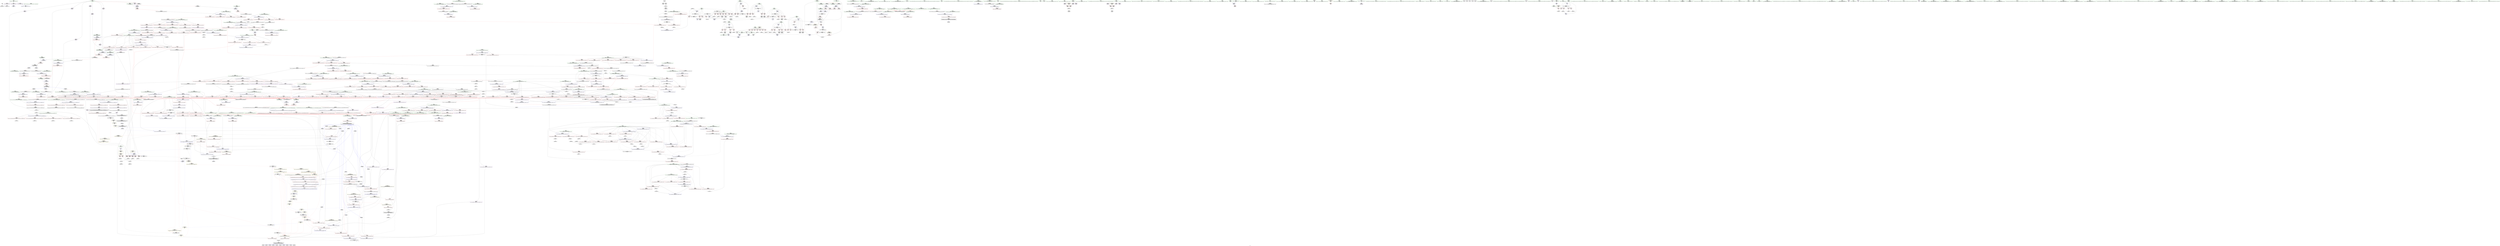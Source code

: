 digraph "SVFG" {
	label="SVFG";

	Node0x55d9373a7ea0 [shape=record,color=grey,label="{NodeID: 0\nNullPtr}"];
	Node0x55d9373a7ea0 -> Node0x55d93740b330[style=solid];
	Node0x55d9373a7ea0 -> Node0x55d937425a30[style=solid];
	Node0x55d937518a40 [shape=record,color=black,label="{NodeID: 1882\n1338 = PHI(1276, )\n1st arg _ZSt13move_backwardIPeS0_ET0_T_S2_S1_ }"];
	Node0x55d937518a40 -> Node0x55d937414f50[style=solid];
	Node0x55d937413070 [shape=record,color=blue,label="{NodeID: 775\n999\<--990\n__comp.addr\<--__comp\n_ZSt11__push_heapIPeleN9__gnu_cxx5__ops14_Iter_less_valEEvT_T0_S5_T1_RT2_\n}"];
	Node0x55d937413070 -> Node0x55d93741fac0[style=dashed];
	Node0x55d937409b90 [shape=record,color=red,label="{NodeID: 443\n504\<--459\n\<--__depth_limit.addr\n_ZSt16__introsort_loopIPelN9__gnu_cxx5__ops15_Iter_less_iterEEvT_S4_T0_T1_\n|{<s0>23}}"];
	Node0x55d937409b90:s0 -> Node0x55d937511000[style=solid,color=red];
	Node0x55d93744d950 [shape=record,color=grey,label="{NodeID: 1218\n266 = Binary(265, 115, )\n}"];
	Node0x55d93744d950 -> Node0x55d937426b70[style=solid];
	Node0x55d9373fdd10 [shape=record,color=green,label="{NodeID: 111\n606\<--607\n__mid\<--__mid_field_insensitive\n_ZSt27__unguarded_partition_pivotIPeN9__gnu_cxx5__ops15_Iter_less_iterEET_S4_S4_T0_\n}"];
	Node0x55d9373fdd10 -> Node0x55d93741b000[style=solid];
	Node0x55d9373fdd10 -> Node0x55d9374283d0[style=solid];
	Node0x55d93741f510 [shape=record,color=red,label="{NodeID: 554\n1045\<--991\n\<--__first.addr\n_ZSt11__push_heapIPeleN9__gnu_cxx5__ops14_Iter_less_valEEvT_T0_S5_T1_RT2_\n}"];
	Node0x55d93741f510 -> Node0x55d937410e50[style=solid];
	Node0x55d937492900 [shape=record,color=black,label="{NodeID: 1329\nMR_38V_2 = PHI(MR_38V_7, MR_38V_1, )\npts\{123 \}\n}"];
	Node0x55d937492900 -> Node0x55d93748de00[style=dashed];
	Node0x55d937402450 [shape=record,color=green,label="{NodeID: 222\n1435\<--1436\n__it.addr\<--__it.addr_field_insensitive\n_ZSt12__miter_baseIPeET_S1_\n}"];
	Node0x55d937402450 -> Node0x55d937424720[style=solid];
	Node0x55d937402450 -> Node0x55d9374159e0[style=solid];
	Node0x55d93750e6e0 [shape=record,color=black,label="{NodeID: 1772\n692 = PHI(572, )\n2nd arg _ZSt11__sort_heapIPeN9__gnu_cxx5__ops15_Iter_less_iterEEvT_S4_RT0_ }"];
	Node0x55d93750e6e0 -> Node0x55d937428a50[style=solid];
	Node0x55d937424f40 [shape=record,color=red,label="{NodeID: 665\n1493\<--1481\n\<--_Num\n_ZNSt20__copy_move_backwardILb1ELb1ESt26random_access_iterator_tagE13__copy_move_bIeEEPT_PKS3_S6_S4_\n}"];
	Node0x55d937424f40 -> Node0x55d937450f50[style=solid];
	Node0x55d937410150 [shape=record,color=purple,label="{NodeID: 333\n202\<--122\narrayidx43\<--vla7\n_Z5solvev\n}"];
	Node0x55d937410150 -> Node0x55d937426690[style=solid];
	Node0x55d9373f9e40 [shape=record,color=green,label="{NodeID: 1\n7\<--1\n__dso_handle\<--dummyObj\nGlob }"];
	Node0x55d937518b50 [shape=record,color=black,label="{NodeID: 1883\n1339 = PHI(1278, )\n2nd arg _ZSt13move_backwardIPeS0_ET0_T_S2_S1_ }"];
	Node0x55d937518b50 -> Node0x55d937415020[style=solid];
	Node0x55d937413140 [shape=record,color=blue,label="{NodeID: 776\n1001\<--1010\n__parent\<--div\n_ZSt11__push_heapIPeleN9__gnu_cxx5__ops14_Iter_less_valEEvT_T0_S5_T1_RT2_\n}"];
	Node0x55d937413140 -> Node0x55d937497400[style=dashed];
	Node0x55d937409c60 [shape=record,color=red,label="{NodeID: 444\n502\<--463\n\<--__cut\n_ZSt16__introsort_loopIPelN9__gnu_cxx5__ops15_Iter_less_iterEEvT_S4_T0_T1_\n|{<s0>23}}"];
	Node0x55d937409c60:s0 -> Node0x55d937510d60[style=solid,color=red];
	Node0x55d93744dad0 [shape=record,color=grey,label="{NodeID: 1219\n898 = Binary(897, 710, )\n}"];
	Node0x55d93744dad0 -> Node0x55d93744e550[style=solid];
	Node0x55d9373fdde0 [shape=record,color=green,label="{NodeID: 112\n608\<--609\nagg.tmp\<--agg.tmp_field_insensitive\n_ZSt27__unguarded_partition_pivotIPeN9__gnu_cxx5__ops15_Iter_less_iterEET_S4_S4_T0_\n}"];
	Node0x55d93741f5e0 [shape=record,color=red,label="{NodeID: 555\n1008\<--993\n\<--__holeIndex.addr\n_ZSt11__push_heapIPeleN9__gnu_cxx5__ops14_Iter_less_valEEvT_T0_S5_T1_RT2_\n}"];
	Node0x55d93741f5e0 -> Node0x55d93744ced0[style=solid];
	Node0x55d937402520 [shape=record,color=green,label="{NodeID: 223\n1444\<--1445\n__first.addr\<--__first.addr_field_insensitive\n_ZSt22__copy_move_backward_aILb1EPeS0_ET1_T0_S2_S1_\n}"];
	Node0x55d937402520 -> Node0x55d9374247f0[style=solid];
	Node0x55d937402520 -> Node0x55d937415ab0[style=solid];
	Node0x55d93750e7f0 [shape=record,color=black,label="{NodeID: 1773\n1071 = PHI(624, )\n0th arg _ZSt22__move_median_to_firstIPeN9__gnu_cxx5__ops15_Iter_less_iterEEvT_S4_S4_S4_T0_ }"];
	Node0x55d93750e7f0 -> Node0x55d9374137c0[style=solid];
	Node0x55d937425010 [shape=record,color=red,label="{NodeID: 666\n1497\<--1481\n\<--_Num\n_ZNSt20__copy_move_backwardILb1ELb1ESt26random_access_iterator_tagE13__copy_move_bIeEEPT_PKS3_S6_S4_\n}"];
	Node0x55d937425010 -> Node0x55d93744b6d0[style=solid];
	Node0x55d937410220 [shape=record,color=purple,label="{NodeID: 334\n226\<--122\narrayidx55\<--vla7\n_Z5solvev\n}"];
	Node0x55d937410220 -> Node0x55d937407d80[style=solid];
	Node0x55d9373f9ed0 [shape=record,color=green,label="{NodeID: 2\n9\<--1\n\<--dummyObj\nCan only get source location for instruction, argument, global var or function.}"];
	Node0x55d937518c60 [shape=record,color=black,label="{NodeID: 1884\n642 = PHI(585, )\n0th arg _ZSt13__heap_selectIPeN9__gnu_cxx5__ops15_Iter_less_iterEEvT_S4_S4_T0_ }"];
	Node0x55d937518c60 -> Node0x55d9374284a0[style=solid];
	Node0x55d937413210 [shape=record,color=blue,label="{NodeID: 777\n1034\<--1031\nadd.ptr3\<--\n_ZSt11__push_heapIPeleN9__gnu_cxx5__ops14_Iter_less_valEEvT_T0_S5_T1_RT2_\n}"];
	Node0x55d937413210 -> Node0x55d937497900[style=dashed];
	Node0x55d937409d30 [shape=record,color=red,label="{NodeID: 445\n506\<--463\n\<--__cut\n_ZSt16__introsort_loopIPelN9__gnu_cxx5__ops15_Iter_less_iterEEvT_S4_T0_T1_\n}"];
	Node0x55d937409d30 -> Node0x55d937427c80[style=solid];
	Node0x55d93744dc50 [shape=record,color=grey,label="{NodeID: 1220\n894 = Binary(893, 434, )\n}"];
	Node0x55d93744dc50 -> Node0x55d9374522d0[style=solid];
	Node0x55d9373fdeb0 [shape=record,color=green,label="{NodeID: 113\n610\<--611\nagg.tmp4\<--agg.tmp4_field_insensitive\n_ZSt27__unguarded_partition_pivotIPeN9__gnu_cxx5__ops15_Iter_less_iterEET_S4_S4_T0_\n}"];
	Node0x55d93741f6b0 [shape=record,color=red,label="{NodeID: 556\n1013\<--993\n\<--__holeIndex.addr\n_ZSt11__push_heapIPeleN9__gnu_cxx5__ops14_Iter_less_valEEvT_T0_S5_T1_RT2_\n}"];
	Node0x55d93741f6b0 -> Node0x55d937450650[style=solid];
	Node0x55d9374025f0 [shape=record,color=green,label="{NodeID: 224\n1446\<--1447\n__last.addr\<--__last.addr_field_insensitive\n_ZSt22__copy_move_backward_aILb1EPeS0_ET1_T0_S2_S1_\n}"];
	Node0x55d9374025f0 -> Node0x55d9374248c0[style=solid];
	Node0x55d9374025f0 -> Node0x55d937415b80[style=solid];
	Node0x55d93750e900 [shape=record,color=black,label="{NodeID: 1774\n1072 = PHI(626, )\n1st arg _ZSt22__move_median_to_firstIPeN9__gnu_cxx5__ops15_Iter_less_iterEEvT_S4_S4_S4_T0_ }"];
	Node0x55d93750e900 -> Node0x55d937413890[style=solid];
	Node0x55d9374250e0 [shape=record,color=red,label="{NodeID: 667\n1503\<--1481\n\<--_Num\n_ZNSt20__copy_move_backwardILb1ELb1ESt26random_access_iterator_tagE13__copy_move_bIeEEPT_PKS3_S6_S4_\n}"];
	Node0x55d9374250e0 -> Node0x55d93744b550[style=solid];
	Node0x55d9374102f0 [shape=record,color=purple,label="{NodeID: 335\n230\<--122\narrayidx57\<--vla7\n_Z5solvev\n}"];
	Node0x55d9374102f0 -> Node0x55d937407e50[style=solid];
	Node0x55d9373fa180 [shape=record,color=green,label="{NodeID: 3\n11\<--1\n_ZSt3cin\<--dummyObj\nGlob }"];
	Node0x55d937518d70 [shape=record,color=black,label="{NodeID: 1885\n643 = PHI(586, )\n1st arg _ZSt13__heap_selectIPeN9__gnu_cxx5__ops15_Iter_less_iterEEvT_S4_S4_T0_ }"];
	Node0x55d937518d70 -> Node0x55d937428570[style=solid];
	Node0x55d9374132e0 [shape=record,color=blue,label="{NodeID: 778\n993\<--1036\n__holeIndex.addr\<--\n_ZSt11__push_heapIPeleN9__gnu_cxx5__ops14_Iter_less_valEEvT_T0_S5_T1_RT2_\n}"];
	Node0x55d9374132e0 -> Node0x55d93741f850[style=dashed];
	Node0x55d9374132e0 -> Node0x55d937496f00[style=dashed];
	Node0x55d937409e00 [shape=record,color=red,label="{NodeID: 446\n515\<--512\n\<--__n.addr\n_ZSt4__lgl\n}"];
	Node0x55d93744ddd0 [shape=record,color=grey,label="{NodeID: 1221\n708 = Binary(707, 429, )\n}"];
	Node0x55d93744ddd0 -> Node0x55d9374525d0[style=solid];
	Node0x55d9373fdf80 [shape=record,color=green,label="{NodeID: 114\n631\<--632\n_ZSt22__move_median_to_firstIPeN9__gnu_cxx5__ops15_Iter_less_iterEEvT_S4_S4_S4_T0_\<--_ZSt22__move_median_to_firstIPeN9__gnu_cxx5__ops15_Iter_less_iterEEvT_S4_S4_S4_T0__field_insensitive\n}"];
	Node0x55d93741f780 [shape=record,color=red,label="{NodeID: 557\n1033\<--993\n\<--__holeIndex.addr\n_ZSt11__push_heapIPeleN9__gnu_cxx5__ops14_Iter_less_valEEvT_T0_S5_T1_RT2_\n}"];
	Node0x55d9374026c0 [shape=record,color=green,label="{NodeID: 225\n1448\<--1449\n__result.addr\<--__result.addr_field_insensitive\n_ZSt22__copy_move_backward_aILb1EPeS0_ET1_T0_S2_S1_\n}"];
	Node0x55d9374026c0 -> Node0x55d937424990[style=solid];
	Node0x55d9374026c0 -> Node0x55d937415c50[style=solid];
	Node0x55d93750ea10 [shape=record,color=black,label="{NodeID: 1775\n1073 = PHI(627, )\n2nd arg _ZSt22__move_median_to_firstIPeN9__gnu_cxx5__ops15_Iter_less_iterEEvT_S4_S4_S4_T0_ }"];
	Node0x55d93750ea10 -> Node0x55d937413960[style=solid];
	Node0x55d9374251b0 [shape=record,color=red,label="{NodeID: 668\n1510\<--1481\n\<--_Num\n_ZNSt20__copy_move_backwardILb1ELb1ESt26random_access_iterator_tagE13__copy_move_bIeEEPT_PKS3_S6_S4_\n}"];
	Node0x55d9374251b0 -> Node0x55d93744b850[style=solid];
	Node0x55d9374103c0 [shape=record,color=purple,label="{NodeID: 336\n251\<--122\narrayidx66\<--vla7\n_Z5solvev\n}"];
	Node0x55d9374103c0 -> Node0x55d937407f20[style=solid];
	Node0x55d9373fa210 [shape=record,color=green,label="{NodeID: 4\n12\<--1\n.str\<--dummyObj\nGlob }"];
	Node0x55d937518e80 [shape=record,color=black,label="{NodeID: 1886\n644 = PHI(587, )\n2nd arg _ZSt13__heap_selectIPeN9__gnu_cxx5__ops15_Iter_less_iterEEvT_S4_S4_T0_ }"];
	Node0x55d937518e80 -> Node0x55d937428640[style=solid];
	Node0x55d9374133b0 [shape=record,color=blue,label="{NodeID: 779\n1001\<--1040\n__parent\<--div5\n_ZSt11__push_heapIPeleN9__gnu_cxx5__ops14_Iter_less_valEEvT_T0_S5_T1_RT2_\n}"];
	Node0x55d9374133b0 -> Node0x55d937497400[style=dashed];
	Node0x55d937409ed0 [shape=record,color=red,label="{NodeID: 447\n543\<--530\n\<--__first.addr\n_ZSt22__final_insertion_sortIPeN9__gnu_cxx5__ops15_Iter_less_iterEEvT_S4_T0_\n}"];
	Node0x55d937409ed0 -> Node0x55d93740ccc0[style=solid];
	Node0x55d93744df50 [shape=record,color=grey,label="{NodeID: 1222\n893 = Binary(892, 710, )\n}"];
	Node0x55d93744df50 -> Node0x55d93744dc50[style=solid];
	Node0x55d937402ad0 [shape=record,color=green,label="{NodeID: 115\n638\<--639\n_ZSt21__unguarded_partitionIPeN9__gnu_cxx5__ops15_Iter_less_iterEET_S4_S4_S4_T0_\<--_ZSt21__unguarded_partitionIPeN9__gnu_cxx5__ops15_Iter_less_iterEET_S4_S4_S4_T0__field_insensitive\n}"];
	Node0x55d93741f850 [shape=record,color=red,label="{NodeID: 558\n1038\<--993\n\<--__holeIndex.addr\n_ZSt11__push_heapIPeleN9__gnu_cxx5__ops14_Iter_less_valEEvT_T0_S5_T1_RT2_\n}"];
	Node0x55d93741f850 -> Node0x55d93744a650[style=solid];
	Node0x55d937402790 [shape=record,color=green,label="{NodeID: 226\n1450\<--1451\n__simple\<--__simple_field_insensitive\n_ZSt22__copy_move_backward_aILb1EPeS0_ET1_T0_S2_S1_\n}"];
	Node0x55d937402790 -> Node0x55d937415d20[style=solid];
	Node0x55d93750eb20 [shape=record,color=black,label="{NodeID: 1776\n1074 = PHI(629, )\n3rd arg _ZSt22__move_median_to_firstIPeN9__gnu_cxx5__ops15_Iter_less_iterEEvT_S4_S4_S4_T0_ }"];
	Node0x55d93750eb20 -> Node0x55d937413a30[style=solid];
	Node0x55d937425280 [shape=record,color=red,label="{NodeID: 669\n1532\<--1523\nthis1\<--this.addr\n_ZNK9__gnu_cxx5__ops14_Val_less_iterclIePeEEbRT_T0_\n}"];
	Node0x55d937410490 [shape=record,color=purple,label="{NodeID: 337\n255\<--122\narrayidx68\<--vla7\n_Z5solvev\n}"];
	Node0x55d937410490 -> Node0x55d937407ff0[style=solid];
	Node0x55d9373fa2a0 [shape=record,color=green,label="{NodeID: 5\n14\<--1\n.str.1\<--dummyObj\nGlob }"];
	Node0x55d937518f90 [shape=record,color=black,label="{NodeID: 1887\n1051 = PHI(1017, )\n0th arg _ZNK9__gnu_cxx5__ops14_Iter_less_valclIPeeEEbT_RT0_ }"];
	Node0x55d937518f90 -> Node0x55d937413550[style=solid];
	Node0x55d937413480 [shape=record,color=blue,label="{NodeID: 780\n1047\<--1044\nadd.ptr7\<--\n_ZSt11__push_heapIPeleN9__gnu_cxx5__ops14_Iter_less_valEEvT_T0_S5_T1_RT2_\n|{<s0>49}}"];
	Node0x55d937413480:s0 -> Node0x55d9374bdfd0[style=dashed,color=blue];
	Node0x55d937409fa0 [shape=record,color=red,label="{NodeID: 448\n550\<--530\n\<--__first.addr\n_ZSt22__final_insertion_sortIPeN9__gnu_cxx5__ops15_Iter_less_iterEEvT_S4_T0_\n|{<s0>25}}"];
	Node0x55d937409fa0:s0 -> Node0x55d9375192c0[style=solid,color=red];
	Node0x55d93744e0d0 [shape=record,color=grey,label="{NodeID: 1223\n114 = Binary(113, 115, )\n}"];
	Node0x55d93744e0d0 -> Node0x55d937425e70[style=solid];
	Node0x55d937402bd0 [shape=record,color=green,label="{NodeID: 116\n645\<--646\n__comp\<--__comp_field_insensitive\n_ZSt13__heap_selectIPeN9__gnu_cxx5__ops15_Iter_less_iterEEvT_S4_S4_T0_\n|{<s0>32|<s1>33|<s2>34}}"];
	Node0x55d937402bd0:s0 -> Node0x55d937519af0[style=solid,color=red];
	Node0x55d937402bd0:s1 -> Node0x55d93750f770[style=solid,color=red];
	Node0x55d937402bd0:s2 -> Node0x55d937511b10[style=solid,color=red];
	Node0x55d93741f920 [shape=record,color=red,label="{NodeID: 559\n1046\<--993\n\<--__holeIndex.addr\n_ZSt11__push_heapIPeleN9__gnu_cxx5__ops14_Iter_less_valEEvT_T0_S5_T1_RT2_\n}"];
	Node0x55d937402860 [shape=record,color=green,label="{NodeID: 227\n1461\<--1462\n_ZNSt20__copy_move_backwardILb1ELb1ESt26random_access_iterator_tagE13__copy_move_bIeEEPT_PKS3_S6_S4_\<--_ZNSt20__copy_move_backwardILb1ELb1ESt26random_access_iterator_tagE13__copy_move_bIeEEPT_PKS3_S6_S4__field_insensitive\n}"];
	Node0x55d93750ec30 [shape=record,color=black,label="{NodeID: 1777\n1441 = PHI(1422, )\n0th arg _ZSt22__copy_move_backward_aILb1EPeS0_ET1_T0_S2_S1_ }"];
	Node0x55d93750ec30 -> Node0x55d937415ab0[style=solid];
	Node0x55d937425350 [shape=record,color=red,label="{NodeID: 670\n1533\<--1525\n\<--__val.addr\n_ZNK9__gnu_cxx5__ops14_Val_less_iterclIePeEEbRT_T0_\n}"];
	Node0x55d937425350 -> Node0x55d9374254f0[style=solid];
	Node0x55d937410560 [shape=record,color=purple,label="{NodeID: 338\n622\<--614\nadd.ptr\<--\n_ZSt27__unguarded_partition_pivotIPeN9__gnu_cxx5__ops15_Iter_less_iterEET_S4_S4_T0_\n}"];
	Node0x55d937410560 -> Node0x55d9374283d0[style=solid];
	Node0x55d9373fa330 [shape=record,color=green,label="{NodeID: 6\n16\<--1\n.str.2\<--dummyObj\nGlob }"];
	Node0x55d9375190a0 [shape=record,color=black,label="{NodeID: 1888\n1052 = PHI(1020, )\n1st arg _ZNK9__gnu_cxx5__ops14_Iter_less_valclIPeeEEbT_RT0_ }"];
	Node0x55d9375190a0 -> Node0x55d937413620[style=solid];
	Node0x55d937413550 [shape=record,color=blue,label="{NodeID: 781\n1054\<--1051\nthis.addr\<--this\n_ZNK9__gnu_cxx5__ops14_Iter_less_valclIPeeEEbT_RT0_\n}"];
	Node0x55d937413550 -> Node0x55d93741ffa0[style=dashed];
	Node0x55d93740a070 [shape=record,color=red,label="{NodeID: 449\n551\<--530\n\<--__first.addr\n_ZSt22__final_insertion_sortIPeN9__gnu_cxx5__ops15_Iter_less_iterEEvT_S4_T0_\n}"];
	Node0x55d93740a070 -> Node0x55d93740ea90[style=solid];
	Node0x55d93744e250 [shape=record,color=grey,label="{NodeID: 1224\n906 = Binary(905, 710, )\n}"];
	Node0x55d937402ca0 [shape=record,color=green,label="{NodeID: 117\n647\<--648\n__first.addr\<--__first.addr_field_insensitive\n_ZSt13__heap_selectIPeN9__gnu_cxx5__ops15_Iter_less_iterEEvT_S4_S4_T0_\n}"];
	Node0x55d937402ca0 -> Node0x55d93741b0d0[style=solid];
	Node0x55d937402ca0 -> Node0x55d93741b1a0[style=solid];
	Node0x55d937402ca0 -> Node0x55d93741b270[style=solid];
	Node0x55d937402ca0 -> Node0x55d9374284a0[style=solid];
	Node0x55d93741f9f0 [shape=record,color=red,label="{NodeID: 560\n1014\<--995\n\<--__topIndex.addr\n_ZSt11__push_heapIPeleN9__gnu_cxx5__ops14_Iter_less_valEEvT_T0_S5_T1_RT2_\n}"];
	Node0x55d93741f9f0 -> Node0x55d937450650[style=solid];
	Node0x55d937402960 [shape=record,color=green,label="{NodeID: 228\n1466\<--1467\n__it.addr\<--__it.addr_field_insensitive\n_ZSt12__niter_baseIPeET_S1_\n}"];
	Node0x55d937402960 -> Node0x55d937424a60[style=solid];
	Node0x55d937402960 -> Node0x55d937415df0[style=solid];
	Node0x55d93750ed70 [shape=record,color=black,label="{NodeID: 1778\n1442 = PHI(1426, )\n1st arg _ZSt22__copy_move_backward_aILb1EPeS0_ET1_T0_S2_S1_ }"];
	Node0x55d93750ed70 -> Node0x55d937415b80[style=solid];
	Node0x55d937425420 [shape=record,color=red,label="{NodeID: 671\n1535\<--1527\n\<--__it.addr\n_ZNK9__gnu_cxx5__ops14_Val_less_iterclIePeEEbRT_T0_\n}"];
	Node0x55d937425420 -> Node0x55d9374255c0[style=solid];
	Node0x55d937410630 [shape=record,color=purple,label="{NodeID: 339\n766\<--764\nadd.ptr\<--\n_ZSt11__make_heapIPeN9__gnu_cxx5__ops15_Iter_less_iterEEvT_S4_RT0_\n|{<s0>36}}"];
	Node0x55d937410630:s0 -> Node0x55d937517800[style=solid,color=red];
	Node0x55d9373fab70 [shape=record,color=green,label="{NodeID: 7\n18\<--1\nstderr\<--dummyObj\nGlob }"];
	Node0x55d9375191b0 [shape=record,color=black,label="{NodeID: 1889\n1053 = PHI(997, )\n2nd arg _ZNK9__gnu_cxx5__ops14_Iter_less_valclIPeeEEbT_RT0_ }"];
	Node0x55d9375191b0 -> Node0x55d9374136f0[style=solid];
	Node0x55d937413620 [shape=record,color=blue,label="{NodeID: 782\n1056\<--1052\n__it.addr\<--__it\n_ZNK9__gnu_cxx5__ops14_Iter_less_valclIPeeEEbT_RT0_\n}"];
	Node0x55d937413620 -> Node0x55d937420070[style=dashed];
	Node0x55d93740a140 [shape=record,color=red,label="{NodeID: 450\n556\<--530\n\<--__first.addr\n_ZSt22__final_insertion_sortIPeN9__gnu_cxx5__ops15_Iter_less_iterEEvT_S4_T0_\n}"];
	Node0x55d93740a140 -> Node0x55d93740eb60[style=solid];
	Node0x55d93744e3d0 [shape=record,color=grey,label="{NodeID: 1225\n427 = Binary(425, 426, )\n}"];
	Node0x55d93744e3d0 -> Node0x55d93744ecd0[style=solid];
	Node0x55d937402d70 [shape=record,color=green,label="{NodeID: 118\n649\<--650\n__middle.addr\<--__middle.addr_field_insensitive\n_ZSt13__heap_selectIPeN9__gnu_cxx5__ops15_Iter_less_iterEEvT_S4_S4_T0_\n}"];
	Node0x55d937402d70 -> Node0x55d93741b340[style=solid];
	Node0x55d937402d70 -> Node0x55d93741b410[style=solid];
	Node0x55d937402d70 -> Node0x55d93741b4e0[style=solid];
	Node0x55d937402d70 -> Node0x55d937428570[style=solid];
	Node0x55d93741fac0 [shape=record,color=red,label="{NodeID: 561\n1017\<--999\n\<--__comp.addr\n_ZSt11__push_heapIPeleN9__gnu_cxx5__ops14_Iter_less_valEEvT_T0_S5_T1_RT2_\n|{<s0>50}}"];
	Node0x55d93741fac0:s0 -> Node0x55d937518f90[style=solid,color=red];
	Node0x55d93740abc0 [shape=record,color=green,label="{NodeID: 229\n1475\<--1476\n__first.addr\<--__first.addr_field_insensitive\n_ZNSt20__copy_move_backwardILb1ELb1ESt26random_access_iterator_tagE13__copy_move_bIeEEPT_PKS3_S6_S4_\n}"];
	Node0x55d93740abc0 -> Node0x55d937424b30[style=solid];
	Node0x55d93740abc0 -> Node0x55d937424c00[style=solid];
	Node0x55d93740abc0 -> Node0x55d937415ec0[style=solid];
	Node0x55d93750eeb0 [shape=record,color=black,label="{NodeID: 1779\n1443 = PHI(1428, )\n2nd arg _ZSt22__copy_move_backward_aILb1EPeS0_ET1_T0_S2_S1_ }"];
	Node0x55d93750eeb0 -> Node0x55d937415c50[style=solid];
	Node0x55d9374254f0 [shape=record,color=red,label="{NodeID: 672\n1534\<--1533\n\<--\n_ZNK9__gnu_cxx5__ops14_Val_less_iterclIePeEEbRT_T0_\n}"];
	Node0x55d9374254f0 -> Node0x55d937451b50[style=solid];
	Node0x55d937410700 [shape=record,color=purple,label="{NodeID: 340\n903\<--901\nadd.ptr\<--\n_ZSt13__adjust_heapIPeleN9__gnu_cxx5__ops15_Iter_less_iterEEvT_T0_S5_T1_T2_\n|{<s0>43}}"];
	Node0x55d937410700:s0 -> Node0x55d937510000[style=solid,color=red];
	Node0x55d9373fac00 [shape=record,color=green,label="{NodeID: 8\n20\<--1\n\<--dummyObj\nCan only get source location for instruction, argument, global var or function.}"];
	Node0x55d9375192c0 [shape=record,color=black,label="{NodeID: 1890\n1234 = PHI(550, 563, )\n0th arg _ZSt16__insertion_sortIPeN9__gnu_cxx5__ops15_Iter_less_iterEEvT_S4_T0_ }"];
	Node0x55d9375192c0 -> Node0x55d937414660[style=solid];
	Node0x55d9374136f0 [shape=record,color=blue,label="{NodeID: 783\n1058\<--1053\n__val.addr\<--__val\n_ZNK9__gnu_cxx5__ops14_Iter_less_valclIPeeEEbT_RT0_\n}"];
	Node0x55d9374136f0 -> Node0x55d937420140[style=dashed];
	Node0x55d93740a210 [shape=record,color=red,label="{NodeID: 451\n563\<--530\n\<--__first.addr\n_ZSt22__final_insertion_sortIPeN9__gnu_cxx5__ops15_Iter_less_iterEEvT_S4_T0_\n|{<s0>27}}"];
	Node0x55d93740a210:s0 -> Node0x55d9375192c0[style=solid,color=red];
	Node0x55d93744e550 [shape=record,color=grey,label="{NodeID: 1226\n899 = Binary(434, 898, )\n}"];
	Node0x55d93744e550 -> Node0x55d937429ea0[style=solid];
	Node0x55d937402e40 [shape=record,color=green,label="{NodeID: 119\n651\<--652\n__last.addr\<--__last.addr_field_insensitive\n_ZSt13__heap_selectIPeN9__gnu_cxx5__ops15_Iter_less_iterEEvT_S4_S4_T0_\n}"];
	Node0x55d937402e40 -> Node0x55d93741b5b0[style=solid];
	Node0x55d937402e40 -> Node0x55d937428640[style=solid];
	Node0x55d93741fb90 [shape=record,color=red,label="{NodeID: 562\n1019\<--1001\n\<--__parent\n_ZSt11__push_heapIPeleN9__gnu_cxx5__ops14_Iter_less_valEEvT_T0_S5_T1_RT2_\n}"];
	Node0x55d937495100 [shape=record,color=black,label="{NodeID: 1337\nMR_38V_7 = PHI(MR_38V_9, MR_38V_3, )\npts\{123 \}\n|{<s0>30}}"];
	Node0x55d937495100:s0 -> Node0x55d9374bdd10[style=dashed,color=blue];
	Node0x55d93740ac50 [shape=record,color=green,label="{NodeID: 230\n1477\<--1478\n__last.addr\<--__last.addr_field_insensitive\n_ZNSt20__copy_move_backwardILb1ELb1ESt26random_access_iterator_tagE13__copy_move_bIeEEPT_PKS3_S6_S4_\n}"];
	Node0x55d93740ac50 -> Node0x55d937424cd0[style=solid];
	Node0x55d93740ac50 -> Node0x55d937415f90[style=solid];
	Node0x55d93750eff0 [shape=record,color=black,label="{NodeID: 1780\n1520 = PHI(1362, )\n0th arg _ZNK9__gnu_cxx5__ops14_Val_less_iterclIePeEEbRT_T0_ }"];
	Node0x55d93750eff0 -> Node0x55d9374162d0[style=solid];
	Node0x55d9374255c0 [shape=record,color=red,label="{NodeID: 673\n1536\<--1535\n\<--\n_ZNK9__gnu_cxx5__ops14_Val_less_iterclIePeEEbRT_T0_\n}"];
	Node0x55d9374255c0 -> Node0x55d937451b50[style=solid];
	Node0x55d9374107d0 [shape=record,color=purple,label="{NodeID: 341\n907\<--904\nadd.ptr2\<--\n_ZSt13__adjust_heapIPeleN9__gnu_cxx5__ops15_Iter_less_iterEEvT_T0_S5_T1_T2_\n|{<s0>43}}"];
	Node0x55d9374107d0:s0 -> Node0x55d937510380[style=solid,color=red];
	Node0x55d9373fac90 [shape=record,color=green,label="{NodeID: 9\n98\<--1\n\<--dummyObj\nCan only get source location for instruction, argument, global var or function.}"];
	Node0x55d937519410 [shape=record,color=black,label="{NodeID: 1891\n1235 = PHI(552, 564, )\n1st arg _ZSt16__insertion_sortIPeN9__gnu_cxx5__ops15_Iter_less_iterEEvT_S4_T0_ }"];
	Node0x55d937519410 -> Node0x55d937414730[style=solid];
	Node0x55d9374137c0 [shape=record,color=blue,label="{NodeID: 784\n1077\<--1071\n__result.addr\<--__result\n_ZSt22__move_median_to_firstIPeN9__gnu_cxx5__ops15_Iter_less_iterEEvT_S4_S4_S4_T0_\n}"];
	Node0x55d9374137c0 -> Node0x55d9374203b0[style=dashed];
	Node0x55d9374137c0 -> Node0x55d937420480[style=dashed];
	Node0x55d9374137c0 -> Node0x55d937420550[style=dashed];
	Node0x55d9374137c0 -> Node0x55d937420620[style=dashed];
	Node0x55d9374137c0 -> Node0x55d9374206f0[style=dashed];
	Node0x55d9374137c0 -> Node0x55d9374207c0[style=dashed];
	Node0x55d93740a2e0 [shape=record,color=red,label="{NodeID: 452\n542\<--532\n\<--__last.addr\n_ZSt22__final_insertion_sortIPeN9__gnu_cxx5__ops15_Iter_less_iterEEvT_S4_T0_\n}"];
	Node0x55d93740a2e0 -> Node0x55d93740cbf0[style=solid];
	Node0x55d93744e6d0 [shape=record,color=grey,label="{NodeID: 1227\n271 = Binary(269, 270, )\n}"];
	Node0x55d93744e6d0 -> Node0x55d937426c40[style=solid];
	Node0x55d937402f10 [shape=record,color=green,label="{NodeID: 120\n653\<--654\n__i\<--__i_field_insensitive\n_ZSt13__heap_selectIPeN9__gnu_cxx5__ops15_Iter_less_iterEEvT_S4_S4_T0_\n}"];
	Node0x55d937402f10 -> Node0x55d93741b680[style=solid];
	Node0x55d937402f10 -> Node0x55d93741b750[style=solid];
	Node0x55d937402f10 -> Node0x55d93741b820[style=solid];
	Node0x55d937402f10 -> Node0x55d93741b8f0[style=solid];
	Node0x55d937402f10 -> Node0x55d937428710[style=solid];
	Node0x55d937402f10 -> Node0x55d9374287e0[style=solid];
	Node0x55d93741fc60 [shape=record,color=red,label="{NodeID: 563\n1028\<--1001\n\<--__parent\n_ZSt11__push_heapIPeleN9__gnu_cxx5__ops14_Iter_less_valEEvT_T0_S5_T1_RT2_\n}"];
	Node0x55d937495600 [shape=record,color=black,label="{NodeID: 1338\nMR_38V_3 = PHI(MR_38V_5, MR_38V_2, )\npts\{123 \}\n|{|<s1>28|<s2>33|<s3>34|<s4>34|<s5>34}}"];
	Node0x55d937495600 -> Node0x55d937495600[style=dashed];
	Node0x55d937495600:s1 -> Node0x55d9374beef0[style=dashed,color=blue];
	Node0x55d937495600:s2 -> Node0x55d9374a3220[style=dashed,color=red];
	Node0x55d937495600:s3 -> Node0x55d93741d560[style=dashed,color=red];
	Node0x55d937495600:s4 -> Node0x55d93741d630[style=dashed,color=red];
	Node0x55d937495600:s5 -> Node0x55d937429820[style=dashed,color=red];
	Node0x55d93740ad20 [shape=record,color=green,label="{NodeID: 231\n1479\<--1480\n__result.addr\<--__result.addr_field_insensitive\n_ZNSt20__copy_move_backwardILb1ELb1ESt26random_access_iterator_tagE13__copy_move_bIeEEPT_PKS3_S6_S4_\n}"];
	Node0x55d93740ad20 -> Node0x55d937424da0[style=solid];
	Node0x55d93740ad20 -> Node0x55d937424e70[style=solid];
	Node0x55d93740ad20 -> Node0x55d937416060[style=solid];
	Node0x55d93750f130 [shape=record,color=black,label="{NodeID: 1781\n1521 = PHI(1366, )\n1st arg _ZNK9__gnu_cxx5__ops14_Val_less_iterclIePeEEbRT_T0_ }"];
	Node0x55d93750f130 -> Node0x55d9374163a0[style=solid];
	Node0x55d937425690 [shape=record,color=red,label="{NodeID: 674\n1548\<--1547\ndummyVal\<--offset_0\n_ZNSt20__copy_move_backwardILb1ELb1ESt26random_access_iterator_tagE13__copy_move_bIeEEPT_PKS3_S6_S4_\n}"];
	Node0x55d937425690 -> Node0x55d937416200[style=solid];
	Node0x55d9374a15b0 [shape=record,color=yellow,style=double,label="{NodeID: 1449\n34V_1 = ENCHI(MR_34V_0)\npts\{90 \}\nFun[_Z5solvev]}"];
	Node0x55d9374a15b0 -> Node0x55d937407b10[style=dashed];
	Node0x55d9374a15b0 -> Node0x55d937407be0[style=dashed];
	Node0x55d9374108a0 [shape=record,color=purple,label="{NodeID: 342\n916\<--914\nadd.ptr3\<--\n_ZSt13__adjust_heapIPeleN9__gnu_cxx5__ops15_Iter_less_iterEEvT_T0_S5_T1_T2_\n|{<s0>44}}"];
	Node0x55d9374108a0:s0 -> Node0x55d937517800[style=solid,color=red];
	Node0x55d9373fad20 [shape=record,color=green,label="{NodeID: 10\n115\<--1\n\<--dummyObj\nCan only get source location for instruction, argument, global var or function.}"];
	Node0x55d937519560 [shape=record,color=black,label="{NodeID: 1892\n1434 = PHI(1349, 1353, )\n0th arg _ZSt12__miter_baseIPeET_S1_ }"];
	Node0x55d937519560 -> Node0x55d9374159e0[style=solid];
	Node0x55d937413890 [shape=record,color=blue,label="{NodeID: 785\n1079\<--1072\n__a.addr\<--__a\n_ZSt22__move_median_to_firstIPeN9__gnu_cxx5__ops15_Iter_less_iterEEvT_S4_S4_S4_T0_\n}"];
	Node0x55d937413890 -> Node0x55d937420890[style=dashed];
	Node0x55d937413890 -> Node0x55d937420960[style=dashed];
	Node0x55d937413890 -> Node0x55d937420a30[style=dashed];
	Node0x55d937413890 -> Node0x55d937420b00[style=dashed];
	Node0x55d937413890 -> Node0x55d937420bd0[style=dashed];
	Node0x55d93740a3b0 [shape=record,color=red,label="{NodeID: 453\n558\<--532\n\<--__last.addr\n_ZSt22__final_insertion_sortIPeN9__gnu_cxx5__ops15_Iter_less_iterEEvT_S4_T0_\n|{<s0>26}}"];
	Node0x55d93740a3b0:s0 -> Node0x55d9375166f0[style=solid,color=red];
	Node0x55d93744e850 [shape=record,color=grey,label="{NodeID: 1228\n707 = Binary(705, 706, )\n}"];
	Node0x55d93744e850 -> Node0x55d93744ddd0[style=solid];
	Node0x55d937402fe0 [shape=record,color=green,label="{NodeID: 121\n661\<--662\n_ZSt11__make_heapIPeN9__gnu_cxx5__ops15_Iter_less_iterEEvT_S4_RT0_\<--_ZSt11__make_heapIPeN9__gnu_cxx5__ops15_Iter_less_iterEEvT_S4_RT0__field_insensitive\n}"];
	Node0x55d93741fd30 [shape=record,color=red,label="{NodeID: 564\n1036\<--1001\n\<--__parent\n_ZSt11__push_heapIPeleN9__gnu_cxx5__ops14_Iter_less_valEEvT_T0_S5_T1_RT2_\n}"];
	Node0x55d93741fd30 -> Node0x55d9374132e0[style=solid];
	Node0x55d937495b00 [shape=record,color=black,label="{NodeID: 1339\nMR_106V_3 = PHI(MR_106V_4, MR_106V_2, )\npts\{654 \}\n}"];
	Node0x55d937495b00 -> Node0x55d93741b680[style=dashed];
	Node0x55d937495b00 -> Node0x55d93741b750[style=dashed];
	Node0x55d937495b00 -> Node0x55d93741b820[style=dashed];
	Node0x55d937495b00 -> Node0x55d93741b8f0[style=dashed];
	Node0x55d937495b00 -> Node0x55d9374287e0[style=dashed];
	Node0x55d93740adf0 [shape=record,color=green,label="{NodeID: 232\n1481\<--1482\n_Num\<--_Num_field_insensitive\n_ZNSt20__copy_move_backwardILb1ELb1ESt26random_access_iterator_tagE13__copy_move_bIeEEPT_PKS3_S6_S4_\n}"];
	Node0x55d93740adf0 -> Node0x55d937424f40[style=solid];
	Node0x55d93740adf0 -> Node0x55d937425010[style=solid];
	Node0x55d93740adf0 -> Node0x55d9374250e0[style=solid];
	Node0x55d93740adf0 -> Node0x55d9374251b0[style=solid];
	Node0x55d93740adf0 -> Node0x55d937416130[style=solid];
	Node0x55d93750f270 [shape=record,color=black,label="{NodeID: 1782\n1522 = PHI(1381, )\n2nd arg _ZNK9__gnu_cxx5__ops14_Val_less_iterclIePeEEbRT_T0_ }"];
	Node0x55d93750f270 -> Node0x55d937416470[style=solid];
	Node0x55d937425760 [shape=record,color=blue,label="{NodeID: 675\n8\<--9\neps\<--\nGlob }"];
	Node0x55d937425760 -> Node0x55d93748bc90[style=dashed];
	Node0x55d9374a1690 [shape=record,color=yellow,style=double,label="{NodeID: 1450\n36V_1 = ENCHI(MR_36V_0)\npts\{95 \}\nFun[_Z5solvev]}"];
	Node0x55d9374a1690 -> Node0x55d937407970[style=dashed];
	Node0x55d9374a1690 -> Node0x55d937407a40[style=dashed];
	Node0x55d937410970 [shape=record,color=purple,label="{NodeID: 343\n921\<--919\nadd.ptr5\<--\n_ZSt13__adjust_heapIPeleN9__gnu_cxx5__ops15_Iter_less_iterEEvT_T0_S5_T1_T2_\n}"];
	Node0x55d937410970 -> Node0x55d93742a040[style=solid];
	Node0x55d9373fae20 [shape=record,color=green,label="{NodeID: 11\n120\<--1\n\<--dummyObj\nCan only get source location for instruction, argument, global var or function.}"];
	Node0x55d9375196b0 [shape=record,color=black,label="{NodeID: 1893\n526 = PHI(438, )\n0th arg _ZSt22__final_insertion_sortIPeN9__gnu_cxx5__ops15_Iter_less_iterEEvT_S4_T0_ }"];
	Node0x55d9375196b0 -> Node0x55d937427e20[style=solid];
	Node0x55d937413960 [shape=record,color=blue,label="{NodeID: 786\n1081\<--1073\n__b.addr\<--__b\n_ZSt22__move_median_to_firstIPeN9__gnu_cxx5__ops15_Iter_less_iterEEvT_S4_S4_S4_T0_\n}"];
	Node0x55d937413960 -> Node0x55d937420ca0[style=dashed];
	Node0x55d937413960 -> Node0x55d937420d70[style=dashed];
	Node0x55d937413960 -> Node0x55d937420e40[style=dashed];
	Node0x55d937413960 -> Node0x55d937420f10[style=dashed];
	Node0x55d937413960 -> Node0x55d937420fe0[style=dashed];
	Node0x55d93740a480 [shape=record,color=red,label="{NodeID: 454\n564\<--532\n\<--__last.addr\n_ZSt22__final_insertion_sortIPeN9__gnu_cxx5__ops15_Iter_less_iterEEvT_S4_T0_\n|{<s0>27}}"];
	Node0x55d93740a480:s0 -> Node0x55d937519410[style=solid,color=red];
	Node0x55d93744e9d0 [shape=record,color=grey,label="{NodeID: 1229\n951 = Binary(950, 710, )\n}"];
	Node0x55d93744e9d0 -> Node0x55d937412ac0[style=solid];
	Node0x55d9374030e0 [shape=record,color=green,label="{NodeID: 122\n673\<--674\n_ZNK9__gnu_cxx5__ops15_Iter_less_iterclIPeS3_EEbT_T0_\<--_ZNK9__gnu_cxx5__ops15_Iter_less_iterclIPeS3_EEbT_T0__field_insensitive\n}"];
	Node0x55d93741fe00 [shape=record,color=red,label="{NodeID: 565\n1031\<--1030\n\<--call2\n_ZSt11__push_heapIPeleN9__gnu_cxx5__ops14_Iter_less_valEEvT_T0_S5_T1_RT2_\n}"];
	Node0x55d93741fe00 -> Node0x55d937413210[style=solid];
	Node0x55d937496000 [shape=record,color=black,label="{NodeID: 1340\nMR_38V_5 = PHI(MR_38V_4, MR_38V_2, MR_38V_2, )\npts\{123 \}\n|{|<s1>49}}"];
	Node0x55d937496000 -> Node0x55d93741f030[style=dashed];
	Node0x55d937496000:s1 -> Node0x55d937497900[style=dashed,color=red];
	Node0x55d93740aec0 [shape=record,color=green,label="{NodeID: 233\n1506\<--1507\nllvm.memmove.p0i8.p0i8.i64\<--llvm.memmove.p0i8.p0i8.i64_field_insensitive\n}"];
	Node0x55d93750f3b0 [shape=record,color=black,label="{NodeID: 1783\n328 = PHI(65, )\n0th arg _ZSt3minIiERKT_S2_S2_ }"];
	Node0x55d93750f3b0 -> Node0x55d937427120[style=solid];
	Node0x55d937425830 [shape=record,color=blue,label="{NodeID: 676\n1543\<--20\nllvm.global_ctors_0\<--\nGlob }"];
	Node0x55d937410a40 [shape=record,color=purple,label="{NodeID: 344\n943\<--940\nadd.ptr14\<--\n_ZSt13__adjust_heapIPeleN9__gnu_cxx5__ops15_Iter_less_iterEEvT_T0_S5_T1_T2_\n|{<s0>45}}"];
	Node0x55d937410a40:s0 -> Node0x55d937517800[style=solid,color=red];
	Node0x55d9373faf20 [shape=record,color=green,label="{NodeID: 12\n197\<--1\n\<--dummyObj\nCan only get source location for instruction, argument, global var or function.}"];
	Node0x55d9375197c0 [shape=record,color=black,label="{NodeID: 1894\n527 = PHI(439, )\n1st arg _ZSt22__final_insertion_sortIPeN9__gnu_cxx5__ops15_Iter_less_iterEEvT_S4_T0_ }"];
	Node0x55d9375197c0 -> Node0x55d937427ef0[style=solid];
	Node0x55d937413a30 [shape=record,color=blue,label="{NodeID: 787\n1083\<--1074\n__c.addr\<--__c\n_ZSt22__move_median_to_firstIPeN9__gnu_cxx5__ops15_Iter_less_iterEEvT_S4_S4_S4_T0_\n}"];
	Node0x55d937413a30 -> Node0x55d9374210b0[style=dashed];
	Node0x55d937413a30 -> Node0x55d937421180[style=dashed];
	Node0x55d937413a30 -> Node0x55d937421250[style=dashed];
	Node0x55d937413a30 -> Node0x55d937421320[style=dashed];
	Node0x55d937413a30 -> Node0x55d9374213f0[style=dashed];
	Node0x55d937413a30 -> Node0x55d9374214c0[style=dashed];
	Node0x55d93740a550 [shape=record,color=red,label="{NodeID: 455\n585\<--574\n\<--__first.addr\n_ZSt14__partial_sortIPeN9__gnu_cxx5__ops15_Iter_less_iterEEvT_S4_S4_T0_\n|{<s0>28}}"];
	Node0x55d93740a550:s0 -> Node0x55d937518c60[style=solid,color=red];
	Node0x55d93744eb50 [shape=record,color=grey,label="{NodeID: 1230\n246 = Binary(120, 245, )\n}"];
	Node0x55d93744eb50 -> Node0x55d9374528d0[style=solid];
	Node0x55d9374031e0 [shape=record,color=green,label="{NodeID: 123\n680\<--681\n_ZSt10__pop_heapIPeN9__gnu_cxx5__ops15_Iter_less_iterEEvT_S4_S4_RT0_\<--_ZSt10__pop_heapIPeN9__gnu_cxx5__ops15_Iter_less_iterEEvT_S4_S4_RT0__field_insensitive\n}"];
	Node0x55d93741fed0 [shape=record,color=red,label="{NodeID: 566\n1044\<--1043\n\<--call6\n_ZSt11__push_heapIPeleN9__gnu_cxx5__ops14_Iter_less_valEEvT_T0_S5_T1_RT2_\n}"];
	Node0x55d93741fed0 -> Node0x55d937413480[style=solid];
	Node0x55d937496500 [shape=record,color=black,label="{NodeID: 1341\nMR_153V_6 = PHI(MR_153V_5, MR_153V_3, MR_153V_3, )\npts\{869 \}\n}"];
	Node0x55d937496500 -> Node0x55d93741e190[style=dashed];
	Node0x55d93740afc0 [shape=record,color=green,label="{NodeID: 234\n1523\<--1524\nthis.addr\<--this.addr_field_insensitive\n_ZNK9__gnu_cxx5__ops14_Val_less_iterclIePeEEbRT_T0_\n}"];
	Node0x55d93740afc0 -> Node0x55d937425280[style=solid];
	Node0x55d93740afc0 -> Node0x55d9374162d0[style=solid];
	Node0x55d93750f4f0 [shape=record,color=black,label="{NodeID: 1784\n329 = PHI(77, )\n1st arg _ZSt3minIiERKT_S2_S2_ }"];
	Node0x55d93750f4f0 -> Node0x55d9374271f0[style=solid];
	Node0x55d937425930 [shape=record,color=blue,label="{NodeID: 677\n1544\<--21\nllvm.global_ctors_1\<--_GLOBAL__sub_I_Burunduk1_2_1.cpp\nGlob }"];
	Node0x55d9374a1850 [shape=record,color=yellow,style=double,label="{NodeID: 1452\n38V_1 = ENCHI(MR_38V_0)\npts\{123 \}\nFun[_ZSt6__sortIPeN9__gnu_cxx5__ops15_Iter_less_iterEEvT_S4_T0_]|{|<s1>19}}"];
	Node0x55d9374a1850 -> Node0x55d93748ed00[style=dashed];
	Node0x55d9374a1850:s1 -> Node0x55d93748a0e0[style=dashed,color=red];
	Node0x55d937410b10 [shape=record,color=purple,label="{NodeID: 345\n948\<--946\nadd.ptr16\<--\n_ZSt13__adjust_heapIPeleN9__gnu_cxx5__ops15_Iter_less_iterEEvT_T0_S5_T1_T2_\n}"];
	Node0x55d937410b10 -> Node0x55d93742a2b0[style=solid];
	Node0x55d9373fb020 [shape=record,color=green,label="{NodeID: 13\n237\<--1\n\<--dummyObj\nCan only get source location for instruction, argument, global var or function.}"];
	Node0x55d9375198d0 [shape=record,color=black,label="{NodeID: 1895\n723 = PHI(658, )\n0th arg _ZSt11__make_heapIPeN9__gnu_cxx5__ops15_Iter_less_iterEEvT_S4_RT0_ }"];
	Node0x55d9375198d0 -> Node0x55d937428bf0[style=solid];
	Node0x55d937413b00 [shape=record,color=blue,label="{NodeID: 788\n1146\<--1141\n__first.addr\<--__first\n_ZSt21__unguarded_partitionIPeN9__gnu_cxx5__ops15_Iter_less_iterEET_S4_S4_S4_T0_\n}"];
	Node0x55d937413b00 -> Node0x55d937498d00[style=dashed];
	Node0x55d93740a620 [shape=record,color=red,label="{NodeID: 456\n591\<--574\n\<--__first.addr\n_ZSt14__partial_sortIPeN9__gnu_cxx5__ops15_Iter_less_iterEEvT_S4_S4_T0_\n|{<s0>29}}"];
	Node0x55d93740a620:s0 -> Node0x55d93750e4c0[style=solid,color=red];
	Node0x55d93744ecd0 [shape=record,color=grey,label="{NodeID: 1231\n428 = Binary(427, 429, )\n|{<s0>18}}"];
	Node0x55d93744ecd0:s0 -> Node0x55d9375164d0[style=solid,color=red];
	Node0x55d9374032e0 [shape=record,color=green,label="{NodeID: 124\n693\<--694\n__first.addr\<--__first.addr_field_insensitive\n_ZSt11__sort_heapIPeN9__gnu_cxx5__ops15_Iter_less_iterEEvT_S4_RT0_\n}"];
	Node0x55d9374032e0 -> Node0x55d93741b9c0[style=solid];
	Node0x55d9374032e0 -> Node0x55d93741ba90[style=solid];
	Node0x55d9374032e0 -> Node0x55d9374288b0[style=solid];
	Node0x55d93741ffa0 [shape=record,color=red,label="{NodeID: 567\n1063\<--1054\nthis1\<--this.addr\n_ZNK9__gnu_cxx5__ops14_Iter_less_valclIPeeEEbT_RT0_\n}"];
	Node0x55d937496a00 [shape=record,color=black,label="{NodeID: 1342\nMR_161V_8 = PHI(MR_161V_7, MR_161V_3, MR_161V_3, )\npts\{877 \}\n}"];
	Node0x55d93740b090 [shape=record,color=green,label="{NodeID: 235\n1525\<--1526\n__val.addr\<--__val.addr_field_insensitive\n_ZNK9__gnu_cxx5__ops14_Val_less_iterclIePeEEbRT_T0_\n}"];
	Node0x55d93740b090 -> Node0x55d937425350[style=solid];
	Node0x55d93740b090 -> Node0x55d9374163a0[style=solid];
	Node0x55d93750f630 [shape=record,color=black,label="{NodeID: 1785\n970 = PHI(864, )\n0th arg _ZSt4moveIRN9__gnu_cxx5__ops15_Iter_less_iterEEONSt16remove_referenceIT_E4typeEOS5_ }"];
	Node0x55d93750f630 -> Node0x55d937412b90[style=solid];
	Node0x55d937425a30 [shape=record,color=blue, style = dotted,label="{NodeID: 678\n1545\<--3\nllvm.global_ctors_2\<--dummyVal\nGlob }"];
	Node0x55d937410be0 [shape=record,color=purple,label="{NodeID: 346\n1020\<--1018\nadd.ptr\<--\n_ZSt11__push_heapIPeleN9__gnu_cxx5__ops14_Iter_less_valEEvT_T0_S5_T1_RT2_\n|{<s0>50}}"];
	Node0x55d937410be0:s0 -> Node0x55d9375190a0[style=solid,color=red];
	Node0x55d9373fb120 [shape=record,color=green,label="{NodeID: 14\n260\<--1\n\<--dummyObj\nCan only get source location for instruction, argument, global var or function.}"];
	Node0x55d9375199e0 [shape=record,color=black,label="{NodeID: 1896\n724 = PHI(659, )\n1st arg _ZSt11__make_heapIPeN9__gnu_cxx5__ops15_Iter_less_iterEEvT_S4_RT0_ }"];
	Node0x55d9375199e0 -> Node0x55d937428cc0[style=solid];
	Node0x55d937413bd0 [shape=record,color=blue,label="{NodeID: 789\n1148\<--1142\n__last.addr\<--__last\n_ZSt21__unguarded_partitionIPeN9__gnu_cxx5__ops15_Iter_less_iterEET_S4_S4_S4_T0_\n}"];
	Node0x55d937413bd0 -> Node0x55d937421a70[style=dashed];
	Node0x55d937413bd0 -> Node0x55d937413e40[style=dashed];
	Node0x55d93740a6f0 [shape=record,color=red,label="{NodeID: 457\n586\<--576\n\<--__middle.addr\n_ZSt14__partial_sortIPeN9__gnu_cxx5__ops15_Iter_less_iterEEvT_S4_S4_T0_\n|{<s0>28}}"];
	Node0x55d93740a6f0:s0 -> Node0x55d937518d70[style=solid,color=red];
	Node0x55d93744ee50 [shape=record,color=grey,label="{NodeID: 1232\n433 = Binary(430, 434, )\n|{<s0>19}}"];
	Node0x55d93744ee50:s0 -> Node0x55d937511000[style=solid,color=red];
	Node0x55d9374033b0 [shape=record,color=green,label="{NodeID: 125\n695\<--696\n__last.addr\<--__last.addr_field_insensitive\n_ZSt11__sort_heapIPeN9__gnu_cxx5__ops15_Iter_less_iterEEvT_S4_RT0_\n}"];
	Node0x55d9374033b0 -> Node0x55d93741bb60[style=solid];
	Node0x55d9374033b0 -> Node0x55d93741bc30[style=solid];
	Node0x55d9374033b0 -> Node0x55d93741bd00[style=solid];
	Node0x55d9374033b0 -> Node0x55d93741bdd0[style=solid];
	Node0x55d9374033b0 -> Node0x55d937428980[style=solid];
	Node0x55d9374033b0 -> Node0x55d937428b20[style=solid];
	Node0x55d937420070 [shape=record,color=red,label="{NodeID: 568\n1064\<--1056\n\<--__it.addr\n_ZNK9__gnu_cxx5__ops14_Iter_less_valclIPeeEEbT_RT0_\n}"];
	Node0x55d937420070 -> Node0x55d937420210[style=solid];
	Node0x55d937496f00 [shape=record,color=black,label="{NodeID: 1343\nMR_172V_3 = PHI(MR_172V_4, MR_172V_2, )\npts\{994 \}\n}"];
	Node0x55d937496f00 -> Node0x55d93741f6b0[style=dashed];
	Node0x55d937496f00 -> Node0x55d93741f780[style=dashed];
	Node0x55d937496f00 -> Node0x55d93741f920[style=dashed];
	Node0x55d937496f00 -> Node0x55d9374132e0[style=dashed];
	Node0x55d93740b160 [shape=record,color=green,label="{NodeID: 236\n1527\<--1528\n__it.addr\<--__it.addr_field_insensitive\n_ZNK9__gnu_cxx5__ops14_Val_less_iterclIePeEEbRT_T0_\n}"];
	Node0x55d93740b160 -> Node0x55d937425420[style=solid];
	Node0x55d93740b160 -> Node0x55d937416470[style=solid];
	Node0x55d93750f770 [shape=record,color=black,label="{NodeID: 1786\n791 = PHI(645, 864, 1075, 1075, 1075, 1075, 1075, 1144, 1144, 1236, )\n0th arg _ZNK9__gnu_cxx5__ops15_Iter_less_iterclIPeS3_EEbT_T0_ }"];
	Node0x55d93750f770 -> Node0x55d9374291a0[style=solid];
	Node0x55d937425b30 [shape=record,color=blue,label="{NodeID: 679\n51\<--84\nsaved_stack\<--\n_Z5solvev\n}"];
	Node0x55d937425b30 -> Node0x55d9374118e0[style=dashed];
	Node0x55d937410cb0 [shape=record,color=purple,label="{NodeID: 347\n1029\<--1027\nadd.ptr1\<--\n_ZSt11__push_heapIPeleN9__gnu_cxx5__ops14_Iter_less_valEEvT_T0_S5_T1_RT2_\n|{<s0>51}}"];
	Node0x55d937410cb0:s0 -> Node0x55d937517800[style=solid,color=red];
	Node0x55d9373fb220 [shape=record,color=green,label="{NodeID: 15\n429\<--1\n\<--dummyObj\nCan only get source location for instruction, argument, global var or function.}"];
	Node0x55d937519af0 [shape=record,color=black,label="{NodeID: 1897\n725 = PHI(645, )\n2nd arg _ZSt11__make_heapIPeN9__gnu_cxx5__ops15_Iter_less_iterEEvT_S4_RT0_ }"];
	Node0x55d937519af0 -> Node0x55d937428d90[style=solid];
	Node0x55d937413ca0 [shape=record,color=blue,label="{NodeID: 790\n1150\<--1143\n__pivot.addr\<--__pivot\n_ZSt21__unguarded_partitionIPeN9__gnu_cxx5__ops15_Iter_less_iterEET_S4_S4_S4_T0_\n}"];
	Node0x55d937413ca0 -> Node0x55d937421e80[style=dashed];
	Node0x55d937413ca0 -> Node0x55d937421f50[style=dashed];
	Node0x55d93740a7c0 [shape=record,color=red,label="{NodeID: 458\n592\<--576\n\<--__middle.addr\n_ZSt14__partial_sortIPeN9__gnu_cxx5__ops15_Iter_less_iterEEvT_S4_S4_T0_\n|{<s0>29}}"];
	Node0x55d93740a7c0:s0 -> Node0x55d93750e5d0[style=solid,color=red];
	Node0x55d93744efd0 [shape=record,color=grey,label="{NodeID: 1233\n259 = Binary(260, 258, )\n}"];
	Node0x55d93744efd0 -> Node0x55d937452a50[style=solid];
	Node0x55d937403480 [shape=record,color=green,label="{NodeID: 126\n697\<--698\n__comp.addr\<--__comp.addr_field_insensitive\n_ZSt11__sort_heapIPeN9__gnu_cxx5__ops15_Iter_less_iterEEvT_S4_RT0_\n}"];
	Node0x55d937403480 -> Node0x55d93741bea0[style=solid];
	Node0x55d937403480 -> Node0x55d937428a50[style=solid];
	Node0x55d937420140 [shape=record,color=red,label="{NodeID: 569\n1066\<--1058\n\<--__val.addr\n_ZNK9__gnu_cxx5__ops14_Iter_less_valclIPeeEEbT_RT0_\n}"];
	Node0x55d937420140 -> Node0x55d9374202e0[style=solid];
	Node0x55d937497400 [shape=record,color=black,label="{NodeID: 1344\nMR_180V_3 = PHI(MR_180V_4, MR_180V_2, )\npts\{1002 \}\n}"];
	Node0x55d937497400 -> Node0x55d93741fb90[style=dashed];
	Node0x55d937497400 -> Node0x55d93741fc60[style=dashed];
	Node0x55d937497400 -> Node0x55d93741fd30[style=dashed];
	Node0x55d937497400 -> Node0x55d9374133b0[style=dashed];
	Node0x55d93740b230 [shape=record,color=green,label="{NodeID: 237\n21\<--1539\n_GLOBAL__sub_I_Burunduk1_2_1.cpp\<--_GLOBAL__sub_I_Burunduk1_2_1.cpp_field_insensitive\n}"];
	Node0x55d93740b230 -> Node0x55d937425930[style=solid];
	Node0x55d937510000 [shape=record,color=black,label="{NodeID: 1787\n792 = PHI(670, 903, 1089, 1093, 1103, 1117, 1125, 1157, 1169, 1267, )\n1st arg _ZNK9__gnu_cxx5__ops15_Iter_less_iterclIPeS3_EEbT_T0_ }"];
	Node0x55d937510000 -> Node0x55d937429270[style=solid];
	Node0x55d937425c00 [shape=record,color=blue,label="{NodeID: 680\n53\<--83\n__vla_expr\<--\n_Z5solvev\n}"];
	Node0x55d937410d80 [shape=record,color=purple,label="{NodeID: 348\n1034\<--1032\nadd.ptr3\<--\n_ZSt11__push_heapIPeleN9__gnu_cxx5__ops14_Iter_less_valEEvT_T0_S5_T1_RT2_\n}"];
	Node0x55d937410d80 -> Node0x55d937413210[style=solid];
	Node0x55d9373fb320 [shape=record,color=green,label="{NodeID: 16\n434\<--1\n\<--dummyObj\nCan only get source location for instruction, argument, global var or function.}"];
	Node0x55d937519c00 [shape=record,color=black,label="{NodeID: 1898\n1409 = PHI(1350, )\n0th arg _ZSt23__copy_move_backward_a2ILb1EPeS0_ET1_T0_S2_S1_ }"];
	Node0x55d937519c00 -> Node0x55d937415770[style=solid];
	Node0x55d937413d70 [shape=record,color=blue,label="{NodeID: 791\n1146\<--1162\n__first.addr\<--incdec.ptr\n_ZSt21__unguarded_partitionIPeN9__gnu_cxx5__ops15_Iter_less_iterEET_S4_S4_S4_T0_\n}"];
	Node0x55d937413d70 -> Node0x55d937498d00[style=dashed];
	Node0x55d93740a890 [shape=record,color=red,label="{NodeID: 459\n587\<--578\n\<--__last.addr\n_ZSt14__partial_sortIPeN9__gnu_cxx5__ops15_Iter_less_iterEEvT_S4_S4_T0_\n|{<s0>28}}"];
	Node0x55d93740a890:s0 -> Node0x55d937518e80[style=solid,color=red];
	Node0x55d93744f150 [shape=record,color=grey,label="{NodeID: 1234\n257 = Binary(252, 256, )\n}"];
	Node0x55d93744f150 -> Node0x55d937452a50[style=solid];
	Node0x55d937403550 [shape=record,color=green,label="{NodeID: 127\n726\<--727\n__first.addr\<--__first.addr_field_insensitive\n_ZSt11__make_heapIPeN9__gnu_cxx5__ops15_Iter_less_iterEEvT_S4_RT0_\n}"];
	Node0x55d937403550 -> Node0x55d93741bf70[style=solid];
	Node0x55d937403550 -> Node0x55d93741c040[style=solid];
	Node0x55d937403550 -> Node0x55d93741c110[style=solid];
	Node0x55d937403550 -> Node0x55d93741c1e0[style=solid];
	Node0x55d937403550 -> Node0x55d937428bf0[style=solid];
	Node0x55d937420210 [shape=record,color=red,label="{NodeID: 570\n1065\<--1064\n\<--\n_ZNK9__gnu_cxx5__ops14_Iter_less_valclIPeeEEbT_RT0_\n}"];
	Node0x55d937420210 -> Node0x55d9374513d0[style=solid];
	Node0x55d937497900 [shape=record,color=black,label="{NodeID: 1345\nMR_38V_2 = PHI(MR_38V_3, MR_38V_1, )\npts\{123 \}\n|{|<s4>50}}"];
	Node0x55d937497900 -> Node0x55d93741fe00[style=dashed];
	Node0x55d937497900 -> Node0x55d93741fed0[style=dashed];
	Node0x55d937497900 -> Node0x55d937413210[style=dashed];
	Node0x55d937497900 -> Node0x55d937413480[style=dashed];
	Node0x55d937497900:s4 -> Node0x55d93749ed40[style=dashed,color=red];
	Node0x55d93740b330 [shape=record,color=black,label="{NodeID: 238\n2\<--3\ndummyVal\<--dummyVal\n}"];
	Node0x55d937510380 [shape=record,color=black,label="{NodeID: 1788\n793 = PHI(671, 907, 1090, 1094, 1104, 1118, 1126, 1158, 1170, 1268, )\n2nd arg _ZNK9__gnu_cxx5__ops15_Iter_less_iterclIPeS3_EEbT_T0_ }"];
	Node0x55d937510380 -> Node0x55d937429340[style=solid];
	Node0x55d937425cd0 [shape=record,color=blue,label="{NodeID: 681\n55\<--93\n__vla_expr2\<--\n_Z5solvev\n}"];
	Node0x55d937410e50 [shape=record,color=purple,label="{NodeID: 349\n1047\<--1045\nadd.ptr7\<--\n_ZSt11__push_heapIPeleN9__gnu_cxx5__ops14_Iter_less_valEEvT_T0_S5_T1_RT2_\n}"];
	Node0x55d937410e50 -> Node0x55d937413480[style=solid];
	Node0x55d9373fb420 [shape=record,color=green,label="{NodeID: 17\n483\<--1\n\<--dummyObj\nCan only get source location for instruction, argument, global var or function.|{<s0>42}}"];
	Node0x55d9373fb420:s0 -> Node0x55d937516dd0[style=solid,color=red];
	Node0x55d937413e40 [shape=record,color=blue,label="{NodeID: 792\n1148\<--1166\n__last.addr\<--incdec.ptr3\n_ZSt21__unguarded_partitionIPeN9__gnu_cxx5__ops15_Iter_less_iterEET_S4_S4_S4_T0_\n}"];
	Node0x55d937413e40 -> Node0x55d9374846e0[style=dashed];
	Node0x55d93740a960 [shape=record,color=red,label="{NodeID: 460\n614\<--602\n\<--__first.addr\n_ZSt27__unguarded_partition_pivotIPeN9__gnu_cxx5__ops15_Iter_less_iterEET_S4_S4_T0_\n}"];
	Node0x55d93740a960 -> Node0x55d937410560[style=solid];
	Node0x55d93744f2d0 [shape=record,color=grey,label="{NodeID: 1235\n932 = Binary(931, 434, )\n}"];
	Node0x55d93744f2d0 -> Node0x55d93744f450[style=solid];
	Node0x55d937403620 [shape=record,color=green,label="{NodeID: 128\n728\<--729\n__last.addr\<--__last.addr_field_insensitive\n_ZSt11__make_heapIPeN9__gnu_cxx5__ops15_Iter_less_iterEEvT_S4_RT0_\n}"];
	Node0x55d937403620 -> Node0x55d93741c2b0[style=solid];
	Node0x55d937403620 -> Node0x55d93741c380[style=solid];
	Node0x55d937403620 -> Node0x55d937428cc0[style=solid];
	Node0x55d9374202e0 [shape=record,color=red,label="{NodeID: 571\n1067\<--1066\n\<--\n_ZNK9__gnu_cxx5__ops14_Iter_less_valclIPeeEEbT_RT0_\n}"];
	Node0x55d9374202e0 -> Node0x55d9374513d0[style=solid];
	Node0x55d937497e00 [shape=record,color=black,label="{NodeID: 1346\nMR_38V_2 = PHI(MR_38V_3, MR_38V_1, )\npts\{123 \}\n|{|<s4>83}}"];
	Node0x55d937497e00 -> Node0x55d937424310[style=dashed];
	Node0x55d937497e00 -> Node0x55d9374243e0[style=dashed];
	Node0x55d937497e00 -> Node0x55d937415430[style=dashed];
	Node0x55d937497e00 -> Node0x55d9374156a0[style=dashed];
	Node0x55d937497e00:s4 -> Node0x55d9374a27f0[style=dashed,color=red];
	Node0x55d93740b430 [shape=record,color=black,label="{NodeID: 239\n32\<--33\n\<--_ZNSt8ios_base4InitD1Ev\nCan only get source location for instruction, argument, global var or function.}"];
	Node0x55d937510700 [shape=record,color=black,label="{NodeID: 1789\n569 = PHI(485, )\n0th arg _ZSt14__partial_sortIPeN9__gnu_cxx5__ops15_Iter_less_iterEEvT_S4_S4_T0_ }"];
	Node0x55d937510700 -> Node0x55d937427fc0[style=solid];
	Node0x55d937425da0 [shape=record,color=blue,label="{NodeID: 682\n57\<--98\ni\<--\n_Z5solvev\n}"];
	Node0x55d937425da0 -> Node0x55d9374837e0[style=dashed];
	Node0x55d937410f20 [shape=record,color=purple,label="{NodeID: 350\n1499\<--1496\nadd.ptr\<--\n_ZNSt20__copy_move_backwardILb1ELb1ESt26random_access_iterator_tagE13__copy_move_bIeEEPT_PKS3_S6_S4_\n}"];
	Node0x55d937410f20 -> Node0x55d93740e040[style=solid];
	Node0x55d9373fb520 [shape=record,color=green,label="{NodeID: 18\n494\<--1\n\<--dummyObj\nCan only get source location for instruction, argument, global var or function.}"];
	Node0x55d937413f10 [shape=record,color=blue,label="{NodeID: 793\n1148\<--1174\n__last.addr\<--incdec.ptr7\n_ZSt21__unguarded_partitionIPeN9__gnu_cxx5__ops15_Iter_less_iterEET_S4_S4_S4_T0_\n}"];
	Node0x55d937413f10 -> Node0x55d9374846e0[style=dashed];
	Node0x55d93740aa30 [shape=record,color=red,label="{NodeID: 461\n616\<--602\n\<--__first.addr\n_ZSt27__unguarded_partition_pivotIPeN9__gnu_cxx5__ops15_Iter_less_iterEET_S4_S4_T0_\n}"];
	Node0x55d93740aa30 -> Node0x55d93740ce60[style=solid];
	Node0x55d93744f450 [shape=record,color=grey,label="{NodeID: 1236\n933 = Binary(932, 434, )\n}"];
	Node0x55d93744f450 -> Node0x55d937452d50[style=solid];
	Node0x55d9374036f0 [shape=record,color=green,label="{NodeID: 129\n730\<--731\n__comp.addr\<--__comp.addr_field_insensitive\n_ZSt11__make_heapIPeN9__gnu_cxx5__ops15_Iter_less_iterEEvT_S4_RT0_\n}"];
	Node0x55d9374036f0 -> Node0x55d93741c450[style=solid];
	Node0x55d9374036f0 -> Node0x55d937428d90[style=solid];
	Node0x55d9374203b0 [shape=record,color=red,label="{NodeID: 572\n1097\<--1077\n\<--__result.addr\n_ZSt22__move_median_to_firstIPeN9__gnu_cxx5__ops15_Iter_less_iterEEvT_S4_S4_S4_T0_\n|{<s0>55}}"];
	Node0x55d9374203b0:s0 -> Node0x55d937504550[style=solid,color=red];
	Node0x55d937498300 [shape=record,color=black,label="{NodeID: 1347\nMR_248V_3 = PHI(MR_248V_4, MR_248V_2, )\npts\{1365 \}\n}"];
	Node0x55d937498300 -> Node0x55d937423c90[style=dashed];
	Node0x55d937498300 -> Node0x55d937423d60[style=dashed];
	Node0x55d937498300 -> Node0x55d937415500[style=dashed];
	Node0x55d93740b530 [shape=record,color=black,label="{NodeID: 240\n83\<--82\n\<--\n_Z5solvev\n}"];
	Node0x55d93740b530 -> Node0x55d937425c00[style=solid];
	Node0x55d937510810 [shape=record,color=black,label="{NodeID: 1790\n570 = PHI(486, )\n1st arg _ZSt14__partial_sortIPeN9__gnu_cxx5__ops15_Iter_less_iterEEvT_S4_S4_T0_ }"];
	Node0x55d937510810 -> Node0x55d937428090[style=solid];
	Node0x55d937425e70 [shape=record,color=blue,label="{NodeID: 683\n57\<--114\ni\<--inc\n_Z5solvev\n}"];
	Node0x55d937425e70 -> Node0x55d9374837e0[style=dashed];
	Node0x55d937410ff0 [shape=record,color=purple,label="{NodeID: 351\n1512\<--1509\nadd.ptr2\<--\n_ZNSt20__copy_move_backwardILb1ELb1ESt26random_access_iterator_tagE13__copy_move_bIeEEPT_PKS3_S6_S4_\n}"];
	Node0x55d937410ff0 -> Node0x55d93740e1e0[style=solid];
	Node0x55d9373fb620 [shape=record,color=green,label="{NodeID: 19\n517\<--1\n\<--dummyObj\nCan only get source location for instruction, argument, global var or function.}"];
	Node0x55d937413fe0 [shape=record,color=blue,label="{NodeID: 794\n1146\<--1187\n__first.addr\<--incdec.ptr9\n_ZSt21__unguarded_partitionIPeN9__gnu_cxx5__ops15_Iter_less_iterEET_S4_S4_S4_T0_\n}"];
	Node0x55d937413fe0 -> Node0x55d937498d00[style=dashed];
	Node0x55d93740ab00 [shape=record,color=red,label="{NodeID: 462\n624\<--602\n\<--__first.addr\n_ZSt27__unguarded_partition_pivotIPeN9__gnu_cxx5__ops15_Iter_less_iterEET_S4_S4_T0_\n|{<s0>30}}"];
	Node0x55d93740ab00:s0 -> Node0x55d93750e7f0[style=solid,color=red];
	Node0x55d93744f5d0 [shape=record,color=grey,label="{NodeID: 1237\n747 = Binary(745, 746, )\n}"];
	Node0x55d93744f5d0 -> Node0x55d93744f8d0[style=solid];
	Node0x55d9374037c0 [shape=record,color=green,label="{NodeID: 130\n732\<--733\n__len\<--__len_field_insensitive\n_ZSt11__make_heapIPeN9__gnu_cxx5__ops15_Iter_less_iterEEvT_S4_RT0_\n}"];
	Node0x55d9374037c0 -> Node0x55d93741c520[style=solid];
	Node0x55d9374037c0 -> Node0x55d93741c5f0[style=solid];
	Node0x55d9374037c0 -> Node0x55d937428e60[style=solid];
	Node0x55d937420480 [shape=record,color=red,label="{NodeID: 573\n1107\<--1077\n\<--__result.addr\n_ZSt22__move_median_to_firstIPeN9__gnu_cxx5__ops15_Iter_less_iterEEvT_S4_S4_S4_T0_\n|{<s0>57}}"];
	Node0x55d937420480:s0 -> Node0x55d937504550[style=solid,color=red];
	Node0x55d937498800 [shape=record,color=black,label="{NodeID: 1348\nMR_252V_4 = PHI(MR_252V_5, MR_252V_3, )\npts\{1369 \}\n}"];
	Node0x55d937498800 -> Node0x55d937423f00[style=dashed];
	Node0x55d937498800 -> Node0x55d937423fd0[style=dashed];
	Node0x55d937498800 -> Node0x55d9374240a0[style=dashed];
	Node0x55d937498800 -> Node0x55d937424170[style=dashed];
	Node0x55d937498800 -> Node0x55d9374155d0[style=dashed];
	Node0x55d93740b600 [shape=record,color=black,label="{NodeID: 241\n93\<--92\n\<--\n_Z5solvev\n}"];
	Node0x55d93740b600 -> Node0x55d937425cd0[style=solid];
	Node0x55d937510920 [shape=record,color=black,label="{NodeID: 1791\n571 = PHI(487, )\n2nd arg _ZSt14__partial_sortIPeN9__gnu_cxx5__ops15_Iter_less_iterEEvT_S4_S4_T0_ }"];
	Node0x55d937510920 -> Node0x55d937428160[style=solid];
	Node0x55d937425f40 [shape=record,color=blue,label="{NodeID: 684\n59\<--121\n__vla_expr8\<--\n_Z5solvev\n}"];
	Node0x55d9374a1ed0 [shape=record,color=yellow,style=double,label="{NodeID: 1459\n38V_1 = ENCHI(MR_38V_0)\npts\{123 \}\nFun[_ZSt22__move_median_to_firstIPeN9__gnu_cxx5__ops15_Iter_less_iterEEvT_S4_S4_S4_T0_]|{<s0>53|<s1>54|<s2>55|<s3>56|<s4>57|<s5>58|<s6>59|<s7>60|<s8>61|<s9>62|<s10>63}}"];
	Node0x55d9374a1ed0:s0 -> Node0x55d9374a3220[style=dashed,color=red];
	Node0x55d9374a1ed0:s1 -> Node0x55d9374a3220[style=dashed,color=red];
	Node0x55d9374a1ed0:s2 -> Node0x55d936ed23f0[style=dashed,color=red];
	Node0x55d9374a1ed0:s3 -> Node0x55d9374a3220[style=dashed,color=red];
	Node0x55d9374a1ed0:s4 -> Node0x55d936ed23f0[style=dashed,color=red];
	Node0x55d9374a1ed0:s5 -> Node0x55d936ed23f0[style=dashed,color=red];
	Node0x55d9374a1ed0:s6 -> Node0x55d9374a3220[style=dashed,color=red];
	Node0x55d9374a1ed0:s7 -> Node0x55d936ed23f0[style=dashed,color=red];
	Node0x55d9374a1ed0:s8 -> Node0x55d9374a3220[style=dashed,color=red];
	Node0x55d9374a1ed0:s9 -> Node0x55d936ed23f0[style=dashed,color=red];
	Node0x55d9374a1ed0:s10 -> Node0x55d936ed23f0[style=dashed,color=red];
	Node0x55d9374110c0 [shape=record,color=red,label="{NodeID: 352\n233\<--8\n\<--eps\n_Z5solvev\n}"];
	Node0x55d9374110c0 -> Node0x55d937450c50[style=solid];
	Node0x55d9373fb720 [shape=record,color=green,label="{NodeID: 20\n523\<--1\n\<--dummyObj\nCan only get source location for instruction, argument, global var or function.}"];
	Node0x55d9374140b0 [shape=record,color=blue,label="{NodeID: 795\n1193\<--1191\n__a.addr\<--__a\n_ZSt9iter_swapIPeS0_EvT_T0_\n}"];
	Node0x55d9374140b0 -> Node0x55d937422020[style=dashed];
	Node0x55d93741ab20 [shape=record,color=red,label="{NodeID: 463\n625\<--602\n\<--__first.addr\n_ZSt27__unguarded_partition_pivotIPeN9__gnu_cxx5__ops15_Iter_less_iterEET_S4_S4_T0_\n}"];
	Node0x55d93741ab20 -> Node0x55d93740ec30[style=solid];
	Node0x55d93744f750 [shape=record,color=grey,label="{NodeID: 1238\n927 = Binary(926, 710, )\n}"];
	Node0x55d93744f750 -> Node0x55d937452ed0[style=solid];
	Node0x55d937403890 [shape=record,color=green,label="{NodeID: 131\n734\<--735\n__parent\<--__parent_field_insensitive\n_ZSt11__make_heapIPeN9__gnu_cxx5__ops15_Iter_less_iterEEvT_S4_RT0_\n}"];
	Node0x55d937403890 -> Node0x55d93741c6c0[style=solid];
	Node0x55d937403890 -> Node0x55d93741c790[style=solid];
	Node0x55d937403890 -> Node0x55d93741c860[style=solid];
	Node0x55d937403890 -> Node0x55d93741c930[style=solid];
	Node0x55d937403890 -> Node0x55d937428f30[style=solid];
	Node0x55d937403890 -> Node0x55d9374290d0[style=solid];
	Node0x55d937420550 [shape=record,color=red,label="{NodeID: 574\n1111\<--1077\n\<--__result.addr\n_ZSt22__move_median_to_firstIPeN9__gnu_cxx5__ops15_Iter_less_iterEEvT_S4_S4_S4_T0_\n|{<s0>58}}"];
	Node0x55d937420550:s0 -> Node0x55d937504550[style=solid,color=red];
	Node0x55d937498d00 [shape=record,color=black,label="{NodeID: 1349\nMR_202V_4 = PHI(MR_202V_5, MR_202V_3, )\npts\{1147 \}\n}"];
	Node0x55d937498d00 -> Node0x55d937421590[style=dashed];
	Node0x55d937498d00 -> Node0x55d937421660[style=dashed];
	Node0x55d937498d00 -> Node0x55d937421730[style=dashed];
	Node0x55d937498d00 -> Node0x55d937421800[style=dashed];
	Node0x55d937498d00 -> Node0x55d9374218d0[style=dashed];
	Node0x55d937498d00 -> Node0x55d9374219a0[style=dashed];
	Node0x55d937498d00 -> Node0x55d937413d70[style=dashed];
	Node0x55d937498d00 -> Node0x55d937413fe0[style=dashed];
	Node0x55d93740b6d0 [shape=record,color=black,label="{NodeID: 242\n359\<--98\nmain_ret\<--\nmain\n}"];
	Node0x55d937510a30 [shape=record,color=black,label="{NodeID: 1792\n1141 = PHI(634, )\n0th arg _ZSt21__unguarded_partitionIPeN9__gnu_cxx5__ops15_Iter_less_iterEET_S4_S4_S4_T0_ }"];
	Node0x55d937510a30 -> Node0x55d937413b00[style=solid];
	Node0x55d937426010 [shape=record,color=blue,label="{NodeID: 685\n61\<--98\ni9\<--\n_Z5solvev\n}"];
	Node0x55d937426010 -> Node0x55d93748fc00[style=dashed];
	Node0x55d937411190 [shape=record,color=red,label="{NodeID: 353\n258\<--8\n\<--eps\n_Z5solvev\n}"];
	Node0x55d937411190 -> Node0x55d93744efd0[style=solid];
	Node0x55d9373fb820 [shape=record,color=green,label="{NodeID: 21\n710\<--1\n\<--dummyObj\nCan only get source location for instruction, argument, global var or function.}"];
	Node0x55d937414180 [shape=record,color=blue,label="{NodeID: 796\n1195\<--1192\n__b.addr\<--__b\n_ZSt9iter_swapIPeS0_EvT_T0_\n}"];
	Node0x55d937414180 -> Node0x55d9374220f0[style=dashed];
	Node0x55d93741abf0 [shape=record,color=red,label="{NodeID: 464\n633\<--602\n\<--__first.addr\n_ZSt27__unguarded_partition_pivotIPeN9__gnu_cxx5__ops15_Iter_less_iterEET_S4_S4_T0_\n}"];
	Node0x55d93741abf0 -> Node0x55d93740edd0[style=solid];
	Node0x55d93744f8d0 [shape=record,color=grey,label="{NodeID: 1239\n748 = Binary(747, 429, )\n}"];
	Node0x55d93744f8d0 -> Node0x55d937453050[style=solid];
	Node0x55d937403960 [shape=record,color=green,label="{NodeID: 132\n736\<--737\n__value\<--__value_field_insensitive\n_ZSt11__make_heapIPeN9__gnu_cxx5__ops15_Iter_less_iterEEvT_S4_RT0_\n|{|<s1>37}}"];
	Node0x55d937403960 -> Node0x55d937429000[style=solid];
	Node0x55d937403960:s1 -> Node0x55d937517800[style=solid,color=red];
	Node0x55d937420620 [shape=record,color=red,label="{NodeID: 575\n1121\<--1077\n\<--__result.addr\n_ZSt22__move_median_to_firstIPeN9__gnu_cxx5__ops15_Iter_less_iterEEvT_S4_S4_S4_T0_\n|{<s0>60}}"];
	Node0x55d937420620:s0 -> Node0x55d937504550[style=solid,color=red];
	Node0x55d937499200 [shape=record,color=black,label="{NodeID: 1350\nMR_47V_3 = PHI(MR_47V_4, MR_47V_2, )\npts\{331 \}\n}"];
	Node0x55d937499200 -> Node0x55d937408330[style=dashed];
	Node0x55d93740b7a0 [shape=record,color=black,label="{NodeID: 243\n105\<--104\nidxprom\<--\n_Z5solvev\n}"];
	Node0x55d937510b40 [shape=record,color=black,label="{NodeID: 1793\n1142 = PHI(635, )\n1st arg _ZSt21__unguarded_partitionIPeN9__gnu_cxx5__ops15_Iter_less_iterEET_S4_S4_S4_T0_ }"];
	Node0x55d937510b40 -> Node0x55d937413bd0[style=solid];
	Node0x55d9374260e0 [shape=record,color=blue,label="{NodeID: 686\n63\<--98\nan\<--\n_Z5solvev\n}"];
	Node0x55d9374260e0 -> Node0x55d93748d400[style=dashed];
	Node0x55d937411260 [shape=record,color=red,label="{NodeID: 354\n381\<--18\n\<--stderr\nmain\n}"];
	Node0x55d9373fb920 [shape=record,color=green,label="{NodeID: 22\n1456\<--1\n\<--dummyObj\nCan only get source location for instruction, argument, global var or function.}"];
	Node0x55d937414250 [shape=record,color=blue,label="{NodeID: 797\n1208\<--1206\n__a.addr\<--__a\n_ZSt4swapIeENSt9enable_ifIXsr6__and_ISt6__not_ISt15__is_tuple_likeIT_EESt21is_move_constructibleIS3_ESt18is_move_assignableIS3_EEE5valueEvE4typeERS3_SC_\n}"];
	Node0x55d937414250 -> Node0x55d9374221c0[style=dashed];
	Node0x55d937414250 -> Node0x55d937422290[style=dashed];
	Node0x55d93741acc0 [shape=record,color=red,label="{NodeID: 465\n636\<--602\n\<--__first.addr\n_ZSt27__unguarded_partition_pivotIPeN9__gnu_cxx5__ops15_Iter_less_iterEET_S4_S4_T0_\n|{<s0>31}}"];
	Node0x55d93741acc0:s0 -> Node0x55d937510c50[style=solid,color=red];
	Node0x55d93744fa50 [shape=record,color=grey,label="{NodeID: 1240\n290 = Binary(289, 115, )\n}"];
	Node0x55d93744fa50 -> Node0x55d937426eb0[style=solid];
	Node0x55d937403a30 [shape=record,color=green,label="{NodeID: 133\n738\<--739\nagg.tmp\<--agg.tmp_field_insensitive\n_ZSt11__make_heapIPeN9__gnu_cxx5__ops15_Iter_less_iterEEvT_S4_RT0_\n}"];
	Node0x55d9374206f0 [shape=record,color=red,label="{NodeID: 576\n1129\<--1077\n\<--__result.addr\n_ZSt22__move_median_to_firstIPeN9__gnu_cxx5__ops15_Iter_less_iterEEvT_S4_S4_S4_T0_\n|{<s0>62}}"];
	Node0x55d9374206f0:s0 -> Node0x55d937504550[style=solid,color=red];
	Node0x55d937499700 [shape=record,color=black,label="{NodeID: 1351\nMR_38V_2 = PHI(MR_38V_1, MR_38V_3, )\npts\{123 \}\n|{<s0>31|<s1>64|<s2>65|<s3>66}}"];
	Node0x55d937499700:s0 -> Node0x55d9374bf1b0[style=dashed,color=blue];
	Node0x55d937499700:s1 -> Node0x55d9374a3220[style=dashed,color=red];
	Node0x55d937499700:s2 -> Node0x55d9374a3220[style=dashed,color=red];
	Node0x55d937499700:s3 -> Node0x55d936ed23f0[style=dashed,color=red];
	Node0x55d93740b870 [shape=record,color=black,label="{NodeID: 244\n109\<--108\nidxprom4\<--\n_Z5solvev\n}"];
	Node0x55d937510c50 [shape=record,color=black,label="{NodeID: 1794\n1143 = PHI(636, )\n2nd arg _ZSt21__unguarded_partitionIPeN9__gnu_cxx5__ops15_Iter_less_iterEET_S4_S4_S4_T0_ }"];
	Node0x55d937510c50 -> Node0x55d937413ca0[style=solid];
	Node0x55d9374261b0 [shape=record,color=blue,label="{NodeID: 687\n65\<--133\nans\<--sub\n_Z5solvev\n}"];
	Node0x55d9374261b0 -> Node0x55d9374864e0[style=dashed];
	Node0x55d937411330 [shape=record,color=red,label="{NodeID: 355\n82\<--49\n\<--n\n_Z5solvev\n}"];
	Node0x55d937411330 -> Node0x55d93740b530[style=solid];
	Node0x55d9373fba20 [shape=record,color=green,label="{NodeID: 23\n4\<--6\n_ZStL8__ioinit\<--_ZStL8__ioinit_field_insensitive\nGlob }"];
	Node0x55d9373fba20 -> Node0x55d93740e380[style=solid];
	Node0x55d937414320 [shape=record,color=blue,label="{NodeID: 798\n1210\<--1207\n__b.addr\<--__b\n_ZSt4swapIeENSt9enable_ifIXsr6__and_ISt6__not_ISt15__is_tuple_likeIT_EESt21is_move_constructibleIS3_ESt18is_move_assignableIS3_EEE5valueEvE4typeERS3_SC_\n}"];
	Node0x55d937414320 -> Node0x55d937422360[style=dashed];
	Node0x55d937414320 -> Node0x55d937422430[style=dashed];
	Node0x55d93741ad90 [shape=record,color=red,label="{NodeID: 466\n615\<--604\n\<--__last.addr\n_ZSt27__unguarded_partition_pivotIPeN9__gnu_cxx5__ops15_Iter_less_iterEET_S4_S4_T0_\n}"];
	Node0x55d93741ad90 -> Node0x55d93740cd90[style=solid];
	Node0x55d93744fbd0 [shape=record,color=grey,label="{NodeID: 1241\n942 = Binary(941, 710, )\n}"];
	Node0x55d937403b00 [shape=record,color=green,label="{NodeID: 134\n768\<--769\n_ZSt4moveIReEONSt16remove_referenceIT_E4typeEOS2_\<--_ZSt4moveIReEONSt16remove_referenceIT_E4typeEOS2__field_insensitive\n}"];
	Node0x55d9374207c0 [shape=record,color=red,label="{NodeID: 577\n1133\<--1077\n\<--__result.addr\n_ZSt22__move_median_to_firstIPeN9__gnu_cxx5__ops15_Iter_less_iterEEvT_S4_S4_S4_T0_\n|{<s0>63}}"];
	Node0x55d9374207c0:s0 -> Node0x55d937504550[style=solid,color=red];
	Node0x55d93740b940 [shape=record,color=black,label="{NodeID: 245\n121\<--119\n\<--mul\n_Z5solvev\n}"];
	Node0x55d93740b940 -> Node0x55d937425f40[style=solid];
	Node0x55d937510d60 [shape=record,color=black,label="{NodeID: 1795\n450 = PHI(421, 502, )\n0th arg _ZSt16__introsort_loopIPelN9__gnu_cxx5__ops15_Iter_less_iterEEvT_S4_T0_T1_ }"];
	Node0x55d937510d60 -> Node0x55d937427870[style=solid];
	Node0x55d937426280 [shape=record,color=blue,label="{NodeID: 688\n67\<--98\nj\<--\n_Z5solvev\n}"];
	Node0x55d937426280 -> Node0x55d937412780[style=dashed];
	Node0x55d937426280 -> Node0x55d937412850[style=dashed];
	Node0x55d937426280 -> Node0x55d937412920[style=dashed];
	Node0x55d937426280 -> Node0x55d9374129f0[style=dashed];
	Node0x55d937426280 -> Node0x55d937406ba0[style=dashed];
	Node0x55d937426280 -> Node0x55d9374264f0[style=dashed];
	Node0x55d937426280 -> Node0x55d937490b00[style=dashed];
	Node0x55d937411400 [shape=record,color=red,label="{NodeID: 356\n92\<--49\n\<--n\n_Z5solvev\n}"];
	Node0x55d937411400 -> Node0x55d93740b600[style=solid];
	Node0x55d9373fbb20 [shape=record,color=green,label="{NodeID: 24\n8\<--10\neps\<--eps_field_insensitive\nGlob }"];
	Node0x55d9373fbb20 -> Node0x55d9374110c0[style=solid];
	Node0x55d9373fbb20 -> Node0x55d937411190[style=solid];
	Node0x55d9373fbb20 -> Node0x55d937425760[style=solid];
	Node0x55d9374143f0 [shape=record,color=blue,label="{NodeID: 799\n1212\<--1218\n__tmp\<--\n_ZSt4swapIeENSt9enable_ifIXsr6__and_ISt6__not_ISt15__is_tuple_likeIT_EESt21is_move_constructibleIS3_ESt18is_move_assignableIS3_EEE5valueEvE4typeERS3_SC_\n}"];
	Node0x55d9374143f0 -> Node0x55d9374225d0[style=dashed];
	Node0x55d9374143f0 -> Node0x55d9374226a0[style=dashed];
	Node0x55d93741ae60 [shape=record,color=red,label="{NodeID: 467\n628\<--604\n\<--__last.addr\n_ZSt27__unguarded_partition_pivotIPeN9__gnu_cxx5__ops15_Iter_less_iterEET_S4_S4_T0_\n}"];
	Node0x55d93741ae60 -> Node0x55d93740ed00[style=solid];
	Node0x55d93744fd50 [shape=record,color=grey,label="{NodeID: 1242\n240 = Binary(239, 115, )\n}"];
	Node0x55d93744fd50 -> Node0x55d937426aa0[style=solid];
	Node0x55d937403c00 [shape=record,color=green,label="{NodeID: 135\n779\<--780\n_ZSt13__adjust_heapIPeleN9__gnu_cxx5__ops15_Iter_less_iterEEvT_T0_S5_T1_T2_\<--_ZSt13__adjust_heapIPeleN9__gnu_cxx5__ops15_Iter_less_iterEEvT_T0_S5_T1_T2__field_insensitive\n}"];
	Node0x55d937420890 [shape=record,color=red,label="{NodeID: 578\n1089\<--1079\n\<--__a.addr\n_ZSt22__move_median_to_firstIPeN9__gnu_cxx5__ops15_Iter_less_iterEEvT_S4_S4_S4_T0_\n|{<s0>53}}"];
	Node0x55d937420890:s0 -> Node0x55d937510000[style=solid,color=red];
	Node0x55d93740ba10 [shape=record,color=black,label="{NodeID: 246\n146\<--145\nidxprom17\<--\n_Z5solvev\n}"];
	Node0x55d937510eb0 [shape=record,color=black,label="{NodeID: 1796\n451 = PHI(422, 503, )\n1st arg _ZSt16__introsort_loopIPelN9__gnu_cxx5__ops15_Iter_less_iterEEvT_S4_T0_T1_ }"];
	Node0x55d937510eb0 -> Node0x55d937427940[style=solid];
	Node0x55d937426350 [shape=record,color=blue,label="{NodeID: 689\n63\<--169\nan\<--inc29\n_Z5solvev\n}"];
	Node0x55d937426350 -> Node0x55d93748d400[style=dashed];
	Node0x55d9374a2360 [shape=record,color=yellow,style=double,label="{NodeID: 1464\n38V_1 = ENCHI(MR_38V_0)\npts\{123 \}\nFun[_ZSt22__copy_move_backward_aILb1EPeS0_ET1_T0_S2_S1_]|{<s0>90|<s1>90|<s2>90}}"];
	Node0x55d9374a2360:s0 -> Node0x55d937425690[style=dashed,color=red];
	Node0x55d9374a2360:s1 -> Node0x55d937416200[style=dashed,color=red];
	Node0x55d9374a2360:s2 -> Node0x55d937488ce0[style=dashed,color=red];
	Node0x55d9374114d0 [shape=record,color=red,label="{NodeID: 357\n101\<--49\n\<--n\n_Z5solvev\n}"];
	Node0x55d9374114d0 -> Node0x55d937452150[style=solid];
	Node0x55d9373fbc20 [shape=record,color=green,label="{NodeID: 25\n19\<--23\nllvm.global_ctors\<--llvm.global_ctors_field_insensitive\nGlob }"];
	Node0x55d9373fbc20 -> Node0x55d93740e790[style=solid];
	Node0x55d9373fbc20 -> Node0x55d93740e890[style=solid];
	Node0x55d9373fbc20 -> Node0x55d93740e990[style=solid];
	Node0x55d9374144c0 [shape=record,color=blue,label="{NodeID: 800\n1223\<--1222\n\<--\n_ZSt4swapIeENSt9enable_ifIXsr6__and_ISt6__not_ISt15__is_tuple_likeIT_EESt21is_move_constructibleIS3_ESt18is_move_assignableIS3_EEE5valueEvE4typeERS3_SC_\n}"];
	Node0x55d9374144c0 -> Node0x55d9374226a0[style=dashed];
	Node0x55d9374144c0 -> Node0x55d937414590[style=dashed];
	Node0x55d93741af30 [shape=record,color=red,label="{NodeID: 468\n635\<--604\n\<--__last.addr\n_ZSt27__unguarded_partition_pivotIPeN9__gnu_cxx5__ops15_Iter_less_iterEET_S4_S4_T0_\n|{<s0>31}}"];
	Node0x55d93741af30:s0 -> Node0x55d937510b40[style=solid,color=red];
	Node0x55d93744fed0 [shape=record,color=grey,label="{NodeID: 1243\n937 = Binary(936, 710, )\n}"];
	Node0x55d93744fed0 -> Node0x55d937449a50[style=solid];
	Node0x55d937403d00 [shape=record,color=green,label="{NodeID: 136\n794\<--795\nthis.addr\<--this.addr_field_insensitive\n_ZNK9__gnu_cxx5__ops15_Iter_less_iterclIPeS3_EEbT_T0_\n}"];
	Node0x55d937403d00 -> Node0x55d93741cba0[style=solid];
	Node0x55d937403d00 -> Node0x55d9374291a0[style=solid];
	Node0x55d937420960 [shape=record,color=red,label="{NodeID: 579\n1103\<--1079\n\<--__a.addr\n_ZSt22__move_median_to_firstIPeN9__gnu_cxx5__ops15_Iter_less_iterEEvT_S4_S4_S4_T0_\n|{<s0>56}}"];
	Node0x55d937420960:s0 -> Node0x55d937510000[style=solid,color=red];
	Node0x55d93749a600 [shape=record,color=black,label="{NodeID: 1354\nMR_38V_3 = PHI(MR_38V_1, MR_38V_4, )\npts\{123 \}\n|{|<s2>38}}"];
	Node0x55d93749a600 -> Node0x55d93741ca00[style=dashed];
	Node0x55d93749a600 -> Node0x55d93741cad0[style=dashed];
	Node0x55d93749a600:s2 -> Node0x55d9374891e0[style=dashed,color=red];
	Node0x55d93740bae0 [shape=record,color=black,label="{NodeID: 247\n150\<--149\nidxprom19\<--\n_Z5solvev\n}"];
	Node0x55d937511000 [shape=record,color=black,label="{NodeID: 1797\n452 = PHI(433, 504, )\n2nd arg _ZSt16__introsort_loopIPelN9__gnu_cxx5__ops15_Iter_less_iterEEvT_S4_T0_T1_ }"];
	Node0x55d937511000 -> Node0x55d937427a10[style=solid];
	Node0x55d937426420 [shape=record,color=blue,label="{NodeID: 690\n172\<--165\narrayidx31\<--call28\n_Z5solvev\n}"];
	Node0x55d937426420 -> Node0x55d93748de00[style=dashed];
	Node0x55d9374115a0 [shape=record,color=red,label="{NodeID: 358\n118\<--49\n\<--n\n_Z5solvev\n}"];
	Node0x55d9374115a0 -> Node0x55d93744d1d0[style=solid];
	Node0x55d9373fbd20 [shape=record,color=green,label="{NodeID: 26\n24\<--25\n__cxx_global_var_init\<--__cxx_global_var_init_field_insensitive\n}"];
	Node0x55d937414590 [shape=record,color=blue,label="{NodeID: 801\n1227\<--1226\n\<--\n_ZSt4swapIeENSt9enable_ifIXsr6__and_ISt6__not_ISt15__is_tuple_likeIT_EESt21is_move_constructibleIS3_ESt18is_move_assignableIS3_EEE5valueEvE4typeERS3_SC_\n|{<s0>67}}"];
	Node0x55d937414590:s0 -> Node0x55d9374c0230[style=dashed,color=blue];
	Node0x55d93741b000 [shape=record,color=red,label="{NodeID: 469\n627\<--606\n\<--__mid\n_ZSt27__unguarded_partition_pivotIPeN9__gnu_cxx5__ops15_Iter_less_iterEET_S4_S4_T0_\n|{<s0>30}}"];
	Node0x55d93741b000:s0 -> Node0x55d93750ea10[style=solid,color=red];
	Node0x55d937450050 [shape=record,color=grey,label="{NodeID: 1244\n280 = Binary(279, 115, )\n}"];
	Node0x55d937450050 -> Node0x55d937426de0[style=solid];
	Node0x55d937403dd0 [shape=record,color=green,label="{NodeID: 137\n796\<--797\n__it1.addr\<--__it1.addr_field_insensitive\n_ZNK9__gnu_cxx5__ops15_Iter_less_iterclIPeS3_EEbT_T0_\n}"];
	Node0x55d937403dd0 -> Node0x55d93741cc70[style=solid];
	Node0x55d937403dd0 -> Node0x55d937429270[style=solid];
	Node0x55d937420a30 [shape=record,color=red,label="{NodeID: 580\n1112\<--1079\n\<--__a.addr\n_ZSt22__move_median_to_firstIPeN9__gnu_cxx5__ops15_Iter_less_iterEEvT_S4_S4_S4_T0_\n|{<s0>58}}"];
	Node0x55d937420a30:s0 -> Node0x55d9375041c0[style=solid,color=red];
	Node0x55d93740bbb0 [shape=record,color=black,label="{NodeID: 248\n154\<--153\nconv\<--sub21\n_Z5solvev\n}"];
	Node0x55d937511150 [shape=record,color=black,label="{NodeID: 1798\n1465 = PHI(1421, 1425, 1427, )\n0th arg _ZSt12__niter_baseIPeET_S1_ }"];
	Node0x55d937511150 -> Node0x55d937415df0[style=solid];
	Node0x55d9374264f0 [shape=record,color=blue,label="{NodeID: 691\n67\<--177\nj\<--inc33\n_Z5solvev\n}"];
	Node0x55d9374264f0 -> Node0x55d937412780[style=dashed];
	Node0x55d9374264f0 -> Node0x55d937412850[style=dashed];
	Node0x55d9374264f0 -> Node0x55d937412920[style=dashed];
	Node0x55d9374264f0 -> Node0x55d9374129f0[style=dashed];
	Node0x55d9374264f0 -> Node0x55d937406ba0[style=dashed];
	Node0x55d9374264f0 -> Node0x55d9374264f0[style=dashed];
	Node0x55d9374264f0 -> Node0x55d937490b00[style=dashed];
	Node0x55d937411670 [shape=record,color=red,label="{NodeID: 359\n128\<--49\n\<--n\n_Z5solvev\n}"];
	Node0x55d937411670 -> Node0x55d937451fd0[style=solid];
	Node0x55d9373fbe20 [shape=record,color=green,label="{NodeID: 27\n28\<--29\n_ZNSt8ios_base4InitC1Ev\<--_ZNSt8ios_base4InitC1Ev_field_insensitive\n}"];
	Node0x55d937414660 [shape=record,color=blue,label="{NodeID: 802\n1238\<--1234\n__first.addr\<--__first\n_ZSt16__insertion_sortIPeN9__gnu_cxx5__ops15_Iter_less_iterEEvT_S4_T0_\n}"];
	Node0x55d937414660 -> Node0x55d937422770[style=dashed];
	Node0x55d937414660 -> Node0x55d937422840[style=dashed];
	Node0x55d937414660 -> Node0x55d937422910[style=dashed];
	Node0x55d937414660 -> Node0x55d9374229e0[style=dashed];
	Node0x55d937414660 -> Node0x55d937422ab0[style=dashed];
	Node0x55d93741b0d0 [shape=record,color=red,label="{NodeID: 470\n658\<--647\n\<--__first.addr\n_ZSt13__heap_selectIPeN9__gnu_cxx5__ops15_Iter_less_iterEEvT_S4_S4_T0_\n|{<s0>32}}"];
	Node0x55d93741b0d0:s0 -> Node0x55d9375198d0[style=solid,color=red];
	Node0x55d9374501d0 [shape=record,color=grey,label="{NodeID: 1245\n668 = cmp(666, 667, )\n}"];
	Node0x55d937403ea0 [shape=record,color=green,label="{NodeID: 138\n798\<--799\n__it2.addr\<--__it2.addr_field_insensitive\n_ZNK9__gnu_cxx5__ops15_Iter_less_iterclIPeS3_EEbT_T0_\n}"];
	Node0x55d937403ea0 -> Node0x55d93741cd40[style=solid];
	Node0x55d937403ea0 -> Node0x55d937429340[style=solid];
	Node0x55d937420b00 [shape=record,color=red,label="{NodeID: 581\n1117\<--1079\n\<--__a.addr\n_ZSt22__move_median_to_firstIPeN9__gnu_cxx5__ops15_Iter_less_iterEEvT_S4_S4_S4_T0_\n|{<s0>59}}"];
	Node0x55d937420b00:s0 -> Node0x55d937510000[style=solid,color=red];
	Node0x55d93740bc80 [shape=record,color=black,label="{NodeID: 249\n156\<--155\nidxprom22\<--\n_Z5solvev\n}"];
	Node0x55d9375112e0 [shape=record,color=black,label="{NodeID: 1799\n306 = PHI(122, )\n0th arg _ZSt4sortIPeEvT_S1_ }"];
	Node0x55d9375112e0 -> Node0x55d937426f80[style=solid];
	Node0x55d9374265c0 [shape=record,color=blue,label="{NodeID: 692\n69\<--98\ni35\<--\n_Z5solvev\n}"];
	Node0x55d9374265c0 -> Node0x55d937406c70[style=dashed];
	Node0x55d9374265c0 -> Node0x55d937406d40[style=dashed];
	Node0x55d9374265c0 -> Node0x55d937406e10[style=dashed];
	Node0x55d9374265c0 -> Node0x55d937406ee0[style=dashed];
	Node0x55d9374265c0 -> Node0x55d937426760[style=dashed];
	Node0x55d9374265c0 -> Node0x55d937491000[style=dashed];
	Node0x55d937411740 [shape=record,color=red,label="{NodeID: 360\n132\<--49\n\<--n\n_Z5solvev\n}"];
	Node0x55d937411740 -> Node0x55d93744d650[style=solid];
	Node0x55d9373fbf20 [shape=record,color=green,label="{NodeID: 28\n34\<--35\n__cxa_atexit\<--__cxa_atexit_field_insensitive\n}"];
	Node0x55d937414730 [shape=record,color=blue,label="{NodeID: 803\n1240\<--1235\n__last.addr\<--__last\n_ZSt16__insertion_sortIPeN9__gnu_cxx5__ops15_Iter_less_iterEEvT_S4_T0_\n}"];
	Node0x55d937414730 -> Node0x55d937422b80[style=dashed];
	Node0x55d937414730 -> Node0x55d937422c50[style=dashed];
	Node0x55d93741b1a0 [shape=record,color=red,label="{NodeID: 471\n671\<--647\n\<--__first.addr\n_ZSt13__heap_selectIPeN9__gnu_cxx5__ops15_Iter_less_iterEEvT_S4_S4_T0_\n|{<s0>33}}"];
	Node0x55d93741b1a0:s0 -> Node0x55d937510380[style=solid,color=red];
	Node0x55d937450350 [shape=record,color=grey,label="{NodeID: 1246\n215 = cmp(213, 214, )\n}"];
	Node0x55d937403f70 [shape=record,color=green,label="{NodeID: 139\n815\<--816\n__first.addr\<--__first.addr_field_insensitive\n_ZSt10__pop_heapIPeN9__gnu_cxx5__ops15_Iter_less_iterEEvT_S4_S4_RT0_\n}"];
	Node0x55d937403f70 -> Node0x55d93741cfb0[style=solid];
	Node0x55d937403f70 -> Node0x55d93741d080[style=solid];
	Node0x55d937403f70 -> Node0x55d93741d150[style=solid];
	Node0x55d937403f70 -> Node0x55d937429410[style=solid];
	Node0x55d937420bd0 [shape=record,color=red,label="{NodeID: 582\n1122\<--1079\n\<--__a.addr\n_ZSt22__move_median_to_firstIPeN9__gnu_cxx5__ops15_Iter_less_iterEEvT_S4_S4_S4_T0_\n|{<s0>60}}"];
	Node0x55d937420bd0:s0 -> Node0x55d9375041c0[style=solid,color=red];
	Node0x55d93740bd50 [shape=record,color=black,label="{NodeID: 250\n160\<--159\nidxprom24\<--\n_Z5solvev\n}"];
	Node0x55d9375113f0 [shape=record,color=black,label="{NodeID: 1800\n307 = PHI(182, )\n1st arg _ZSt4sortIPeEvT_S1_ }"];
	Node0x55d9375113f0 -> Node0x55d937427050[style=solid];
	Node0x55d937426690 [shape=record,color=blue,label="{NodeID: 693\n202\<--196\narrayidx43\<--add\n_Z5solvev\n}"];
	Node0x55d937426690 -> Node0x55d937407cb0[style=dashed];
	Node0x55d937426690 -> Node0x55d937407d80[style=dashed];
	Node0x55d937426690 -> Node0x55d937407e50[style=dashed];
	Node0x55d937426690 -> Node0x55d937407f20[style=dashed];
	Node0x55d937426690 -> Node0x55d937407ff0[style=dashed];
	Node0x55d937426690 -> Node0x55d937426690[style=dashed];
	Node0x55d937426690 -> Node0x55d937492900[style=dashed];
	Node0x55d937411810 [shape=record,color=red,label="{NodeID: 361\n138\<--49\n\<--n\n_Z5solvev\n}"];
	Node0x55d937411810 -> Node0x55d937450950[style=solid];
	Node0x55d9373fc020 [shape=record,color=green,label="{NodeID: 29\n33\<--39\n_ZNSt8ios_base4InitD1Ev\<--_ZNSt8ios_base4InitD1Ev_field_insensitive\n}"];
	Node0x55d9373fc020 -> Node0x55d93740b430[style=solid];
	Node0x55d937414800 [shape=record,color=blue,label="{NodeID: 804\n1242\<--1260\n__i\<--add.ptr\n_ZSt16__insertion_sortIPeN9__gnu_cxx5__ops15_Iter_less_iterEEvT_S4_T0_\n}"];
	Node0x55d937414800 -> Node0x55d937422d20[style=dashed];
	Node0x55d937414800 -> Node0x55d937422df0[style=dashed];
	Node0x55d937414800 -> Node0x55d937422ec0[style=dashed];
	Node0x55d937414800 -> Node0x55d937422f90[style=dashed];
	Node0x55d937414800 -> Node0x55d937423060[style=dashed];
	Node0x55d937414800 -> Node0x55d937423130[style=dashed];
	Node0x55d937414800 -> Node0x55d937423200[style=dashed];
	Node0x55d937414800 -> Node0x55d937414a70[style=dashed];
	Node0x55d937414800 -> Node0x55d9374809c0[style=dashed];
	Node0x55d93741b270 [shape=record,color=red,label="{NodeID: 472\n676\<--647\n\<--__first.addr\n_ZSt13__heap_selectIPeN9__gnu_cxx5__ops15_Iter_less_iterEEvT_S4_S4_T0_\n|{<s0>34}}"];
	Node0x55d93741b270:s0 -> Node0x55d937511720[style=solid,color=red];
	Node0x55d9374504d0 [shape=record,color=grey,label="{NodeID: 1247\n1325 = cmp(1323, 1324, )\n}"];
	Node0x55d937404040 [shape=record,color=green,label="{NodeID: 140\n817\<--818\n__last.addr\<--__last.addr_field_insensitive\n_ZSt10__pop_heapIPeN9__gnu_cxx5__ops15_Iter_less_iterEEvT_S4_S4_RT0_\n}"];
	Node0x55d937404040 -> Node0x55d93741d220[style=solid];
	Node0x55d937404040 -> Node0x55d9374294e0[style=solid];
	Node0x55d937420ca0 [shape=record,color=red,label="{NodeID: 583\n1090\<--1081\n\<--__b.addr\n_ZSt22__move_median_to_firstIPeN9__gnu_cxx5__ops15_Iter_less_iterEEvT_S4_S4_S4_T0_\n|{<s0>53}}"];
	Node0x55d937420ca0:s0 -> Node0x55d937510380[style=solid,color=red];
	Node0x55d936ed23f0 [shape=record,color=yellow,style=double,label="{NodeID: 1358\n38V_1 = ENCHI(MR_38V_0)\npts\{123 \}\nFun[_ZSt9iter_swapIPeS0_EvT_T0_]|{<s0>67|<s1>67|<s2>67}}"];
	Node0x55d936ed23f0:s0 -> Node0x55d937422500[style=dashed,color=red];
	Node0x55d936ed23f0:s1 -> Node0x55d9374225d0[style=dashed,color=red];
	Node0x55d936ed23f0:s2 -> Node0x55d9374144c0[style=dashed,color=red];
	Node0x55d93740be20 [shape=record,color=black,label="{NodeID: 251\n164\<--163\nconv27\<--sub26\n_Z5solvev\n}"];
	Node0x55d937511500 [shape=record,color=black,label="{NodeID: 1801\n598 = PHI(496, )\n0th arg _ZSt27__unguarded_partition_pivotIPeN9__gnu_cxx5__ops15_Iter_less_iterEET_S4_S4_T0_ }"];
	Node0x55d937511500 -> Node0x55d937428230[style=solid];
	Node0x55d937426760 [shape=record,color=blue,label="{NodeID: 694\n69\<--206\ni35\<--inc45\n_Z5solvev\n}"];
	Node0x55d937426760 -> Node0x55d937406c70[style=dashed];
	Node0x55d937426760 -> Node0x55d937406d40[style=dashed];
	Node0x55d937426760 -> Node0x55d937406e10[style=dashed];
	Node0x55d937426760 -> Node0x55d937406ee0[style=dashed];
	Node0x55d937426760 -> Node0x55d937426760[style=dashed];
	Node0x55d937426760 -> Node0x55d937491000[style=dashed];
	Node0x55d9374a27f0 [shape=record,color=yellow,style=double,label="{NodeID: 1469\n38V_1 = ENCHI(MR_38V_0)\npts\{123 \}\nFun[_ZNK9__gnu_cxx5__ops14_Val_less_iterclIePeEEbRT_T0_]}"];
	Node0x55d9374a27f0 -> Node0x55d9374255c0[style=dashed];
	Node0x55d9374118e0 [shape=record,color=red,label="{NodeID: 362\n293\<--51\n\<--saved_stack\n_Z5solvev\n}"];
	Node0x55d9373fc120 [shape=record,color=green,label="{NodeID: 30\n46\<--47\n_Z5solvev\<--_Z5solvev_field_insensitive\n}"];
	Node0x55d9374148d0 [shape=record,color=blue,label="{NodeID: 805\n1244\<--1273\n__val\<--\n_ZSt16__insertion_sortIPeN9__gnu_cxx5__ops15_Iter_less_iterEEvT_S4_T0_\n}"];
	Node0x55d9374148d0 -> Node0x55d9374233a0[style=dashed];
	Node0x55d9374148d0 -> Node0x55d937481fe0[style=dashed];
	Node0x55d93741b340 [shape=record,color=red,label="{NodeID: 473\n659\<--649\n\<--__middle.addr\n_ZSt13__heap_selectIPeN9__gnu_cxx5__ops15_Iter_less_iterEEvT_S4_S4_T0_\n|{<s0>32}}"];
	Node0x55d93741b340:s0 -> Node0x55d9375199e0[style=solid,color=red];
	Node0x55d937450650 [shape=record,color=grey,label="{NodeID: 1248\n1015 = cmp(1013, 1014, )\n}"];
	Node0x55d937404110 [shape=record,color=green,label="{NodeID: 141\n819\<--820\n__result.addr\<--__result.addr_field_insensitive\n_ZSt10__pop_heapIPeN9__gnu_cxx5__ops15_Iter_less_iterEEvT_S4_S4_RT0_\n}"];
	Node0x55d937404110 -> Node0x55d93741d2f0[style=solid];
	Node0x55d937404110 -> Node0x55d93741d3c0[style=solid];
	Node0x55d937404110 -> Node0x55d9374295b0[style=solid];
	Node0x55d937420d70 [shape=record,color=red,label="{NodeID: 584\n1093\<--1081\n\<--__b.addr\n_ZSt22__move_median_to_firstIPeN9__gnu_cxx5__ops15_Iter_less_iterEEvT_S4_S4_S4_T0_\n|{<s0>54}}"];
	Node0x55d937420d70:s0 -> Node0x55d937510000[style=solid,color=red];
	Node0x55d93740bef0 [shape=record,color=black,label="{NodeID: 252\n171\<--168\nidxprom30\<--\n_Z5solvev\n}"];
	Node0x55d937511610 [shape=record,color=black,label="{NodeID: 1802\n599 = PHI(497, )\n1st arg _ZSt27__unguarded_partition_pivotIPeN9__gnu_cxx5__ops15_Iter_less_iterEET_S4_S4_T0_ }"];
	Node0x55d937511610 -> Node0x55d937428300[style=solid];
	Node0x55d937426830 [shape=record,color=blue,label="{NodeID: 695\n71\<--98\nl\<--\n_Z5solvev\n}"];
	Node0x55d937426830 -> Node0x55d9374869e0[style=dashed];
	Node0x55d9374a2900 [shape=record,color=yellow,style=double,label="{NodeID: 1470\n250V_1 = ENCHI(MR_250V_0)\npts\{1367 \}\nFun[_ZNK9__gnu_cxx5__ops14_Val_less_iterclIePeEEbRT_T0_]}"];
	Node0x55d9374a2900 -> Node0x55d9374254f0[style=dashed];
	Node0x55d9374119b0 [shape=record,color=red,label="{NodeID: 363\n100\<--57\n\<--i\n_Z5solvev\n}"];
	Node0x55d9374119b0 -> Node0x55d937452150[style=solid];
	Node0x55d9373fc220 [shape=record,color=green,label="{NodeID: 31\n49\<--50\nn\<--n_field_insensitive\n_Z5solvev\n}"];
	Node0x55d9373fc220 -> Node0x55d937411330[style=solid];
	Node0x55d9373fc220 -> Node0x55d937411400[style=solid];
	Node0x55d9373fc220 -> Node0x55d9374114d0[style=solid];
	Node0x55d9373fc220 -> Node0x55d9374115a0[style=solid];
	Node0x55d9373fc220 -> Node0x55d937411670[style=solid];
	Node0x55d9373fc220 -> Node0x55d937411740[style=solid];
	Node0x55d9373fc220 -> Node0x55d937411810[style=solid];
	Node0x55d9374149a0 [shape=record,color=blue,label="{NodeID: 806\n1284\<--1283\n\<--\n_ZSt16__insertion_sortIPeN9__gnu_cxx5__ops15_Iter_less_iterEEvT_S4_T0_\n}"];
	Node0x55d9374149a0 -> Node0x55d9374815e0[style=dashed];
	Node0x55d93741b410 [shape=record,color=red,label="{NodeID: 474\n663\<--649\n\<--__middle.addr\n_ZSt13__heap_selectIPeN9__gnu_cxx5__ops15_Iter_less_iterEEvT_S4_S4_T0_\n}"];
	Node0x55d93741b410 -> Node0x55d937428710[style=solid];
	Node0x55d9374507d0 [shape=record,color=grey,label="{NodeID: 1249\n143 = cmp(141, 142, )\n}"];
	Node0x55d9374041e0 [shape=record,color=green,label="{NodeID: 142\n821\<--822\n__comp.addr\<--__comp.addr_field_insensitive\n_ZSt10__pop_heapIPeN9__gnu_cxx5__ops15_Iter_less_iterEEvT_S4_S4_RT0_\n}"];
	Node0x55d9374041e0 -> Node0x55d93741d490[style=solid];
	Node0x55d9374041e0 -> Node0x55d937429680[style=solid];
	Node0x55d937420e40 [shape=record,color=red,label="{NodeID: 585\n1098\<--1081\n\<--__b.addr\n_ZSt22__move_median_to_firstIPeN9__gnu_cxx5__ops15_Iter_less_iterEEvT_S4_S4_S4_T0_\n|{<s0>55}}"];
	Node0x55d937420e40:s0 -> Node0x55d9375041c0[style=solid,color=red];
	Node0x55d93740bfc0 [shape=record,color=black,label="{NodeID: 253\n181\<--180\nidx.ext\<--\n_Z5solvev\n}"];
	Node0x55d937511720 [shape=record,color=black,label="{NodeID: 1803\n811 = PHI(676, 715, )\n0th arg _ZSt10__pop_heapIPeN9__gnu_cxx5__ops15_Iter_less_iterEEvT_S4_S4_RT0_ }"];
	Node0x55d937511720 -> Node0x55d937429410[style=solid];
	Node0x55d937426900 [shape=record,color=blue,label="{NodeID: 696\n73\<--98\nr\<--\n_Z5solvev\n}"];
	Node0x55d937426900 -> Node0x55d937486ee0[style=dashed];
	Node0x55d937411a80 [shape=record,color=red,label="{NodeID: 364\n104\<--57\n\<--i\n_Z5solvev\n}"];
	Node0x55d937411a80 -> Node0x55d93740b7a0[style=solid];
	Node0x55d9373fc2f0 [shape=record,color=green,label="{NodeID: 32\n51\<--52\nsaved_stack\<--saved_stack_field_insensitive\n_Z5solvev\n}"];
	Node0x55d9373fc2f0 -> Node0x55d9374118e0[style=solid];
	Node0x55d9373fc2f0 -> Node0x55d937425b30[style=solid];
	Node0x55d937414a70 [shape=record,color=blue,label="{NodeID: 807\n1242\<--1297\n__i\<--incdec.ptr\n_ZSt16__insertion_sortIPeN9__gnu_cxx5__ops15_Iter_less_iterEEvT_S4_T0_\n}"];
	Node0x55d937414a70 -> Node0x55d937422d20[style=dashed];
	Node0x55d937414a70 -> Node0x55d937422df0[style=dashed];
	Node0x55d937414a70 -> Node0x55d937422ec0[style=dashed];
	Node0x55d937414a70 -> Node0x55d937422f90[style=dashed];
	Node0x55d937414a70 -> Node0x55d937423060[style=dashed];
	Node0x55d937414a70 -> Node0x55d937423130[style=dashed];
	Node0x55d937414a70 -> Node0x55d937423200[style=dashed];
	Node0x55d937414a70 -> Node0x55d937414a70[style=dashed];
	Node0x55d937414a70 -> Node0x55d9374809c0[style=dashed];
	Node0x55d93741b4e0 [shape=record,color=red,label="{NodeID: 475\n677\<--649\n\<--__middle.addr\n_ZSt13__heap_selectIPeN9__gnu_cxx5__ops15_Iter_less_iterEEvT_S4_S4_T0_\n|{<s0>34}}"];
	Node0x55d93741b4e0:s0 -> Node0x55d937511870[style=solid,color=red];
	Node0x55d937450950 [shape=record,color=grey,label="{NodeID: 1250\n139 = cmp(137, 138, )\n}"];
	Node0x55d9374042b0 [shape=record,color=green,label="{NodeID: 143\n823\<--824\n__value\<--__value_field_insensitive\n_ZSt10__pop_heapIPeN9__gnu_cxx5__ops15_Iter_less_iterEEvT_S4_S4_RT0_\n|{|<s1>41}}"];
	Node0x55d9374042b0 -> Node0x55d937429750[style=solid];
	Node0x55d9374042b0:s1 -> Node0x55d937517800[style=solid,color=red];
	Node0x55d937420f10 [shape=record,color=red,label="{NodeID: 586\n1125\<--1081\n\<--__b.addr\n_ZSt22__move_median_to_firstIPeN9__gnu_cxx5__ops15_Iter_less_iterEEvT_S4_S4_S4_T0_\n|{<s0>61}}"];
	Node0x55d937420f10:s0 -> Node0x55d937510000[style=solid,color=red];
	Node0x55d93740c090 [shape=record,color=black,label="{NodeID: 254\n193\<--192\nidxprom39\<--\n_Z5solvev\n}"];
	Node0x55d937511870 [shape=record,color=black,label="{NodeID: 1804\n812 = PHI(677, 716, )\n1st arg _ZSt10__pop_heapIPeN9__gnu_cxx5__ops15_Iter_less_iterEEvT_S4_S4_RT0_ }"];
	Node0x55d937511870 -> Node0x55d9374294e0[style=solid];
	Node0x55d9374269d0 [shape=record,color=blue,label="{NodeID: 697\n75\<--98\ni47\<--\n_Z5solvev\n}"];
	Node0x55d9374269d0 -> Node0x55d937407630[style=dashed];
	Node0x55d9374269d0 -> Node0x55d937407700[style=dashed];
	Node0x55d9374269d0 -> Node0x55d9374077d0[style=dashed];
	Node0x55d9374269d0 -> Node0x55d9374078a0[style=dashed];
	Node0x55d9374269d0 -> Node0x55d937426de0[style=dashed];
	Node0x55d9374269d0 -> Node0x55d937491f00[style=dashed];
	Node0x55d937411b50 [shape=record,color=red,label="{NodeID: 365\n108\<--57\n\<--i\n_Z5solvev\n}"];
	Node0x55d937411b50 -> Node0x55d93740b870[style=solid];
	Node0x55d9373fc3c0 [shape=record,color=green,label="{NodeID: 33\n53\<--54\n__vla_expr\<--__vla_expr_field_insensitive\n_Z5solvev\n}"];
	Node0x55d9373fc3c0 -> Node0x55d937425c00[style=solid];
	Node0x55d937414b40 [shape=record,color=blue,label="{NodeID: 808\n1306\<--1302\n__first.addr\<--__first\n_ZSt26__unguarded_insertion_sortIPeN9__gnu_cxx5__ops15_Iter_less_iterEEvT_S4_T0_\n}"];
	Node0x55d937414b40 -> Node0x55d937423470[style=dashed];
	Node0x55d93741b5b0 [shape=record,color=red,label="{NodeID: 476\n667\<--651\n\<--__last.addr\n_ZSt13__heap_selectIPeN9__gnu_cxx5__ops15_Iter_less_iterEEvT_S4_S4_T0_\n}"];
	Node0x55d93741b5b0 -> Node0x55d9374501d0[style=solid];
	Node0x55d937450ad0 [shape=record,color=grey,label="{NodeID: 1251\n548 = cmp(547, 429, )\n}"];
	Node0x55d937404380 [shape=record,color=green,label="{NodeID: 144\n825\<--826\nagg.tmp\<--agg.tmp_field_insensitive\n_ZSt10__pop_heapIPeN9__gnu_cxx5__ops15_Iter_less_iterEEvT_S4_S4_RT0_\n}"];
	Node0x55d937420fe0 [shape=record,color=red,label="{NodeID: 587\n1134\<--1081\n\<--__b.addr\n_ZSt22__move_median_to_firstIPeN9__gnu_cxx5__ops15_Iter_less_iterEEvT_S4_S4_S4_T0_\n|{<s0>63}}"];
	Node0x55d937420fe0:s0 -> Node0x55d9375041c0[style=solid,color=red];
	Node0x55d93740c160 [shape=record,color=black,label="{NodeID: 255\n201\<--200\nidxprom42\<--add41\n_Z5solvev\n}"];
	Node0x55d9375119c0 [shape=record,color=black,label="{NodeID: 1805\n813 = PHI(678, 717, )\n2nd arg _ZSt10__pop_heapIPeN9__gnu_cxx5__ops15_Iter_less_iterEEvT_S4_S4_RT0_ }"];
	Node0x55d9375119c0 -> Node0x55d9374295b0[style=solid];
	Node0x55d937426aa0 [shape=record,color=blue,label="{NodeID: 698\n71\<--240\nl\<--inc60\n_Z5solvev\n}"];
	Node0x55d937426aa0 -> Node0x55d937406fb0[style=dashed];
	Node0x55d937426aa0 -> Node0x55d937407080[style=dashed];
	Node0x55d937426aa0 -> Node0x55d937407150[style=dashed];
	Node0x55d937426aa0 -> Node0x55d937407220[style=dashed];
	Node0x55d937426aa0 -> Node0x55d937426aa0[style=dashed];
	Node0x55d937426aa0 -> Node0x55d9374869e0[style=dashed];
	Node0x55d937411c20 [shape=record,color=red,label="{NodeID: 366\n113\<--57\n\<--i\n_Z5solvev\n}"];
	Node0x55d937411c20 -> Node0x55d93744e0d0[style=solid];
	Node0x55d9373fc490 [shape=record,color=green,label="{NodeID: 34\n55\<--56\n__vla_expr2\<--__vla_expr2_field_insensitive\n_Z5solvev\n}"];
	Node0x55d9373fc490 -> Node0x55d937425cd0[style=solid];
	Node0x55d937414c10 [shape=record,color=blue,label="{NodeID: 809\n1308\<--1303\n__last.addr\<--__last\n_ZSt26__unguarded_insertion_sortIPeN9__gnu_cxx5__ops15_Iter_less_iterEEvT_S4_T0_\n}"];
	Node0x55d937414c10 -> Node0x55d937423540[style=dashed];
	Node0x55d93741b680 [shape=record,color=red,label="{NodeID: 477\n666\<--653\n\<--__i\n_ZSt13__heap_selectIPeN9__gnu_cxx5__ops15_Iter_less_iterEEvT_S4_S4_T0_\n}"];
	Node0x55d93741b680 -> Node0x55d9374501d0[style=solid];
	Node0x55d937450c50 [shape=record,color=grey,label="{NodeID: 1252\n234 = cmp(232, 233, )\n}"];
	Node0x55d937450c50 -> Node0x55d937448dc0[style=solid];
	Node0x55d937404450 [shape=record,color=green,label="{NodeID: 145\n854\<--855\n__t.addr\<--__t.addr_field_insensitive\n_ZSt4moveIReEONSt16remove_referenceIT_E4typeEOS2_\n}"];
	Node0x55d937404450 -> Node0x55d93741d7d0[style=solid];
	Node0x55d937404450 -> Node0x55d9374298f0[style=solid];
	Node0x55d9374210b0 [shape=record,color=red,label="{NodeID: 588\n1094\<--1083\n\<--__c.addr\n_ZSt22__move_median_to_firstIPeN9__gnu_cxx5__ops15_Iter_less_iterEEvT_S4_S4_S4_T0_\n|{<s0>54}}"];
	Node0x55d9374210b0:s0 -> Node0x55d937510380[style=solid,color=red];
	Node0x55d93740c230 [shape=record,color=black,label="{NodeID: 256\n225\<--224\nidxprom54\<--\n_Z5solvev\n}"];
	Node0x55d937511b10 [shape=record,color=black,label="{NodeID: 1806\n814 = PHI(645, 718, )\n3rd arg _ZSt10__pop_heapIPeN9__gnu_cxx5__ops15_Iter_less_iterEEvT_S4_S4_RT0_ }"];
	Node0x55d937511b10 -> Node0x55d937429680[style=solid];
	Node0x55d937426b70 [shape=record,color=blue,label="{NodeID: 699\n73\<--266\nr\<--inc74\n_Z5solvev\n}"];
	Node0x55d937426b70 -> Node0x55d9374072f0[style=dashed];
	Node0x55d937426b70 -> Node0x55d9374073c0[style=dashed];
	Node0x55d937426b70 -> Node0x55d937407490[style=dashed];
	Node0x55d937426b70 -> Node0x55d937407560[style=dashed];
	Node0x55d937426b70 -> Node0x55d937426b70[style=dashed];
	Node0x55d937426b70 -> Node0x55d937486ee0[style=dashed];
	Node0x55d937411cf0 [shape=record,color=red,label="{NodeID: 367\n127\<--61\n\<--i9\n_Z5solvev\n}"];
	Node0x55d937411cf0 -> Node0x55d937451fd0[style=solid];
	Node0x55d9373fc560 [shape=record,color=green,label="{NodeID: 35\n57\<--58\ni\<--i_field_insensitive\n_Z5solvev\n}"];
	Node0x55d9373fc560 -> Node0x55d9374119b0[style=solid];
	Node0x55d9373fc560 -> Node0x55d937411a80[style=solid];
	Node0x55d9373fc560 -> Node0x55d937411b50[style=solid];
	Node0x55d9373fc560 -> Node0x55d937411c20[style=solid];
	Node0x55d9373fc560 -> Node0x55d937425da0[style=solid];
	Node0x55d9373fc560 -> Node0x55d937425e70[style=solid];
	Node0x55d937414ce0 [shape=record,color=blue,label="{NodeID: 810\n1310\<--1320\n__i\<--\n_ZSt26__unguarded_insertion_sortIPeN9__gnu_cxx5__ops15_Iter_less_iterEEvT_S4_T0_\n}"];
	Node0x55d937414ce0 -> Node0x55d93748e800[style=dashed];
	Node0x55d93741b750 [shape=record,color=red,label="{NodeID: 478\n670\<--653\n\<--__i\n_ZSt13__heap_selectIPeN9__gnu_cxx5__ops15_Iter_less_iterEEvT_S4_S4_T0_\n|{<s0>33}}"];
	Node0x55d93741b750:s0 -> Node0x55d937510000[style=solid,color=red];
	Node0x55d937450dd0 [shape=record,color=grey,label="{NodeID: 1253\n222 = cmp(219, 221, )\n}"];
	Node0x55d937404520 [shape=record,color=green,label="{NodeID: 146\n864\<--865\n__comp\<--__comp_field_insensitive\n_ZSt13__adjust_heapIPeleN9__gnu_cxx5__ops15_Iter_less_iterEEvT_T0_S5_T1_T2_\n|{<s0>43|<s1>46}}"];
	Node0x55d937404520:s0 -> Node0x55d93750f770[style=solid,color=red];
	Node0x55d937404520:s1 -> Node0x55d93750f630[style=solid,color=red];
	Node0x55d937421180 [shape=record,color=red,label="{NodeID: 589\n1104\<--1083\n\<--__c.addr\n_ZSt22__move_median_to_firstIPeN9__gnu_cxx5__ops15_Iter_less_iterEEvT_S4_S4_S4_T0_\n|{<s0>56}}"];
	Node0x55d937421180:s0 -> Node0x55d937510380[style=solid,color=red];
	Node0x55d93749c430 [shape=record,color=yellow,style=double,label="{NodeID: 1364\n254V_1 = ENCHI(MR_254V_0)\npts\{737 824 873 998 1213 1245 \}\nFun[_ZSt25__unguarded_linear_insertIPeN9__gnu_cxx5__ops14_Val_less_iterEEvT_T0_]}"];
	Node0x55d93749c430 -> Node0x55d937424240[style=dashed];
	Node0x55d93749c430 -> Node0x55d937424310[style=dashed];
	Node0x55d93749c430 -> Node0x55d9374243e0[style=dashed];
	Node0x55d93740c300 [shape=record,color=black,label="{NodeID: 257\n229\<--228\nidxprom56\<--\n_Z5solvev\n}"];
	Node0x55d937511c60 [shape=record,color=black,label="{NodeID: 1807\n977 = PHI(878, )\n0th arg _ZN9__gnu_cxx5__ops14_Iter_less_valC2ENS0_15_Iter_less_iterE }"];
	Node0x55d937511c60 -> Node0x55d937412c60[style=solid];
	Node0x55d937426c40 [shape=record,color=blue,label="{NodeID: 700\n77\<--271\nref.tmp\<--sub76\n_Z5solvev\n|{|<s3>9}}"];
	Node0x55d937426c40 -> Node0x55d9374080c0[style=dashed];
	Node0x55d937426c40 -> Node0x55d937426c40[style=dashed];
	Node0x55d937426c40 -> Node0x55d937492400[style=dashed];
	Node0x55d937426c40:s3 -> Node0x55d9374a2e70[style=dashed,color=red];
	Node0x55d9374a2d90 [shape=record,color=yellow,style=double,label="{NodeID: 1475\n20V_1 = ENCHI(MR_20V_0)\npts\{66 \}\nFun[_ZSt3minIiERKT_S2_S2_]}"];
	Node0x55d9374a2d90 -> Node0x55d937408810[style=dashed];
	Node0x55d937411dc0 [shape=record,color=red,label="{NodeID: 368\n142\<--61\n\<--i9\n_Z5solvev\n}"];
	Node0x55d937411dc0 -> Node0x55d9374507d0[style=solid];
	Node0x55d9373fc630 [shape=record,color=green,label="{NodeID: 36\n59\<--60\n__vla_expr8\<--__vla_expr8_field_insensitive\n_Z5solvev\n}"];
	Node0x55d9373fc630 -> Node0x55d937425f40[style=solid];
	Node0x55d937414db0 [shape=record,color=blue,label="{NodeID: 811\n1310\<--1332\n__i\<--incdec.ptr\n_ZSt26__unguarded_insertion_sortIPeN9__gnu_cxx5__ops15_Iter_less_iterEEvT_S4_T0_\n}"];
	Node0x55d937414db0 -> Node0x55d93748e800[style=dashed];
	Node0x55d93741b820 [shape=record,color=red,label="{NodeID: 479\n678\<--653\n\<--__i\n_ZSt13__heap_selectIPeN9__gnu_cxx5__ops15_Iter_less_iterEEvT_S4_S4_T0_\n|{<s0>34}}"];
	Node0x55d93741b820:s0 -> Node0x55d9375119c0[style=solid,color=red];
	Node0x55d937450f50 [shape=record,color=grey,label="{NodeID: 1254\n1494 = cmp(1493, 483, )\n}"];
	Node0x55d9374045f0 [shape=record,color=green,label="{NodeID: 147\n866\<--867\n__first.addr\<--__first.addr_field_insensitive\n_ZSt13__adjust_heapIPeleN9__gnu_cxx5__ops15_Iter_less_iterEEvT_T0_S5_T1_T2_\n}"];
	Node0x55d9374045f0 -> Node0x55d93741d8a0[style=solid];
	Node0x55d9374045f0 -> Node0x55d93741d970[style=solid];
	Node0x55d9374045f0 -> Node0x55d93741da40[style=solid];
	Node0x55d9374045f0 -> Node0x55d93741db10[style=solid];
	Node0x55d9374045f0 -> Node0x55d93741dbe0[style=solid];
	Node0x55d9374045f0 -> Node0x55d93741dcb0[style=solid];
	Node0x55d9374045f0 -> Node0x55d93741dd80[style=solid];
	Node0x55d9374045f0 -> Node0x55d9374299c0[style=solid];
	Node0x55d937421250 [shape=record,color=red,label="{NodeID: 590\n1108\<--1083\n\<--__c.addr\n_ZSt22__move_median_to_firstIPeN9__gnu_cxx5__ops15_Iter_less_iterEEvT_S4_S4_S4_T0_\n|{<s0>57}}"];
	Node0x55d937421250:s0 -> Node0x55d9375041c0[style=solid,color=red];
	Node0x55d93740c3d0 [shape=record,color=black,label="{NodeID: 258\n250\<--249\nidxprom65\<--\n_Z5solvev\n}"];
	Node0x55d9375120d0 [shape=record,color=black,label="{NodeID: 1808\n79 = PHI()\n}"];
	Node0x55d937426d10 [shape=record,color=blue,label="{NodeID: 701\n65\<--276\nans\<--\n_Z5solvev\n}"];
	Node0x55d937426d10 -> Node0x55d9374864e0[style=dashed];
	Node0x55d9374a2e70 [shape=record,color=yellow,style=double,label="{NodeID: 1476\n32V_1 = ENCHI(MR_32V_0)\npts\{78 \}\nFun[_ZSt3minIiERKT_S2_S2_]}"];
	Node0x55d9374a2e70 -> Node0x55d937408740[style=dashed];
	Node0x55d937411e90 [shape=record,color=red,label="{NodeID: 369\n149\<--61\n\<--i9\n_Z5solvev\n}"];
	Node0x55d937411e90 -> Node0x55d93740bae0[style=solid];
	Node0x55d9373fc700 [shape=record,color=green,label="{NodeID: 37\n61\<--62\ni9\<--i9_field_insensitive\n_Z5solvev\n}"];
	Node0x55d9373fc700 -> Node0x55d937411cf0[style=solid];
	Node0x55d9373fc700 -> Node0x55d937411dc0[style=solid];
	Node0x55d9373fc700 -> Node0x55d937411e90[style=solid];
	Node0x55d9373fc700 -> Node0x55d937411f60[style=solid];
	Node0x55d9373fc700 -> Node0x55d937412030[style=solid];
	Node0x55d9373fc700 -> Node0x55d937426010[style=solid];
	Node0x55d9373fc700 -> Node0x55d937426eb0[style=solid];
	Node0x55d937414e80 [shape=record,color=blue,label="{NodeID: 812\n1340\<--1337\n__first.addr\<--__first\n_ZSt13move_backwardIPeS0_ET0_T_S2_S1_\n}"];
	Node0x55d937414e80 -> Node0x55d937423880[style=dashed];
	Node0x55d93741b8f0 [shape=record,color=red,label="{NodeID: 480\n684\<--653\n\<--__i\n_ZSt13__heap_selectIPeN9__gnu_cxx5__ops15_Iter_less_iterEEvT_S4_S4_T0_\n}"];
	Node0x55d93741b8f0 -> Node0x55d93740eea0[style=solid];
	Node0x55d9374510d0 [shape=record,color=grey,label="{NodeID: 1255\n808 = cmp(805, 807, )\n}"];
	Node0x55d9374510d0 -> Node0x55d93740d4e0[style=solid];
	Node0x55d9374046c0 [shape=record,color=green,label="{NodeID: 148\n868\<--869\n__holeIndex.addr\<--__holeIndex.addr_field_insensitive\n_ZSt13__adjust_heapIPeleN9__gnu_cxx5__ops15_Iter_less_iterEEvT_T0_S5_T1_T2_\n}"];
	Node0x55d9374046c0 -> Node0x55d93741de50[style=solid];
	Node0x55d9374046c0 -> Node0x55d93741df20[style=solid];
	Node0x55d9374046c0 -> Node0x55d93741dff0[style=solid];
	Node0x55d9374046c0 -> Node0x55d93741e0c0[style=solid];
	Node0x55d9374046c0 -> Node0x55d93741e190[style=solid];
	Node0x55d9374046c0 -> Node0x55d937429a90[style=solid];
	Node0x55d9374046c0 -> Node0x55d93742a110[style=solid];
	Node0x55d9374046c0 -> Node0x55d937412ac0[style=solid];
	Node0x55d937421320 [shape=record,color=red,label="{NodeID: 591\n1118\<--1083\n\<--__c.addr\n_ZSt22__move_median_to_firstIPeN9__gnu_cxx5__ops15_Iter_less_iterEEvT_S4_S4_S4_T0_\n|{<s0>59}}"];
	Node0x55d937421320:s0 -> Node0x55d937510380[style=solid,color=red];
	Node0x55d93740c4a0 [shape=record,color=black,label="{NodeID: 259\n254\<--253\nidxprom67\<--\n_Z5solvev\n}"];
	Node0x55d9375121d0 [shape=record,color=black,label="{NodeID: 1809\n107 = PHI()\n}"];
	Node0x55d937426de0 [shape=record,color=blue,label="{NodeID: 702\n75\<--280\ni47\<--inc79\n_Z5solvev\n}"];
	Node0x55d937426de0 -> Node0x55d937407630[style=dashed];
	Node0x55d937426de0 -> Node0x55d937407700[style=dashed];
	Node0x55d937426de0 -> Node0x55d9374077d0[style=dashed];
	Node0x55d937426de0 -> Node0x55d9374078a0[style=dashed];
	Node0x55d937426de0 -> Node0x55d937426de0[style=dashed];
	Node0x55d937426de0 -> Node0x55d937491f00[style=dashed];
	Node0x55d937411f60 [shape=record,color=red,label="{NodeID: 370\n159\<--61\n\<--i9\n_Z5solvev\n}"];
	Node0x55d937411f60 -> Node0x55d93740bd50[style=solid];
	Node0x55d9373fc7d0 [shape=record,color=green,label="{NodeID: 38\n63\<--64\nan\<--an_field_insensitive\n_Z5solvev\n}"];
	Node0x55d9373fc7d0 -> Node0x55d937412100[style=solid];
	Node0x55d9373fc7d0 -> Node0x55d9374121d0[style=solid];
	Node0x55d9373fc7d0 -> Node0x55d9374122a0[style=solid];
	Node0x55d9373fc7d0 -> Node0x55d937412370[style=solid];
	Node0x55d9373fc7d0 -> Node0x55d937412440[style=solid];
	Node0x55d9373fc7d0 -> Node0x55d937412510[style=solid];
	Node0x55d9373fc7d0 -> Node0x55d9374125e0[style=solid];
	Node0x55d9373fc7d0 -> Node0x55d9374260e0[style=solid];
	Node0x55d9373fc7d0 -> Node0x55d937426350[style=solid];
	Node0x55d937414f50 [shape=record,color=blue,label="{NodeID: 813\n1342\<--1338\n__last.addr\<--__last\n_ZSt13move_backwardIPeS0_ET0_T_S2_S1_\n}"];
	Node0x55d937414f50 -> Node0x55d937423950[style=dashed];
	Node0x55d93741b9c0 [shape=record,color=red,label="{NodeID: 481\n704\<--693\n\<--__first.addr\n_ZSt11__sort_heapIPeN9__gnu_cxx5__ops15_Iter_less_iterEEvT_S4_RT0_\n}"];
	Node0x55d93741b9c0 -> Node0x55d93740d0d0[style=solid];
	Node0x55d937451250 [shape=record,color=grey,label="{NodeID: 1256\n1265 = cmp(1263, 1264, )\n}"];
	Node0x55d937404790 [shape=record,color=green,label="{NodeID: 149\n870\<--871\n__len.addr\<--__len.addr_field_insensitive\n_ZSt13__adjust_heapIPeleN9__gnu_cxx5__ops15_Iter_less_iterEEvT_T0_S5_T1_T2_\n}"];
	Node0x55d937404790 -> Node0x55d93741e260[style=solid];
	Node0x55d937404790 -> Node0x55d93741e330[style=solid];
	Node0x55d937404790 -> Node0x55d93741e400[style=solid];
	Node0x55d937404790 -> Node0x55d937429b60[style=solid];
	Node0x55d9374213f0 [shape=record,color=red,label="{NodeID: 592\n1126\<--1083\n\<--__c.addr\n_ZSt22__move_median_to_firstIPeN9__gnu_cxx5__ops15_Iter_less_iterEEvT_S4_S4_S4_T0_\n|{<s0>61}}"];
	Node0x55d9374213f0:s0 -> Node0x55d937510380[style=solid,color=red];
	Node0x55d93740c570 [shape=record,color=black,label="{NodeID: 260\n327\<--350\n_ZSt3minIiERKT_S2_S2__ret\<--\n_ZSt3minIiERKT_S2_S2_\n|{<s0>9}}"];
	Node0x55d93740c570:s0 -> Node0x55d937512500[style=solid,color=blue];
	Node0x55d937512330 [shape=record,color=black,label="{NodeID: 1810\n165 = PHI()\n}"];
	Node0x55d937512330 -> Node0x55d937426420[style=solid];
	Node0x55d937426eb0 [shape=record,color=blue,label="{NodeID: 703\n61\<--290\ni9\<--inc83\n_Z5solvev\n}"];
	Node0x55d937426eb0 -> Node0x55d93748fc00[style=dashed];
	Node0x55d937412030 [shape=record,color=red,label="{NodeID: 371\n289\<--61\n\<--i9\n_Z5solvev\n}"];
	Node0x55d937412030 -> Node0x55d93744fa50[style=solid];
	Node0x55d9373fc8a0 [shape=record,color=green,label="{NodeID: 39\n65\<--66\nans\<--ans_field_insensitive\n_Z5solvev\n|{|<s3>9}}"];
	Node0x55d9373fc8a0 -> Node0x55d9374126b0[style=solid];
	Node0x55d9373fc8a0 -> Node0x55d9374261b0[style=solid];
	Node0x55d9373fc8a0 -> Node0x55d937426d10[style=solid];
	Node0x55d9373fc8a0:s3 -> Node0x55d93750f3b0[style=solid,color=red];
	Node0x55d937415020 [shape=record,color=blue,label="{NodeID: 814\n1344\<--1339\n__result.addr\<--__result\n_ZSt13move_backwardIPeS0_ET0_T_S2_S1_\n}"];
	Node0x55d937415020 -> Node0x55d937423a20[style=dashed];
	Node0x55d93741ba90 [shape=record,color=red,label="{NodeID: 482\n715\<--693\n\<--__first.addr\n_ZSt11__sort_heapIPeN9__gnu_cxx5__ops15_Iter_less_iterEEvT_S4_RT0_\n|{<s0>35}}"];
	Node0x55d93741ba90:s0 -> Node0x55d937511720[style=solid,color=red];
	Node0x55d9374513d0 [shape=record,color=grey,label="{NodeID: 1257\n1068 = cmp(1065, 1067, )\n}"];
	Node0x55d9374513d0 -> Node0x55d93740d8f0[style=solid];
	Node0x55d937404860 [shape=record,color=green,label="{NodeID: 150\n872\<--873\n__value.addr\<--__value.addr_field_insensitive\n_ZSt13__adjust_heapIPeleN9__gnu_cxx5__ops15_Iter_less_iterEEvT_T0_S5_T1_T2_\n|{|<s1>48}}"];
	Node0x55d937404860 -> Node0x55d937429c30[style=solid];
	Node0x55d937404860:s1 -> Node0x55d937517800[style=solid,color=red];
	Node0x55d9374214c0 [shape=record,color=red,label="{NodeID: 593\n1130\<--1083\n\<--__c.addr\n_ZSt22__move_median_to_firstIPeN9__gnu_cxx5__ops15_Iter_less_iterEEvT_S4_S4_S4_T0_\n|{<s0>62}}"];
	Node0x55d9374214c0:s0 -> Node0x55d9375041c0[style=solid,color=red];
	Node0x55d93740c640 [shape=record,color=black,label="{NodeID: 261\n425\<--423\nsub.ptr.lhs.cast\<--\n_ZSt6__sortIPeN9__gnu_cxx5__ops15_Iter_less_iterEEvT_S4_T0_\n}"];
	Node0x55d93740c640 -> Node0x55d93744e3d0[style=solid];
	Node0x55d937512430 [shape=record,color=black,label="{NodeID: 1811\n31 = PHI()\n}"];
	Node0x55d937426f80 [shape=record,color=blue,label="{NodeID: 704\n308\<--306\n__first.addr\<--__first\n_ZSt4sortIPeEvT_S1_\n}"];
	Node0x55d937426f80 -> Node0x55d937408190[style=dashed];
	Node0x55d937412100 [shape=record,color=red,label="{NodeID: 372\n168\<--63\n\<--an\n_Z5solvev\n}"];
	Node0x55d937412100 -> Node0x55d93740bef0[style=solid];
	Node0x55d937412100 -> Node0x55d93744bfd0[style=solid];
	Node0x55d9373fc970 [shape=record,color=green,label="{NodeID: 40\n67\<--68\nj\<--j_field_insensitive\n_Z5solvev\n}"];
	Node0x55d9373fc970 -> Node0x55d937412780[style=solid];
	Node0x55d9373fc970 -> Node0x55d937412850[style=solid];
	Node0x55d9373fc970 -> Node0x55d937412920[style=solid];
	Node0x55d9373fc970 -> Node0x55d9374129f0[style=solid];
	Node0x55d9373fc970 -> Node0x55d937406ba0[style=solid];
	Node0x55d9373fc970 -> Node0x55d937426280[style=solid];
	Node0x55d9373fc970 -> Node0x55d9374264f0[style=solid];
	Node0x55d9374150f0 [shape=record,color=blue,label="{NodeID: 815\n1364\<--1361\n__last.addr\<--__last\n_ZSt25__unguarded_linear_insertIPeN9__gnu_cxx5__ops14_Val_less_iterEEvT_T0_\n}"];
	Node0x55d9374150f0 -> Node0x55d937423af0[style=dashed];
	Node0x55d9374150f0 -> Node0x55d937423bc0[style=dashed];
	Node0x55d9374150f0 -> Node0x55d937498300[style=dashed];
	Node0x55d93741bb60 [shape=record,color=red,label="{NodeID: 483\n703\<--695\n\<--__last.addr\n_ZSt11__sort_heapIPeN9__gnu_cxx5__ops15_Iter_less_iterEEvT_S4_RT0_\n}"];
	Node0x55d93741bb60 -> Node0x55d93740d000[style=solid];
	Node0x55d937451550 [shape=record,color=grey,label="{NodeID: 1258\n190 = cmp(188, 189, )\n}"];
	Node0x55d937404930 [shape=record,color=green,label="{NodeID: 151\n874\<--875\n__topIndex\<--__topIndex_field_insensitive\n_ZSt13__adjust_heapIPeleN9__gnu_cxx5__ops15_Iter_less_iterEEvT_T0_S5_T1_T2_\n}"];
	Node0x55d937404930 -> Node0x55d93741e4d0[style=solid];
	Node0x55d937404930 -> Node0x55d937429d00[style=solid];
	Node0x55d937421590 [shape=record,color=red,label="{NodeID: 594\n1157\<--1146\n\<--__first.addr\n_ZSt21__unguarded_partitionIPeN9__gnu_cxx5__ops15_Iter_less_iterEET_S4_S4_S4_T0_\n|{<s0>64}}"];
	Node0x55d937421590:s0 -> Node0x55d937510000[style=solid,color=red];
	Node0x55d93740c710 [shape=record,color=black,label="{NodeID: 262\n426\<--424\nsub.ptr.rhs.cast\<--\n_ZSt6__sortIPeN9__gnu_cxx5__ops15_Iter_less_iterEEvT_S4_T0_\n}"];
	Node0x55d93740c710 -> Node0x55d93744e3d0[style=solid];
	Node0x55d937512500 [shape=record,color=black,label="{NodeID: 1812\n273 = PHI(327, )\n}"];
	Node0x55d937512500 -> Node0x55d9374080c0[style=solid];
	Node0x55d937427050 [shape=record,color=blue,label="{NodeID: 705\n310\<--307\n__last.addr\<--__last\n_ZSt4sortIPeEvT_S1_\n}"];
	Node0x55d937427050 -> Node0x55d937408260[style=dashed];
	Node0x55d9374a3220 [shape=record,color=yellow,style=double,label="{NodeID: 1480\n38V_1 = ENCHI(MR_38V_0)\npts\{123 \}\nFun[_ZNK9__gnu_cxx5__ops15_Iter_less_iterclIPeS3_EEbT_T0_]}"];
	Node0x55d9374a3220 -> Node0x55d93741ce10[style=dashed];
	Node0x55d9374a3220 -> Node0x55d93741cee0[style=dashed];
	Node0x55d9374121d0 [shape=record,color=red,label="{NodeID: 373\n180\<--63\n\<--an\n_Z5solvev\n}"];
	Node0x55d9374121d0 -> Node0x55d93740bfc0[style=solid];
	Node0x55d9373fca40 [shape=record,color=green,label="{NodeID: 41\n69\<--70\ni35\<--i35_field_insensitive\n_Z5solvev\n}"];
	Node0x55d9373fca40 -> Node0x55d937406c70[style=solid];
	Node0x55d9373fca40 -> Node0x55d937406d40[style=solid];
	Node0x55d9373fca40 -> Node0x55d937406e10[style=solid];
	Node0x55d9373fca40 -> Node0x55d937406ee0[style=solid];
	Node0x55d9373fca40 -> Node0x55d9374265c0[style=solid];
	Node0x55d9373fca40 -> Node0x55d937426760[style=solid];
	Node0x55d9374151c0 [shape=record,color=blue,label="{NodeID: 816\n1366\<--1373\n__val\<--\n_ZSt25__unguarded_linear_insertIPeN9__gnu_cxx5__ops14_Val_less_iterEEvT_T0_\n|{|<s2>83}}"];
	Node0x55d9374151c0 -> Node0x55d937424310[style=dashed];
	Node0x55d9374151c0 -> Node0x55d9374243e0[style=dashed];
	Node0x55d9374151c0:s2 -> Node0x55d9374a2900[style=dashed,color=red];
	Node0x55d93741bc30 [shape=record,color=red,label="{NodeID: 484\n712\<--695\n\<--__last.addr\n_ZSt11__sort_heapIPeN9__gnu_cxx5__ops15_Iter_less_iterEEvT_S4_RT0_\n}"];
	Node0x55d93741bc30 -> Node0x55d93740ef70[style=solid];
	Node0x55d9374516d0 [shape=record,color=grey,label="{NodeID: 1259\n342 = cmp(339, 341, )\n}"];
	Node0x55d937404a00 [shape=record,color=green,label="{NodeID: 152\n876\<--877\n__secondChild\<--__secondChild_field_insensitive\n_ZSt13__adjust_heapIPeleN9__gnu_cxx5__ops15_Iter_less_iterEEvT_T0_S5_T1_T2_\n}"];
	Node0x55d937404a00 -> Node0x55d93741e5a0[style=solid];
	Node0x55d937404a00 -> Node0x55d93741e670[style=solid];
	Node0x55d937404a00 -> Node0x55d93741e740[style=solid];
	Node0x55d937404a00 -> Node0x55d93741e810[style=solid];
	Node0x55d937404a00 -> Node0x55d93741e8e0[style=solid];
	Node0x55d937404a00 -> Node0x55d93741e9b0[style=solid];
	Node0x55d937404a00 -> Node0x55d93741ea80[style=solid];
	Node0x55d937404a00 -> Node0x55d93741eb50[style=solid];
	Node0x55d937404a00 -> Node0x55d93741ec20[style=solid];
	Node0x55d937404a00 -> Node0x55d93741ecf0[style=solid];
	Node0x55d937404a00 -> Node0x55d93741edc0[style=solid];
	Node0x55d937404a00 -> Node0x55d937429dd0[style=solid];
	Node0x55d937404a00 -> Node0x55d937429ea0[style=solid];
	Node0x55d937404a00 -> Node0x55d937429f70[style=solid];
	Node0x55d937404a00 -> Node0x55d93742a1e0[style=solid];
	Node0x55d937421660 [shape=record,color=red,label="{NodeID: 595\n1161\<--1146\n\<--__first.addr\n_ZSt21__unguarded_partitionIPeN9__gnu_cxx5__ops15_Iter_less_iterEET_S4_S4_S4_T0_\n}"];
	Node0x55d937421660 -> Node0x55d93740f040[style=solid];
	Node0x55d93740c7e0 [shape=record,color=black,label="{NodeID: 263\n475\<--473\nsub.ptr.lhs.cast\<--\n_ZSt16__introsort_loopIPelN9__gnu_cxx5__ops15_Iter_less_iterEEvT_S4_T0_T1_\n}"];
	Node0x55d93740c7e0 -> Node0x55d93744c2d0[style=solid];
	Node0x55d937512700 [shape=record,color=black,label="{NodeID: 1813\n111 = PHI()\n}"];
	Node0x55d937427120 [shape=record,color=blue,label="{NodeID: 706\n332\<--328\n__a.addr\<--__a\n_ZSt3minIiERKT_S2_S2_\n}"];
	Node0x55d937427120 -> Node0x55d937408400[style=dashed];
	Node0x55d937427120 -> Node0x55d9374084d0[style=dashed];
	Node0x55d9374122a0 [shape=record,color=red,label="{NodeID: 374\n189\<--63\n\<--an\n_Z5solvev\n}"];
	Node0x55d9374122a0 -> Node0x55d937451550[style=solid];
	Node0x55d9373fcb10 [shape=record,color=green,label="{NodeID: 42\n71\<--72\nl\<--l_field_insensitive\n_Z5solvev\n}"];
	Node0x55d9373fcb10 -> Node0x55d937406fb0[style=solid];
	Node0x55d9373fcb10 -> Node0x55d937407080[style=solid];
	Node0x55d9373fcb10 -> Node0x55d937407150[style=solid];
	Node0x55d9373fcb10 -> Node0x55d937407220[style=solid];
	Node0x55d9373fcb10 -> Node0x55d937426830[style=solid];
	Node0x55d9373fcb10 -> Node0x55d937426aa0[style=solid];
	Node0x55d937415290 [shape=record,color=blue,label="{NodeID: 817\n1368\<--1375\n__next\<--\n_ZSt25__unguarded_linear_insertIPeN9__gnu_cxx5__ops14_Val_less_iterEEvT_T0_\n}"];
	Node0x55d937415290 -> Node0x55d937423e30[style=dashed];
	Node0x55d937415290 -> Node0x55d937415360[style=dashed];
	Node0x55d93741bd00 [shape=record,color=red,label="{NodeID: 485\n716\<--695\n\<--__last.addr\n_ZSt11__sort_heapIPeN9__gnu_cxx5__ops15_Iter_less_iterEEvT_S4_RT0_\n|{<s0>35}}"];
	Node0x55d93741bd00:s0 -> Node0x55d937511870[style=solid,color=red];
	Node0x55d937451850 [shape=record,color=grey,label="{NodeID: 1260\n482 = cmp(481, 483, )\n}"];
	Node0x55d937404ad0 [shape=record,color=green,label="{NodeID: 153\n878\<--879\n__cmp\<--__cmp_field_insensitive\n_ZSt13__adjust_heapIPeleN9__gnu_cxx5__ops15_Iter_less_iterEEvT_T0_S5_T1_T2_\n|{<s0>47|<s1>49}}"];
	Node0x55d937404ad0:s0 -> Node0x55d937511c60[style=solid,color=red];
	Node0x55d937404ad0:s1 -> Node0x55d9375176c0[style=solid,color=red];
	Node0x55d937421730 [shape=record,color=red,label="{NodeID: 596\n1177\<--1146\n\<--__first.addr\n_ZSt21__unguarded_partitionIPeN9__gnu_cxx5__ops15_Iter_less_iterEET_S4_S4_S4_T0_\n}"];
	Node0x55d937421730 -> Node0x55d937452bd0[style=solid];
	Node0x55d93740c8b0 [shape=record,color=black,label="{NodeID: 264\n476\<--474\nsub.ptr.rhs.cast\<--\n_ZSt16__introsort_loopIPelN9__gnu_cxx5__ops15_Iter_less_iterEEvT_S4_T0_T1_\n}"];
	Node0x55d93740c8b0 -> Node0x55d93744c2d0[style=solid];
	Node0x55d9375127d0 [shape=record,color=black,label="{NodeID: 1814\n285 = PHI()\n}"];
	Node0x55d9374271f0 [shape=record,color=blue,label="{NodeID: 707\n334\<--329\n__b.addr\<--__b\n_ZSt3minIiERKT_S2_S2_\n}"];
	Node0x55d9374271f0 -> Node0x55d9374085a0[style=dashed];
	Node0x55d9374271f0 -> Node0x55d937408670[style=dashed];
	Node0x55d937412370 [shape=record,color=red,label="{NodeID: 375\n199\<--63\n\<--an\n_Z5solvev\n}"];
	Node0x55d937412370 -> Node0x55d93744b9d0[style=solid];
	Node0x55d9373fcbe0 [shape=record,color=green,label="{NodeID: 43\n73\<--74\nr\<--r_field_insensitive\n_Z5solvev\n}"];
	Node0x55d9373fcbe0 -> Node0x55d9374072f0[style=solid];
	Node0x55d9373fcbe0 -> Node0x55d9374073c0[style=solid];
	Node0x55d9373fcbe0 -> Node0x55d937407490[style=solid];
	Node0x55d9373fcbe0 -> Node0x55d937407560[style=solid];
	Node0x55d9373fcbe0 -> Node0x55d937426900[style=solid];
	Node0x55d9373fcbe0 -> Node0x55d937426b70[style=solid];
	Node0x55d937415360 [shape=record,color=blue,label="{NodeID: 818\n1368\<--1378\n__next\<--incdec.ptr\n_ZSt25__unguarded_linear_insertIPeN9__gnu_cxx5__ops14_Val_less_iterEEvT_T0_\n}"];
	Node0x55d937415360 -> Node0x55d937498800[style=dashed];
	Node0x55d93741bdd0 [shape=record,color=red,label="{NodeID: 486\n717\<--695\n\<--__last.addr\n_ZSt11__sort_heapIPeN9__gnu_cxx5__ops15_Iter_less_iterEEvT_S4_RT0_\n|{<s0>35}}"];
	Node0x55d93741bdd0:s0 -> Node0x55d9375119c0[style=solid,color=red];
	Node0x55d9374519d0 [shape=record,color=grey,label="{NodeID: 1261\n479 = cmp(478, 429, )\n}"];
	Node0x55d937404ba0 [shape=record,color=green,label="{NodeID: 154\n880\<--881\nagg.tmp\<--agg.tmp_field_insensitive\n_ZSt13__adjust_heapIPeleN9__gnu_cxx5__ops15_Iter_less_iterEEvT_T0_S5_T1_T2_\n}"];
	Node0x55d937421800 [shape=record,color=red,label="{NodeID: 597\n1181\<--1146\n\<--__first.addr\n_ZSt21__unguarded_partitionIPeN9__gnu_cxx5__ops15_Iter_less_iterEET_S4_S4_S4_T0_\n}"];
	Node0x55d937421800 -> Node0x55d93740d9c0[style=solid];
	Node0x55d93740c980 [shape=record,color=black,label="{NodeID: 265\n520\<--516\ncast\<--\n_ZSt4__lgl\n}"];
	Node0x55d9375128a0 [shape=record,color=black,label="{NodeID: 1815\n368 = PHI()\n}"];
	Node0x55d9374272c0 [shape=record,color=blue,label="{NodeID: 708\n330\<--344\nretval\<--\n_ZSt3minIiERKT_S2_S2_\n}"];
	Node0x55d9374272c0 -> Node0x55d937499200[style=dashed];
	Node0x55d937412440 [shape=record,color=red,label="{NodeID: 376\n214\<--63\n\<--an\n_Z5solvev\n}"];
	Node0x55d937412440 -> Node0x55d937450350[style=solid];
	Node0x55d9373fccb0 [shape=record,color=green,label="{NodeID: 44\n75\<--76\ni47\<--i47_field_insensitive\n_Z5solvev\n}"];
	Node0x55d9373fccb0 -> Node0x55d937407630[style=solid];
	Node0x55d9373fccb0 -> Node0x55d937407700[style=solid];
	Node0x55d9373fccb0 -> Node0x55d9374077d0[style=solid];
	Node0x55d9373fccb0 -> Node0x55d9374078a0[style=solid];
	Node0x55d9373fccb0 -> Node0x55d9374269d0[style=solid];
	Node0x55d9373fccb0 -> Node0x55d937426de0[style=solid];
	Node0x55d937415430 [shape=record,color=blue,label="{NodeID: 819\n1389\<--1388\n\<--\n_ZSt25__unguarded_linear_insertIPeN9__gnu_cxx5__ops14_Val_less_iterEEvT_T0_\n}"];
	Node0x55d937415430 -> Node0x55d937497e00[style=dashed];
	Node0x55d93741bea0 [shape=record,color=red,label="{NodeID: 487\n718\<--697\n\<--__comp.addr\n_ZSt11__sort_heapIPeN9__gnu_cxx5__ops15_Iter_less_iterEEvT_S4_RT0_\n|{<s0>35}}"];
	Node0x55d93741bea0:s0 -> Node0x55d937511b10[style=solid,color=red];
	Node0x55d937451b50 [shape=record,color=grey,label="{NodeID: 1262\n1537 = cmp(1534, 1536, )\n}"];
	Node0x55d937451b50 -> Node0x55d93740e2b0[style=solid];
	Node0x55d937404c70 [shape=record,color=green,label="{NodeID: 155\n955\<--956\n_ZSt4moveIRN9__gnu_cxx5__ops15_Iter_less_iterEEONSt16remove_referenceIT_E4typeEOS5_\<--_ZSt4moveIRN9__gnu_cxx5__ops15_Iter_less_iterEEONSt16remove_referenceIT_E4typeEOS5__field_insensitive\n}"];
	Node0x55d9374218d0 [shape=record,color=red,label="{NodeID: 598\n1183\<--1146\n\<--__first.addr\n_ZSt21__unguarded_partitionIPeN9__gnu_cxx5__ops15_Iter_less_iterEET_S4_S4_S4_T0_\n|{<s0>66}}"];
	Node0x55d9374218d0:s0 -> Node0x55d937504550[style=solid,color=red];
	Node0x55d93740ca50 [shape=record,color=black,label="{NodeID: 266\n521\<--516\nconv\<--\n_ZSt4__lgl\n}"];
	Node0x55d93740ca50 -> Node0x55d93744b3d0[style=solid];
	Node0x55d937512970 [shape=record,color=black,label="{NodeID: 1816\n380 = PHI()\n}"];
	Node0x55d937427390 [shape=record,color=blue,label="{NodeID: 709\n330\<--347\nretval\<--\n_ZSt3minIiERKT_S2_S2_\n}"];
	Node0x55d937427390 -> Node0x55d937499200[style=dashed];
	Node0x55d9374a35d0 [shape=record,color=yellow,style=double,label="{NodeID: 1484\n38V_1 = ENCHI(MR_38V_0)\npts\{123 \}\nFun[_ZSt14__partial_sortIPeN9__gnu_cxx5__ops15_Iter_less_iterEEvT_S4_S4_T0_]|{<s0>28}}"];
	Node0x55d9374a35d0:s0 -> Node0x55d93749e8b0[style=dashed,color=red];
	Node0x55d937412510 [shape=record,color=red,label="{NodeID: 377\n220\<--63\n\<--an\n_Z5solvev\n}"];
	Node0x55d937412510 -> Node0x55d93744af50[style=solid];
	Node0x55d9373fcd80 [shape=record,color=green,label="{NodeID: 45\n77\<--78\nref.tmp\<--ref.tmp_field_insensitive\n_Z5solvev\n|{|<s1>9}}"];
	Node0x55d9373fcd80 -> Node0x55d937426c40[style=solid];
	Node0x55d9373fcd80:s1 -> Node0x55d93750f4f0[style=solid,color=red];
	Node0x55d937415500 [shape=record,color=blue,label="{NodeID: 820\n1364\<--1391\n__last.addr\<--\n_ZSt25__unguarded_linear_insertIPeN9__gnu_cxx5__ops14_Val_less_iterEEvT_T0_\n}"];
	Node0x55d937415500 -> Node0x55d937498300[style=dashed];
	Node0x55d93741bf70 [shape=record,color=red,label="{NodeID: 488\n744\<--726\n\<--__first.addr\n_ZSt11__make_heapIPeN9__gnu_cxx5__ops15_Iter_less_iterEEvT_S4_RT0_\n}"];
	Node0x55d93741bf70 -> Node0x55d93740d270[style=solid];
	Node0x55d937451cd0 [shape=record,color=grey,label="{NodeID: 1263\n782 = cmp(781, 483, )\n}"];
	Node0x55d937404d70 [shape=record,color=green,label="{NodeID: 156\n958\<--959\n_ZN9__gnu_cxx5__ops14_Iter_less_valC2ENS0_15_Iter_less_iterE\<--_ZN9__gnu_cxx5__ops14_Iter_less_valC2ENS0_15_Iter_less_iterE_field_insensitive\n}"];
	Node0x55d9374219a0 [shape=record,color=red,label="{NodeID: 599\n1186\<--1146\n\<--__first.addr\n_ZSt21__unguarded_partitionIPeN9__gnu_cxx5__ops15_Iter_less_iterEET_S4_S4_S4_T0_\n}"];
	Node0x55d9374219a0 -> Node0x55d93740f2b0[style=solid];
	Node0x55d93740cb20 [shape=record,color=black,label="{NodeID: 267\n510\<--522\n_ZSt4__lgl_ret\<--sub\n_ZSt4__lgl\n|{<s0>18}}"];
	Node0x55d93740cb20:s0 -> Node0x55d937512fc0[style=solid,color=blue];
	Node0x55d937512a40 [shape=record,color=black,label="{NodeID: 1817\n385 = PHI()\n}"];
	Node0x55d937427460 [shape=record,color=blue,label="{NodeID: 710\n360\<--98\nretval\<--\nmain\n}"];
	Node0x55d9374125e0 [shape=record,color=red,label="{NodeID: 378\n245\<--63\n\<--an\n_Z5solvev\n}"];
	Node0x55d9374125e0 -> Node0x55d93744eb50[style=solid];
	Node0x55d9373fce50 [shape=record,color=green,label="{NodeID: 46\n80\<--81\n_ZNSirsERi\<--_ZNSirsERi_field_insensitive\n}"];
	Node0x55d9374155d0 [shape=record,color=blue,label="{NodeID: 821\n1368\<--1394\n__next\<--incdec.ptr3\n_ZSt25__unguarded_linear_insertIPeN9__gnu_cxx5__ops14_Val_less_iterEEvT_T0_\n}"];
	Node0x55d9374155d0 -> Node0x55d937498800[style=dashed];
	Node0x55d93741c040 [shape=record,color=red,label="{NodeID: 489\n753\<--726\n\<--__first.addr\n_ZSt11__make_heapIPeN9__gnu_cxx5__ops15_Iter_less_iterEEvT_S4_RT0_\n}"];
	Node0x55d93741c040 -> Node0x55d93740d410[style=solid];
	Node0x55d937451e50 [shape=record,color=grey,label="{NodeID: 1264\n375 = cmp(373, 374, )\n}"];
	Node0x55d937404e70 [shape=record,color=green,label="{NodeID: 157\n966\<--967\n_ZSt11__push_heapIPeleN9__gnu_cxx5__ops14_Iter_less_valEEvT_T0_S5_T1_RT2_\<--_ZSt11__push_heapIPeleN9__gnu_cxx5__ops14_Iter_less_valEEvT_T0_S5_T1_RT2__field_insensitive\n}"];
	Node0x55d937421a70 [shape=record,color=red,label="{NodeID: 600\n1165\<--1148\n\<--__last.addr\n_ZSt21__unguarded_partitionIPeN9__gnu_cxx5__ops15_Iter_less_iterEET_S4_S4_S4_T0_\n}"];
	Node0x55d937421a70 -> Node0x55d93740f110[style=solid];
	Node0x55d93740cbf0 [shape=record,color=black,label="{NodeID: 268\n544\<--542\nsub.ptr.lhs.cast\<--\n_ZSt22__final_insertion_sortIPeN9__gnu_cxx5__ops15_Iter_less_iterEEvT_S4_T0_\n}"];
	Node0x55d93740cbf0 -> Node0x55d93744a950[style=solid];
	Node0x55d937512b10 [shape=record,color=black,label="{NodeID: 1818\n832 = PHI(852, )\n}"];
	Node0x55d937512b10 -> Node0x55d93741d560[style=solid];
	Node0x55d937427530 [shape=record,color=blue,label="{NodeID: 711\n364\<--98\nt\<--\nmain\n}"];
	Node0x55d937427530 -> Node0x55d937487de0[style=dashed];
	Node0x55d9374126b0 [shape=record,color=red,label="{NodeID: 379\n283\<--65\n\<--ans\n_Z5solvev\n}"];
	Node0x55d9373fcf50 [shape=record,color=green,label="{NodeID: 47\n84\<--85\n\<--field_insensitive\n_Z5solvev\n}"];
	Node0x55d9373fcf50 -> Node0x55d937425b30[style=solid];
	Node0x55d9374156a0 [shape=record,color=blue,label="{NodeID: 822\n1399\<--1398\n\<--\n_ZSt25__unguarded_linear_insertIPeN9__gnu_cxx5__ops14_Val_less_iterEEvT_T0_\n|{<s0>76|<s1>78}}"];
	Node0x55d9374156a0:s0 -> Node0x55d9374815e0[style=dashed,color=blue];
	Node0x55d9374156a0:s1 -> Node0x55d93748e300[style=dashed,color=blue];
	Node0x55d93741c110 [shape=record,color=red,label="{NodeID: 490\n764\<--726\n\<--__first.addr\n_ZSt11__make_heapIPeN9__gnu_cxx5__ops15_Iter_less_iterEEvT_S4_RT0_\n}"];
	Node0x55d93741c110 -> Node0x55d937410630[style=solid];
	Node0x55d937451fd0 [shape=record,color=grey,label="{NodeID: 1265\n129 = cmp(127, 128, )\n}"];
	Node0x55d937404f70 [shape=record,color=green,label="{NodeID: 158\n971\<--972\n__t.addr\<--__t.addr_field_insensitive\n_ZSt4moveIRN9__gnu_cxx5__ops15_Iter_less_iterEEONSt16remove_referenceIT_E4typeEOS5_\n}"];
	Node0x55d937404f70 -> Node0x55d93741f100[style=solid];
	Node0x55d937404f70 -> Node0x55d937412b90[style=solid];
	Node0x55d937421b40 [shape=record,color=red,label="{NodeID: 601\n1170\<--1148\n\<--__last.addr\n_ZSt21__unguarded_partitionIPeN9__gnu_cxx5__ops15_Iter_less_iterEET_S4_S4_S4_T0_\n|{<s0>65}}"];
	Node0x55d937421b40:s0 -> Node0x55d937510380[style=solid,color=red];
	Node0x55d93740ccc0 [shape=record,color=black,label="{NodeID: 269\n545\<--543\nsub.ptr.rhs.cast\<--\n_ZSt22__final_insertion_sortIPeN9__gnu_cxx5__ops15_Iter_less_iterEEvT_S4_T0_\n}"];
	Node0x55d93740ccc0 -> Node0x55d93744a950[style=solid];
	Node0x55d937512d40 [shape=record,color=black,label="{NodeID: 1819\n836 = PHI(852, )\n}"];
	Node0x55d937512d40 -> Node0x55d93741d630[style=solid];
	Node0x55d937427600 [shape=record,color=blue,label="{NodeID: 712\n364\<--391\nt\<--inc\nmain\n}"];
	Node0x55d937427600 -> Node0x55d937487de0[style=dashed];
	Node0x55d937412780 [shape=record,color=red,label="{NodeID: 380\n137\<--67\n\<--j\n_Z5solvev\n}"];
	Node0x55d937412780 -> Node0x55d937450950[style=solid];
	Node0x55d9373fe040 [shape=record,color=green,label="{NodeID: 48\n86\<--87\nllvm.stacksave\<--llvm.stacksave_field_insensitive\n}"];
	Node0x55d937415770 [shape=record,color=blue,label="{NodeID: 823\n1412\<--1409\n__first.addr\<--__first\n_ZSt23__copy_move_backward_a2ILb1EPeS0_ET1_T0_S2_S1_\n}"];
	Node0x55d937415770 -> Node0x55d9374244b0[style=dashed];
	Node0x55d93741c1e0 [shape=record,color=red,label="{NodeID: 491\n772\<--726\n\<--__first.addr\n_ZSt11__make_heapIPeN9__gnu_cxx5__ops15_Iter_less_iterEEvT_S4_RT0_\n|{<s0>38}}"];
	Node0x55d93741c1e0:s0 -> Node0x55d937516bc0[style=solid,color=red];
	Node0x55d937452150 [shape=record,color=grey,label="{NodeID: 1266\n102 = cmp(100, 101, )\n}"];
	Node0x55d937405040 [shape=record,color=green,label="{NodeID: 159\n978\<--979\n\<--field_insensitive\n_ZN9__gnu_cxx5__ops14_Iter_less_valC2ENS0_15_Iter_less_iterE\n}"];
	Node0x55d937421c10 [shape=record,color=red,label="{NodeID: 602\n1173\<--1148\n\<--__last.addr\n_ZSt21__unguarded_partitionIPeN9__gnu_cxx5__ops15_Iter_less_iterEET_S4_S4_S4_T0_\n}"];
	Node0x55d937421c10 -> Node0x55d93740f1e0[style=solid];
	Node0x55d93740cd90 [shape=record,color=black,label="{NodeID: 270\n617\<--615\nsub.ptr.lhs.cast\<--\n_ZSt27__unguarded_partition_pivotIPeN9__gnu_cxx5__ops15_Iter_less_iterEET_S4_S4_T0_\n}"];
	Node0x55d93740cd90 -> Node0x55d937449bd0[style=solid];
	Node0x55d937512e80 [shape=record,color=black,label="{NodeID: 1820\n847 = PHI(852, )\n}"];
	Node0x55d937512e80 -> Node0x55d93741d700[style=solid];
	Node0x55d9374276d0 [shape=record,color=blue,label="{NodeID: 713\n407\<--403\n__first.addr\<--__first\n_ZSt6__sortIPeN9__gnu_cxx5__ops15_Iter_less_iterEEvT_S4_T0_\n}"];
	Node0x55d9374276d0 -> Node0x55d937408cf0[style=dashed];
	Node0x55d9374276d0 -> Node0x55d937408dc0[style=dashed];
	Node0x55d9374276d0 -> Node0x55d937408e90[style=dashed];
	Node0x55d9374276d0 -> Node0x55d937408f60[style=dashed];
	Node0x55d937412850 [shape=record,color=red,label="{NodeID: 381\n141\<--67\n\<--j\n_Z5solvev\n}"];
	Node0x55d937412850 -> Node0x55d9374507d0[style=solid];
	Node0x55d9373fe140 [shape=record,color=green,label="{NodeID: 49\n89\<--90\nvla\<--vla_field_insensitive\n_Z5solvev\n}"];
	Node0x55d9373fe140 -> Node0x55d93740fa00[style=solid];
	Node0x55d9373fe140 -> Node0x55d93740fad0[style=solid];
	Node0x55d9373fe140 -> Node0x55d93740fba0[style=solid];
	Node0x55d937415840 [shape=record,color=blue,label="{NodeID: 824\n1414\<--1410\n__last.addr\<--__last\n_ZSt23__copy_move_backward_a2ILb1EPeS0_ET1_T0_S2_S1_\n}"];
	Node0x55d937415840 -> Node0x55d937424580[style=dashed];
	Node0x55d93741c2b0 [shape=record,color=red,label="{NodeID: 492\n743\<--728\n\<--__last.addr\n_ZSt11__make_heapIPeN9__gnu_cxx5__ops15_Iter_less_iterEEvT_S4_RT0_\n}"];
	Node0x55d93741c2b0 -> Node0x55d93740d1a0[style=solid];
	Node0x55d9374522d0 [shape=record,color=grey,label="{NodeID: 1267\n895 = cmp(891, 894, )\n}"];
	Node0x55d937405110 [shape=record,color=green,label="{NodeID: 160\n980\<--981\nthis.addr\<--this.addr_field_insensitive\n_ZN9__gnu_cxx5__ops14_Iter_less_valC2ENS0_15_Iter_less_iterE\n}"];
	Node0x55d937405110 -> Node0x55d93741f1d0[style=solid];
	Node0x55d937405110 -> Node0x55d937412c60[style=solid];
	Node0x55d937421ce0 [shape=record,color=red,label="{NodeID: 603\n1178\<--1148\n\<--__last.addr\n_ZSt21__unguarded_partitionIPeN9__gnu_cxx5__ops15_Iter_less_iterEET_S4_S4_S4_T0_\n}"];
	Node0x55d937421ce0 -> Node0x55d937452bd0[style=solid];
	Node0x55d93740ce60 [shape=record,color=black,label="{NodeID: 271\n618\<--616\nsub.ptr.rhs.cast\<--\n_ZSt27__unguarded_partition_pivotIPeN9__gnu_cxx5__ops15_Iter_less_iterEET_S4_S4_T0_\n}"];
	Node0x55d93740ce60 -> Node0x55d937449bd0[style=solid];
	Node0x55d937512fc0 [shape=record,color=black,label="{NodeID: 1821\n430 = PHI(510, )\n}"];
	Node0x55d937512fc0 -> Node0x55d93744ee50[style=solid];
	Node0x55d9374277a0 [shape=record,color=blue,label="{NodeID: 714\n409\<--404\n__last.addr\<--__last\n_ZSt6__sortIPeN9__gnu_cxx5__ops15_Iter_less_iterEEvT_S4_T0_\n}"];
	Node0x55d9374277a0 -> Node0x55d937409030[style=dashed];
	Node0x55d9374277a0 -> Node0x55d937409100[style=dashed];
	Node0x55d9374277a0 -> Node0x55d9374091d0[style=dashed];
	Node0x55d9374277a0 -> Node0x55d9374092a0[style=dashed];
	Node0x55d937412920 [shape=record,color=red,label="{NodeID: 382\n145\<--67\n\<--j\n_Z5solvev\n}"];
	Node0x55d937412920 -> Node0x55d93740ba10[style=solid];
	Node0x55d9373fe210 [shape=record,color=green,label="{NodeID: 50\n94\<--95\nvla1\<--vla1_field_insensitive\n_Z5solvev\n}"];
	Node0x55d9373fe210 -> Node0x55d93740fc70[style=solid];
	Node0x55d9373fe210 -> Node0x55d93740fd40[style=solid];
	Node0x55d9373fe210 -> Node0x55d93740fe10[style=solid];
	Node0x55d937415910 [shape=record,color=blue,label="{NodeID: 825\n1416\<--1411\n__result.addr\<--__result\n_ZSt23__copy_move_backward_a2ILb1EPeS0_ET1_T0_S2_S1_\n}"];
	Node0x55d937415910 -> Node0x55d937424650[style=dashed];
	Node0x55d93741c380 [shape=record,color=red,label="{NodeID: 493\n752\<--728\n\<--__last.addr\n_ZSt11__make_heapIPeN9__gnu_cxx5__ops15_Iter_less_iterEEvT_S4_RT0_\n}"];
	Node0x55d93741c380 -> Node0x55d93740d340[style=solid];
	Node0x55d937452450 [shape=record,color=grey,label="{NodeID: 1268\n1256 = cmp(1254, 1255, )\n}"];
	Node0x55d9374051e0 [shape=record,color=green,label="{NodeID: 161\n991\<--992\n__first.addr\<--__first.addr_field_insensitive\n_ZSt11__push_heapIPeleN9__gnu_cxx5__ops14_Iter_less_valEEvT_T0_S5_T1_RT2_\n}"];
	Node0x55d9374051e0 -> Node0x55d93741f2a0[style=solid];
	Node0x55d9374051e0 -> Node0x55d93741f370[style=solid];
	Node0x55d9374051e0 -> Node0x55d93741f440[style=solid];
	Node0x55d9374051e0 -> Node0x55d93741f510[style=solid];
	Node0x55d9374051e0 -> Node0x55d937412d30[style=solid];
	Node0x55d937421db0 [shape=record,color=red,label="{NodeID: 604\n1184\<--1148\n\<--__last.addr\n_ZSt21__unguarded_partitionIPeN9__gnu_cxx5__ops15_Iter_less_iterEET_S4_S4_S4_T0_\n|{<s0>66}}"];
	Node0x55d937421db0:s0 -> Node0x55d9375041c0[style=solid,color=red];
	Node0x55d93740cf30 [shape=record,color=black,label="{NodeID: 272\n597\<--637\n_ZSt27__unguarded_partition_pivotIPeN9__gnu_cxx5__ops15_Iter_less_iterEET_S4_S4_T0__ret\<--call\n_ZSt27__unguarded_partition_pivotIPeN9__gnu_cxx5__ops15_Iter_less_iterEET_S4_S4_T0_\n|{<s0>22}}"];
	Node0x55d93740cf30:s0 -> Node0x55d937513100[style=solid,color=blue];
	Node0x55d937513100 [shape=record,color=black,label="{NodeID: 1822\n498 = PHI(597, )\n}"];
	Node0x55d937513100 -> Node0x55d937427bb0[style=solid];
	Node0x55d937427870 [shape=record,color=blue,label="{NodeID: 715\n455\<--450\n__first.addr\<--__first\n_ZSt16__introsort_loopIPelN9__gnu_cxx5__ops15_Iter_less_iterEEvT_S4_T0_T1_\n}"];
	Node0x55d937427870 -> Node0x55d937409370[style=dashed];
	Node0x55d937427870 -> Node0x55d937409440[style=dashed];
	Node0x55d937427870 -> Node0x55d937409510[style=dashed];
	Node0x55d9374129f0 [shape=record,color=red,label="{NodeID: 383\n155\<--67\n\<--j\n_Z5solvev\n}"];
	Node0x55d9374129f0 -> Node0x55d93740bc80[style=solid];
	Node0x55d9373fe2e0 [shape=record,color=green,label="{NodeID: 51\n122\<--123\nvla7\<--vla7_field_insensitive\n_Z5solvev\n|{|<s8>8}}"];
	Node0x55d9373fe2e0 -> Node0x55d93740fee0[style=solid];
	Node0x55d9373fe2e0 -> Node0x55d93740ffb0[style=solid];
	Node0x55d9373fe2e0 -> Node0x55d937410080[style=solid];
	Node0x55d9373fe2e0 -> Node0x55d937410150[style=solid];
	Node0x55d9373fe2e0 -> Node0x55d937410220[style=solid];
	Node0x55d9373fe2e0 -> Node0x55d9374102f0[style=solid];
	Node0x55d9373fe2e0 -> Node0x55d9374103c0[style=solid];
	Node0x55d9373fe2e0 -> Node0x55d937410490[style=solid];
	Node0x55d9373fe2e0:s8 -> Node0x55d9375112e0[style=solid,color=red];
	Node0x55d9374159e0 [shape=record,color=blue,label="{NodeID: 826\n1435\<--1434\n__it.addr\<--__it\n_ZSt12__miter_baseIPeET_S1_\n}"];
	Node0x55d9374159e0 -> Node0x55d937424720[style=dashed];
	Node0x55d93741c450 [shape=record,color=red,label="{NodeID: 494\n777\<--730\n\<--__comp.addr\n_ZSt11__make_heapIPeN9__gnu_cxx5__ops15_Iter_less_iterEEvT_S4_RT0_\n}"];
	Node0x55d9374525d0 [shape=record,color=grey,label="{NodeID: 1269\n709 = cmp(708, 710, )\n}"];
	Node0x55d9374052b0 [shape=record,color=green,label="{NodeID: 162\n993\<--994\n__holeIndex.addr\<--__holeIndex.addr_field_insensitive\n_ZSt11__push_heapIPeleN9__gnu_cxx5__ops14_Iter_less_valEEvT_T0_S5_T1_RT2_\n}"];
	Node0x55d9374052b0 -> Node0x55d93741f5e0[style=solid];
	Node0x55d9374052b0 -> Node0x55d93741f6b0[style=solid];
	Node0x55d9374052b0 -> Node0x55d93741f780[style=solid];
	Node0x55d9374052b0 -> Node0x55d93741f850[style=solid];
	Node0x55d9374052b0 -> Node0x55d93741f920[style=solid];
	Node0x55d9374052b0 -> Node0x55d937412e00[style=solid];
	Node0x55d9374052b0 -> Node0x55d9374132e0[style=solid];
	Node0x55d937421e80 [shape=record,color=red,label="{NodeID: 605\n1158\<--1150\n\<--__pivot.addr\n_ZSt21__unguarded_partitionIPeN9__gnu_cxx5__ops15_Iter_less_iterEET_S4_S4_S4_T0_\n|{<s0>64}}"];
	Node0x55d937421e80:s0 -> Node0x55d937510380[style=solid,color=red];
	Node0x55d93740d000 [shape=record,color=black,label="{NodeID: 273\n705\<--703\nsub.ptr.lhs.cast\<--\n_ZSt11__sort_heapIPeN9__gnu_cxx5__ops15_Iter_less_iterEEvT_S4_RT0_\n}"];
	Node0x55d93740d000 -> Node0x55d93744e850[style=solid];
	Node0x55d937513240 [shape=record,color=black,label="{NodeID: 1823\n516 = PHI()\n}"];
	Node0x55d937513240 -> Node0x55d93740c980[style=solid];
	Node0x55d937513240 -> Node0x55d93740ca50[style=solid];
	Node0x55d937427940 [shape=record,color=blue,label="{NodeID: 716\n457\<--451\n__last.addr\<--__last\n_ZSt16__introsort_loopIPelN9__gnu_cxx5__ops15_Iter_less_iterEEvT_S4_T0_T1_\n}"];
	Node0x55d937427940 -> Node0x55d93748a5e0[style=dashed];
	Node0x55d937406ba0 [shape=record,color=red,label="{NodeID: 384\n176\<--67\n\<--j\n_Z5solvev\n}"];
	Node0x55d937406ba0 -> Node0x55d93744c150[style=solid];
	Node0x55d9373fe3b0 [shape=record,color=green,label="{NodeID: 52\n166\<--167\natan2l\<--atan2l_field_insensitive\n}"];
	Node0x55d937415ab0 [shape=record,color=blue,label="{NodeID: 827\n1444\<--1441\n__first.addr\<--__first\n_ZSt22__copy_move_backward_aILb1EPeS0_ET1_T0_S2_S1_\n}"];
	Node0x55d937415ab0 -> Node0x55d9374247f0[style=dashed];
	Node0x55d93741c520 [shape=record,color=red,label="{NodeID: 495\n759\<--732\n\<--__len\n_ZSt11__make_heapIPeN9__gnu_cxx5__ops15_Iter_less_iterEEvT_S4_RT0_\n}"];
	Node0x55d93741c520 -> Node0x55d93744c450[style=solid];
	Node0x55d937452750 [shape=record,color=grey,label="{NodeID: 1270\n419 = cmp(417, 418, )\n}"];
	Node0x55d937405380 [shape=record,color=green,label="{NodeID: 163\n995\<--996\n__topIndex.addr\<--__topIndex.addr_field_insensitive\n_ZSt11__push_heapIPeleN9__gnu_cxx5__ops14_Iter_less_valEEvT_T0_S5_T1_RT2_\n}"];
	Node0x55d937405380 -> Node0x55d93741f9f0[style=solid];
	Node0x55d937405380 -> Node0x55d937412ed0[style=solid];
	Node0x55d937421f50 [shape=record,color=red,label="{NodeID: 606\n1169\<--1150\n\<--__pivot.addr\n_ZSt21__unguarded_partitionIPeN9__gnu_cxx5__ops15_Iter_less_iterEET_S4_S4_S4_T0_\n|{<s0>65}}"];
	Node0x55d937421f50:s0 -> Node0x55d937510000[style=solid,color=red];
	Node0x55d93740d0d0 [shape=record,color=black,label="{NodeID: 274\n706\<--704\nsub.ptr.rhs.cast\<--\n_ZSt11__sort_heapIPeN9__gnu_cxx5__ops15_Iter_less_iterEEvT_S4_RT0_\n}"];
	Node0x55d93740d0d0 -> Node0x55d93744e850[style=solid];
	Node0x55d937513340 [shape=record,color=black,label="{NodeID: 1824\n637 = PHI(1140, )\n}"];
	Node0x55d937513340 -> Node0x55d93740cf30[style=solid];
	Node0x55d937427a10 [shape=record,color=blue,label="{NodeID: 717\n459\<--452\n__depth_limit.addr\<--__depth_limit\n_ZSt16__introsort_loopIPelN9__gnu_cxx5__ops15_Iter_less_iterEEvT_S4_T0_T1_\n}"];
	Node0x55d937427a10 -> Node0x55d93748aae0[style=dashed];
	Node0x55d937406c70 [shape=record,color=red,label="{NodeID: 385\n188\<--69\n\<--i35\n_Z5solvev\n}"];
	Node0x55d937406c70 -> Node0x55d937451550[style=solid];
	Node0x55d9373fe4b0 [shape=record,color=green,label="{NodeID: 53\n184\<--185\n_ZSt4sortIPeEvT_S1_\<--_ZSt4sortIPeEvT_S1__field_insensitive\n}"];
	Node0x55d937415b80 [shape=record,color=blue,label="{NodeID: 828\n1446\<--1442\n__last.addr\<--__last\n_ZSt22__copy_move_backward_aILb1EPeS0_ET1_T0_S2_S1_\n}"];
	Node0x55d937415b80 -> Node0x55d9374248c0[style=dashed];
	Node0x55d93741c5f0 [shape=record,color=red,label="{NodeID: 496\n774\<--732\n\<--__len\n_ZSt11__make_heapIPeN9__gnu_cxx5__ops15_Iter_less_iterEEvT_S4_RT0_\n|{<s0>38}}"];
	Node0x55d93741c5f0:s0 -> Node0x55d937516f50[style=solid,color=red];
	Node0x55d9374528d0 [shape=record,color=grey,label="{NodeID: 1271\n247 = cmp(244, 246, )\n}"];
	Node0x55d937405450 [shape=record,color=green,label="{NodeID: 164\n997\<--998\n__value.addr\<--__value.addr_field_insensitive\n_ZSt11__push_heapIPeleN9__gnu_cxx5__ops14_Iter_less_valEEvT_T0_S5_T1_RT2_\n|{|<s1>50|<s2>52}}"];
	Node0x55d937405450 -> Node0x55d937412fa0[style=solid];
	Node0x55d937405450:s1 -> Node0x55d9375191b0[style=solid,color=red];
	Node0x55d937405450:s2 -> Node0x55d937517800[style=solid,color=red];
	Node0x55d937422020 [shape=record,color=red,label="{NodeID: 607\n1199\<--1193\n\<--__a.addr\n_ZSt9iter_swapIPeS0_EvT_T0_\n|{<s0>67}}"];
	Node0x55d937422020:s0 -> Node0x55d937518710[style=solid,color=red];
	Node0x55d93749d540 [shape=record,color=yellow,style=double,label="{NodeID: 1382\n163V_1 = ENCHI(MR_163V_0)\npts\{737 824 998 1213 1245 1367 \}\nFun[_ZSt13__adjust_heapIPeleN9__gnu_cxx5__ops15_Iter_less_iterEEvT_T0_S5_T1_T2_]}"];
	Node0x55d93749d540 -> Node0x55d93741ee90[style=dashed];
	Node0x55d93749d540 -> Node0x55d93741ef60[style=dashed];
	Node0x55d93749d540 -> Node0x55d93741f030[style=dashed];
	Node0x55d93740d1a0 [shape=record,color=black,label="{NodeID: 275\n745\<--743\nsub.ptr.lhs.cast\<--\n_ZSt11__make_heapIPeN9__gnu_cxx5__ops15_Iter_less_iterEEvT_S4_RT0_\n}"];
	Node0x55d93740d1a0 -> Node0x55d93744f5d0[style=solid];
	Node0x55d937513480 [shape=record,color=black,label="{NodeID: 1825\n672 = PHI(790, )\n}"];
	Node0x55d937427ae0 [shape=record,color=blue,label="{NodeID: 718\n459\<--493\n__depth_limit.addr\<--dec\n_ZSt16__introsort_loopIPelN9__gnu_cxx5__ops15_Iter_less_iterEEvT_S4_T0_T1_\n}"];
	Node0x55d937427ae0 -> Node0x55d937409b90[style=dashed];
	Node0x55d937427ae0 -> Node0x55d93748aae0[style=dashed];
	Node0x55d937406d40 [shape=record,color=red,label="{NodeID: 386\n192\<--69\n\<--i35\n_Z5solvev\n}"];
	Node0x55d937406d40 -> Node0x55d93740c090[style=solid];
	Node0x55d9373fe5b0 [shape=record,color=green,label="{NodeID: 54\n274\<--275\n_ZSt3minIiERKT_S2_S2_\<--_ZSt3minIiERKT_S2_S2__field_insensitive\n}"];
	Node0x55d937415c50 [shape=record,color=blue,label="{NodeID: 829\n1448\<--1443\n__result.addr\<--__result\n_ZSt22__copy_move_backward_aILb1EPeS0_ET1_T0_S2_S1_\n}"];
	Node0x55d937415c50 -> Node0x55d937424990[style=dashed];
	Node0x55d93741c6c0 [shape=record,color=red,label="{NodeID: 497\n765\<--734\n\<--__parent\n_ZSt11__make_heapIPeN9__gnu_cxx5__ops15_Iter_less_iterEEvT_S4_RT0_\n}"];
	Node0x55d937452a50 [shape=record,color=grey,label="{NodeID: 1272\n261 = cmp(257, 259, )\n}"];
	Node0x55d937452a50 -> Node0x55d9374494b0[style=solid];
	Node0x55d937405520 [shape=record,color=green,label="{NodeID: 165\n999\<--1000\n__comp.addr\<--__comp.addr_field_insensitive\n_ZSt11__push_heapIPeleN9__gnu_cxx5__ops14_Iter_less_valEEvT_T0_S5_T1_RT2_\n}"];
	Node0x55d937405520 -> Node0x55d93741fac0[style=solid];
	Node0x55d937405520 -> Node0x55d937413070[style=solid];
	Node0x55d9374220f0 [shape=record,color=red,label="{NodeID: 608\n1200\<--1195\n\<--__b.addr\n_ZSt9iter_swapIPeS0_EvT_T0_\n|{<s0>67}}"];
	Node0x55d9374220f0:s0 -> Node0x55d937518820[style=solid,color=red];
	Node0x55d93740d270 [shape=record,color=black,label="{NodeID: 276\n746\<--744\nsub.ptr.rhs.cast\<--\n_ZSt11__make_heapIPeN9__gnu_cxx5__ops15_Iter_less_iterEEvT_S4_RT0_\n}"];
	Node0x55d93740d270 -> Node0x55d93744f5d0[style=solid];
	Node0x55d937513590 [shape=record,color=black,label="{NodeID: 1826\n767 = PHI(852, )\n}"];
	Node0x55d937513590 -> Node0x55d93741ca00[style=solid];
	Node0x55d937427bb0 [shape=record,color=blue,label="{NodeID: 719\n463\<--498\n__cut\<--call\n_ZSt16__introsort_loopIPelN9__gnu_cxx5__ops15_Iter_less_iterEEvT_S4_T0_T1_\n}"];
	Node0x55d937427bb0 -> Node0x55d937409c60[style=dashed];
	Node0x55d937427bb0 -> Node0x55d937409d30[style=dashed];
	Node0x55d937427bb0 -> Node0x55d9374810e0[style=dashed];
	Node0x55d937406e10 [shape=record,color=red,label="{NodeID: 387\n198\<--69\n\<--i35\n_Z5solvev\n}"];
	Node0x55d937406e10 -> Node0x55d93744b9d0[style=solid];
	Node0x55d9373fe6b0 [shape=record,color=green,label="{NodeID: 55\n286\<--287\nprintf\<--printf_field_insensitive\n}"];
	Node0x55d937415d20 [shape=record,color=blue,label="{NodeID: 830\n1450\<--1456\n__simple\<--\n_ZSt22__copy_move_backward_aILb1EPeS0_ET1_T0_S2_S1_\n}"];
	Node0x55d93741c790 [shape=record,color=red,label="{NodeID: 498\n773\<--734\n\<--__parent\n_ZSt11__make_heapIPeN9__gnu_cxx5__ops15_Iter_less_iterEEvT_S4_RT0_\n|{<s0>38}}"];
	Node0x55d93741c790:s0 -> Node0x55d937516dd0[style=solid,color=red];
	Node0x55d937452bd0 [shape=record,color=grey,label="{NodeID: 1273\n1179 = cmp(1177, 1178, )\n}"];
	Node0x55d9374055f0 [shape=record,color=green,label="{NodeID: 166\n1001\<--1002\n__parent\<--__parent_field_insensitive\n_ZSt11__push_heapIPeleN9__gnu_cxx5__ops14_Iter_less_valEEvT_T0_S5_T1_RT2_\n}"];
	Node0x55d9374055f0 -> Node0x55d93741fb90[style=solid];
	Node0x55d9374055f0 -> Node0x55d93741fc60[style=solid];
	Node0x55d9374055f0 -> Node0x55d93741fd30[style=solid];
	Node0x55d9374055f0 -> Node0x55d937413140[style=solid];
	Node0x55d9374055f0 -> Node0x55d9374133b0[style=solid];
	Node0x55d9374221c0 [shape=record,color=red,label="{NodeID: 609\n1216\<--1208\n\<--__a.addr\n_ZSt4swapIeENSt9enable_ifIXsr6__and_ISt6__not_ISt15__is_tuple_likeIT_EESt21is_move_constructibleIS3_ESt18is_move_assignableIS3_EEE5valueEvE4typeERS3_SC_\n|{<s0>68}}"];
	Node0x55d9374221c0:s0 -> Node0x55d937517800[style=solid,color=red];
	Node0x55d93740d340 [shape=record,color=black,label="{NodeID: 277\n754\<--752\nsub.ptr.lhs.cast1\<--\n_ZSt11__make_heapIPeN9__gnu_cxx5__ops15_Iter_less_iterEEvT_S4_RT0_\n}"];
	Node0x55d93740d340 -> Node0x55d93744c8d0[style=solid];
	Node0x55d937513700 [shape=record,color=black,label="{NodeID: 1827\n775 = PHI(852, )\n}"];
	Node0x55d937513700 -> Node0x55d93741cad0[style=solid];
	Node0x55d937427c80 [shape=record,color=blue,label="{NodeID: 720\n457\<--506\n__last.addr\<--\n_ZSt16__introsort_loopIPelN9__gnu_cxx5__ops15_Iter_less_iterEEvT_S4_T0_T1_\n}"];
	Node0x55d937427c80 -> Node0x55d93748a5e0[style=dashed];
	Node0x55d937406ee0 [shape=record,color=red,label="{NodeID: 388\n205\<--69\n\<--i35\n_Z5solvev\n}"];
	Node0x55d937406ee0 -> Node0x55d93744bb50[style=solid];
	Node0x55d9373fe7b0 [shape=record,color=green,label="{NodeID: 56\n295\<--296\nllvm.stackrestore\<--llvm.stackrestore_field_insensitive\n}"];
	Node0x55d937415df0 [shape=record,color=blue,label="{NodeID: 831\n1466\<--1465\n__it.addr\<--__it\n_ZSt12__niter_baseIPeET_S1_\n}"];
	Node0x55d937415df0 -> Node0x55d937424a60[style=dashed];
	Node0x55d93741c860 [shape=record,color=red,label="{NodeID: 499\n781\<--734\n\<--__parent\n_ZSt11__make_heapIPeN9__gnu_cxx5__ops15_Iter_less_iterEEvT_S4_RT0_\n}"];
	Node0x55d93741c860 -> Node0x55d937451cd0[style=solid];
	Node0x55d937452d50 [shape=record,color=grey,label="{NodeID: 1274\n934 = cmp(930, 933, )\n}"];
	Node0x55d9374056c0 [shape=record,color=green,label="{NodeID: 167\n1022\<--1023\n_ZNK9__gnu_cxx5__ops14_Iter_less_valclIPeeEEbT_RT0_\<--_ZNK9__gnu_cxx5__ops14_Iter_less_valclIPeeEEbT_RT0__field_insensitive\n}"];
	Node0x55d937422290 [shape=record,color=red,label="{NodeID: 610\n1223\<--1208\n\<--__a.addr\n_ZSt4swapIeENSt9enable_ifIXsr6__and_ISt6__not_ISt15__is_tuple_likeIT_EESt21is_move_constructibleIS3_ESt18is_move_assignableIS3_EEE5valueEvE4typeERS3_SC_\n}"];
	Node0x55d937422290 -> Node0x55d9374144c0[style=solid];
	Node0x55d93740d410 [shape=record,color=black,label="{NodeID: 278\n755\<--753\nsub.ptr.rhs.cast2\<--\n_ZSt11__make_heapIPeN9__gnu_cxx5__ops15_Iter_less_iterEEvT_S4_RT0_\n}"];
	Node0x55d93740d410 -> Node0x55d93744c8d0[style=solid];
	Node0x55d937513840 [shape=record,color=black,label="{NodeID: 1828\n908 = PHI(790, )\n}"];
	Node0x55d937427d50 [shape=record,color=blue,label="{NodeID: 721\n512\<--511\n__n.addr\<--__n\n_ZSt4__lgl\n}"];
	Node0x55d937427d50 -> Node0x55d937409e00[style=dashed];
	Node0x55d937406fb0 [shape=record,color=red,label="{NodeID: 389\n218\<--71\n\<--l\n_Z5solvev\n}"];
	Node0x55d937406fb0 -> Node0x55d93744add0[style=solid];
	Node0x55d9373fe8b0 [shape=record,color=green,label="{NodeID: 57\n308\<--309\n__first.addr\<--__first.addr_field_insensitive\n_ZSt4sortIPeEvT_S1_\n}"];
	Node0x55d9373fe8b0 -> Node0x55d937408190[style=solid];
	Node0x55d9373fe8b0 -> Node0x55d937426f80[style=solid];
	Node0x55d937415ec0 [shape=record,color=blue,label="{NodeID: 832\n1475\<--1472\n__first.addr\<--__first\n_ZNSt20__copy_move_backwardILb1ELb1ESt26random_access_iterator_tagE13__copy_move_bIeEEPT_PKS3_S6_S4_\n}"];
	Node0x55d937415ec0 -> Node0x55d937424b30[style=dashed];
	Node0x55d937415ec0 -> Node0x55d937424c00[style=dashed];
	Node0x55d93741c930 [shape=record,color=red,label="{NodeID: 500\n785\<--734\n\<--__parent\n_ZSt11__make_heapIPeN9__gnu_cxx5__ops15_Iter_less_iterEEvT_S4_RT0_\n}"];
	Node0x55d93741c930 -> Node0x55d93744cd50[style=solid];
	Node0x55d937452ed0 [shape=record,color=grey,label="{NodeID: 1275\n928 = cmp(927, 483, )\n}"];
	Node0x55d9374057c0 [shape=record,color=green,label="{NodeID: 168\n1054\<--1055\nthis.addr\<--this.addr_field_insensitive\n_ZNK9__gnu_cxx5__ops14_Iter_less_valclIPeeEEbT_RT0_\n}"];
	Node0x55d9374057c0 -> Node0x55d93741ffa0[style=solid];
	Node0x55d9374057c0 -> Node0x55d937413550[style=solid];
	Node0x55d937422360 [shape=record,color=red,label="{NodeID: 611\n1220\<--1210\n\<--__b.addr\n_ZSt4swapIeENSt9enable_ifIXsr6__and_ISt6__not_ISt15__is_tuple_likeIT_EESt21is_move_constructibleIS3_ESt18is_move_assignableIS3_EEE5valueEvE4typeERS3_SC_\n|{<s0>69}}"];
	Node0x55d937422360:s0 -> Node0x55d937517800[style=solid,color=red];
	Node0x55d93740d4e0 [shape=record,color=black,label="{NodeID: 279\n790\<--808\n_ZNK9__gnu_cxx5__ops15_Iter_less_iterclIPeS3_EEbT_T0__ret\<--cmp\n_ZNK9__gnu_cxx5__ops15_Iter_less_iterclIPeS3_EEbT_T0_\n|{<s0>33|<s1>43|<s2>53|<s3>54|<s4>56|<s5>59|<s6>61|<s7>64|<s8>65|<s9>71}}"];
	Node0x55d93740d4e0:s0 -> Node0x55d937513480[style=solid,color=blue];
	Node0x55d93740d4e0:s1 -> Node0x55d937513840[style=solid,color=blue];
	Node0x55d93740d4e0:s2 -> Node0x55d937514240[style=solid,color=blue];
	Node0x55d93740d4e0:s3 -> Node0x55d937514350[style=solid,color=blue];
	Node0x55d93740d4e0:s4 -> Node0x55d937514460[style=solid,color=blue];
	Node0x55d93740d4e0:s5 -> Node0x55d937514570[style=solid,color=blue];
	Node0x55d93740d4e0:s6 -> Node0x55d9375146b0[style=solid,color=blue];
	Node0x55d93740d4e0:s7 -> Node0x55d9375147f0[style=solid,color=blue];
	Node0x55d93740d4e0:s8 -> Node0x55d937514930[style=solid,color=blue];
	Node0x55d93740d4e0:s9 -> Node0x55d937514ec0[style=solid,color=blue];
	Node0x55d937513950 [shape=record,color=black,label="{NodeID: 1829\n917 = PHI(852, )\n}"];
	Node0x55d937513950 -> Node0x55d93741ee90[style=solid];
	Node0x55d937427e20 [shape=record,color=blue,label="{NodeID: 722\n530\<--526\n__first.addr\<--__first\n_ZSt22__final_insertion_sortIPeN9__gnu_cxx5__ops15_Iter_less_iterEEvT_S4_T0_\n}"];
	Node0x55d937427e20 -> Node0x55d937409ed0[style=dashed];
	Node0x55d937427e20 -> Node0x55d937409fa0[style=dashed];
	Node0x55d937427e20 -> Node0x55d93740a070[style=dashed];
	Node0x55d937427e20 -> Node0x55d93740a140[style=dashed];
	Node0x55d937427e20 -> Node0x55d93740a210[style=dashed];
	Node0x55d937407080 [shape=record,color=red,label="{NodeID: 390\n224\<--71\n\<--l\n_Z5solvev\n}"];
	Node0x55d937407080 -> Node0x55d93740c230[style=solid];
	Node0x55d9373fe980 [shape=record,color=green,label="{NodeID: 58\n310\<--311\n__last.addr\<--__last.addr_field_insensitive\n_ZSt4sortIPeEvT_S1_\n}"];
	Node0x55d9373fe980 -> Node0x55d937408260[style=solid];
	Node0x55d9373fe980 -> Node0x55d937427050[style=solid];
	Node0x55d937415f90 [shape=record,color=blue,label="{NodeID: 833\n1477\<--1473\n__last.addr\<--__last\n_ZNSt20__copy_move_backwardILb1ELb1ESt26random_access_iterator_tagE13__copy_move_bIeEEPT_PKS3_S6_S4_\n}"];
	Node0x55d937415f90 -> Node0x55d937424cd0[style=dashed];
	Node0x55d93741ca00 [shape=record,color=red,label="{NodeID: 501\n770\<--767\n\<--call\n_ZSt11__make_heapIPeN9__gnu_cxx5__ops15_Iter_less_iterEEvT_S4_RT0_\n}"];
	Node0x55d93741ca00 -> Node0x55d937429000[style=solid];
	Node0x55d937453050 [shape=record,color=grey,label="{NodeID: 1276\n749 = cmp(748, 434, )\n}"];
	Node0x55d937405890 [shape=record,color=green,label="{NodeID: 169\n1056\<--1057\n__it.addr\<--__it.addr_field_insensitive\n_ZNK9__gnu_cxx5__ops14_Iter_less_valclIPeeEEbT_RT0_\n}"];
	Node0x55d937405890 -> Node0x55d937420070[style=solid];
	Node0x55d937405890 -> Node0x55d937413620[style=solid];
	Node0x55d937422430 [shape=record,color=red,label="{NodeID: 612\n1227\<--1210\n\<--__b.addr\n_ZSt4swapIeENSt9enable_ifIXsr6__and_ISt6__not_ISt15__is_tuple_likeIT_EESt21is_move_constructibleIS3_ESt18is_move_assignableIS3_EEE5valueEvE4typeERS3_SC_\n}"];
	Node0x55d937422430 -> Node0x55d937414590[style=solid];
	Node0x55d93740d5b0 [shape=record,color=black,label="{NodeID: 280\n843\<--841\nsub.ptr.lhs.cast\<--\n_ZSt10__pop_heapIPeN9__gnu_cxx5__ops15_Iter_less_iterEEvT_S4_S4_RT0_\n}"];
	Node0x55d93740d5b0 -> Node0x55d93744a350[style=solid];
	Node0x55d937513ac0 [shape=record,color=black,label="{NodeID: 1830\n944 = PHI(852, )\n}"];
	Node0x55d937513ac0 -> Node0x55d93741ef60[style=solid];
	Node0x55d937427ef0 [shape=record,color=blue,label="{NodeID: 723\n532\<--527\n__last.addr\<--__last\n_ZSt22__final_insertion_sortIPeN9__gnu_cxx5__ops15_Iter_less_iterEEvT_S4_T0_\n}"];
	Node0x55d937427ef0 -> Node0x55d93740a2e0[style=dashed];
	Node0x55d937427ef0 -> Node0x55d93740a3b0[style=dashed];
	Node0x55d937427ef0 -> Node0x55d93740a480[style=dashed];
	Node0x55d9374a42d0 [shape=record,color=yellow,style=double,label="{NodeID: 1498\n38V_1 = ENCHI(MR_38V_0)\npts\{123 \}\nFun[_ZSt4sortIPeEvT_S1_]|{<s0>13}}"];
	Node0x55d9374a42d0:s0 -> Node0x55d9374a1850[style=dashed,color=red];
	Node0x55d937407150 [shape=record,color=red,label="{NodeID: 391\n239\<--71\n\<--l\n_Z5solvev\n}"];
	Node0x55d937407150 -> Node0x55d93744fd50[style=solid];
	Node0x55d9373fea50 [shape=record,color=green,label="{NodeID: 59\n312\<--313\nagg.tmp\<--agg.tmp_field_insensitive\n_ZSt4sortIPeEvT_S1_\n}"];
	Node0x55d937416060 [shape=record,color=blue,label="{NodeID: 834\n1479\<--1474\n__result.addr\<--__result\n_ZNSt20__copy_move_backwardILb1ELb1ESt26random_access_iterator_tagE13__copy_move_bIeEEPT_PKS3_S6_S4_\n}"];
	Node0x55d937416060 -> Node0x55d937424da0[style=dashed];
	Node0x55d937416060 -> Node0x55d937424e70[style=dashed];
	Node0x55d93741cad0 [shape=record,color=red,label="{NodeID: 502\n776\<--775\n\<--call5\n_ZSt11__make_heapIPeN9__gnu_cxx5__ops15_Iter_less_iterEEvT_S4_RT0_\n|{<s0>38}}"];
	Node0x55d93741cad0:s0 -> Node0x55d9375170d0[style=solid,color=red];
	Node0x55d9374808d0 [shape=record,color=black,label="{NodeID: 1277\nMR_38V_2 = PHI(MR_38V_1, MR_38V_3, )\npts\{123 \}\n|{<s0>25|<s1>27}}"];
	Node0x55d9374808d0:s0 -> Node0x55d9374bead0[style=dashed,color=blue];
	Node0x55d9374808d0:s1 -> Node0x55d937483ce0[style=dashed,color=blue];
	Node0x55d937405960 [shape=record,color=green,label="{NodeID: 170\n1058\<--1059\n__val.addr\<--__val.addr_field_insensitive\n_ZNK9__gnu_cxx5__ops14_Iter_less_valclIPeeEEbT_RT0_\n}"];
	Node0x55d937405960 -> Node0x55d937420140[style=solid];
	Node0x55d937405960 -> Node0x55d9374136f0[style=solid];
	Node0x55d937422500 [shape=record,color=red,label="{NodeID: 613\n1218\<--1217\n\<--call\n_ZSt4swapIeENSt9enable_ifIXsr6__and_ISt6__not_ISt15__is_tuple_likeIT_EESt21is_move_constructibleIS3_ESt18is_move_assignableIS3_EEE5valueEvE4typeERS3_SC_\n}"];
	Node0x55d937422500 -> Node0x55d9374143f0[style=solid];
	Node0x55d93740d680 [shape=record,color=black,label="{NodeID: 281\n844\<--842\nsub.ptr.rhs.cast\<--\n_ZSt10__pop_heapIPeN9__gnu_cxx5__ops15_Iter_less_iterEEvT_S4_S4_RT0_\n}"];
	Node0x55d93740d680 -> Node0x55d93744a350[style=solid];
	Node0x55d937513c00 [shape=record,color=black,label="{NodeID: 1831\n954 = PHI(969, )\n}"];
	Node0x55d937427fc0 [shape=record,color=blue,label="{NodeID: 724\n574\<--569\n__first.addr\<--__first\n_ZSt14__partial_sortIPeN9__gnu_cxx5__ops15_Iter_less_iterEEvT_S4_S4_T0_\n}"];
	Node0x55d937427fc0 -> Node0x55d93740a550[style=dashed];
	Node0x55d937427fc0 -> Node0x55d93740a620[style=dashed];
	Node0x55d937407220 [shape=record,color=red,label="{NodeID: 392\n270\<--71\n\<--l\n_Z5solvev\n}"];
	Node0x55d937407220 -> Node0x55d93744e6d0[style=solid];
	Node0x55d9373feb20 [shape=record,color=green,label="{NodeID: 60\n314\<--315\nundef.agg.tmp\<--undef.agg.tmp_field_insensitive\n_ZSt4sortIPeEvT_S1_\n}"];
	Node0x55d937416130 [shape=record,color=blue,label="{NodeID: 835\n1481\<--1491\n_Num\<--sub.ptr.div\n_ZNSt20__copy_move_backwardILb1ELb1ESt26random_access_iterator_tagE13__copy_move_bIeEEPT_PKS3_S6_S4_\n}"];
	Node0x55d937416130 -> Node0x55d937424f40[style=dashed];
	Node0x55d937416130 -> Node0x55d937425010[style=dashed];
	Node0x55d937416130 -> Node0x55d9374250e0[style=dashed];
	Node0x55d937416130 -> Node0x55d9374251b0[style=dashed];
	Node0x55d93741cba0 [shape=record,color=red,label="{NodeID: 503\n803\<--794\nthis1\<--this.addr\n_ZNK9__gnu_cxx5__ops15_Iter_less_iterclIPeS3_EEbT_T0_\n}"];
	Node0x55d9374809c0 [shape=record,color=black,label="{NodeID: 1278\nMR_227V_2 = PHI(MR_227V_1, MR_227V_4, )\npts\{1243 \}\n}"];
	Node0x55d937405a30 [shape=record,color=green,label="{NodeID: 171\n1075\<--1076\n__comp\<--__comp_field_insensitive\n_ZSt22__move_median_to_firstIPeN9__gnu_cxx5__ops15_Iter_less_iterEEvT_S4_S4_S4_T0_\n|{<s0>53|<s1>54|<s2>56|<s3>59|<s4>61}}"];
	Node0x55d937405a30:s0 -> Node0x55d93750f770[style=solid,color=red];
	Node0x55d937405a30:s1 -> Node0x55d93750f770[style=solid,color=red];
	Node0x55d937405a30:s2 -> Node0x55d93750f770[style=solid,color=red];
	Node0x55d937405a30:s3 -> Node0x55d93750f770[style=solid,color=red];
	Node0x55d937405a30:s4 -> Node0x55d93750f770[style=solid,color=red];
	Node0x55d9374225d0 [shape=record,color=red,label="{NodeID: 614\n1222\<--1221\n\<--call1\n_ZSt4swapIeENSt9enable_ifIXsr6__and_ISt6__not_ISt15__is_tuple_likeIT_EESt21is_move_constructibleIS3_ESt18is_move_assignableIS3_EEE5valueEvE4typeERS3_SC_\n}"];
	Node0x55d9374225d0 -> Node0x55d9374144c0[style=solid];
	Node0x55d93740d750 [shape=record,color=black,label="{NodeID: 282\n852\<--857\n_ZSt4moveIReEONSt16remove_referenceIT_E4typeEOS2__ret\<--\n_ZSt4moveIReEONSt16remove_referenceIT_E4typeEOS2_\n|{<s0>36|<s1>37|<s2>39|<s3>40|<s4>41|<s5>44|<s6>45|<s7>48|<s8>51|<s9>52|<s10>68|<s11>69|<s12>70|<s13>72|<s14>74|<s15>82|<s16>84|<s17>85}}"];
	Node0x55d93740d750:s0 -> Node0x55d937513590[style=solid,color=blue];
	Node0x55d93740d750:s1 -> Node0x55d937513700[style=solid,color=blue];
	Node0x55d93740d750:s2 -> Node0x55d937512b10[style=solid,color=blue];
	Node0x55d93740d750:s3 -> Node0x55d937512d40[style=solid,color=blue];
	Node0x55d93740d750:s4 -> Node0x55d937512e80[style=solid,color=blue];
	Node0x55d93740d750:s5 -> Node0x55d937513950[style=solid,color=blue];
	Node0x55d93740d750:s6 -> Node0x55d937513ac0[style=solid,color=blue];
	Node0x55d93740d750:s7 -> Node0x55d937513d10[style=solid,color=blue];
	Node0x55d93740d750:s8 -> Node0x55d937513fc0[style=solid,color=blue];
	Node0x55d93740d750:s9 -> Node0x55d937514100[style=solid,color=blue];
	Node0x55d93740d750:s10 -> Node0x55d937514a70[style=solid,color=blue];
	Node0x55d93740d750:s11 -> Node0x55d937514c40[style=solid,color=blue];
	Node0x55d93740d750:s12 -> Node0x55d937514d80[style=solid,color=blue];
	Node0x55d93740d750:s13 -> Node0x55d937514fd0[style=solid,color=blue];
	Node0x55d93740d750:s14 -> Node0x55d937515250[style=solid,color=blue];
	Node0x55d93740d750:s15 -> Node0x55d9375157e0[style=solid,color=blue];
	Node0x55d93740d750:s16 -> Node0x55d937515a00[style=solid,color=blue];
	Node0x55d93740d750:s17 -> Node0x55d937515b40[style=solid,color=blue];
	Node0x55d937513d10 [shape=record,color=black,label="{NodeID: 1832\n963 = PHI(852, )\n}"];
	Node0x55d937513d10 -> Node0x55d93741f030[style=solid];
	Node0x55d937428090 [shape=record,color=blue,label="{NodeID: 725\n576\<--570\n__middle.addr\<--__middle\n_ZSt14__partial_sortIPeN9__gnu_cxx5__ops15_Iter_less_iterEEvT_S4_S4_T0_\n}"];
	Node0x55d937428090 -> Node0x55d93740a6f0[style=dashed];
	Node0x55d937428090 -> Node0x55d93740a7c0[style=dashed];
	Node0x55d9374072f0 [shape=record,color=red,label="{NodeID: 393\n244\<--73\n\<--r\n_Z5solvev\n}"];
	Node0x55d9374072f0 -> Node0x55d9374528d0[style=solid];
	Node0x55d9373febf0 [shape=record,color=green,label="{NodeID: 61\n321\<--322\n_ZN9__gnu_cxx5__ops16__iter_less_iterEv\<--_ZN9__gnu_cxx5__ops16__iter_less_iterEv_field_insensitive\n}"];
	Node0x55d937416200 [shape=record,color=blue, style = dotted,label="{NodeID: 836\n1546\<--1548\noffset_0\<--dummyVal\n_ZNSt20__copy_move_backwardILb1ELb1ESt26random_access_iterator_tagE13__copy_move_bIeEEPT_PKS3_S6_S4_\n}"];
	Node0x55d937416200 -> Node0x55d937488ce0[style=dashed];
	Node0x55d93741cc70 [shape=record,color=red,label="{NodeID: 504\n804\<--796\n\<--__it1.addr\n_ZNK9__gnu_cxx5__ops15_Iter_less_iterclIPeS3_EEbT_T0_\n}"];
	Node0x55d93741cc70 -> Node0x55d93741ce10[style=solid];
	Node0x55d937480ec0 [shape=record,color=black,label="{NodeID: 1279\nMR_229V_2 = PHI(MR_229V_1, MR_229V_3, )\npts\{1245 \}\n}"];
	Node0x55d937405b00 [shape=record,color=green,label="{NodeID: 172\n1077\<--1078\n__result.addr\<--__result.addr_field_insensitive\n_ZSt22__move_median_to_firstIPeN9__gnu_cxx5__ops15_Iter_less_iterEEvT_S4_S4_S4_T0_\n}"];
	Node0x55d937405b00 -> Node0x55d9374203b0[style=solid];
	Node0x55d937405b00 -> Node0x55d937420480[style=solid];
	Node0x55d937405b00 -> Node0x55d937420550[style=solid];
	Node0x55d937405b00 -> Node0x55d937420620[style=solid];
	Node0x55d937405b00 -> Node0x55d9374206f0[style=solid];
	Node0x55d937405b00 -> Node0x55d9374207c0[style=solid];
	Node0x55d937405b00 -> Node0x55d9374137c0[style=solid];
	Node0x55d9374226a0 [shape=record,color=red,label="{NodeID: 615\n1226\<--1225\n\<--call2\n_ZSt4swapIeENSt9enable_ifIXsr6__and_ISt6__not_ISt15__is_tuple_likeIT_EESt21is_move_constructibleIS3_ESt18is_move_assignableIS3_EEE5valueEvE4typeERS3_SC_\n}"];
	Node0x55d9374226a0 -> Node0x55d937414590[style=solid];
	Node0x55d93749dd30 [shape=record,color=yellow,style=double,label="{NodeID: 1390\n182V_1 = ENCHI(MR_182V_0)\npts\{737 824 873 1213 1245 1367 \}\nFun[_ZSt11__push_heapIPeleN9__gnu_cxx5__ops14_Iter_less_valEEvT_T0_S5_T1_RT2_]}"];
	Node0x55d93749dd30 -> Node0x55d93741fe00[style=dashed];
	Node0x55d93749dd30 -> Node0x55d93741fed0[style=dashed];
	Node0x55d93740d820 [shape=record,color=black,label="{NodeID: 283\n969\<--974\n_ZSt4moveIRN9__gnu_cxx5__ops15_Iter_less_iterEEONSt16remove_referenceIT_E4typeEOS5__ret\<--\n_ZSt4moveIRN9__gnu_cxx5__ops15_Iter_less_iterEEONSt16remove_referenceIT_E4typeEOS5_\n|{<s0>46}}"];
	Node0x55d93740d820:s0 -> Node0x55d937513c00[style=solid,color=blue];
	Node0x55d937513e80 [shape=record,color=black,label="{NodeID: 1833\n1021 = PHI(1050, )\n}"];
	Node0x55d937513e80 -> Node0x55d937448f50[style=solid];
	Node0x55d937428160 [shape=record,color=blue,label="{NodeID: 726\n578\<--571\n__last.addr\<--__last\n_ZSt14__partial_sortIPeN9__gnu_cxx5__ops15_Iter_less_iterEEvT_S4_S4_T0_\n}"];
	Node0x55d937428160 -> Node0x55d93740a890[style=dashed];
	Node0x55d93748b0c0 [shape=record,color=yellow,style=double,label="{NodeID: 1501\n38V_1 = ENCHI(MR_38V_0)\npts\{123 \}\nFun[_ZSt27__unguarded_partition_pivotIPeN9__gnu_cxx5__ops15_Iter_less_iterEET_S4_S4_T0_]|{<s0>30}}"];
	Node0x55d93748b0c0:s0 -> Node0x55d9374a1ed0[style=dashed,color=red];
	Node0x55d9374073c0 [shape=record,color=red,label="{NodeID: 394\n249\<--73\n\<--r\n_Z5solvev\n}"];
	Node0x55d9374073c0 -> Node0x55d93740c3d0[style=solid];
	Node0x55d9373fecf0 [shape=record,color=green,label="{NodeID: 62\n324\<--325\n_ZSt6__sortIPeN9__gnu_cxx5__ops15_Iter_less_iterEEvT_S4_T0_\<--_ZSt6__sortIPeN9__gnu_cxx5__ops15_Iter_less_iterEEvT_S4_T0__field_insensitive\n}"];
	Node0x55d9374162d0 [shape=record,color=blue,label="{NodeID: 837\n1523\<--1520\nthis.addr\<--this\n_ZNK9__gnu_cxx5__ops14_Val_less_iterclIePeEEbRT_T0_\n}"];
	Node0x55d9374162d0 -> Node0x55d937425280[style=dashed];
	Node0x55d93741cd40 [shape=record,color=red,label="{NodeID: 505\n806\<--798\n\<--__it2.addr\n_ZNK9__gnu_cxx5__ops15_Iter_less_iterclIPeS3_EEbT_T0_\n}"];
	Node0x55d93741cd40 -> Node0x55d93741cee0[style=solid];
	Node0x55d937405bd0 [shape=record,color=green,label="{NodeID: 173\n1079\<--1080\n__a.addr\<--__a.addr_field_insensitive\n_ZSt22__move_median_to_firstIPeN9__gnu_cxx5__ops15_Iter_less_iterEEvT_S4_S4_S4_T0_\n}"];
	Node0x55d937405bd0 -> Node0x55d937420890[style=solid];
	Node0x55d937405bd0 -> Node0x55d937420960[style=solid];
	Node0x55d937405bd0 -> Node0x55d937420a30[style=solid];
	Node0x55d937405bd0 -> Node0x55d937420b00[style=solid];
	Node0x55d937405bd0 -> Node0x55d937420bd0[style=solid];
	Node0x55d937405bd0 -> Node0x55d937413890[style=solid];
	Node0x55d937422770 [shape=record,color=red,label="{NodeID: 616\n1254\<--1238\n\<--__first.addr\n_ZSt16__insertion_sortIPeN9__gnu_cxx5__ops15_Iter_less_iterEEvT_S4_T0_\n}"];
	Node0x55d937422770 -> Node0x55d937452450[style=solid];
	Node0x55d93740d8f0 [shape=record,color=black,label="{NodeID: 284\n1050\<--1068\n_ZNK9__gnu_cxx5__ops14_Iter_less_valclIPeeEEbT_RT0__ret\<--cmp\n_ZNK9__gnu_cxx5__ops14_Iter_less_valclIPeeEEbT_RT0_\n|{<s0>50}}"];
	Node0x55d93740d8f0:s0 -> Node0x55d937513e80[style=solid,color=blue];
	Node0x55d937513fc0 [shape=record,color=black,label="{NodeID: 1834\n1030 = PHI(852, )\n}"];
	Node0x55d937513fc0 -> Node0x55d93741fe00[style=solid];
	Node0x55d937428230 [shape=record,color=blue,label="{NodeID: 727\n602\<--598\n__first.addr\<--__first\n_ZSt27__unguarded_partition_pivotIPeN9__gnu_cxx5__ops15_Iter_less_iterEET_S4_S4_T0_\n}"];
	Node0x55d937428230 -> Node0x55d93740a960[style=dashed];
	Node0x55d937428230 -> Node0x55d93740aa30[style=dashed];
	Node0x55d937428230 -> Node0x55d93740ab00[style=dashed];
	Node0x55d937428230 -> Node0x55d93741ab20[style=dashed];
	Node0x55d937428230 -> Node0x55d93741abf0[style=dashed];
	Node0x55d937428230 -> Node0x55d93741acc0[style=dashed];
	Node0x55d937407490 [shape=record,color=red,label="{NodeID: 395\n265\<--73\n\<--r\n_Z5solvev\n}"];
	Node0x55d937407490 -> Node0x55d93744d950[style=solid];
	Node0x55d9373fedf0 [shape=record,color=green,label="{NodeID: 63\n330\<--331\nretval\<--retval_field_insensitive\n_ZSt3minIiERKT_S2_S2_\n}"];
	Node0x55d9373fedf0 -> Node0x55d937408330[style=solid];
	Node0x55d9373fedf0 -> Node0x55d9374272c0[style=solid];
	Node0x55d9373fedf0 -> Node0x55d937427390[style=solid];
	Node0x55d9374163a0 [shape=record,color=blue,label="{NodeID: 838\n1525\<--1521\n__val.addr\<--__val\n_ZNK9__gnu_cxx5__ops14_Val_less_iterclIePeEEbRT_T0_\n}"];
	Node0x55d9374163a0 -> Node0x55d937425350[style=dashed];
	Node0x55d93741ce10 [shape=record,color=red,label="{NodeID: 506\n805\<--804\n\<--\n_ZNK9__gnu_cxx5__ops15_Iter_less_iterclIPeS3_EEbT_T0_\n}"];
	Node0x55d93741ce10 -> Node0x55d9374510d0[style=solid];
	Node0x55d937405ca0 [shape=record,color=green,label="{NodeID: 174\n1081\<--1082\n__b.addr\<--__b.addr_field_insensitive\n_ZSt22__move_median_to_firstIPeN9__gnu_cxx5__ops15_Iter_less_iterEEvT_S4_S4_S4_T0_\n}"];
	Node0x55d937405ca0 -> Node0x55d937420ca0[style=solid];
	Node0x55d937405ca0 -> Node0x55d937420d70[style=solid];
	Node0x55d937405ca0 -> Node0x55d937420e40[style=solid];
	Node0x55d937405ca0 -> Node0x55d937420f10[style=solid];
	Node0x55d937405ca0 -> Node0x55d937420fe0[style=solid];
	Node0x55d937405ca0 -> Node0x55d937413960[style=solid];
	Node0x55d937422840 [shape=record,color=red,label="{NodeID: 617\n1259\<--1238\n\<--__first.addr\n_ZSt16__insertion_sortIPeN9__gnu_cxx5__ops15_Iter_less_iterEEvT_S4_T0_\n}"];
	Node0x55d937422840 -> Node0x55d93740f380[style=solid];
	Node0x55d93740d9c0 [shape=record,color=black,label="{NodeID: 285\n1140\<--1181\n_ZSt21__unguarded_partitionIPeN9__gnu_cxx5__ops15_Iter_less_iterEET_S4_S4_S4_T0__ret\<--\n_ZSt21__unguarded_partitionIPeN9__gnu_cxx5__ops15_Iter_less_iterEET_S4_S4_S4_T0_\n|{<s0>31}}"];
	Node0x55d93740d9c0:s0 -> Node0x55d937513340[style=solid,color=blue];
	Node0x55d937514100 [shape=record,color=black,label="{NodeID: 1835\n1043 = PHI(852, )\n}"];
	Node0x55d937514100 -> Node0x55d93741fed0[style=solid];
	Node0x55d937428300 [shape=record,color=blue,label="{NodeID: 728\n604\<--599\n__last.addr\<--__last\n_ZSt27__unguarded_partition_pivotIPeN9__gnu_cxx5__ops15_Iter_less_iterEET_S4_S4_T0_\n}"];
	Node0x55d937428300 -> Node0x55d93741ad90[style=dashed];
	Node0x55d937428300 -> Node0x55d93741ae60[style=dashed];
	Node0x55d937428300 -> Node0x55d93741af30[style=dashed];
	Node0x55d937407560 [shape=record,color=red,label="{NodeID: 396\n269\<--73\n\<--r\n_Z5solvev\n}"];
	Node0x55d937407560 -> Node0x55d93744e6d0[style=solid];
	Node0x55d9373feec0 [shape=record,color=green,label="{NodeID: 64\n332\<--333\n__a.addr\<--__a.addr_field_insensitive\n_ZSt3minIiERKT_S2_S2_\n}"];
	Node0x55d9373feec0 -> Node0x55d937408400[style=solid];
	Node0x55d9373feec0 -> Node0x55d9374084d0[style=solid];
	Node0x55d9373feec0 -> Node0x55d937427120[style=solid];
	Node0x55d937416470 [shape=record,color=blue,label="{NodeID: 839\n1527\<--1522\n__it.addr\<--__it\n_ZNK9__gnu_cxx5__ops14_Val_less_iterclIePeEEbRT_T0_\n}"];
	Node0x55d937416470 -> Node0x55d937425420[style=dashed];
	Node0x55d93741cee0 [shape=record,color=red,label="{NodeID: 507\n807\<--806\n\<--\n_ZNK9__gnu_cxx5__ops15_Iter_less_iterclIPeS3_EEbT_T0_\n}"];
	Node0x55d93741cee0 -> Node0x55d9374510d0[style=solid];
	Node0x55d937405d70 [shape=record,color=green,label="{NodeID: 175\n1083\<--1084\n__c.addr\<--__c.addr_field_insensitive\n_ZSt22__move_median_to_firstIPeN9__gnu_cxx5__ops15_Iter_less_iterEEvT_S4_S4_S4_T0_\n}"];
	Node0x55d937405d70 -> Node0x55d9374210b0[style=solid];
	Node0x55d937405d70 -> Node0x55d937421180[style=solid];
	Node0x55d937405d70 -> Node0x55d937421250[style=solid];
	Node0x55d937405d70 -> Node0x55d937421320[style=solid];
	Node0x55d937405d70 -> Node0x55d9374213f0[style=solid];
	Node0x55d937405d70 -> Node0x55d9374214c0[style=solid];
	Node0x55d937405d70 -> Node0x55d937413a30[style=solid];
	Node0x55d937422910 [shape=record,color=red,label="{NodeID: 618\n1268\<--1238\n\<--__first.addr\n_ZSt16__insertion_sortIPeN9__gnu_cxx5__ops15_Iter_less_iterEEvT_S4_T0_\n|{<s0>71}}"];
	Node0x55d937422910:s0 -> Node0x55d937510380[style=solid,color=red];
	Node0x55d93740da90 [shape=record,color=black,label="{NodeID: 286\n1336\<--1356\n_ZSt13move_backwardIPeS0_ET0_T_S2_S1__ret\<--call2\n_ZSt13move_backwardIPeS0_ET0_T_S2_S1_\n|{<s0>73}}"];
	Node0x55d93740da90:s0 -> Node0x55d937515140[style=solid,color=blue];
	Node0x55d937514240 [shape=record,color=black,label="{NodeID: 1836\n1091 = PHI(790, )\n}"];
	Node0x55d9374283d0 [shape=record,color=blue,label="{NodeID: 729\n606\<--622\n__mid\<--add.ptr\n_ZSt27__unguarded_partition_pivotIPeN9__gnu_cxx5__ops15_Iter_less_iterEET_S4_S4_T0_\n}"];
	Node0x55d9374283d0 -> Node0x55d93741b000[style=dashed];
	Node0x55d937407630 [shape=record,color=red,label="{NodeID: 397\n213\<--75\n\<--i47\n_Z5solvev\n}"];
	Node0x55d937407630 -> Node0x55d937450350[style=solid];
	Node0x55d9373fef90 [shape=record,color=green,label="{NodeID: 65\n334\<--335\n__b.addr\<--__b.addr_field_insensitive\n_ZSt3minIiERKT_S2_S2_\n}"];
	Node0x55d9373fef90 -> Node0x55d9374085a0[style=solid];
	Node0x55d9373fef90 -> Node0x55d937408670[style=solid];
	Node0x55d9373fef90 -> Node0x55d9374271f0[style=solid];
	Node0x55d93741cfb0 [shape=record,color=red,label="{NodeID: 508\n835\<--815\n\<--__first.addr\n_ZSt10__pop_heapIPeN9__gnu_cxx5__ops15_Iter_less_iterEEvT_S4_S4_RT0_\n|{<s0>40}}"];
	Node0x55d93741cfb0:s0 -> Node0x55d937517800[style=solid,color=red];
	Node0x55d937405e40 [shape=record,color=green,label="{NodeID: 176\n1100\<--1101\n_ZSt9iter_swapIPeS0_EvT_T0_\<--_ZSt9iter_swapIPeS0_EvT_T0__field_insensitive\n}"];
	Node0x55d9374229e0 [shape=record,color=red,label="{NodeID: 619\n1275\<--1238\n\<--__first.addr\n_ZSt16__insertion_sortIPeN9__gnu_cxx5__ops15_Iter_less_iterEEvT_S4_T0_\n|{<s0>73}}"];
	Node0x55d9374229e0:s0 -> Node0x55d937518930[style=solid,color=red];
	Node0x55d93740db60 [shape=record,color=black,label="{NodeID: 287\n1408\<--1429\n_ZSt23__copy_move_backward_a2ILb1EPeS0_ET1_T0_S2_S1__ret\<--call3\n_ZSt23__copy_move_backward_a2ILb1EPeS0_ET1_T0_S2_S1_\n|{<s0>81}}"];
	Node0x55d93740db60:s0 -> Node0x55d9375156d0[style=solid,color=blue];
	Node0x55d937514350 [shape=record,color=black,label="{NodeID: 1837\n1095 = PHI(790, )\n}"];
	Node0x55d9374284a0 [shape=record,color=blue,label="{NodeID: 730\n647\<--642\n__first.addr\<--__first\n_ZSt13__heap_selectIPeN9__gnu_cxx5__ops15_Iter_less_iterEEvT_S4_S4_T0_\n}"];
	Node0x55d9374284a0 -> Node0x55d93741b0d0[style=dashed];
	Node0x55d9374284a0 -> Node0x55d93741b1a0[style=dashed];
	Node0x55d9374284a0 -> Node0x55d93741b270[style=dashed];
	Node0x55d937407700 [shape=record,color=red,label="{NodeID: 398\n228\<--75\n\<--i47\n_Z5solvev\n}"];
	Node0x55d937407700 -> Node0x55d93740c300[style=solid];
	Node0x55d937448dc0 [shape=record,color=black,label="{NodeID: 1173\n236 = PHI(237, 234, )\n}"];
	Node0x55d9373ff060 [shape=record,color=green,label="{NodeID: 66\n357\<--358\nmain\<--main_field_insensitive\n}"];
	Node0x55d93741d080 [shape=record,color=red,label="{NodeID: 509\n840\<--815\n\<--__first.addr\n_ZSt10__pop_heapIPeN9__gnu_cxx5__ops15_Iter_less_iterEEvT_S4_S4_RT0_\n|{<s0>42}}"];
	Node0x55d93741d080:s0 -> Node0x55d937516bc0[style=solid,color=red];
	Node0x55d9374837e0 [shape=record,color=black,label="{NodeID: 1284\nMR_12V_3 = PHI(MR_12V_4, MR_12V_2, )\npts\{58 \}\n}"];
	Node0x55d9374837e0 -> Node0x55d9374119b0[style=dashed];
	Node0x55d9374837e0 -> Node0x55d937411a80[style=dashed];
	Node0x55d9374837e0 -> Node0x55d937411b50[style=dashed];
	Node0x55d9374837e0 -> Node0x55d937411c20[style=dashed];
	Node0x55d9374837e0 -> Node0x55d937425e70[style=dashed];
	Node0x55d937405f40 [shape=record,color=green,label="{NodeID: 177\n1144\<--1145\n__comp\<--__comp_field_insensitive\n_ZSt21__unguarded_partitionIPeN9__gnu_cxx5__ops15_Iter_less_iterEET_S4_S4_S4_T0_\n|{<s0>64|<s1>65}}"];
	Node0x55d937405f40:s0 -> Node0x55d93750f770[style=solid,color=red];
	Node0x55d937405f40:s1 -> Node0x55d93750f770[style=solid,color=red];
	Node0x55d937422ab0 [shape=record,color=red,label="{NodeID: 620\n1284\<--1238\n\<--__first.addr\n_ZSt16__insertion_sortIPeN9__gnu_cxx5__ops15_Iter_less_iterEEvT_S4_T0_\n}"];
	Node0x55d937422ab0 -> Node0x55d9374149a0[style=solid];
	Node0x55d93749e280 [shape=record,color=yellow,style=double,label="{NodeID: 1395\n220V_1 = ENCHI(MR_220V_0)\npts\{737 824 873 998 1245 1367 \}\nFun[_ZSt4swapIeENSt9enable_ifIXsr6__and_ISt6__not_ISt15__is_tuple_likeIT_EESt21is_move_constructibleIS3_ESt18is_move_assignableIS3_EEE5valueEvE4typeERS3_SC_]}"];
	Node0x55d93749e280 -> Node0x55d937422500[style=dashed];
	Node0x55d93749e280 -> Node0x55d9374225d0[style=dashed];
	Node0x55d93749e280 -> Node0x55d9374226a0[style=dashed];
	Node0x55d93740dc30 [shape=record,color=black,label="{NodeID: 288\n1433\<--1438\n_ZSt12__miter_baseIPeET_S1__ret\<--\n_ZSt12__miter_baseIPeET_S1_\n|{<s0>79|<s1>80}}"];
	Node0x55d93740dc30:s0 -> Node0x55d9375153c0[style=solid,color=blue];
	Node0x55d93740dc30:s1 -> Node0x55d937515500[style=solid,color=blue];
	Node0x55d937514460 [shape=record,color=black,label="{NodeID: 1838\n1105 = PHI(790, )\n}"];
	Node0x55d937428570 [shape=record,color=blue,label="{NodeID: 731\n649\<--643\n__middle.addr\<--__middle\n_ZSt13__heap_selectIPeN9__gnu_cxx5__ops15_Iter_less_iterEEvT_S4_S4_T0_\n}"];
	Node0x55d937428570 -> Node0x55d93741b340[style=dashed];
	Node0x55d937428570 -> Node0x55d93741b410[style=dashed];
	Node0x55d937428570 -> Node0x55d93741b4e0[style=dashed];
	Node0x55d9374077d0 [shape=record,color=red,label="{NodeID: 399\n253\<--75\n\<--i47\n_Z5solvev\n}"];
	Node0x55d9374077d0 -> Node0x55d93740c4a0[style=solid];
	Node0x55d937448f50 [shape=record,color=black,label="{NodeID: 1174\n1025 = PHI(237, 1021, )\n}"];
	Node0x55d9373ff160 [shape=record,color=green,label="{NodeID: 67\n360\<--361\nretval\<--retval_field_insensitive\nmain\n}"];
	Node0x55d9373ff160 -> Node0x55d937427460[style=solid];
	Node0x55d93741d150 [shape=record,color=red,label="{NodeID: 510\n842\<--815\n\<--__first.addr\n_ZSt10__pop_heapIPeN9__gnu_cxx5__ops15_Iter_less_iterEEvT_S4_S4_RT0_\n}"];
	Node0x55d93741d150 -> Node0x55d93740d680[style=solid];
	Node0x55d937483ce0 [shape=record,color=black,label="{NodeID: 1285\nMR_38V_4 = PHI(MR_38V_5, MR_38V_3, )\npts\{123 \}\n|{<s0>20}}"];
	Node0x55d937483ce0:s0 -> Node0x55d93748ed00[style=dashed,color=blue];
	Node0x55d937406010 [shape=record,color=green,label="{NodeID: 178\n1146\<--1147\n__first.addr\<--__first.addr_field_insensitive\n_ZSt21__unguarded_partitionIPeN9__gnu_cxx5__ops15_Iter_less_iterEET_S4_S4_S4_T0_\n}"];
	Node0x55d937406010 -> Node0x55d937421590[style=solid];
	Node0x55d937406010 -> Node0x55d937421660[style=solid];
	Node0x55d937406010 -> Node0x55d937421730[style=solid];
	Node0x55d937406010 -> Node0x55d937421800[style=solid];
	Node0x55d937406010 -> Node0x55d9374218d0[style=solid];
	Node0x55d937406010 -> Node0x55d9374219a0[style=solid];
	Node0x55d937406010 -> Node0x55d937413b00[style=solid];
	Node0x55d937406010 -> Node0x55d937413d70[style=solid];
	Node0x55d937406010 -> Node0x55d937413fe0[style=solid];
	Node0x55d937422b80 [shape=record,color=red,label="{NodeID: 621\n1255\<--1240\n\<--__last.addr\n_ZSt16__insertion_sortIPeN9__gnu_cxx5__ops15_Iter_less_iterEEvT_S4_T0_\n}"];
	Node0x55d937422b80 -> Node0x55d937452450[style=solid];
	Node0x55d93740dd00 [shape=record,color=black,label="{NodeID: 289\n1440\<--1460\n_ZSt22__copy_move_backward_aILb1EPeS0_ET1_T0_S2_S1__ret\<--call\n_ZSt22__copy_move_backward_aILb1EPeS0_ET1_T0_S2_S1_\n|{<s0>89}}"];
	Node0x55d93740dd00:s0 -> Node0x55d9375160d0[style=solid,color=blue];
	Node0x55d937514570 [shape=record,color=black,label="{NodeID: 1839\n1119 = PHI(790, )\n}"];
	Node0x55d937428640 [shape=record,color=blue,label="{NodeID: 732\n651\<--644\n__last.addr\<--__last\n_ZSt13__heap_selectIPeN9__gnu_cxx5__ops15_Iter_less_iterEEvT_S4_S4_T0_\n}"];
	Node0x55d937428640 -> Node0x55d93741b5b0[style=dashed];
	Node0x55d9374078a0 [shape=record,color=red,label="{NodeID: 400\n279\<--75\n\<--i47\n_Z5solvev\n}"];
	Node0x55d9374078a0 -> Node0x55d937450050[style=solid];
	Node0x55d9374494b0 [shape=record,color=black,label="{NodeID: 1175\n263 = PHI(237, 261, )\n}"];
	Node0x55d9373ff230 [shape=record,color=green,label="{NodeID: 68\n362\<--363\ntn\<--tn_field_insensitive\nmain\n}"];
	Node0x55d9373ff230 -> Node0x55d9374088e0[style=solid];
	Node0x55d93741d220 [shape=record,color=red,label="{NodeID: 511\n841\<--817\n\<--__last.addr\n_ZSt10__pop_heapIPeN9__gnu_cxx5__ops15_Iter_less_iterEEvT_S4_S4_RT0_\n}"];
	Node0x55d93741d220 -> Node0x55d93740d5b0[style=solid];
	Node0x55d9374060e0 [shape=record,color=green,label="{NodeID: 179\n1148\<--1149\n__last.addr\<--__last.addr_field_insensitive\n_ZSt21__unguarded_partitionIPeN9__gnu_cxx5__ops15_Iter_less_iterEET_S4_S4_S4_T0_\n}"];
	Node0x55d9374060e0 -> Node0x55d937421a70[style=solid];
	Node0x55d9374060e0 -> Node0x55d937421b40[style=solid];
	Node0x55d9374060e0 -> Node0x55d937421c10[style=solid];
	Node0x55d9374060e0 -> Node0x55d937421ce0[style=solid];
	Node0x55d9374060e0 -> Node0x55d937421db0[style=solid];
	Node0x55d9374060e0 -> Node0x55d937413bd0[style=solid];
	Node0x55d9374060e0 -> Node0x55d937413e40[style=solid];
	Node0x55d9374060e0 -> Node0x55d937413f10[style=solid];
	Node0x55d937422c50 [shape=record,color=red,label="{NodeID: 622\n1264\<--1240\n\<--__last.addr\n_ZSt16__insertion_sortIPeN9__gnu_cxx5__ops15_Iter_less_iterEEvT_S4_T0_\n}"];
	Node0x55d937422c50 -> Node0x55d937451250[style=solid];
	Node0x55d93749e500 [shape=record,color=yellow,style=double,label="{NodeID: 1397\n38V_1 = ENCHI(MR_38V_0)\npts\{123 \}\nFun[_ZSt13move_backwardIPeS0_ET0_T_S2_S1_]|{<s0>81}}"];
	Node0x55d93749e500:s0 -> Node0x55d9374a03d0[style=dashed,color=red];
	Node0x55d93740ddd0 [shape=record,color=black,label="{NodeID: 290\n1464\<--1469\n_ZSt12__niter_baseIPeET_S1__ret\<--\n_ZSt12__niter_baseIPeET_S1_\n|{<s0>86|<s1>87|<s2>88}}"];
	Node0x55d93740ddd0:s0 -> Node0x55d937515c80[style=solid,color=blue];
	Node0x55d93740ddd0:s1 -> Node0x55d937515e50[style=solid,color=blue];
	Node0x55d93740ddd0:s2 -> Node0x55d937515f90[style=solid,color=blue];
	Node0x55d9375146b0 [shape=record,color=black,label="{NodeID: 1840\n1127 = PHI(790, )\n}"];
	Node0x55d937428710 [shape=record,color=blue,label="{NodeID: 733\n653\<--663\n__i\<--\n_ZSt13__heap_selectIPeN9__gnu_cxx5__ops15_Iter_less_iterEEvT_S4_S4_T0_\n}"];
	Node0x55d937428710 -> Node0x55d937495b00[style=dashed];
	Node0x55d937407970 [shape=record,color=red,label="{NodeID: 401\n148\<--147\n\<--arrayidx18\n_Z5solvev\n}"];
	Node0x55d937407970 -> Node0x55d937449d50[style=solid];
	Node0x55d937449a50 [shape=record,color=grey,label="{NodeID: 1176\n938 = Binary(434, 937, )\n}"];
	Node0x55d937449a50 -> Node0x55d93742a1e0[style=solid];
	Node0x55d9373ff300 [shape=record,color=green,label="{NodeID: 69\n364\<--365\nt\<--t_field_insensitive\nmain\n}"];
	Node0x55d9373ff300 -> Node0x55d9374089b0[style=solid];
	Node0x55d9373ff300 -> Node0x55d937408a80[style=solid];
	Node0x55d9373ff300 -> Node0x55d937408b50[style=solid];
	Node0x55d9373ff300 -> Node0x55d937408c20[style=solid];
	Node0x55d9373ff300 -> Node0x55d937427530[style=solid];
	Node0x55d9373ff300 -> Node0x55d937427600[style=solid];
	Node0x55d93741d2f0 [shape=record,color=red,label="{NodeID: 512\n831\<--819\n\<--__result.addr\n_ZSt10__pop_heapIPeN9__gnu_cxx5__ops15_Iter_less_iterEEvT_S4_S4_RT0_\n|{<s0>39}}"];
	Node0x55d93741d2f0:s0 -> Node0x55d937517800[style=solid,color=red];
	Node0x55d9374846e0 [shape=record,color=black,label="{NodeID: 1287\nMR_204V_5 = PHI(MR_204V_6, MR_204V_4, )\npts\{1149 \}\n}"];
	Node0x55d9374846e0 -> Node0x55d937421a70[style=dashed];
	Node0x55d9374846e0 -> Node0x55d937421b40[style=dashed];
	Node0x55d9374846e0 -> Node0x55d937421c10[style=dashed];
	Node0x55d9374846e0 -> Node0x55d937421ce0[style=dashed];
	Node0x55d9374846e0 -> Node0x55d937421db0[style=dashed];
	Node0x55d9374846e0 -> Node0x55d937413e40[style=dashed];
	Node0x55d9374846e0 -> Node0x55d937413f10[style=dashed];
	Node0x55d9374061b0 [shape=record,color=green,label="{NodeID: 180\n1150\<--1151\n__pivot.addr\<--__pivot.addr_field_insensitive\n_ZSt21__unguarded_partitionIPeN9__gnu_cxx5__ops15_Iter_less_iterEET_S4_S4_S4_T0_\n}"];
	Node0x55d9374061b0 -> Node0x55d937421e80[style=solid];
	Node0x55d9374061b0 -> Node0x55d937421f50[style=solid];
	Node0x55d9374061b0 -> Node0x55d937413ca0[style=solid];
	Node0x55d9374bdd10 [shape=record,color=yellow,style=double,label="{NodeID: 1730\n38V_2 = CSCHI(MR_38V_1)\npts\{123 \}\nCS[]|{<s0>31}}"];
	Node0x55d9374bdd10:s0 -> Node0x55d937499700[style=dashed,color=red];
	Node0x55d937422d20 [shape=record,color=red,label="{NodeID: 623\n1263\<--1242\n\<--__i\n_ZSt16__insertion_sortIPeN9__gnu_cxx5__ops15_Iter_less_iterEEvT_S4_T0_\n}"];
	Node0x55d937422d20 -> Node0x55d937451250[style=solid];
	Node0x55d93740dea0 [shape=record,color=black,label="{NodeID: 291\n1488\<--1486\nsub.ptr.lhs.cast\<--\n_ZNSt20__copy_move_backwardILb1ELb1ESt26random_access_iterator_tagE13__copy_move_bIeEEPT_PKS3_S6_S4_\n}"];
	Node0x55d93740dea0 -> Node0x55d93744b250[style=solid];
	Node0x55d9375147f0 [shape=record,color=black,label="{NodeID: 1841\n1159 = PHI(790, )\n}"];
	Node0x55d9374287e0 [shape=record,color=blue,label="{NodeID: 734\n653\<--685\n__i\<--incdec.ptr\n_ZSt13__heap_selectIPeN9__gnu_cxx5__ops15_Iter_less_iterEEvT_S4_S4_T0_\n}"];
	Node0x55d9374287e0 -> Node0x55d937495b00[style=dashed];
	Node0x55d937407a40 [shape=record,color=red,label="{NodeID: 402\n152\<--151\n\<--arrayidx20\n_Z5solvev\n}"];
	Node0x55d937407a40 -> Node0x55d937449d50[style=solid];
	Node0x55d937449bd0 [shape=record,color=grey,label="{NodeID: 1177\n619 = Binary(617, 618, )\n}"];
	Node0x55d937449bd0 -> Node0x55d937449ed0[style=solid];
	Node0x55d9373ff3d0 [shape=record,color=green,label="{NodeID: 70\n369\<--370\nscanf\<--scanf_field_insensitive\n}"];
	Node0x55d93741d3c0 [shape=record,color=red,label="{NodeID: 513\n838\<--819\n\<--__result.addr\n_ZSt10__pop_heapIPeN9__gnu_cxx5__ops15_Iter_less_iterEEvT_S4_S4_RT0_\n}"];
	Node0x55d93741d3c0 -> Node0x55d937429820[style=solid];
	Node0x55d937484be0 [shape=record,color=black,label="{NodeID: 1288\nMR_38V_2 = PHI(MR_38V_4, MR_38V_1, )\npts\{123 \}\n|{<s0>32}}"];
	Node0x55d937484be0:s0 -> Node0x55d937495600[style=dashed,color=blue];
	Node0x55d937406280 [shape=record,color=green,label="{NodeID: 181\n1193\<--1194\n__a.addr\<--__a.addr_field_insensitive\n_ZSt9iter_swapIPeS0_EvT_T0_\n}"];
	Node0x55d937406280 -> Node0x55d937422020[style=solid];
	Node0x55d937406280 -> Node0x55d9374140b0[style=solid];
	Node0x55d937422df0 [shape=record,color=red,label="{NodeID: 624\n1267\<--1242\n\<--__i\n_ZSt16__insertion_sortIPeN9__gnu_cxx5__ops15_Iter_less_iterEEvT_S4_T0_\n|{<s0>71}}"];
	Node0x55d937422df0:s0 -> Node0x55d937510000[style=solid,color=red];
	Node0x55d93740df70 [shape=record,color=black,label="{NodeID: 292\n1489\<--1487\nsub.ptr.rhs.cast\<--\n_ZNSt20__copy_move_backwardILb1ELb1ESt26random_access_iterator_tagE13__copy_move_bIeEEPT_PKS3_S6_S4_\n}"];
	Node0x55d93740df70 -> Node0x55d93744b250[style=solid];
	Node0x55d937514930 [shape=record,color=black,label="{NodeID: 1842\n1171 = PHI(790, )\n}"];
	Node0x55d9374288b0 [shape=record,color=blue,label="{NodeID: 735\n693\<--690\n__first.addr\<--__first\n_ZSt11__sort_heapIPeN9__gnu_cxx5__ops15_Iter_less_iterEEvT_S4_RT0_\n}"];
	Node0x55d9374288b0 -> Node0x55d93741b9c0[style=dashed];
	Node0x55d9374288b0 -> Node0x55d93741ba90[style=dashed];
	Node0x55d937407b10 [shape=record,color=red,label="{NodeID: 403\n158\<--157\n\<--arrayidx23\n_Z5solvev\n}"];
	Node0x55d937407b10 -> Node0x55d93744bcd0[style=solid];
	Node0x55d937449d50 [shape=record,color=grey,label="{NodeID: 1178\n153 = Binary(148, 152, )\n}"];
	Node0x55d937449d50 -> Node0x55d93740bbb0[style=solid];
	Node0x55d9373ff4d0 [shape=record,color=green,label="{NodeID: 71\n386\<--387\nfprintf\<--fprintf_field_insensitive\n}"];
	Node0x55d93741d490 [shape=record,color=red,label="{NodeID: 514\n849\<--821\n\<--__comp.addr\n_ZSt10__pop_heapIPeN9__gnu_cxx5__ops15_Iter_less_iterEEvT_S4_S4_RT0_\n}"];
	Node0x55d9374850e0 [shape=record,color=black,label="{NodeID: 1289\nMR_122V_2 = PHI(MR_122V_3, MR_122V_1, )\npts\{733 \}\n}"];
	Node0x55d937406350 [shape=record,color=green,label="{NodeID: 182\n1195\<--1196\n__b.addr\<--__b.addr_field_insensitive\n_ZSt9iter_swapIPeS0_EvT_T0_\n}"];
	Node0x55d937406350 -> Node0x55d9374220f0[style=solid];
	Node0x55d937406350 -> Node0x55d937414180[style=solid];
	Node0x55d9374bdfd0 [shape=record,color=yellow,style=double,label="{NodeID: 1732\n38V_6 = CSCHI(MR_38V_5)\npts\{123 \}\nCS[]|{<s0>38|<s1>38|<s2>42}}"];
	Node0x55d9374bdfd0:s0 -> Node0x55d937484be0[style=dashed,color=blue];
	Node0x55d9374bdfd0:s1 -> Node0x55d93749a600[style=dashed,color=blue];
	Node0x55d9374bdfd0:s2 -> Node0x55d9374be290[style=dashed,color=blue];
	Node0x55d937422ec0 [shape=record,color=red,label="{NodeID: 625\n1271\<--1242\n\<--__i\n_ZSt16__insertion_sortIPeN9__gnu_cxx5__ops15_Iter_less_iterEEvT_S4_T0_\n|{<s0>72}}"];
	Node0x55d937422ec0:s0 -> Node0x55d937517800[style=solid,color=red];
	Node0x55d93740e040 [shape=record,color=black,label="{NodeID: 293\n1500\<--1499\n\<--add.ptr\n_ZNSt20__copy_move_backwardILb1ELb1ESt26random_access_iterator_tagE13__copy_move_bIeEEPT_PKS3_S6_S4_\n}"];
	Node0x55d93740e040 -> Node0x55d93740f860[style=solid];
	Node0x55d937514a70 [shape=record,color=black,label="{NodeID: 1843\n1217 = PHI(852, )\n}"];
	Node0x55d937514a70 -> Node0x55d937422500[style=solid];
	Node0x55d937428980 [shape=record,color=blue,label="{NodeID: 736\n695\<--691\n__last.addr\<--__last\n_ZSt11__sort_heapIPeN9__gnu_cxx5__ops15_Iter_less_iterEEvT_S4_RT0_\n}"];
	Node0x55d937428980 -> Node0x55d9374887e0[style=dashed];
	Node0x55d93748b9e0 [shape=record,color=yellow,style=double,label="{NodeID: 1511\n148V_1 = ENCHI(MR_148V_0)\npts\{737 873 998 1213 1245 1367 \}\nFun[_ZSt10__pop_heapIPeN9__gnu_cxx5__ops15_Iter_less_iterEEvT_S4_S4_RT0_]}"];
	Node0x55d93748b9e0 -> Node0x55d93741d560[style=dashed];
	Node0x55d93748b9e0 -> Node0x55d93741d630[style=dashed];
	Node0x55d93748b9e0 -> Node0x55d93741d700[style=dashed];
	Node0x55d937407be0 [shape=record,color=red,label="{NodeID: 404\n162\<--161\n\<--arrayidx25\n_Z5solvev\n}"];
	Node0x55d937407be0 -> Node0x55d93744bcd0[style=solid];
	Node0x55d937449ed0 [shape=record,color=grey,label="{NodeID: 1179\n620 = Binary(619, 429, )\n}"];
	Node0x55d937449ed0 -> Node0x55d93744a050[style=solid];
	Node0x55d9373ff5d0 [shape=record,color=green,label="{NodeID: 72\n405\<--406\n__comp\<--__comp_field_insensitive\n_ZSt6__sortIPeN9__gnu_cxx5__ops15_Iter_less_iterEEvT_S4_T0_\n}"];
	Node0x55d93741d560 [shape=record,color=red,label="{NodeID: 515\n833\<--832\n\<--call\n_ZSt10__pop_heapIPeN9__gnu_cxx5__ops15_Iter_less_iterEEvT_S4_S4_RT0_\n}"];
	Node0x55d93741d560 -> Node0x55d937429750[style=solid];
	Node0x55d9374855e0 [shape=record,color=black,label="{NodeID: 1290\nMR_124V_2 = PHI(MR_124V_4, MR_124V_1, )\npts\{735 \}\n}"];
	Node0x55d937406420 [shape=record,color=green,label="{NodeID: 183\n1202\<--1203\n_ZSt4swapIeENSt9enable_ifIXsr6__and_ISt6__not_ISt15__is_tuple_likeIT_EESt21is_move_constructibleIS3_ESt18is_move_assignableIS3_EEE5valueEvE4typeERS3_SC_\<--_ZSt4swapIeENSt9enable_ifIXsr6__and_ISt6__not_ISt15__is_tuple_likeIT_EESt21is_move_constructibleIS3_ESt18is_move_assignableIS3_EEE5valueEvE4typeERS3_SC__field_insensitive\n}"];
	Node0x55d9374be130 [shape=record,color=yellow,style=double,label="{NodeID: 1733\n38V_2 = CSCHI(MR_38V_1)\npts\{123 \}\nCS[]|{<s0>8|<s1>8|<s2>8|<s3>8|<s4>8|<s5>8|<s6>8}}"];
	Node0x55d9374be130:s0 -> Node0x55d937407cb0[style=dashed,color=blue];
	Node0x55d9374be130:s1 -> Node0x55d937407d80[style=dashed,color=blue];
	Node0x55d9374be130:s2 -> Node0x55d937407e50[style=dashed,color=blue];
	Node0x55d9374be130:s3 -> Node0x55d937407f20[style=dashed,color=blue];
	Node0x55d9374be130:s4 -> Node0x55d937407ff0[style=dashed,color=blue];
	Node0x55d9374be130:s5 -> Node0x55d937426690[style=dashed,color=blue];
	Node0x55d9374be130:s6 -> Node0x55d937492900[style=dashed,color=blue];
	Node0x55d937422f90 [shape=record,color=red,label="{NodeID: 626\n1276\<--1242\n\<--__i\n_ZSt16__insertion_sortIPeN9__gnu_cxx5__ops15_Iter_less_iterEEvT_S4_T0_\n|{<s0>73}}"];
	Node0x55d937422f90:s0 -> Node0x55d937518a40[style=solid,color=red];
	Node0x55d93749e8b0 [shape=record,color=yellow,style=double,label="{NodeID: 1401\n38V_1 = ENCHI(MR_38V_0)\npts\{123 \}\nFun[_ZSt13__heap_selectIPeN9__gnu_cxx5__ops15_Iter_less_iterEEvT_S4_S4_T0_]|{<s0>32|<s1>32}}"];
	Node0x55d93749e8b0:s0 -> Node0x55d937484be0[style=dashed,color=red];
	Node0x55d93749e8b0:s1 -> Node0x55d93749a600[style=dashed,color=red];
	Node0x55d93740e110 [shape=record,color=black,label="{NodeID: 294\n1502\<--1501\n\<--\n_ZNSt20__copy_move_backwardILb1ELb1ESt26random_access_iterator_tagE13__copy_move_bIeEEPT_PKS3_S6_S4_\n}"];
	Node0x55d93740e110 -> Node0x55d93740f930[style=solid];
	Node0x55d937514c40 [shape=record,color=black,label="{NodeID: 1844\n1221 = PHI(852, )\n}"];
	Node0x55d937514c40 -> Node0x55d9374225d0[style=solid];
	Node0x55d937428a50 [shape=record,color=blue,label="{NodeID: 737\n697\<--692\n__comp.addr\<--__comp\n_ZSt11__sort_heapIPeN9__gnu_cxx5__ops15_Iter_less_iterEEvT_S4_RT0_\n}"];
	Node0x55d937428a50 -> Node0x55d93741bea0[style=dashed];
	Node0x55d93748bb80 [shape=record,color=yellow,style=double,label="{NodeID: 1512\n53V_1 = ENCHI(MR_53V_0)\npts\{1 \}\nFun[main]}"];
	Node0x55d93748bb80 -> Node0x55d937411260[style=dashed];
	Node0x55d937407cb0 [shape=record,color=red,label="{NodeID: 405\n195\<--194\n\<--arrayidx40\n_Z5solvev\n}"];
	Node0x55d937407cb0 -> Node0x55d93744be50[style=solid];
	Node0x55d93744a050 [shape=record,color=grey,label="{NodeID: 1180\n621 = Binary(620, 434, )\n}"];
	Node0x55d9373ff6a0 [shape=record,color=green,label="{NodeID: 73\n407\<--408\n__first.addr\<--__first.addr_field_insensitive\n_ZSt6__sortIPeN9__gnu_cxx5__ops15_Iter_less_iterEEvT_S4_T0_\n}"];
	Node0x55d9373ff6a0 -> Node0x55d937408cf0[style=solid];
	Node0x55d9373ff6a0 -> Node0x55d937408dc0[style=solid];
	Node0x55d9373ff6a0 -> Node0x55d937408e90[style=solid];
	Node0x55d9373ff6a0 -> Node0x55d937408f60[style=solid];
	Node0x55d9373ff6a0 -> Node0x55d9374276d0[style=solid];
	Node0x55d93741d630 [shape=record,color=red,label="{NodeID: 516\n837\<--836\n\<--call1\n_ZSt10__pop_heapIPeN9__gnu_cxx5__ops15_Iter_less_iterEEvT_S4_S4_RT0_\n}"];
	Node0x55d93741d630 -> Node0x55d937429820[style=solid];
	Node0x55d937485ae0 [shape=record,color=black,label="{NodeID: 1291\nMR_126V_2 = PHI(MR_126V_4, MR_126V_1, )\npts\{737 \}\n}"];
	Node0x55d937406520 [shape=record,color=green,label="{NodeID: 184\n1208\<--1209\n__a.addr\<--__a.addr_field_insensitive\n_ZSt4swapIeENSt9enable_ifIXsr6__and_ISt6__not_ISt15__is_tuple_likeIT_EESt21is_move_constructibleIS3_ESt18is_move_assignableIS3_EEE5valueEvE4typeERS3_SC_\n}"];
	Node0x55d937406520 -> Node0x55d9374221c0[style=solid];
	Node0x55d937406520 -> Node0x55d937422290[style=solid];
	Node0x55d937406520 -> Node0x55d937414250[style=solid];
	Node0x55d9374be290 [shape=record,color=yellow,style=double,label="{NodeID: 1734\n38V_3 = CSCHI(MR_38V_2)\npts\{123 \}\nCS[]|{<s0>34|<s1>35}}"];
	Node0x55d9374be290:s0 -> Node0x55d937495600[style=dashed,color=blue];
	Node0x55d9374be290:s1 -> Node0x55d9374882e0[style=dashed,color=blue];
	Node0x55d937423060 [shape=record,color=red,label="{NodeID: 627\n1277\<--1242\n\<--__i\n_ZSt16__insertion_sortIPeN9__gnu_cxx5__ops15_Iter_less_iterEEvT_S4_T0_\n}"];
	Node0x55d937423060 -> Node0x55d93740f450[style=solid];
	Node0x55d93740e1e0 [shape=record,color=black,label="{NodeID: 295\n1471\<--1512\n_ZNSt20__copy_move_backwardILb1ELb1ESt26random_access_iterator_tagE13__copy_move_bIeEEPT_PKS3_S6_S4__ret\<--add.ptr2\n_ZNSt20__copy_move_backwardILb1ELb1ESt26random_access_iterator_tagE13__copy_move_bIeEEPT_PKS3_S6_S4_\n|{<s0>90}}"];
	Node0x55d93740e1e0:s0 -> Node0x55d9375161e0[style=solid,color=blue];
	Node0x55d937514d80 [shape=record,color=black,label="{NodeID: 1845\n1225 = PHI(852, )\n}"];
	Node0x55d937514d80 -> Node0x55d9374226a0[style=solid];
	Node0x55d937428b20 [shape=record,color=blue,label="{NodeID: 738\n695\<--713\n__last.addr\<--incdec.ptr\n_ZSt11__sort_heapIPeN9__gnu_cxx5__ops15_Iter_less_iterEEvT_S4_RT0_\n}"];
	Node0x55d937428b20 -> Node0x55d93741bd00[style=dashed];
	Node0x55d937428b20 -> Node0x55d93741bdd0[style=dashed];
	Node0x55d937428b20 -> Node0x55d9374887e0[style=dashed];
	Node0x55d93748bc90 [shape=record,color=yellow,style=double,label="{NodeID: 1513\n2V_1 = ENCHI(MR_2V_0)\npts\{10 \}\nFun[main]|{<s0>17}}"];
	Node0x55d93748bc90:s0 -> Node0x55d9374a0780[style=dashed,color=red];
	Node0x55d937407d80 [shape=record,color=red,label="{NodeID: 406\n227\<--226\n\<--arrayidx55\n_Z5solvev\n}"];
	Node0x55d937407d80 -> Node0x55d93744ac50[style=solid];
	Node0x55d93744a1d0 [shape=record,color=grey,label="{NodeID: 1181\n846 = Binary(845, 429, )\n|{<s0>42}}"];
	Node0x55d93744a1d0:s0 -> Node0x55d937516f50[style=solid,color=red];
	Node0x55d9373ff770 [shape=record,color=green,label="{NodeID: 74\n409\<--410\n__last.addr\<--__last.addr_field_insensitive\n_ZSt6__sortIPeN9__gnu_cxx5__ops15_Iter_less_iterEEvT_S4_T0_\n}"];
	Node0x55d9373ff770 -> Node0x55d937409030[style=solid];
	Node0x55d9373ff770 -> Node0x55d937409100[style=solid];
	Node0x55d9373ff770 -> Node0x55d9374091d0[style=solid];
	Node0x55d9373ff770 -> Node0x55d9374092a0[style=solid];
	Node0x55d9373ff770 -> Node0x55d9374277a0[style=solid];
	Node0x55d93741d700 [shape=record,color=red,label="{NodeID: 517\n848\<--847\n\<--call2\n_ZSt10__pop_heapIPeN9__gnu_cxx5__ops15_Iter_less_iterEEvT_S4_S4_RT0_\n|{<s0>42}}"];
	Node0x55d93741d700:s0 -> Node0x55d9375170d0[style=solid,color=red];
	Node0x55d9374065f0 [shape=record,color=green,label="{NodeID: 185\n1210\<--1211\n__b.addr\<--__b.addr_field_insensitive\n_ZSt4swapIeENSt9enable_ifIXsr6__and_ISt6__not_ISt15__is_tuple_likeIT_EESt21is_move_constructibleIS3_ESt18is_move_assignableIS3_EEE5valueEvE4typeERS3_SC_\n}"];
	Node0x55d9374065f0 -> Node0x55d937422360[style=solid];
	Node0x55d9374065f0 -> Node0x55d937422430[style=solid];
	Node0x55d9374065f0 -> Node0x55d937414320[style=solid];
	Node0x55d9374be3f0 [shape=record,color=yellow,style=double,label="{NodeID: 1735\n38V_2 = CSCHI(MR_38V_1)\npts\{123 \}\nCS[]|{<s0>20}}"];
	Node0x55d9374be3f0:s0 -> Node0x55d93749f940[style=dashed,color=red];
	Node0x55d937423130 [shape=record,color=red,label="{NodeID: 628\n1287\<--1242\n\<--__i\n_ZSt16__insertion_sortIPeN9__gnu_cxx5__ops15_Iter_less_iterEEvT_S4_T0_\n|{<s0>76}}"];
	Node0x55d937423130:s0 -> Node0x55d9375162f0[style=solid,color=red];
	Node0x55d93740e2b0 [shape=record,color=black,label="{NodeID: 296\n1519\<--1537\n_ZNK9__gnu_cxx5__ops14_Val_less_iterclIePeEEbRT_T0__ret\<--cmp\n_ZNK9__gnu_cxx5__ops14_Val_less_iterclIePeEEbRT_T0_\n|{<s0>83}}"];
	Node0x55d93740e2b0:s0 -> Node0x55d9375158f0[style=solid,color=blue];
	Node0x55d937514ec0 [shape=record,color=black,label="{NodeID: 1846\n1269 = PHI(790, )\n}"];
	Node0x55d937428bf0 [shape=record,color=blue,label="{NodeID: 739\n726\<--723\n__first.addr\<--__first\n_ZSt11__make_heapIPeN9__gnu_cxx5__ops15_Iter_less_iterEEvT_S4_RT0_\n}"];
	Node0x55d937428bf0 -> Node0x55d93741bf70[style=dashed];
	Node0x55d937428bf0 -> Node0x55d93741c040[style=dashed];
	Node0x55d937428bf0 -> Node0x55d93741c110[style=dashed];
	Node0x55d937428bf0 -> Node0x55d93741c1e0[style=dashed];
	Node0x55d937407e50 [shape=record,color=red,label="{NodeID: 407\n231\<--230\n\<--arrayidx57\n_Z5solvev\n}"];
	Node0x55d937407e50 -> Node0x55d93744ac50[style=solid];
	Node0x55d93744a350 [shape=record,color=grey,label="{NodeID: 1182\n845 = Binary(843, 844, )\n}"];
	Node0x55d93744a350 -> Node0x55d93744a1d0[style=solid];
	Node0x55d9373ff840 [shape=record,color=green,label="{NodeID: 75\n411\<--412\nagg.tmp\<--agg.tmp_field_insensitive\n_ZSt6__sortIPeN9__gnu_cxx5__ops15_Iter_less_iterEEvT_S4_T0_\n}"];
	Node0x55d93741d7d0 [shape=record,color=red,label="{NodeID: 518\n857\<--854\n\<--__t.addr\n_ZSt4moveIReEONSt16remove_referenceIT_E4typeEOS2_\n}"];
	Node0x55d93741d7d0 -> Node0x55d93740d750[style=solid];
	Node0x55d9374864e0 [shape=record,color=black,label="{NodeID: 1293\nMR_20V_4 = PHI(MR_20V_5, MR_20V_3, )\npts\{66 \}\n|{|<s4>9}}"];
	Node0x55d9374864e0 -> Node0x55d9374126b0[style=dashed];
	Node0x55d9374864e0 -> Node0x55d9374080c0[style=dashed];
	Node0x55d9374864e0 -> Node0x55d937426d10[style=dashed];
	Node0x55d9374864e0 -> Node0x55d937490600[style=dashed];
	Node0x55d9374864e0:s4 -> Node0x55d9374a2d90[style=dashed,color=red];
	Node0x55d9374066c0 [shape=record,color=green,label="{NodeID: 186\n1212\<--1213\n__tmp\<--__tmp_field_insensitive\n_ZSt4swapIeENSt9enable_ifIXsr6__and_ISt6__not_ISt15__is_tuple_likeIT_EESt21is_move_constructibleIS3_ESt18is_move_assignableIS3_EEE5valueEvE4typeERS3_SC_\n|{|<s1>70}}"];
	Node0x55d9374066c0 -> Node0x55d9374143f0[style=solid];
	Node0x55d9374066c0:s1 -> Node0x55d937517800[style=solid,color=red];
	Node0x55d937423200 [shape=record,color=red,label="{NodeID: 629\n1296\<--1242\n\<--__i\n_ZSt16__insertion_sortIPeN9__gnu_cxx5__ops15_Iter_less_iterEEvT_S4_T0_\n}"];
	Node0x55d937423200 -> Node0x55d93740f520[style=solid];
	Node0x55d93740e380 [shape=record,color=purple,label="{NodeID: 297\n30\<--4\n\<--_ZStL8__ioinit\n__cxx_global_var_init\n}"];
	Node0x55d937514fd0 [shape=record,color=black,label="{NodeID: 1847\n1272 = PHI(852, )\n}"];
	Node0x55d937514fd0 -> Node0x55d9374232d0[style=solid];
	Node0x55d937428cc0 [shape=record,color=blue,label="{NodeID: 740\n728\<--724\n__last.addr\<--__last\n_ZSt11__make_heapIPeN9__gnu_cxx5__ops15_Iter_less_iterEEvT_S4_RT0_\n}"];
	Node0x55d937428cc0 -> Node0x55d93741c2b0[style=dashed];
	Node0x55d937428cc0 -> Node0x55d93741c380[style=dashed];
	Node0x55d93748be50 [shape=record,color=yellow,style=double,label="{NodeID: 1515\n58V_1 = ENCHI(MR_58V_0)\npts\{363 \}\nFun[main]}"];
	Node0x55d93748be50 -> Node0x55d9374088e0[style=dashed];
	Node0x55d937407f20 [shape=record,color=red,label="{NodeID: 408\n252\<--251\n\<--arrayidx66\n_Z5solvev\n}"];
	Node0x55d937407f20 -> Node0x55d93744f150[style=solid];
	Node0x55d93744a4d0 [shape=record,color=grey,label="{NodeID: 1183\n1010 = Binary(1009, 434, )\n}"];
	Node0x55d93744a4d0 -> Node0x55d937413140[style=solid];
	Node0x55d9373ff910 [shape=record,color=green,label="{NodeID: 76\n413\<--414\nagg.tmp1\<--agg.tmp1_field_insensitive\n_ZSt6__sortIPeN9__gnu_cxx5__ops15_Iter_less_iterEEvT_S4_T0_\n}"];
	Node0x55d93741d8a0 [shape=record,color=red,label="{NodeID: 519\n901\<--866\n\<--__first.addr\n_ZSt13__adjust_heapIPeleN9__gnu_cxx5__ops15_Iter_less_iterEEvT_T0_S5_T1_T2_\n}"];
	Node0x55d93741d8a0 -> Node0x55d937410700[style=solid];
	Node0x55d9374869e0 [shape=record,color=black,label="{NodeID: 1294\nMR_26V_4 = PHI(MR_26V_5, MR_26V_3, )\npts\{72 \}\n}"];
	Node0x55d9374869e0 -> Node0x55d937406fb0[style=dashed];
	Node0x55d9374869e0 -> Node0x55d937407080[style=dashed];
	Node0x55d9374869e0 -> Node0x55d937407150[style=dashed];
	Node0x55d9374869e0 -> Node0x55d937407220[style=dashed];
	Node0x55d9374869e0 -> Node0x55d937426aa0[style=dashed];
	Node0x55d9374869e0 -> Node0x55d9374869e0[style=dashed];
	Node0x55d9374869e0 -> Node0x55d937491500[style=dashed];
	Node0x55d937406790 [shape=record,color=green,label="{NodeID: 187\n1236\<--1237\n__comp\<--__comp_field_insensitive\n_ZSt16__insertion_sortIPeN9__gnu_cxx5__ops15_Iter_less_iterEEvT_S4_T0_\n|{<s0>71}}"];
	Node0x55d937406790:s0 -> Node0x55d93750f770[style=solid,color=red];
	Node0x55d9374232d0 [shape=record,color=red,label="{NodeID: 630\n1273\<--1272\n\<--call3\n_ZSt16__insertion_sortIPeN9__gnu_cxx5__ops15_Iter_less_iterEEvT_S4_T0_\n}"];
	Node0x55d9374232d0 -> Node0x55d9374148d0[style=solid];
	Node0x55d93740e450 [shape=record,color=purple,label="{NodeID: 298\n284\<--12\n\<--.str\n_Z5solvev\n}"];
	Node0x55d937515140 [shape=record,color=black,label="{NodeID: 1848\n1279 = PHI(1336, )\n}"];
	Node0x55d937428d90 [shape=record,color=blue,label="{NodeID: 741\n730\<--725\n__comp.addr\<--__comp\n_ZSt11__make_heapIPeN9__gnu_cxx5__ops15_Iter_less_iterEEvT_S4_RT0_\n}"];
	Node0x55d937428d90 -> Node0x55d93741c450[style=dashed];
	Node0x55d937407ff0 [shape=record,color=red,label="{NodeID: 409\n256\<--255\n\<--arrayidx68\n_Z5solvev\n}"];
	Node0x55d937407ff0 -> Node0x55d93744f150[style=solid];
	Node0x55d93744a650 [shape=record,color=grey,label="{NodeID: 1184\n1039 = Binary(1038, 710, )\n}"];
	Node0x55d93744a650 -> Node0x55d93744a7d0[style=solid];
	Node0x55d9373ff9e0 [shape=record,color=green,label="{NodeID: 77\n431\<--432\n_ZSt4__lgl\<--_ZSt4__lgl_field_insensitive\n}"];
	Node0x55d93741d970 [shape=record,color=red,label="{NodeID: 520\n904\<--866\n\<--__first.addr\n_ZSt13__adjust_heapIPeleN9__gnu_cxx5__ops15_Iter_less_iterEEvT_T0_S5_T1_T2_\n}"];
	Node0x55d93741d970 -> Node0x55d9374107d0[style=solid];
	Node0x55d937486ee0 [shape=record,color=black,label="{NodeID: 1295\nMR_28V_4 = PHI(MR_28V_5, MR_28V_3, )\npts\{74 \}\n}"];
	Node0x55d937486ee0 -> Node0x55d9374072f0[style=dashed];
	Node0x55d937486ee0 -> Node0x55d9374073c0[style=dashed];
	Node0x55d937486ee0 -> Node0x55d937407490[style=dashed];
	Node0x55d937486ee0 -> Node0x55d937407560[style=dashed];
	Node0x55d937486ee0 -> Node0x55d937426b70[style=dashed];
	Node0x55d937486ee0 -> Node0x55d937486ee0[style=dashed];
	Node0x55d937486ee0 -> Node0x55d937491a00[style=dashed];
	Node0x55d937406860 [shape=record,color=green,label="{NodeID: 188\n1238\<--1239\n__first.addr\<--__first.addr_field_insensitive\n_ZSt16__insertion_sortIPeN9__gnu_cxx5__ops15_Iter_less_iterEEvT_S4_T0_\n}"];
	Node0x55d937406860 -> Node0x55d937422770[style=solid];
	Node0x55d937406860 -> Node0x55d937422840[style=solid];
	Node0x55d937406860 -> Node0x55d937422910[style=solid];
	Node0x55d937406860 -> Node0x55d9374229e0[style=solid];
	Node0x55d937406860 -> Node0x55d937422ab0[style=solid];
	Node0x55d937406860 -> Node0x55d937414660[style=solid];
	Node0x55d9374be810 [shape=record,color=yellow,style=double,label="{NodeID: 1738\n38V_4 = CSCHI(MR_38V_2)\npts\{123 \}\nCS[]|{<s0>23}}"];
	Node0x55d9374be810:s0 -> Node0x55d93748a0e0[style=dashed,color=red];
	Node0x55d9374233a0 [shape=record,color=red,label="{NodeID: 631\n1283\<--1282\n\<--call6\n_ZSt16__insertion_sortIPeN9__gnu_cxx5__ops15_Iter_less_iterEEvT_S4_T0_\n}"];
	Node0x55d9374233a0 -> Node0x55d9374149a0[style=solid];
	Node0x55d93749ed40 [shape=record,color=yellow,style=double,label="{NodeID: 1406\n38V_1 = ENCHI(MR_38V_0)\npts\{123 \}\nFun[_ZNK9__gnu_cxx5__ops14_Iter_less_valclIPeeEEbT_RT0_]}"];
	Node0x55d93749ed40 -> Node0x55d937420210[style=dashed];
	Node0x55d93740e520 [shape=record,color=purple,label="{NodeID: 299\n367\<--14\n\<--.str.1\nmain\n}"];
	Node0x55d937515250 [shape=record,color=black,label="{NodeID: 1849\n1282 = PHI(852, )\n}"];
	Node0x55d937515250 -> Node0x55d9374233a0[style=solid];
	Node0x55d937428e60 [shape=record,color=blue,label="{NodeID: 742\n732\<--757\n__len\<--sub.ptr.div4\n_ZSt11__make_heapIPeN9__gnu_cxx5__ops15_Iter_less_iterEEvT_S4_RT0_\n}"];
	Node0x55d937428e60 -> Node0x55d93741c520[style=dashed];
	Node0x55d937428e60 -> Node0x55d93741c5f0[style=dashed];
	Node0x55d937428e60 -> Node0x55d9374850e0[style=dashed];
	Node0x55d9374080c0 [shape=record,color=red,label="{NodeID: 410\n276\<--273\n\<--call77\n_Z5solvev\n}"];
	Node0x55d9374080c0 -> Node0x55d937426d10[style=solid];
	Node0x55d93744a7d0 [shape=record,color=grey,label="{NodeID: 1185\n1040 = Binary(1039, 434, )\n}"];
	Node0x55d93744a7d0 -> Node0x55d9374133b0[style=solid];
	Node0x55d9373ffae0 [shape=record,color=green,label="{NodeID: 78\n436\<--437\n_ZSt16__introsort_loopIPelN9__gnu_cxx5__ops15_Iter_less_iterEEvT_S4_T0_T1_\<--_ZSt16__introsort_loopIPelN9__gnu_cxx5__ops15_Iter_less_iterEEvT_S4_T0_T1__field_insensitive\n}"];
	Node0x55d93741da40 [shape=record,color=red,label="{NodeID: 521\n914\<--866\n\<--__first.addr\n_ZSt13__adjust_heapIPeleN9__gnu_cxx5__ops15_Iter_less_iterEEvT_T0_S5_T1_T2_\n}"];
	Node0x55d93741da40 -> Node0x55d9374108a0[style=solid];
	Node0x55d937406930 [shape=record,color=green,label="{NodeID: 189\n1240\<--1241\n__last.addr\<--__last.addr_field_insensitive\n_ZSt16__insertion_sortIPeN9__gnu_cxx5__ops15_Iter_less_iterEEvT_S4_T0_\n}"];
	Node0x55d937406930 -> Node0x55d937422b80[style=solid];
	Node0x55d937406930 -> Node0x55d937422c50[style=solid];
	Node0x55d937406930 -> Node0x55d937414730[style=solid];
	Node0x55d937423470 [shape=record,color=red,label="{NodeID: 632\n1320\<--1306\n\<--__first.addr\n_ZSt26__unguarded_insertion_sortIPeN9__gnu_cxx5__ops15_Iter_less_iterEEvT_S4_T0_\n}"];
	Node0x55d937423470 -> Node0x55d937414ce0[style=solid];
	Node0x55d93749ee50 [shape=record,color=yellow,style=double,label="{NodeID: 1407\n176V_1 = ENCHI(MR_176V_0)\npts\{998 \}\nFun[_ZNK9__gnu_cxx5__ops14_Iter_less_valclIPeeEEbT_RT0_]}"];
	Node0x55d93749ee50 -> Node0x55d9374202e0[style=dashed];
	Node0x55d93740e5f0 [shape=record,color=purple,label="{NodeID: 300\n379\<--16\n\<--.str.2\nmain\n}"];
	Node0x55d9375153c0 [shape=record,color=black,label="{NodeID: 1850\n1350 = PHI(1433, )\n|{<s0>81}}"];
	Node0x55d9375153c0:s0 -> Node0x55d937519c00[style=solid,color=red];
	Node0x55d937428f30 [shape=record,color=blue,label="{NodeID: 743\n734\<--761\n__parent\<--div\n_ZSt11__make_heapIPeN9__gnu_cxx5__ops15_Iter_less_iterEEvT_S4_RT0_\n}"];
	Node0x55d937428f30 -> Node0x55d93741c6c0[style=dashed];
	Node0x55d937428f30 -> Node0x55d93741c790[style=dashed];
	Node0x55d937428f30 -> Node0x55d93741c860[style=dashed];
	Node0x55d937428f30 -> Node0x55d93741c930[style=dashed];
	Node0x55d937428f30 -> Node0x55d9374290d0[style=dashed];
	Node0x55d937428f30 -> Node0x55d9374855e0[style=dashed];
	Node0x55d937408190 [shape=record,color=red,label="{NodeID: 411\n318\<--308\n\<--__first.addr\n_ZSt4sortIPeEvT_S1_\n|{<s0>13}}"];
	Node0x55d937408190:s0 -> Node0x55d93750e2a0[style=solid,color=red];
	Node0x55d93744a950 [shape=record,color=grey,label="{NodeID: 1186\n546 = Binary(544, 545, )\n}"];
	Node0x55d93744a950 -> Node0x55d93744aad0[style=solid];
	Node0x55d9373ffbe0 [shape=record,color=green,label="{NodeID: 79\n441\<--442\n_ZSt22__final_insertion_sortIPeN9__gnu_cxx5__ops15_Iter_less_iterEEvT_S4_T0_\<--_ZSt22__final_insertion_sortIPeN9__gnu_cxx5__ops15_Iter_less_iterEEvT_S4_T0__field_insensitive\n}"];
	Node0x55d93741db10 [shape=record,color=red,label="{NodeID: 522\n919\<--866\n\<--__first.addr\n_ZSt13__adjust_heapIPeleN9__gnu_cxx5__ops15_Iter_less_iterEEvT_T0_S5_T1_T2_\n}"];
	Node0x55d93741db10 -> Node0x55d937410970[style=solid];
	Node0x55d937406a00 [shape=record,color=green,label="{NodeID: 190\n1242\<--1243\n__i\<--__i_field_insensitive\n_ZSt16__insertion_sortIPeN9__gnu_cxx5__ops15_Iter_less_iterEEvT_S4_T0_\n}"];
	Node0x55d937406a00 -> Node0x55d937422d20[style=solid];
	Node0x55d937406a00 -> Node0x55d937422df0[style=solid];
	Node0x55d937406a00 -> Node0x55d937422ec0[style=solid];
	Node0x55d937406a00 -> Node0x55d937422f90[style=solid];
	Node0x55d937406a00 -> Node0x55d937423060[style=solid];
	Node0x55d937406a00 -> Node0x55d937423130[style=solid];
	Node0x55d937406a00 -> Node0x55d937423200[style=solid];
	Node0x55d937406a00 -> Node0x55d937414800[style=solid];
	Node0x55d937406a00 -> Node0x55d937414a70[style=solid];
	Node0x55d9374bead0 [shape=record,color=yellow,style=double,label="{NodeID: 1740\n38V_2 = CSCHI(MR_38V_1)\npts\{123 \}\nCS[]|{<s0>26}}"];
	Node0x55d9374bead0:s0 -> Node0x55d93748e300[style=dashed,color=red];
	Node0x55d937423540 [shape=record,color=red,label="{NodeID: 633\n1324\<--1308\n\<--__last.addr\n_ZSt26__unguarded_insertion_sortIPeN9__gnu_cxx5__ops15_Iter_less_iterEEvT_S4_T0_\n}"];
	Node0x55d937423540 -> Node0x55d9374504d0[style=solid];
	Node0x55d93740e6c0 [shape=record,color=purple,label="{NodeID: 301\n384\<--16\n\<--.str.2\nmain\n}"];
	Node0x55d937515500 [shape=record,color=black,label="{NodeID: 1851\n1354 = PHI(1433, )\n|{<s0>81}}"];
	Node0x55d937515500:s0 -> Node0x55d93750e080[style=solid,color=red];
	Node0x55d937429000 [shape=record,color=blue,label="{NodeID: 744\n736\<--770\n__value\<--\n_ZSt11__make_heapIPeN9__gnu_cxx5__ops15_Iter_less_iterEEvT_S4_RT0_\n}"];
	Node0x55d937429000 -> Node0x55d93741ca00[style=dashed];
	Node0x55d937429000 -> Node0x55d93741cad0[style=dashed];
	Node0x55d937429000 -> Node0x55d937429000[style=dashed];
	Node0x55d937429000 -> Node0x55d937485ae0[style=dashed];
	Node0x55d937408260 [shape=record,color=red,label="{NodeID: 412\n319\<--310\n\<--__last.addr\n_ZSt4sortIPeEvT_S1_\n|{<s0>13}}"];
	Node0x55d937408260:s0 -> Node0x55d93750e3b0[style=solid,color=red];
	Node0x55d93744aad0 [shape=record,color=grey,label="{NodeID: 1187\n547 = Binary(546, 429, )\n}"];
	Node0x55d93744aad0 -> Node0x55d937450ad0[style=solid];
	Node0x55d9373ffce0 [shape=record,color=green,label="{NodeID: 80\n446\<--447\nretval\<--retval_field_insensitive\n_ZN9__gnu_cxx5__ops16__iter_less_iterEv\n}"];
	Node0x55d93741dbe0 [shape=record,color=red,label="{NodeID: 523\n940\<--866\n\<--__first.addr\n_ZSt13__adjust_heapIPeleN9__gnu_cxx5__ops15_Iter_less_iterEEvT_T0_S5_T1_T2_\n}"];
	Node0x55d93741dbe0 -> Node0x55d937410a40[style=solid];
	Node0x55d937487de0 [shape=record,color=black,label="{NodeID: 1298\nMR_60V_3 = PHI(MR_60V_4, MR_60V_2, )\npts\{365 \}\n}"];
	Node0x55d937487de0 -> Node0x55d9374089b0[style=dashed];
	Node0x55d937487de0 -> Node0x55d937408a80[style=dashed];
	Node0x55d937487de0 -> Node0x55d937408b50[style=dashed];
	Node0x55d937487de0 -> Node0x55d937408c20[style=dashed];
	Node0x55d937487de0 -> Node0x55d937427600[style=dashed];
	Node0x55d937406ad0 [shape=record,color=green,label="{NodeID: 191\n1244\<--1245\n__val\<--__val_field_insensitive\n_ZSt16__insertion_sortIPeN9__gnu_cxx5__ops15_Iter_less_iterEEvT_S4_T0_\n|{|<s1>74}}"];
	Node0x55d937406ad0 -> Node0x55d9374148d0[style=solid];
	Node0x55d937406ad0:s1 -> Node0x55d937517800[style=solid,color=red];
	Node0x55d937423610 [shape=record,color=red,label="{NodeID: 634\n1323\<--1310\n\<--__i\n_ZSt26__unguarded_insertion_sortIPeN9__gnu_cxx5__ops15_Iter_less_iterEEvT_S4_T0_\n}"];
	Node0x55d937423610 -> Node0x55d9374504d0[style=solid];
	Node0x55d93740e790 [shape=record,color=purple,label="{NodeID: 302\n1543\<--19\nllvm.global_ctors_0\<--llvm.global_ctors\nGlob }"];
	Node0x55d93740e790 -> Node0x55d937425830[style=solid];
	Node0x55d9375156d0 [shape=record,color=black,label="{NodeID: 1852\n1356 = PHI(1408, )\n}"];
	Node0x55d9375156d0 -> Node0x55d93740da90[style=solid];
	Node0x55d9374290d0 [shape=record,color=blue,label="{NodeID: 745\n734\<--786\n__parent\<--dec\n_ZSt11__make_heapIPeN9__gnu_cxx5__ops15_Iter_less_iterEEvT_S4_RT0_\n}"];
	Node0x55d9374290d0 -> Node0x55d93741c6c0[style=dashed];
	Node0x55d9374290d0 -> Node0x55d93741c790[style=dashed];
	Node0x55d9374290d0 -> Node0x55d93741c860[style=dashed];
	Node0x55d9374290d0 -> Node0x55d93741c930[style=dashed];
	Node0x55d9374290d0 -> Node0x55d9374290d0[style=dashed];
	Node0x55d9374290d0 -> Node0x55d9374855e0[style=dashed];
	Node0x55d937408330 [shape=record,color=red,label="{NodeID: 413\n350\<--330\n\<--retval\n_ZSt3minIiERKT_S2_S2_\n}"];
	Node0x55d937408330 -> Node0x55d93740c570[style=solid];
	Node0x55d93744ac50 [shape=record,color=grey,label="{NodeID: 1188\n232 = Binary(227, 231, )\n}"];
	Node0x55d93744ac50 -> Node0x55d937450c50[style=solid];
	Node0x55d9373ffdb0 [shape=record,color=green,label="{NodeID: 81\n453\<--454\n__comp\<--__comp_field_insensitive\n_ZSt16__introsort_loopIPelN9__gnu_cxx5__ops15_Iter_less_iterEEvT_S4_T0_T1_\n}"];
	Node0x55d93741dcb0 [shape=record,color=red,label="{NodeID: 524\n946\<--866\n\<--__first.addr\n_ZSt13__adjust_heapIPeleN9__gnu_cxx5__ops15_Iter_less_iterEEvT_T0_S5_T1_T2_\n}"];
	Node0x55d93741dcb0 -> Node0x55d937410b10[style=solid];
	Node0x55d9374882e0 [shape=record,color=black,label="{NodeID: 1299\nMR_38V_2 = PHI(MR_38V_3, MR_38V_1, )\npts\{123 \}\n|{<s0>29|<s1>35|<s2>35|<s3>35}}"];
	Node0x55d9374882e0:s0 -> Node0x55d9374bf050[style=dashed,color=blue];
	Node0x55d9374882e0:s1 -> Node0x55d93741d560[style=dashed,color=red];
	Node0x55d9374882e0:s2 -> Node0x55d93741d630[style=dashed,color=red];
	Node0x55d9374882e0:s3 -> Node0x55d937429820[style=dashed,color=red];
	Node0x55d937400a70 [shape=record,color=green,label="{NodeID: 192\n1246\<--1247\nagg.tmp\<--agg.tmp_field_insensitive\n_ZSt16__insertion_sortIPeN9__gnu_cxx5__ops15_Iter_less_iterEEvT_S4_T0_\n}"];
	Node0x55d9374236e0 [shape=record,color=red,label="{NodeID: 635\n1327\<--1310\n\<--__i\n_ZSt26__unguarded_insertion_sortIPeN9__gnu_cxx5__ops15_Iter_less_iterEEvT_S4_T0_\n|{<s0>78}}"];
	Node0x55d9374236e0:s0 -> Node0x55d9375162f0[style=solid,color=red];
	Node0x55d93740e890 [shape=record,color=purple,label="{NodeID: 303\n1544\<--19\nllvm.global_ctors_1\<--llvm.global_ctors\nGlob }"];
	Node0x55d93740e890 -> Node0x55d937425930[style=solid];
	Node0x55d9375157e0 [shape=record,color=black,label="{NodeID: 1853\n1372 = PHI(852, )\n}"];
	Node0x55d9375157e0 -> Node0x55d937424240[style=solid];
	Node0x55d9374291a0 [shape=record,color=blue,label="{NodeID: 746\n794\<--791\nthis.addr\<--this\n_ZNK9__gnu_cxx5__ops15_Iter_less_iterclIPeS3_EEbT_T0_\n}"];
	Node0x55d9374291a0 -> Node0x55d93741cba0[style=dashed];
	Node0x55d937408400 [shape=record,color=red,label="{NodeID: 414\n340\<--332\n\<--__a.addr\n_ZSt3minIiERKT_S2_S2_\n}"];
	Node0x55d937408400 -> Node0x55d937408810[style=solid];
	Node0x55d93744add0 [shape=record,color=grey,label="{NodeID: 1189\n219 = Binary(218, 115, )\n}"];
	Node0x55d93744add0 -> Node0x55d937450dd0[style=solid];
	Node0x55d9373ffe80 [shape=record,color=green,label="{NodeID: 82\n455\<--456\n__first.addr\<--__first.addr_field_insensitive\n_ZSt16__introsort_loopIPelN9__gnu_cxx5__ops15_Iter_less_iterEEvT_S4_T0_T1_\n}"];
	Node0x55d9373ffe80 -> Node0x55d937409370[style=solid];
	Node0x55d9373ffe80 -> Node0x55d937409440[style=solid];
	Node0x55d9373ffe80 -> Node0x55d937409510[style=solid];
	Node0x55d9373ffe80 -> Node0x55d937427870[style=solid];
	Node0x55d93741dd80 [shape=record,color=red,label="{NodeID: 525\n960\<--866\n\<--__first.addr\n_ZSt13__adjust_heapIPeleN9__gnu_cxx5__ops15_Iter_less_iterEEvT_T0_S5_T1_T2_\n|{<s0>49}}"];
	Node0x55d93741dd80:s0 -> Node0x55d937517250[style=solid,color=red];
	Node0x55d9374887e0 [shape=record,color=black,label="{NodeID: 1300\nMR_111V_3 = PHI(MR_111V_4, MR_111V_2, )\npts\{696 \}\n}"];
	Node0x55d9374887e0 -> Node0x55d93741bb60[style=dashed];
	Node0x55d9374887e0 -> Node0x55d93741bc30[style=dashed];
	Node0x55d9374887e0 -> Node0x55d937428b20[style=dashed];
	Node0x55d937400b40 [shape=record,color=green,label="{NodeID: 193\n1248\<--1249\nagg.tmp7\<--agg.tmp7_field_insensitive\n_ZSt16__insertion_sortIPeN9__gnu_cxx5__ops15_Iter_less_iterEEvT_S4_T0_\n}"];
	Node0x55d9374beef0 [shape=record,color=yellow,style=double,label="{NodeID: 1743\n38V_2 = CSCHI(MR_38V_1)\npts\{123 \}\nCS[]|{<s0>29}}"];
	Node0x55d9374beef0:s0 -> Node0x55d9374882e0[style=dashed,color=red];
	Node0x55d9374237b0 [shape=record,color=red,label="{NodeID: 636\n1331\<--1310\n\<--__i\n_ZSt26__unguarded_insertion_sortIPeN9__gnu_cxx5__ops15_Iter_less_iterEEvT_S4_T0_\n}"];
	Node0x55d9374237b0 -> Node0x55d93740f5f0[style=solid];
	Node0x55d93740e990 [shape=record,color=purple,label="{NodeID: 304\n1545\<--19\nllvm.global_ctors_2\<--llvm.global_ctors\nGlob }"];
	Node0x55d93740e990 -> Node0x55d937425a30[style=solid];
	Node0x55d9375158f0 [shape=record,color=black,label="{NodeID: 1854\n1382 = PHI(1519, )\n}"];
	Node0x55d937429270 [shape=record,color=blue,label="{NodeID: 747\n796\<--792\n__it1.addr\<--__it1\n_ZNK9__gnu_cxx5__ops15_Iter_less_iterclIPeS3_EEbT_T0_\n}"];
	Node0x55d937429270 -> Node0x55d93741cc70[style=dashed];
	Node0x55d9374084d0 [shape=record,color=red,label="{NodeID: 415\n347\<--332\n\<--__a.addr\n_ZSt3minIiERKT_S2_S2_\n}"];
	Node0x55d9374084d0 -> Node0x55d937427390[style=solid];
	Node0x55d93744af50 [shape=record,color=grey,label="{NodeID: 1190\n221 = Binary(120, 220, )\n}"];
	Node0x55d93744af50 -> Node0x55d937450dd0[style=solid];
	Node0x55d9373fff50 [shape=record,color=green,label="{NodeID: 83\n457\<--458\n__last.addr\<--__last.addr_field_insensitive\n_ZSt16__introsort_loopIPelN9__gnu_cxx5__ops15_Iter_less_iterEEvT_S4_T0_T1_\n}"];
	Node0x55d9373fff50 -> Node0x55d9374095e0[style=solid];
	Node0x55d9373fff50 -> Node0x55d9374096b0[style=solid];
	Node0x55d9373fff50 -> Node0x55d937409780[style=solid];
	Node0x55d9373fff50 -> Node0x55d937409850[style=solid];
	Node0x55d9373fff50 -> Node0x55d937409920[style=solid];
	Node0x55d9373fff50 -> Node0x55d937427940[style=solid];
	Node0x55d9373fff50 -> Node0x55d937427c80[style=solid];
	Node0x55d93741de50 [shape=record,color=red,label="{NodeID: 526\n886\<--868\n\<--__holeIndex.addr\n_ZSt13__adjust_heapIPeleN9__gnu_cxx5__ops15_Iter_less_iterEEvT_T0_S5_T1_T2_\n}"];
	Node0x55d93741de50 -> Node0x55d937429d00[style=solid];
	Node0x55d937488ce0 [shape=record,color=black,label="{NodeID: 1301\nMR_38V_3 = PHI(MR_38V_2, MR_38V_1, )\npts\{123 \}\n|{<s0>90}}"];
	Node0x55d937488ce0:s0 -> Node0x55d9374c0a70[style=dashed,color=blue];
	Node0x55d937400c10 [shape=record,color=green,label="{NodeID: 194\n1250\<--1251\nundef.agg.tmp\<--undef.agg.tmp_field_insensitive\n_ZSt16__insertion_sortIPeN9__gnu_cxx5__ops15_Iter_less_iterEEvT_S4_T0_\n}"];
	Node0x55d9374bf050 [shape=record,color=yellow,style=double,label="{NodeID: 1744\n38V_3 = CSCHI(MR_38V_2)\npts\{123 \}\nCS[]|{<s0>21}}"];
	Node0x55d9374bf050:s0 -> Node0x55d93748f700[style=dashed,color=blue];
	Node0x55d937423880 [shape=record,color=red,label="{NodeID: 637\n1349\<--1340\n\<--__first.addr\n_ZSt13move_backwardIPeS0_ET0_T_S2_S1_\n|{<s0>79}}"];
	Node0x55d937423880:s0 -> Node0x55d937519560[style=solid,color=red];
	Node0x55d93740ea90 [shape=record,color=purple,label="{NodeID: 305\n552\<--551\nadd.ptr\<--\n_ZSt22__final_insertion_sortIPeN9__gnu_cxx5__ops15_Iter_less_iterEEvT_S4_T0_\n|{<s0>25}}"];
	Node0x55d93740ea90:s0 -> Node0x55d937519410[style=solid,color=red];
	Node0x55d937515a00 [shape=record,color=black,label="{NodeID: 1855\n1387 = PHI(852, )\n}"];
	Node0x55d937515a00 -> Node0x55d937424310[style=solid];
	Node0x55d937429340 [shape=record,color=blue,label="{NodeID: 748\n798\<--793\n__it2.addr\<--__it2\n_ZNK9__gnu_cxx5__ops15_Iter_less_iterclIPeS3_EEbT_T0_\n}"];
	Node0x55d937429340 -> Node0x55d93741cd40[style=dashed];
	Node0x55d9374085a0 [shape=record,color=red,label="{NodeID: 416\n338\<--334\n\<--__b.addr\n_ZSt3minIiERKT_S2_S2_\n}"];
	Node0x55d9374085a0 -> Node0x55d937408740[style=solid];
	Node0x55d93744b0d0 [shape=record,color=grey,label="{NodeID: 1191\n1491 = Binary(1490, 429, )\n}"];
	Node0x55d93744b0d0 -> Node0x55d937416130[style=solid];
	Node0x55d937400020 [shape=record,color=green,label="{NodeID: 84\n459\<--460\n__depth_limit.addr\<--__depth_limit.addr_field_insensitive\n_ZSt16__introsort_loopIPelN9__gnu_cxx5__ops15_Iter_less_iterEEvT_S4_T0_T1_\n}"];
	Node0x55d937400020 -> Node0x55d9374099f0[style=solid];
	Node0x55d937400020 -> Node0x55d937409ac0[style=solid];
	Node0x55d937400020 -> Node0x55d937409b90[style=solid];
	Node0x55d937400020 -> Node0x55d937427a10[style=solid];
	Node0x55d937400020 -> Node0x55d937427ae0[style=solid];
	Node0x55d93741df20 [shape=record,color=red,label="{NodeID: 527\n888\<--868\n\<--__holeIndex.addr\n_ZSt13__adjust_heapIPeleN9__gnu_cxx5__ops15_Iter_less_iterEEvT_T0_S5_T1_T2_\n}"];
	Node0x55d93741df20 -> Node0x55d937429dd0[style=solid];
	Node0x55d9374891e0 [shape=record,color=black,label="{NodeID: 1302\nMR_38V_2 = PHI(MR_38V_3, MR_38V_1, )\npts\{123 \}\n|{|<s5>43}}"];
	Node0x55d9374891e0 -> Node0x55d93741ee90[style=dashed];
	Node0x55d9374891e0 -> Node0x55d93741ef60[style=dashed];
	Node0x55d9374891e0 -> Node0x55d93742a040[style=dashed];
	Node0x55d9374891e0 -> Node0x55d93742a2b0[style=dashed];
	Node0x55d9374891e0 -> Node0x55d937496000[style=dashed];
	Node0x55d9374891e0:s5 -> Node0x55d9374a3220[style=dashed,color=red];
	Node0x55d937400ce0 [shape=record,color=green,label="{NodeID: 195\n1280\<--1281\n_ZSt13move_backwardIPeS0_ET0_T_S2_S1_\<--_ZSt13move_backwardIPeS0_ET0_T_S2_S1__field_insensitive\n}"];
	Node0x55d9374bf1b0 [shape=record,color=yellow,style=double,label="{NodeID: 1745\n38V_3 = CSCHI(MR_38V_2)\npts\{123 \}\nCS[]|{<s0>22}}"];
	Node0x55d9374bf1b0:s0 -> Node0x55d9374be810[style=dashed,color=blue];
	Node0x55d937423950 [shape=record,color=red,label="{NodeID: 638\n1353\<--1342\n\<--__last.addr\n_ZSt13move_backwardIPeS0_ET0_T_S2_S1_\n|{<s0>80}}"];
	Node0x55d937423950:s0 -> Node0x55d937519560[style=solid,color=red];
	Node0x55d93740eb60 [shape=record,color=purple,label="{NodeID: 306\n557\<--556\nadd.ptr1\<--\n_ZSt22__final_insertion_sortIPeN9__gnu_cxx5__ops15_Iter_less_iterEEvT_S4_T0_\n|{<s0>26}}"];
	Node0x55d93740eb60:s0 -> Node0x55d9375165e0[style=solid,color=red];
	Node0x55d937515b40 [shape=record,color=black,label="{NodeID: 1856\n1397 = PHI(852, )\n}"];
	Node0x55d937515b40 -> Node0x55d9374243e0[style=solid];
	Node0x55d937429410 [shape=record,color=blue,label="{NodeID: 749\n815\<--811\n__first.addr\<--__first\n_ZSt10__pop_heapIPeN9__gnu_cxx5__ops15_Iter_less_iterEEvT_S4_S4_RT0_\n}"];
	Node0x55d937429410 -> Node0x55d93741cfb0[style=dashed];
	Node0x55d937429410 -> Node0x55d93741d080[style=dashed];
	Node0x55d937429410 -> Node0x55d93741d150[style=dashed];
	Node0x55d937408670 [shape=record,color=red,label="{NodeID: 417\n344\<--334\n\<--__b.addr\n_ZSt3minIiERKT_S2_S2_\n}"];
	Node0x55d937408670 -> Node0x55d9374272c0[style=solid];
	Node0x55d93744b250 [shape=record,color=grey,label="{NodeID: 1192\n1490 = Binary(1488, 1489, )\n}"];
	Node0x55d93744b250 -> Node0x55d93744b0d0[style=solid];
	Node0x55d9374000f0 [shape=record,color=green,label="{NodeID: 85\n461\<--462\nagg.tmp\<--agg.tmp_field_insensitive\n_ZSt16__introsort_loopIPelN9__gnu_cxx5__ops15_Iter_less_iterEEvT_S4_T0_T1_\n}"];
	Node0x55d93741dff0 [shape=record,color=red,label="{NodeID: 528\n920\<--868\n\<--__holeIndex.addr\n_ZSt13__adjust_heapIPeleN9__gnu_cxx5__ops15_Iter_less_iterEEvT_T0_S5_T1_T2_\n}"];
	Node0x55d937400de0 [shape=record,color=green,label="{NodeID: 196\n1289\<--1290\n_ZN9__gnu_cxx5__ops15__val_comp_iterENS0_15_Iter_less_iterE\<--_ZN9__gnu_cxx5__ops15__val_comp_iterENS0_15_Iter_less_iterE_field_insensitive\n}"];
	Node0x55d937423a20 [shape=record,color=red,label="{NodeID: 639\n1355\<--1344\n\<--__result.addr\n_ZSt13move_backwardIPeS0_ET0_T_S2_S1_\n|{<s0>81}}"];
	Node0x55d937423a20:s0 -> Node0x55d93750e190[style=solid,color=red];
	Node0x55d93740ec30 [shape=record,color=purple,label="{NodeID: 307\n626\<--625\nadd.ptr1\<--\n_ZSt27__unguarded_partition_pivotIPeN9__gnu_cxx5__ops15_Iter_less_iterEET_S4_S4_T0_\n|{<s0>30}}"];
	Node0x55d93740ec30:s0 -> Node0x55d93750e900[style=solid,color=red];
	Node0x55d937515c80 [shape=record,color=black,label="{NodeID: 1857\n1422 = PHI(1464, )\n|{<s0>89}}"];
	Node0x55d937515c80:s0 -> Node0x55d93750ec30[style=solid,color=red];
	Node0x55d9374294e0 [shape=record,color=blue,label="{NodeID: 750\n817\<--812\n__last.addr\<--__last\n_ZSt10__pop_heapIPeN9__gnu_cxx5__ops15_Iter_less_iterEEvT_S4_S4_RT0_\n}"];
	Node0x55d9374294e0 -> Node0x55d93741d220[style=dashed];
	Node0x55d937408740 [shape=record,color=red,label="{NodeID: 418\n339\<--338\n\<--\n_ZSt3minIiERKT_S2_S2_\n}"];
	Node0x55d937408740 -> Node0x55d9374516d0[style=solid];
	Node0x55d93744b3d0 [shape=record,color=grey,label="{NodeID: 1193\n522 = Binary(523, 521, )\n}"];
	Node0x55d93744b3d0 -> Node0x55d93740cb20[style=solid];
	Node0x55d9374001c0 [shape=record,color=green,label="{NodeID: 86\n463\<--464\n__cut\<--__cut_field_insensitive\n_ZSt16__introsort_loopIPelN9__gnu_cxx5__ops15_Iter_less_iterEEvT_S4_T0_T1_\n}"];
	Node0x55d9374001c0 -> Node0x55d937409c60[style=solid];
	Node0x55d9374001c0 -> Node0x55d937409d30[style=solid];
	Node0x55d9374001c0 -> Node0x55d937427bb0[style=solid];
	Node0x55d93741e0c0 [shape=record,color=red,label="{NodeID: 529\n947\<--868\n\<--__holeIndex.addr\n_ZSt13__adjust_heapIPeleN9__gnu_cxx5__ops15_Iter_less_iterEEvT_T0_S5_T1_T2_\n}"];
	Node0x55d937400ee0 [shape=record,color=green,label="{NodeID: 197\n1292\<--1293\n_ZSt25__unguarded_linear_insertIPeN9__gnu_cxx5__ops14_Val_less_iterEEvT_T0_\<--_ZSt25__unguarded_linear_insertIPeN9__gnu_cxx5__ops14_Val_less_iterEEvT_T0__field_insensitive\n}"];
	Node0x55d937423af0 [shape=record,color=red,label="{NodeID: 640\n1371\<--1364\n\<--__last.addr\n_ZSt25__unguarded_linear_insertIPeN9__gnu_cxx5__ops14_Val_less_iterEEvT_T0_\n|{<s0>82}}"];
	Node0x55d937423af0:s0 -> Node0x55d937517800[style=solid,color=red];
	Node0x55d93740ed00 [shape=record,color=purple,label="{NodeID: 308\n629\<--628\nadd.ptr2\<--\n_ZSt27__unguarded_partition_pivotIPeN9__gnu_cxx5__ops15_Iter_less_iterEET_S4_S4_T0_\n|{<s0>30}}"];
	Node0x55d93740ed00:s0 -> Node0x55d93750eb20[style=solid,color=red];
	Node0x55d937515e50 [shape=record,color=black,label="{NodeID: 1858\n1426 = PHI(1464, )\n|{<s0>89}}"];
	Node0x55d937515e50:s0 -> Node0x55d93750ed70[style=solid,color=red];
	Node0x55d9374295b0 [shape=record,color=blue,label="{NodeID: 751\n819\<--813\n__result.addr\<--__result\n_ZSt10__pop_heapIPeN9__gnu_cxx5__ops15_Iter_less_iterEEvT_S4_S4_RT0_\n}"];
	Node0x55d9374295b0 -> Node0x55d93741d2f0[style=dashed];
	Node0x55d9374295b0 -> Node0x55d93741d3c0[style=dashed];
	Node0x55d937408810 [shape=record,color=red,label="{NodeID: 419\n341\<--340\n\<--\n_ZSt3minIiERKT_S2_S2_\n}"];
	Node0x55d937408810 -> Node0x55d9374516d0[style=solid];
	Node0x55d93744b550 [shape=record,color=grey,label="{NodeID: 1194\n1504 = Binary(429, 1503, )\n}"];
	Node0x55d937400290 [shape=record,color=green,label="{NodeID: 87\n465\<--466\nagg.tmp2\<--agg.tmp2_field_insensitive\n_ZSt16__introsort_loopIPelN9__gnu_cxx5__ops15_Iter_less_iterEEvT_S4_T0_T1_\n}"];
	Node0x55d93741e190 [shape=record,color=red,label="{NodeID: 530\n961\<--868\n\<--__holeIndex.addr\n_ZSt13__adjust_heapIPeleN9__gnu_cxx5__ops15_Iter_less_iterEEvT_T0_S5_T1_T2_\n|{<s0>49}}"];
	Node0x55d93741e190:s0 -> Node0x55d937517360[style=solid,color=red];
	Node0x55d93748a0e0 [shape=record,color=black,label="{NodeID: 1305\nMR_38V_2 = PHI(MR_38V_5, MR_38V_1, )\npts\{123 \}\n|{|<s1>21|<s2>22}}"];
	Node0x55d93748a0e0 -> Node0x55d93748f700[style=dashed];
	Node0x55d93748a0e0:s1 -> Node0x55d9374a35d0[style=dashed,color=red];
	Node0x55d93748a0e0:s2 -> Node0x55d93748b0c0[style=dashed,color=red];
	Node0x55d937400fe0 [shape=record,color=green,label="{NodeID: 198\n1304\<--1305\n__comp\<--__comp_field_insensitive\n_ZSt26__unguarded_insertion_sortIPeN9__gnu_cxx5__ops15_Iter_less_iterEEvT_S4_T0_\n}"];
	Node0x55d937423bc0 [shape=record,color=red,label="{NodeID: 641\n1375\<--1364\n\<--__last.addr\n_ZSt25__unguarded_linear_insertIPeN9__gnu_cxx5__ops14_Val_less_iterEEvT_T0_\n}"];
	Node0x55d937423bc0 -> Node0x55d937415290[style=solid];
	Node0x55d93749f690 [shape=record,color=yellow,style=double,label="{NodeID: 1416\n231V_1 = ENCHI(MR_231V_0)\npts\{737 824 873 998 1213 1367 \}\nFun[_ZSt16__insertion_sortIPeN9__gnu_cxx5__ops15_Iter_less_iterEEvT_S4_T0_]}"];
	Node0x55d93749f690 -> Node0x55d9374232d0[style=dashed];
	Node0x55d93749f690 -> Node0x55d9374233a0[style=dashed];
	Node0x55d93740edd0 [shape=record,color=purple,label="{NodeID: 309\n634\<--633\nadd.ptr3\<--\n_ZSt27__unguarded_partition_pivotIPeN9__gnu_cxx5__ops15_Iter_less_iterEET_S4_S4_T0_\n|{<s0>31}}"];
	Node0x55d93740edd0:s0 -> Node0x55d937510a30[style=solid,color=red];
	Node0x55d937515f90 [shape=record,color=black,label="{NodeID: 1859\n1428 = PHI(1464, )\n|{<s0>89}}"];
	Node0x55d937515f90:s0 -> Node0x55d93750eeb0[style=solid,color=red];
	Node0x55d937429680 [shape=record,color=blue,label="{NodeID: 752\n821\<--814\n__comp.addr\<--__comp\n_ZSt10__pop_heapIPeN9__gnu_cxx5__ops15_Iter_less_iterEEvT_S4_S4_RT0_\n}"];
	Node0x55d937429680 -> Node0x55d93741d490[style=dashed];
	Node0x55d9374088e0 [shape=record,color=red,label="{NodeID: 420\n374\<--362\n\<--tn\nmain\n}"];
	Node0x55d9374088e0 -> Node0x55d937451e50[style=solid];
	Node0x55d93744b6d0 [shape=record,color=grey,label="{NodeID: 1195\n1498 = Binary(483, 1497, )\n}"];
	Node0x55d937400360 [shape=record,color=green,label="{NodeID: 88\n467\<--468\nagg.tmp3\<--agg.tmp3_field_insensitive\n_ZSt16__introsort_loopIPelN9__gnu_cxx5__ops15_Iter_less_iterEEvT_S4_T0_T1_\n}"];
	Node0x55d93741e260 [shape=record,color=red,label="{NodeID: 531\n892\<--870\n\<--__len.addr\n_ZSt13__adjust_heapIPeleN9__gnu_cxx5__ops15_Iter_less_iterEEvT_T0_S5_T1_T2_\n}"];
	Node0x55d93741e260 -> Node0x55d93744df50[style=solid];
	Node0x55d93748a5e0 [shape=record,color=black,label="{NodeID: 1306\nMR_70V_3 = PHI(MR_70V_4, MR_70V_2, )\npts\{458 \}\n}"];
	Node0x55d93748a5e0 -> Node0x55d9374095e0[style=dashed];
	Node0x55d93748a5e0 -> Node0x55d9374096b0[style=dashed];
	Node0x55d93748a5e0 -> Node0x55d937409780[style=dashed];
	Node0x55d93748a5e0 -> Node0x55d937409850[style=dashed];
	Node0x55d93748a5e0 -> Node0x55d937409920[style=dashed];
	Node0x55d93748a5e0 -> Node0x55d937427c80[style=dashed];
	Node0x55d9374010b0 [shape=record,color=green,label="{NodeID: 199\n1306\<--1307\n__first.addr\<--__first.addr_field_insensitive\n_ZSt26__unguarded_insertion_sortIPeN9__gnu_cxx5__ops15_Iter_less_iterEEvT_S4_T0_\n}"];
	Node0x55d9374010b0 -> Node0x55d937423470[style=solid];
	Node0x55d9374010b0 -> Node0x55d937414b40[style=solid];
	Node0x55d937423c90 [shape=record,color=red,label="{NodeID: 642\n1389\<--1364\n\<--__last.addr\n_ZSt25__unguarded_linear_insertIPeN9__gnu_cxx5__ops14_Val_less_iterEEvT_T0_\n}"];
	Node0x55d937423c90 -> Node0x55d937415430[style=solid];
	Node0x55d93740eea0 [shape=record,color=purple,label="{NodeID: 310\n685\<--684\nincdec.ptr\<--\n_ZSt13__heap_selectIPeN9__gnu_cxx5__ops15_Iter_less_iterEEvT_S4_S4_T0_\n}"];
	Node0x55d93740eea0 -> Node0x55d9374287e0[style=solid];
	Node0x55d9375160d0 [shape=record,color=black,label="{NodeID: 1860\n1429 = PHI(1440, )\n}"];
	Node0x55d9375160d0 -> Node0x55d93740db60[style=solid];
	Node0x55d937429750 [shape=record,color=blue,label="{NodeID: 753\n823\<--833\n__value\<--\n_ZSt10__pop_heapIPeN9__gnu_cxx5__ops15_Iter_less_iterEEvT_S4_S4_RT0_\n}"];
	Node0x55d937429750 -> Node0x55d93741d630[style=dashed];
	Node0x55d937429750 -> Node0x55d93741d700[style=dashed];
	Node0x55d9374089b0 [shape=record,color=red,label="{NodeID: 421\n373\<--364\n\<--t\nmain\n}"];
	Node0x55d9374089b0 -> Node0x55d937451e50[style=solid];
	Node0x55d93744b850 [shape=record,color=grey,label="{NodeID: 1196\n1511 = Binary(483, 1510, )\n}"];
	Node0x55d937400430 [shape=record,color=green,label="{NodeID: 89\n489\<--490\n_ZSt14__partial_sortIPeN9__gnu_cxx5__ops15_Iter_less_iterEEvT_S4_S4_T0_\<--_ZSt14__partial_sortIPeN9__gnu_cxx5__ops15_Iter_less_iterEEvT_S4_S4_T0__field_insensitive\n}"];
	Node0x55d93741e330 [shape=record,color=red,label="{NodeID: 532\n926\<--870\n\<--__len.addr\n_ZSt13__adjust_heapIPeleN9__gnu_cxx5__ops15_Iter_less_iterEEvT_T0_S5_T1_T2_\n}"];
	Node0x55d93741e330 -> Node0x55d93744f750[style=solid];
	Node0x55d93748aae0 [shape=record,color=black,label="{NodeID: 1307\nMR_72V_3 = PHI(MR_72V_4, MR_72V_2, )\npts\{460 \}\n}"];
	Node0x55d93748aae0 -> Node0x55d9374099f0[style=dashed];
	Node0x55d93748aae0 -> Node0x55d937409ac0[style=dashed];
	Node0x55d93748aae0 -> Node0x55d937427ae0[style=dashed];
	Node0x55d937401180 [shape=record,color=green,label="{NodeID: 200\n1308\<--1309\n__last.addr\<--__last.addr_field_insensitive\n_ZSt26__unguarded_insertion_sortIPeN9__gnu_cxx5__ops15_Iter_less_iterEEvT_S4_T0_\n}"];
	Node0x55d937401180 -> Node0x55d937423540[style=solid];
	Node0x55d937401180 -> Node0x55d937414c10[style=solid];
	Node0x55d937423d60 [shape=record,color=red,label="{NodeID: 643\n1399\<--1364\n\<--__last.addr\n_ZSt25__unguarded_linear_insertIPeN9__gnu_cxx5__ops14_Val_less_iterEEvT_T0_\n}"];
	Node0x55d937423d60 -> Node0x55d9374156a0[style=solid];
	Node0x55d93749f940 [shape=record,color=yellow,style=double,label="{NodeID: 1418\n38V_1 = ENCHI(MR_38V_0)\npts\{123 \}\nFun[_ZSt22__final_insertion_sortIPeN9__gnu_cxx5__ops15_Iter_less_iterEEvT_S4_T0_]|{<s0>25|<s1>25|<s2>27|<s3>27}}"];
	Node0x55d93749f940:s0 -> Node0x55d9374808d0[style=dashed,color=red];
	Node0x55d93749f940:s1 -> Node0x55d9374815e0[style=dashed,color=red];
	Node0x55d93749f940:s2 -> Node0x55d9374808d0[style=dashed,color=red];
	Node0x55d93749f940:s3 -> Node0x55d9374815e0[style=dashed,color=red];
	Node0x55d93740ef70 [shape=record,color=purple,label="{NodeID: 311\n713\<--712\nincdec.ptr\<--\n_ZSt11__sort_heapIPeN9__gnu_cxx5__ops15_Iter_less_iterEEvT_S4_RT0_\n}"];
	Node0x55d93740ef70 -> Node0x55d937428b20[style=solid];
	Node0x55d9375161e0 [shape=record,color=black,label="{NodeID: 1861\n1460 = PHI(1471, )\n}"];
	Node0x55d9375161e0 -> Node0x55d93740dd00[style=solid];
	Node0x55d937429820 [shape=record,color=blue,label="{NodeID: 754\n838\<--837\n\<--\n_ZSt10__pop_heapIPeN9__gnu_cxx5__ops15_Iter_less_iterEEvT_S4_S4_RT0_\n|{|<s1>42}}"];
	Node0x55d937429820 -> Node0x55d93741d700[style=dashed];
	Node0x55d937429820:s1 -> Node0x55d9374891e0[style=dashed,color=red];
	Node0x55d937408a80 [shape=record,color=red,label="{NodeID: 422\n377\<--364\n\<--t\nmain\n}"];
	Node0x55d937408a80 -> Node0x55d93744d7d0[style=solid];
	Node0x55d93744b9d0 [shape=record,color=grey,label="{NodeID: 1197\n200 = Binary(198, 199, )\n}"];
	Node0x55d93744b9d0 -> Node0x55d93740c160[style=solid];
	Node0x55d937400530 [shape=record,color=green,label="{NodeID: 90\n499\<--500\n_ZSt27__unguarded_partition_pivotIPeN9__gnu_cxx5__ops15_Iter_less_iterEET_S4_S4_T0_\<--_ZSt27__unguarded_partition_pivotIPeN9__gnu_cxx5__ops15_Iter_less_iterEET_S4_S4_T0__field_insensitive\n}"];
	Node0x55d93741e400 [shape=record,color=red,label="{NodeID: 533\n931\<--870\n\<--__len.addr\n_ZSt13__adjust_heapIPeleN9__gnu_cxx5__ops15_Iter_less_iterEEvT_T0_S5_T1_T2_\n}"];
	Node0x55d93741e400 -> Node0x55d93744f2d0[style=solid];
	Node0x55d9374810e0 [shape=record,color=black,label="{NodeID: 1308\nMR_74V_2 = PHI(MR_74V_3, MR_74V_1, )\npts\{464 \}\n}"];
	Node0x55d9374810e0 -> Node0x55d937427bb0[style=dashed];
	Node0x55d937401250 [shape=record,color=green,label="{NodeID: 201\n1310\<--1311\n__i\<--__i_field_insensitive\n_ZSt26__unguarded_insertion_sortIPeN9__gnu_cxx5__ops15_Iter_less_iterEEvT_S4_T0_\n}"];
	Node0x55d937401250 -> Node0x55d937423610[style=solid];
	Node0x55d937401250 -> Node0x55d9374236e0[style=solid];
	Node0x55d937401250 -> Node0x55d9374237b0[style=solid];
	Node0x55d937401250 -> Node0x55d937414ce0[style=solid];
	Node0x55d937401250 -> Node0x55d937414db0[style=solid];
	Node0x55d937423e30 [shape=record,color=red,label="{NodeID: 644\n1377\<--1368\n\<--__next\n_ZSt25__unguarded_linear_insertIPeN9__gnu_cxx5__ops14_Val_less_iterEEvT_T0_\n}"];
	Node0x55d937423e30 -> Node0x55d93740f6c0[style=solid];
	Node0x55d93740f040 [shape=record,color=purple,label="{NodeID: 312\n1162\<--1161\nincdec.ptr\<--\n_ZSt21__unguarded_partitionIPeN9__gnu_cxx5__ops15_Iter_less_iterEET_S4_S4_S4_T0_\n}"];
	Node0x55d93740f040 -> Node0x55d937413d70[style=solid];
	Node0x55d9375162f0 [shape=record,color=black,label="{NodeID: 1862\n1361 = PHI(1287, 1327, )\n0th arg _ZSt25__unguarded_linear_insertIPeN9__gnu_cxx5__ops14_Val_less_iterEEvT_T0_ }"];
	Node0x55d9375162f0 -> Node0x55d9374150f0[style=solid];
	Node0x55d9374298f0 [shape=record,color=blue,label="{NodeID: 755\n854\<--853\n__t.addr\<--__t\n_ZSt4moveIReEONSt16remove_referenceIT_E4typeEOS2_\n}"];
	Node0x55d9374298f0 -> Node0x55d93741d7d0[style=dashed];
	Node0x55d937408b50 [shape=record,color=red,label="{NodeID: 423\n382\<--364\n\<--t\nmain\n}"];
	Node0x55d937408b50 -> Node0x55d93744d350[style=solid];
	Node0x55d93744bb50 [shape=record,color=grey,label="{NodeID: 1198\n206 = Binary(205, 115, )\n}"];
	Node0x55d93744bb50 -> Node0x55d937426760[style=solid];
	Node0x55d937400630 [shape=record,color=green,label="{NodeID: 91\n512\<--513\n__n.addr\<--__n.addr_field_insensitive\n_ZSt4__lgl\n}"];
	Node0x55d937400630 -> Node0x55d937409e00[style=solid];
	Node0x55d937400630 -> Node0x55d937427d50[style=solid];
	Node0x55d93741e4d0 [shape=record,color=red,label="{NodeID: 534\n962\<--874\n\<--__topIndex\n_ZSt13__adjust_heapIPeleN9__gnu_cxx5__ops15_Iter_less_iterEEvT_T0_S5_T1_T2_\n|{<s0>49}}"];
	Node0x55d93741e4d0:s0 -> Node0x55d937517470[style=solid,color=red];
	Node0x55d9374815e0 [shape=record,color=black,label="{NodeID: 1309\nMR_38V_3 = PHI(MR_38V_6, MR_38V_1, )\npts\{123 \}\n|{|<s2>71|<s3>73|<s4>76|<s5>76}}"];
	Node0x55d9374815e0 -> Node0x55d9374232d0[style=dashed];
	Node0x55d9374815e0 -> Node0x55d9374808d0[style=dashed];
	Node0x55d9374815e0:s2 -> Node0x55d9374a3220[style=dashed,color=red];
	Node0x55d9374815e0:s3 -> Node0x55d93749e500[style=dashed,color=red];
	Node0x55d9374815e0:s4 -> Node0x55d937424240[style=dashed,color=red];
	Node0x55d9374815e0:s5 -> Node0x55d937497e00[style=dashed,color=red];
	Node0x55d937401320 [shape=record,color=green,label="{NodeID: 202\n1312\<--1313\nagg.tmp\<--agg.tmp_field_insensitive\n_ZSt26__unguarded_insertion_sortIPeN9__gnu_cxx5__ops15_Iter_less_iterEEvT_S4_T0_\n}"];
	Node0x55d937423f00 [shape=record,color=red,label="{NodeID: 645\n1381\<--1368\n\<--__next\n_ZSt25__unguarded_linear_insertIPeN9__gnu_cxx5__ops14_Val_less_iterEEvT_T0_\n|{<s0>83}}"];
	Node0x55d937423f00:s0 -> Node0x55d93750f270[style=solid,color=red];
	Node0x55d93740f110 [shape=record,color=purple,label="{NodeID: 313\n1166\<--1165\nincdec.ptr3\<--\n_ZSt21__unguarded_partitionIPeN9__gnu_cxx5__ops15_Iter_less_iterEET_S4_S4_S4_T0_\n}"];
	Node0x55d93740f110 -> Node0x55d937413e40[style=solid];
	Node0x55d9375164d0 [shape=record,color=black,label="{NodeID: 1863\n511 = PHI(428, )\n0th arg _ZSt4__lgl }"];
	Node0x55d9375164d0 -> Node0x55d937427d50[style=solid];
	Node0x55d9374299c0 [shape=record,color=blue,label="{NodeID: 756\n866\<--860\n__first.addr\<--__first\n_ZSt13__adjust_heapIPeleN9__gnu_cxx5__ops15_Iter_less_iterEEvT_T0_S5_T1_T2_\n}"];
	Node0x55d9374299c0 -> Node0x55d93741d8a0[style=dashed];
	Node0x55d9374299c0 -> Node0x55d93741d970[style=dashed];
	Node0x55d9374299c0 -> Node0x55d93741da40[style=dashed];
	Node0x55d9374299c0 -> Node0x55d93741db10[style=dashed];
	Node0x55d9374299c0 -> Node0x55d93741dbe0[style=dashed];
	Node0x55d9374299c0 -> Node0x55d93741dcb0[style=dashed];
	Node0x55d9374299c0 -> Node0x55d93741dd80[style=dashed];
	Node0x55d937408c20 [shape=record,color=red,label="{NodeID: 424\n390\<--364\n\<--t\nmain\n}"];
	Node0x55d937408c20 -> Node0x55d93744d050[style=solid];
	Node0x55d93744bcd0 [shape=record,color=grey,label="{NodeID: 1199\n163 = Binary(158, 162, )\n}"];
	Node0x55d93744bcd0 -> Node0x55d93740be20[style=solid];
	Node0x55d937400700 [shape=record,color=green,label="{NodeID: 92\n518\<--519\nllvm.ctlz.i64\<--llvm.ctlz.i64_field_insensitive\n}"];
	Node0x55d93741e5a0 [shape=record,color=red,label="{NodeID: 535\n891\<--876\n\<--__secondChild\n_ZSt13__adjust_heapIPeleN9__gnu_cxx5__ops15_Iter_less_iterEEvT_T0_S5_T1_T2_\n}"];
	Node0x55d93741e5a0 -> Node0x55d9374522d0[style=solid];
	Node0x55d9374013f0 [shape=record,color=green,label="{NodeID: 203\n1314\<--1315\nagg.tmp1\<--agg.tmp1_field_insensitive\n_ZSt26__unguarded_insertion_sortIPeN9__gnu_cxx5__ops15_Iter_less_iterEEvT_S4_T0_\n}"];
	Node0x55d937423fd0 [shape=record,color=red,label="{NodeID: 646\n1386\<--1368\n\<--__next\n_ZSt25__unguarded_linear_insertIPeN9__gnu_cxx5__ops14_Val_less_iterEEvT_T0_\n|{<s0>84}}"];
	Node0x55d937423fd0:s0 -> Node0x55d937517800[style=solid,color=red];
	Node0x55d93740f1e0 [shape=record,color=purple,label="{NodeID: 314\n1174\<--1173\nincdec.ptr7\<--\n_ZSt21__unguarded_partitionIPeN9__gnu_cxx5__ops15_Iter_less_iterEET_S4_S4_S4_T0_\n}"];
	Node0x55d93740f1e0 -> Node0x55d937413f10[style=solid];
	Node0x55d9375165e0 [shape=record,color=black,label="{NodeID: 1864\n1302 = PHI(557, )\n0th arg _ZSt26__unguarded_insertion_sortIPeN9__gnu_cxx5__ops15_Iter_less_iterEEvT_S4_T0_ }"];
	Node0x55d9375165e0 -> Node0x55d937414b40[style=solid];
	Node0x55d937429a90 [shape=record,color=blue,label="{NodeID: 757\n868\<--861\n__holeIndex.addr\<--__holeIndex\n_ZSt13__adjust_heapIPeleN9__gnu_cxx5__ops15_Iter_less_iterEEvT_T0_S5_T1_T2_\n}"];
	Node0x55d937429a90 -> Node0x55d93741de50[style=dashed];
	Node0x55d937429a90 -> Node0x55d93741df20[style=dashed];
	Node0x55d937429a90 -> Node0x55d93741dff0[style=dashed];
	Node0x55d937429a90 -> Node0x55d93741e0c0[style=dashed];
	Node0x55d937429a90 -> Node0x55d93742a110[style=dashed];
	Node0x55d937429a90 -> Node0x55d937412ac0[style=dashed];
	Node0x55d937429a90 -> Node0x55d937496500[style=dashed];
	Node0x55d937408cf0 [shape=record,color=red,label="{NodeID: 425\n417\<--407\n\<--__first.addr\n_ZSt6__sortIPeN9__gnu_cxx5__ops15_Iter_less_iterEEvT_S4_T0_\n}"];
	Node0x55d937408cf0 -> Node0x55d937452750[style=solid];
	Node0x55d93744be50 [shape=record,color=grey,label="{NodeID: 1200\n196 = Binary(195, 197, )\n}"];
	Node0x55d93744be50 -> Node0x55d937426690[style=solid];
	Node0x55d937400800 [shape=record,color=green,label="{NodeID: 93\n528\<--529\n__comp\<--__comp_field_insensitive\n_ZSt22__final_insertion_sortIPeN9__gnu_cxx5__ops15_Iter_less_iterEEvT_S4_T0_\n}"];
	Node0x55d93741e670 [shape=record,color=red,label="{NodeID: 536\n897\<--876\n\<--__secondChild\n_ZSt13__adjust_heapIPeleN9__gnu_cxx5__ops15_Iter_less_iterEEvT_T0_S5_T1_T2_\n}"];
	Node0x55d93741e670 -> Node0x55d93744dad0[style=solid];
	Node0x55d937481fe0 [shape=record,color=black,label="{NodeID: 1311\nMR_229V_3 = PHI(MR_229V_5, MR_229V_1, )\npts\{1245 \}\n}"];
	Node0x55d937481fe0 -> Node0x55d9374232d0[style=dashed];
	Node0x55d937481fe0 -> Node0x55d9374148d0[style=dashed];
	Node0x55d937481fe0 -> Node0x55d937480ec0[style=dashed];
	Node0x55d937481fe0 -> Node0x55d937481fe0[style=dashed];
	Node0x55d9374014c0 [shape=record,color=green,label="{NodeID: 204\n1316\<--1317\nundef.agg.tmp\<--undef.agg.tmp_field_insensitive\n_ZSt26__unguarded_insertion_sortIPeN9__gnu_cxx5__ops15_Iter_less_iterEEvT_S4_T0_\n}"];
	Node0x55d9374240a0 [shape=record,color=red,label="{NodeID: 647\n1391\<--1368\n\<--__next\n_ZSt25__unguarded_linear_insertIPeN9__gnu_cxx5__ops14_Val_less_iterEEvT_T0_\n}"];
	Node0x55d9374240a0 -> Node0x55d937415500[style=solid];
	Node0x55d93740f2b0 [shape=record,color=purple,label="{NodeID: 315\n1187\<--1186\nincdec.ptr9\<--\n_ZSt21__unguarded_partitionIPeN9__gnu_cxx5__ops15_Iter_less_iterEET_S4_S4_S4_T0_\n}"];
	Node0x55d93740f2b0 -> Node0x55d937413fe0[style=solid];
	Node0x55d9375166f0 [shape=record,color=black,label="{NodeID: 1865\n1303 = PHI(558, )\n1st arg _ZSt26__unguarded_insertion_sortIPeN9__gnu_cxx5__ops15_Iter_less_iterEEvT_S4_T0_ }"];
	Node0x55d9375166f0 -> Node0x55d937414c10[style=solid];
	Node0x55d937429b60 [shape=record,color=blue,label="{NodeID: 758\n870\<--862\n__len.addr\<--__len\n_ZSt13__adjust_heapIPeleN9__gnu_cxx5__ops15_Iter_less_iterEEvT_T0_S5_T1_T2_\n}"];
	Node0x55d937429b60 -> Node0x55d93741e260[style=dashed];
	Node0x55d937429b60 -> Node0x55d93741e330[style=dashed];
	Node0x55d937429b60 -> Node0x55d93741e400[style=dashed];
	Node0x55d937408dc0 [shape=record,color=red,label="{NodeID: 426\n421\<--407\n\<--__first.addr\n_ZSt6__sortIPeN9__gnu_cxx5__ops15_Iter_less_iterEEvT_S4_T0_\n|{<s0>19}}"];
	Node0x55d937408dc0:s0 -> Node0x55d937510d60[style=solid,color=red];
	Node0x55d93744bfd0 [shape=record,color=grey,label="{NodeID: 1201\n169 = Binary(168, 115, )\n}"];
	Node0x55d93744bfd0 -> Node0x55d937426350[style=solid];
	Node0x55d9374008d0 [shape=record,color=green,label="{NodeID: 94\n530\<--531\n__first.addr\<--__first.addr_field_insensitive\n_ZSt22__final_insertion_sortIPeN9__gnu_cxx5__ops15_Iter_less_iterEEvT_S4_T0_\n}"];
	Node0x55d9374008d0 -> Node0x55d937409ed0[style=solid];
	Node0x55d9374008d0 -> Node0x55d937409fa0[style=solid];
	Node0x55d9374008d0 -> Node0x55d93740a070[style=solid];
	Node0x55d9374008d0 -> Node0x55d93740a140[style=solid];
	Node0x55d9374008d0 -> Node0x55d93740a210[style=solid];
	Node0x55d9374008d0 -> Node0x55d937427e20[style=solid];
	Node0x55d93741e740 [shape=record,color=red,label="{NodeID: 537\n902\<--876\n\<--__secondChild\n_ZSt13__adjust_heapIPeleN9__gnu_cxx5__ops15_Iter_less_iterEEvT_T0_S5_T1_T2_\n}"];
	Node0x55d93748d400 [shape=record,color=black,label="{NodeID: 1312\nMR_18V_4 = PHI(MR_18V_6, MR_18V_3, )\npts\{64 \}\n}"];
	Node0x55d93748d400 -> Node0x55d937412100[style=dashed];
	Node0x55d93748d400 -> Node0x55d9374121d0[style=dashed];
	Node0x55d93748d400 -> Node0x55d9374122a0[style=dashed];
	Node0x55d93748d400 -> Node0x55d937412370[style=dashed];
	Node0x55d93748d400 -> Node0x55d937412440[style=dashed];
	Node0x55d93748d400 -> Node0x55d937412510[style=dashed];
	Node0x55d93748d400 -> Node0x55d9374125e0[style=dashed];
	Node0x55d93748d400 -> Node0x55d937426350[style=dashed];
	Node0x55d93748d400 -> Node0x55d93748d400[style=dashed];
	Node0x55d93748d400 -> Node0x55d937490100[style=dashed];
	Node0x55d937401590 [shape=record,color=green,label="{NodeID: 205\n1340\<--1341\n__first.addr\<--__first.addr_field_insensitive\n_ZSt13move_backwardIPeS0_ET0_T_S2_S1_\n}"];
	Node0x55d937401590 -> Node0x55d937423880[style=solid];
	Node0x55d937401590 -> Node0x55d937414e80[style=solid];
	Node0x55d937424170 [shape=record,color=red,label="{NodeID: 648\n1393\<--1368\n\<--__next\n_ZSt25__unguarded_linear_insertIPeN9__gnu_cxx5__ops14_Val_less_iterEEvT_T0_\n}"];
	Node0x55d937424170 -> Node0x55d93740f790[style=solid];
	Node0x55d93740f380 [shape=record,color=purple,label="{NodeID: 316\n1260\<--1259\nadd.ptr\<--\n_ZSt16__insertion_sortIPeN9__gnu_cxx5__ops15_Iter_less_iterEEvT_S4_T0_\n}"];
	Node0x55d93740f380 -> Node0x55d937414800[style=solid];
	Node0x55d937516800 [shape=record,color=black,label="{NodeID: 1866\n1472 = PHI(1457, )\n0th arg _ZNSt20__copy_move_backwardILb1ELb1ESt26random_access_iterator_tagE13__copy_move_bIeEEPT_PKS3_S6_S4_ }"];
	Node0x55d937516800 -> Node0x55d937415ec0[style=solid];
	Node0x55d937429c30 [shape=record,color=blue,label="{NodeID: 759\n872\<--863\n__value.addr\<--__value\n_ZSt13__adjust_heapIPeleN9__gnu_cxx5__ops15_Iter_less_iterEEvT_T0_S5_T1_T2_\n}"];
	Node0x55d937429c30 -> Node0x55d93741ee90[style=dashed];
	Node0x55d937429c30 -> Node0x55d93741ef60[style=dashed];
	Node0x55d937429c30 -> Node0x55d93741f030[style=dashed];
	Node0x55d937408e90 [shape=record,color=red,label="{NodeID: 427\n424\<--407\n\<--__first.addr\n_ZSt6__sortIPeN9__gnu_cxx5__ops15_Iter_less_iterEEvT_S4_T0_\n}"];
	Node0x55d937408e90 -> Node0x55d93740c710[style=solid];
	Node0x55d93744c150 [shape=record,color=grey,label="{NodeID: 1202\n177 = Binary(176, 115, )\n}"];
	Node0x55d93744c150 -> Node0x55d9374264f0[style=solid];
	Node0x55d9374009a0 [shape=record,color=green,label="{NodeID: 95\n532\<--533\n__last.addr\<--__last.addr_field_insensitive\n_ZSt22__final_insertion_sortIPeN9__gnu_cxx5__ops15_Iter_less_iterEEvT_S4_T0_\n}"];
	Node0x55d9374009a0 -> Node0x55d93740a2e0[style=solid];
	Node0x55d9374009a0 -> Node0x55d93740a3b0[style=solid];
	Node0x55d9374009a0 -> Node0x55d93740a480[style=solid];
	Node0x55d9374009a0 -> Node0x55d937427ef0[style=solid];
	Node0x55d93741e810 [shape=record,color=red,label="{NodeID: 538\n905\<--876\n\<--__secondChild\n_ZSt13__adjust_heapIPeleN9__gnu_cxx5__ops15_Iter_less_iterEEvT_T0_S5_T1_T2_\n}"];
	Node0x55d93741e810 -> Node0x55d93744e250[style=solid];
	Node0x55d937401660 [shape=record,color=green,label="{NodeID: 206\n1342\<--1343\n__last.addr\<--__last.addr_field_insensitive\n_ZSt13move_backwardIPeS0_ET0_T_S2_S1_\n}"];
	Node0x55d937401660 -> Node0x55d937423950[style=solid];
	Node0x55d937401660 -> Node0x55d937414f50[style=solid];
	Node0x55d937424240 [shape=record,color=red,label="{NodeID: 649\n1373\<--1372\n\<--call\n_ZSt25__unguarded_linear_insertIPeN9__gnu_cxx5__ops14_Val_less_iterEEvT_T0_\n}"];
	Node0x55d937424240 -> Node0x55d9374151c0[style=solid];
	Node0x55d93740f450 [shape=record,color=purple,label="{NodeID: 317\n1278\<--1277\nadd.ptr4\<--\n_ZSt16__insertion_sortIPeN9__gnu_cxx5__ops15_Iter_less_iterEEvT_S4_T0_\n|{<s0>73}}"];
	Node0x55d93740f450:s0 -> Node0x55d937518b50[style=solid,color=red];
	Node0x55d937516940 [shape=record,color=black,label="{NodeID: 1867\n1473 = PHI(1458, )\n1st arg _ZNSt20__copy_move_backwardILb1ELb1ESt26random_access_iterator_tagE13__copy_move_bIeEEPT_PKS3_S6_S4_ }"];
	Node0x55d937516940 -> Node0x55d937415f90[style=solid];
	Node0x55d937429d00 [shape=record,color=blue,label="{NodeID: 760\n874\<--886\n__topIndex\<--\n_ZSt13__adjust_heapIPeleN9__gnu_cxx5__ops15_Iter_less_iterEEvT_T0_S5_T1_T2_\n}"];
	Node0x55d937429d00 -> Node0x55d93741e4d0[style=dashed];
	Node0x55d937408f60 [shape=record,color=red,label="{NodeID: 428\n438\<--407\n\<--__first.addr\n_ZSt6__sortIPeN9__gnu_cxx5__ops15_Iter_less_iterEEvT_S4_T0_\n|{<s0>20}}"];
	Node0x55d937408f60:s0 -> Node0x55d9375196b0[style=solid,color=red];
	Node0x55d93744c2d0 [shape=record,color=grey,label="{NodeID: 1203\n477 = Binary(475, 476, )\n}"];
	Node0x55d93744c2d0 -> Node0x55d93744c750[style=solid];
	Node0x55d9373fd020 [shape=record,color=green,label="{NodeID: 96\n534\<--535\nagg.tmp\<--agg.tmp_field_insensitive\n_ZSt22__final_insertion_sortIPeN9__gnu_cxx5__ops15_Iter_less_iterEEvT_S4_T0_\n}"];
	Node0x55d93741e8e0 [shape=record,color=red,label="{NodeID: 539\n910\<--876\n\<--__secondChild\n_ZSt13__adjust_heapIPeleN9__gnu_cxx5__ops15_Iter_less_iterEEvT_T0_S5_T1_T2_\n}"];
	Node0x55d93741e8e0 -> Node0x55d93744d4d0[style=solid];
	Node0x55d93748de00 [shape=record,color=black,label="{NodeID: 1314\nMR_38V_3 = PHI(MR_38V_5, MR_38V_2, )\npts\{123 \}\n|{|<s2>8}}"];
	Node0x55d93748de00 -> Node0x55d937426420[style=dashed];
	Node0x55d93748de00 -> Node0x55d93748de00[style=dashed];
	Node0x55d93748de00:s2 -> Node0x55d9374a42d0[style=dashed,color=red];
	Node0x55d937401730 [shape=record,color=green,label="{NodeID: 207\n1344\<--1345\n__result.addr\<--__result.addr_field_insensitive\n_ZSt13move_backwardIPeS0_ET0_T_S2_S1_\n}"];
	Node0x55d937401730 -> Node0x55d937423a20[style=solid];
	Node0x55d937401730 -> Node0x55d937415020[style=solid];
	Node0x55d9374c0230 [shape=record,color=yellow,style=double,label="{NodeID: 1757\n38V_2 = CSCHI(MR_38V_1)\npts\{123 \}\nCS[]|{<s0>55|<s1>57|<s2>58|<s3>60|<s4>62|<s5>63|<s6>66}}"];
	Node0x55d9374c0230:s0 -> Node0x55d937495100[style=dashed,color=blue];
	Node0x55d9374c0230:s1 -> Node0x55d937495100[style=dashed,color=blue];
	Node0x55d9374c0230:s2 -> Node0x55d937495100[style=dashed,color=blue];
	Node0x55d9374c0230:s3 -> Node0x55d937495100[style=dashed,color=blue];
	Node0x55d9374c0230:s4 -> Node0x55d937495100[style=dashed,color=blue];
	Node0x55d9374c0230:s5 -> Node0x55d937495100[style=dashed,color=blue];
	Node0x55d9374c0230:s6 -> Node0x55d937499700[style=dashed,color=blue];
	Node0x55d937424310 [shape=record,color=red,label="{NodeID: 650\n1388\<--1387\n\<--call2\n_ZSt25__unguarded_linear_insertIPeN9__gnu_cxx5__ops14_Val_less_iterEEvT_T0_\n}"];
	Node0x55d937424310 -> Node0x55d937415430[style=solid];
	Node0x55d93740f520 [shape=record,color=purple,label="{NodeID: 318\n1297\<--1296\nincdec.ptr\<--\n_ZSt16__insertion_sortIPeN9__gnu_cxx5__ops15_Iter_less_iterEEvT_S4_T0_\n}"];
	Node0x55d93740f520 -> Node0x55d937414a70[style=solid];
	Node0x55d937516a80 [shape=record,color=black,label="{NodeID: 1868\n1474 = PHI(1459, )\n2nd arg _ZNSt20__copy_move_backwardILb1ELb1ESt26random_access_iterator_tagE13__copy_move_bIeEEPT_PKS3_S6_S4_ }"];
	Node0x55d937516a80 -> Node0x55d937416060[style=solid];
	Node0x55d937429dd0 [shape=record,color=blue,label="{NodeID: 761\n876\<--888\n__secondChild\<--\n_ZSt13__adjust_heapIPeleN9__gnu_cxx5__ops15_Iter_less_iterEEvT_T0_S5_T1_T2_\n}"];
	Node0x55d937429dd0 -> Node0x55d93741e5a0[style=dashed];
	Node0x55d937429dd0 -> Node0x55d93741e670[style=dashed];
	Node0x55d937429dd0 -> Node0x55d93741eb50[style=dashed];
	Node0x55d937429dd0 -> Node0x55d93741ec20[style=dashed];
	Node0x55d937429dd0 -> Node0x55d937429ea0[style=dashed];
	Node0x55d937429dd0 -> Node0x55d93742a1e0[style=dashed];
	Node0x55d937429dd0 -> Node0x55d937496a00[style=dashed];
	Node0x55d937409030 [shape=record,color=red,label="{NodeID: 429\n418\<--409\n\<--__last.addr\n_ZSt6__sortIPeN9__gnu_cxx5__ops15_Iter_less_iterEEvT_S4_T0_\n}"];
	Node0x55d937409030 -> Node0x55d937452750[style=solid];
	Node0x55d93744c450 [shape=record,color=grey,label="{NodeID: 1204\n760 = Binary(759, 434, )\n}"];
	Node0x55d93744c450 -> Node0x55d93744c5d0[style=solid];
	Node0x55d9373fd0f0 [shape=record,color=green,label="{NodeID: 97\n536\<--537\nagg.tmp2\<--agg.tmp2_field_insensitive\n_ZSt22__final_insertion_sortIPeN9__gnu_cxx5__ops15_Iter_less_iterEEvT_S4_T0_\n}"];
	Node0x55d93741e9b0 [shape=record,color=red,label="{NodeID: 540\n915\<--876\n\<--__secondChild\n_ZSt13__adjust_heapIPeleN9__gnu_cxx5__ops15_Iter_less_iterEEvT_T0_S5_T1_T2_\n}"];
	Node0x55d93748e300 [shape=record,color=black,label="{NodeID: 1315\nMR_38V_2 = PHI(MR_38V_3, MR_38V_1, )\npts\{123 \}\n|{<s0>26|<s1>78|<s2>78}}"];
	Node0x55d93748e300:s0 -> Node0x55d937483ce0[style=dashed,color=blue];
	Node0x55d93748e300:s1 -> Node0x55d937424240[style=dashed,color=red];
	Node0x55d93748e300:s2 -> Node0x55d937497e00[style=dashed,color=red];
	Node0x55d937401800 [shape=record,color=green,label="{NodeID: 208\n1351\<--1352\n_ZSt12__miter_baseIPeET_S1_\<--_ZSt12__miter_baseIPeET_S1__field_insensitive\n}"];
	Node0x55d9374243e0 [shape=record,color=red,label="{NodeID: 651\n1398\<--1397\n\<--call4\n_ZSt25__unguarded_linear_insertIPeN9__gnu_cxx5__ops14_Val_less_iterEEvT_T0_\n}"];
	Node0x55d9374243e0 -> Node0x55d9374156a0[style=solid];
	Node0x55d93740f5f0 [shape=record,color=purple,label="{NodeID: 319\n1332\<--1331\nincdec.ptr\<--\n_ZSt26__unguarded_insertion_sortIPeN9__gnu_cxx5__ops15_Iter_less_iterEEvT_S4_T0_\n}"];
	Node0x55d93740f5f0 -> Node0x55d937414db0[style=solid];
	Node0x55d937516bc0 [shape=record,color=black,label="{NodeID: 1869\n860 = PHI(772, 840, )\n0th arg _ZSt13__adjust_heapIPeleN9__gnu_cxx5__ops15_Iter_less_iterEEvT_T0_S5_T1_T2_ }"];
	Node0x55d937516bc0 -> Node0x55d9374299c0[style=solid];
	Node0x55d937429ea0 [shape=record,color=blue,label="{NodeID: 762\n876\<--899\n__secondChild\<--mul\n_ZSt13__adjust_heapIPeleN9__gnu_cxx5__ops15_Iter_less_iterEEvT_T0_S5_T1_T2_\n}"];
	Node0x55d937429ea0 -> Node0x55d93741e5a0[style=dashed];
	Node0x55d937429ea0 -> Node0x55d93741e670[style=dashed];
	Node0x55d937429ea0 -> Node0x55d93741e740[style=dashed];
	Node0x55d937429ea0 -> Node0x55d93741e810[style=dashed];
	Node0x55d937429ea0 -> Node0x55d93741e8e0[style=dashed];
	Node0x55d937429ea0 -> Node0x55d93741e9b0[style=dashed];
	Node0x55d937429ea0 -> Node0x55d93741ea80[style=dashed];
	Node0x55d937429ea0 -> Node0x55d93741eb50[style=dashed];
	Node0x55d937429ea0 -> Node0x55d93741ec20[style=dashed];
	Node0x55d937429ea0 -> Node0x55d937429ea0[style=dashed];
	Node0x55d937429ea0 -> Node0x55d937429f70[style=dashed];
	Node0x55d937429ea0 -> Node0x55d93742a1e0[style=dashed];
	Node0x55d937429ea0 -> Node0x55d937496a00[style=dashed];
	Node0x55d937409100 [shape=record,color=red,label="{NodeID: 430\n422\<--409\n\<--__last.addr\n_ZSt6__sortIPeN9__gnu_cxx5__ops15_Iter_less_iterEEvT_S4_T0_\n|{<s0>19}}"];
	Node0x55d937409100:s0 -> Node0x55d937510eb0[style=solid,color=red];
	Node0x55d93744c5d0 [shape=record,color=grey,label="{NodeID: 1205\n761 = Binary(760, 434, )\n}"];
	Node0x55d93744c5d0 -> Node0x55d937428f30[style=solid];
	Node0x55d9373fd1c0 [shape=record,color=green,label="{NodeID: 98\n538\<--539\nagg.tmp3\<--agg.tmp3_field_insensitive\n_ZSt22__final_insertion_sortIPeN9__gnu_cxx5__ops15_Iter_less_iterEEvT_S4_T0_\n}"];
	Node0x55d93741ea80 [shape=record,color=red,label="{NodeID: 541\n923\<--876\n\<--__secondChild\n_ZSt13__adjust_heapIPeleN9__gnu_cxx5__ops15_Iter_less_iterEEvT_T0_S5_T1_T2_\n}"];
	Node0x55d93741ea80 -> Node0x55d93742a110[style=solid];
	Node0x55d93748e800 [shape=record,color=black,label="{NodeID: 1316\nMR_238V_3 = PHI(MR_238V_4, MR_238V_2, )\npts\{1311 \}\n}"];
	Node0x55d93748e800 -> Node0x55d937423610[style=dashed];
	Node0x55d93748e800 -> Node0x55d9374236e0[style=dashed];
	Node0x55d93748e800 -> Node0x55d9374237b0[style=dashed];
	Node0x55d93748e800 -> Node0x55d937414db0[style=dashed];
	Node0x55d937401900 [shape=record,color=green,label="{NodeID: 209\n1357\<--1358\n_ZSt23__copy_move_backward_a2ILb1EPeS0_ET1_T0_S2_S1_\<--_ZSt23__copy_move_backward_a2ILb1EPeS0_ET1_T0_S2_S1__field_insensitive\n}"];
	Node0x55d9374244b0 [shape=record,color=red,label="{NodeID: 652\n1421\<--1412\n\<--__first.addr\n_ZSt23__copy_move_backward_a2ILb1EPeS0_ET1_T0_S2_S1_\n|{<s0>86}}"];
	Node0x55d9374244b0:s0 -> Node0x55d937511150[style=solid,color=red];
	Node0x55d93740f6c0 [shape=record,color=purple,label="{NodeID: 320\n1378\<--1377\nincdec.ptr\<--\n_ZSt25__unguarded_linear_insertIPeN9__gnu_cxx5__ops14_Val_less_iterEEvT_T0_\n}"];
	Node0x55d93740f6c0 -> Node0x55d937415360[style=solid];
	Node0x55d937516dd0 [shape=record,color=black,label="{NodeID: 1870\n861 = PHI(773, 483, )\n1st arg _ZSt13__adjust_heapIPeleN9__gnu_cxx5__ops15_Iter_less_iterEEvT_T0_S5_T1_T2_ }"];
	Node0x55d937516dd0 -> Node0x55d937429a90[style=solid];
	Node0x55d937429f70 [shape=record,color=blue,label="{NodeID: 763\n876\<--911\n__secondChild\<--dec\n_ZSt13__adjust_heapIPeleN9__gnu_cxx5__ops15_Iter_less_iterEEvT_T0_S5_T1_T2_\n}"];
	Node0x55d937429f70 -> Node0x55d93741e5a0[style=dashed];
	Node0x55d937429f70 -> Node0x55d93741e670[style=dashed];
	Node0x55d937429f70 -> Node0x55d93741e9b0[style=dashed];
	Node0x55d937429f70 -> Node0x55d93741ea80[style=dashed];
	Node0x55d937429f70 -> Node0x55d93741eb50[style=dashed];
	Node0x55d937429f70 -> Node0x55d93741ec20[style=dashed];
	Node0x55d937429f70 -> Node0x55d937429ea0[style=dashed];
	Node0x55d937429f70 -> Node0x55d93742a1e0[style=dashed];
	Node0x55d937429f70 -> Node0x55d937496a00[style=dashed];
	Node0x55d9374091d0 [shape=record,color=red,label="{NodeID: 431\n423\<--409\n\<--__last.addr\n_ZSt6__sortIPeN9__gnu_cxx5__ops15_Iter_less_iterEEvT_S4_T0_\n}"];
	Node0x55d9374091d0 -> Node0x55d93740c640[style=solid];
	Node0x55d93744c750 [shape=record,color=grey,label="{NodeID: 1206\n478 = Binary(477, 429, )\n}"];
	Node0x55d93744c750 -> Node0x55d9374519d0[style=solid];
	Node0x55d9373fd290 [shape=record,color=green,label="{NodeID: 99\n554\<--555\n_ZSt16__insertion_sortIPeN9__gnu_cxx5__ops15_Iter_less_iterEEvT_S4_T0_\<--_ZSt16__insertion_sortIPeN9__gnu_cxx5__ops15_Iter_less_iterEEvT_S4_T0__field_insensitive\n}"];
	Node0x55d93741eb50 [shape=record,color=red,label="{NodeID: 542\n930\<--876\n\<--__secondChild\n_ZSt13__adjust_heapIPeleN9__gnu_cxx5__ops15_Iter_less_iterEEvT_T0_S5_T1_T2_\n}"];
	Node0x55d93741eb50 -> Node0x55d937452d50[style=solid];
	Node0x55d93748ed00 [shape=record,color=black,label="{NodeID: 1317\nMR_38V_4 = PHI(MR_38V_3, MR_38V_1, )\npts\{123 \}\n|{<s0>13}}"];
	Node0x55d93748ed00:s0 -> Node0x55d9374be130[style=dashed,color=blue];
	Node0x55d937401a00 [shape=record,color=green,label="{NodeID: 210\n1362\<--1363\n__comp\<--__comp_field_insensitive\n_ZSt25__unguarded_linear_insertIPeN9__gnu_cxx5__ops14_Val_less_iterEEvT_T0_\n|{<s0>83}}"];
	Node0x55d937401a00:s0 -> Node0x55d93750eff0[style=solid,color=red];
	Node0x55d937424580 [shape=record,color=red,label="{NodeID: 653\n1425\<--1414\n\<--__last.addr\n_ZSt23__copy_move_backward_a2ILb1EPeS0_ET1_T0_S2_S1_\n|{<s0>87}}"];
	Node0x55d937424580:s0 -> Node0x55d937511150[style=solid,color=red];
	Node0x55d9374a0260 [shape=record,color=yellow,style=double,label="{NodeID: 1428\n128V_1 = ENCHI(MR_128V_0)\npts\{824 873 998 1213 1245 1367 \}\nFun[_ZSt11__make_heapIPeN9__gnu_cxx5__ops15_Iter_less_iterEEvT_S4_RT0_]}"];
	Node0x55d9374a0260 -> Node0x55d93741ca00[style=dashed];
	Node0x55d9374a0260 -> Node0x55d93741cad0[style=dashed];
	Node0x55d93740f790 [shape=record,color=purple,label="{NodeID: 321\n1394\<--1393\nincdec.ptr3\<--\n_ZSt25__unguarded_linear_insertIPeN9__gnu_cxx5__ops14_Val_less_iterEEvT_T0_\n}"];
	Node0x55d93740f790 -> Node0x55d9374155d0[style=solid];
	Node0x55d937516f50 [shape=record,color=black,label="{NodeID: 1871\n862 = PHI(774, 846, )\n2nd arg _ZSt13__adjust_heapIPeleN9__gnu_cxx5__ops15_Iter_less_iterEEvT_T0_S5_T1_T2_ }"];
	Node0x55d937516f50 -> Node0x55d937429b60[style=solid];
	Node0x55d93742a040 [shape=record,color=blue,label="{NodeID: 764\n921\<--918\nadd.ptr5\<--\n_ZSt13__adjust_heapIPeleN9__gnu_cxx5__ops15_Iter_less_iterEEvT_T0_S5_T1_T2_\n}"];
	Node0x55d93742a040 -> Node0x55d9374891e0[style=dashed];
	Node0x55d9374092a0 [shape=record,color=red,label="{NodeID: 432\n439\<--409\n\<--__last.addr\n_ZSt6__sortIPeN9__gnu_cxx5__ops15_Iter_less_iterEEvT_S4_T0_\n|{<s0>20}}"];
	Node0x55d9374092a0:s0 -> Node0x55d9375197c0[style=solid,color=red];
	Node0x55d93744c8d0 [shape=record,color=grey,label="{NodeID: 1207\n756 = Binary(754, 755, )\n}"];
	Node0x55d93744c8d0 -> Node0x55d93744ca50[style=solid];
	Node0x55d9373fd390 [shape=record,color=green,label="{NodeID: 100\n560\<--561\n_ZSt26__unguarded_insertion_sortIPeN9__gnu_cxx5__ops15_Iter_less_iterEEvT_S4_T0_\<--_ZSt26__unguarded_insertion_sortIPeN9__gnu_cxx5__ops15_Iter_less_iterEEvT_S4_T0__field_insensitive\n}"];
	Node0x55d93741ec20 [shape=record,color=red,label="{NodeID: 543\n936\<--876\n\<--__secondChild\n_ZSt13__adjust_heapIPeleN9__gnu_cxx5__ops15_Iter_less_iterEEvT_T0_S5_T1_T2_\n}"];
	Node0x55d93741ec20 -> Node0x55d93744fed0[style=solid];
	Node0x55d937401ad0 [shape=record,color=green,label="{NodeID: 211\n1364\<--1365\n__last.addr\<--__last.addr_field_insensitive\n_ZSt25__unguarded_linear_insertIPeN9__gnu_cxx5__ops14_Val_less_iterEEvT_T0_\n}"];
	Node0x55d937401ad0 -> Node0x55d937423af0[style=solid];
	Node0x55d937401ad0 -> Node0x55d937423bc0[style=solid];
	Node0x55d937401ad0 -> Node0x55d937423c90[style=solid];
	Node0x55d937401ad0 -> Node0x55d937423d60[style=solid];
	Node0x55d937401ad0 -> Node0x55d9374150f0[style=solid];
	Node0x55d937401ad0 -> Node0x55d937415500[style=solid];
	Node0x55d9374c07b0 [shape=record,color=yellow,style=double,label="{NodeID: 1761\n38V_2 = CSCHI(MR_38V_1)\npts\{123 \}\nCS[]|{<s0>73|<s1>73}}"];
	Node0x55d9374c07b0:s0 -> Node0x55d9374233a0[style=dashed,color=blue];
	Node0x55d9374c07b0:s1 -> Node0x55d9374149a0[style=dashed,color=blue];
	Node0x55d937424650 [shape=record,color=red,label="{NodeID: 654\n1427\<--1416\n\<--__result.addr\n_ZSt23__copy_move_backward_a2ILb1EPeS0_ET1_T0_S2_S1_\n|{<s0>88}}"];
	Node0x55d937424650:s0 -> Node0x55d937511150[style=solid,color=red];
	Node0x55d9374a03d0 [shape=record,color=yellow,style=double,label="{NodeID: 1429\n38V_1 = ENCHI(MR_38V_0)\npts\{123 \}\nFun[_ZSt23__copy_move_backward_a2ILb1EPeS0_ET1_T0_S2_S1_]|{<s0>89}}"];
	Node0x55d9374a03d0:s0 -> Node0x55d9374a2360[style=dashed,color=red];
	Node0x55d93740f860 [shape=record,color=purple,label="{NodeID: 322\n1546\<--1500\noffset_0\<--\n}"];
	Node0x55d93740f860 -> Node0x55d937416200[style=solid];
	Node0x55d9375170d0 [shape=record,color=black,label="{NodeID: 1872\n863 = PHI(776, 848, )\n3rd arg _ZSt13__adjust_heapIPeleN9__gnu_cxx5__ops15_Iter_less_iterEEvT_T0_S5_T1_T2_ }"];
	Node0x55d9375170d0 -> Node0x55d937429c30[style=solid];
	Node0x55d93742a110 [shape=record,color=blue,label="{NodeID: 765\n868\<--923\n__holeIndex.addr\<--\n_ZSt13__adjust_heapIPeleN9__gnu_cxx5__ops15_Iter_less_iterEEvT_T0_S5_T1_T2_\n}"];
	Node0x55d93742a110 -> Node0x55d93741dff0[style=dashed];
	Node0x55d93742a110 -> Node0x55d93741e0c0[style=dashed];
	Node0x55d93742a110 -> Node0x55d93742a110[style=dashed];
	Node0x55d93742a110 -> Node0x55d937412ac0[style=dashed];
	Node0x55d93742a110 -> Node0x55d937496500[style=dashed];
	Node0x55d937409370 [shape=record,color=red,label="{NodeID: 433\n474\<--455\n\<--__first.addr\n_ZSt16__introsort_loopIPelN9__gnu_cxx5__ops15_Iter_less_iterEEvT_S4_T0_T1_\n}"];
	Node0x55d937409370 -> Node0x55d93740c8b0[style=solid];
	Node0x55d93744ca50 [shape=record,color=grey,label="{NodeID: 1208\n757 = Binary(756, 429, )\n}"];
	Node0x55d93744ca50 -> Node0x55d937428e60[style=solid];
	Node0x55d9373fd490 [shape=record,color=green,label="{NodeID: 101\n572\<--573\n__comp\<--__comp_field_insensitive\n_ZSt14__partial_sortIPeN9__gnu_cxx5__ops15_Iter_less_iterEEvT_S4_S4_T0_\n|{<s0>29}}"];
	Node0x55d9373fd490:s0 -> Node0x55d93750e6e0[style=solid,color=red];
	Node0x55d93741ecf0 [shape=record,color=red,label="{NodeID: 544\n941\<--876\n\<--__secondChild\n_ZSt13__adjust_heapIPeleN9__gnu_cxx5__ops15_Iter_less_iterEEvT_T0_S5_T1_T2_\n}"];
	Node0x55d93741ecf0 -> Node0x55d93744fbd0[style=solid];
	Node0x55d93748f700 [shape=record,color=black,label="{NodeID: 1319\nMR_38V_6 = PHI(MR_38V_3, MR_38V_2, )\npts\{123 \}\n|{<s0>19|<s1>23}}"];
	Node0x55d93748f700:s0 -> Node0x55d9374be3f0[style=dashed,color=blue];
	Node0x55d93748f700:s1 -> Node0x55d93748a0e0[style=dashed,color=blue];
	Node0x55d937401ba0 [shape=record,color=green,label="{NodeID: 212\n1366\<--1367\n__val\<--__val_field_insensitive\n_ZSt25__unguarded_linear_insertIPeN9__gnu_cxx5__ops14_Val_less_iterEEvT_T0_\n|{|<s1>83|<s2>85}}"];
	Node0x55d937401ba0 -> Node0x55d9374151c0[style=solid];
	Node0x55d937401ba0:s1 -> Node0x55d93750f130[style=solid,color=red];
	Node0x55d937401ba0:s2 -> Node0x55d937517800[style=solid,color=red];
	Node0x55d9374c0910 [shape=record,color=yellow,style=double,label="{NodeID: 1762\n38V_2 = CSCHI(MR_38V_1)\npts\{123 \}\nCS[]|{<s0>81}}"];
	Node0x55d9374c0910:s0 -> Node0x55d9374c07b0[style=dashed,color=blue];
	Node0x55d937424720 [shape=record,color=red,label="{NodeID: 655\n1438\<--1435\n\<--__it.addr\n_ZSt12__miter_baseIPeET_S1_\n}"];
	Node0x55d937424720 -> Node0x55d93740dc30[style=solid];
	Node0x55d93740f930 [shape=record,color=purple,label="{NodeID: 323\n1547\<--1502\noffset_0\<--\n}"];
	Node0x55d93740f930 -> Node0x55d937425690[style=solid];
	Node0x55d937517250 [shape=record,color=black,label="{NodeID: 1873\n986 = PHI(960, )\n0th arg _ZSt11__push_heapIPeleN9__gnu_cxx5__ops14_Iter_less_valEEvT_T0_S5_T1_RT2_ }"];
	Node0x55d937517250 -> Node0x55d937412d30[style=solid];
	Node0x55d93742a1e0 [shape=record,color=blue,label="{NodeID: 766\n876\<--938\n__secondChild\<--mul12\n_ZSt13__adjust_heapIPeleN9__gnu_cxx5__ops15_Iter_less_iterEEvT_T0_S5_T1_T2_\n}"];
	Node0x55d93742a1e0 -> Node0x55d93741ecf0[style=dashed];
	Node0x55d93742a1e0 -> Node0x55d93741edc0[style=dashed];
	Node0x55d93742a1e0 -> Node0x55d937496a00[style=dashed];
	Node0x55d937409440 [shape=record,color=red,label="{NodeID: 434\n485\<--455\n\<--__first.addr\n_ZSt16__introsort_loopIPelN9__gnu_cxx5__ops15_Iter_less_iterEEvT_S4_T0_T1_\n|{<s0>21}}"];
	Node0x55d937409440:s0 -> Node0x55d937510700[style=solid,color=red];
	Node0x55d93744cbd0 [shape=record,color=grey,label="{NodeID: 1209\n493 = Binary(492, 494, )\n}"];
	Node0x55d93744cbd0 -> Node0x55d937427ae0[style=solid];
	Node0x55d9373fd560 [shape=record,color=green,label="{NodeID: 102\n574\<--575\n__first.addr\<--__first.addr_field_insensitive\n_ZSt14__partial_sortIPeN9__gnu_cxx5__ops15_Iter_less_iterEEvT_S4_S4_T0_\n}"];
	Node0x55d9373fd560 -> Node0x55d93740a550[style=solid];
	Node0x55d9373fd560 -> Node0x55d93740a620[style=solid];
	Node0x55d9373fd560 -> Node0x55d937427fc0[style=solid];
	Node0x55d93741edc0 [shape=record,color=red,label="{NodeID: 545\n950\<--876\n\<--__secondChild\n_ZSt13__adjust_heapIPeleN9__gnu_cxx5__ops15_Iter_less_iterEEvT_T0_S5_T1_T2_\n}"];
	Node0x55d93741edc0 -> Node0x55d93744e9d0[style=solid];
	Node0x55d93748fc00 [shape=record,color=black,label="{NodeID: 1320\nMR_16V_3 = PHI(MR_16V_4, MR_16V_2, )\npts\{62 \}\n}"];
	Node0x55d93748fc00 -> Node0x55d937411cf0[style=dashed];
	Node0x55d93748fc00 -> Node0x55d937411dc0[style=dashed];
	Node0x55d93748fc00 -> Node0x55d937411e90[style=dashed];
	Node0x55d93748fc00 -> Node0x55d937411f60[style=dashed];
	Node0x55d93748fc00 -> Node0x55d937412030[style=dashed];
	Node0x55d93748fc00 -> Node0x55d937426eb0[style=dashed];
	Node0x55d937401c70 [shape=record,color=green,label="{NodeID: 213\n1368\<--1369\n__next\<--__next_field_insensitive\n_ZSt25__unguarded_linear_insertIPeN9__gnu_cxx5__ops14_Val_less_iterEEvT_T0_\n}"];
	Node0x55d937401c70 -> Node0x55d937423e30[style=solid];
	Node0x55d937401c70 -> Node0x55d937423f00[style=solid];
	Node0x55d937401c70 -> Node0x55d937423fd0[style=solid];
	Node0x55d937401c70 -> Node0x55d9374240a0[style=solid];
	Node0x55d937401c70 -> Node0x55d937424170[style=solid];
	Node0x55d937401c70 -> Node0x55d937415290[style=solid];
	Node0x55d937401c70 -> Node0x55d937415360[style=solid];
	Node0x55d937401c70 -> Node0x55d9374155d0[style=solid];
	Node0x55d9374c0a70 [shape=record,color=yellow,style=double,label="{NodeID: 1763\n38V_2 = CSCHI(MR_38V_1)\npts\{123 \}\nCS[]|{<s0>89}}"];
	Node0x55d9374c0a70:s0 -> Node0x55d9374c0910[style=dashed,color=blue];
	Node0x55d9374247f0 [shape=record,color=red,label="{NodeID: 656\n1457\<--1444\n\<--__first.addr\n_ZSt22__copy_move_backward_aILb1EPeS0_ET1_T0_S2_S1_\n|{<s0>90}}"];
	Node0x55d9374247f0:s0 -> Node0x55d937516800[style=solid,color=red];
	Node0x55d93740fa00 [shape=record,color=purple,label="{NodeID: 324\n106\<--89\narrayidx\<--vla\n_Z5solvev\n}"];
	Node0x55d937517360 [shape=record,color=black,label="{NodeID: 1874\n987 = PHI(961, )\n1st arg _ZSt11__push_heapIPeleN9__gnu_cxx5__ops14_Iter_less_valEEvT_T0_S5_T1_RT2_ }"];
	Node0x55d937517360 -> Node0x55d937412e00[style=solid];
	Node0x55d93742a2b0 [shape=record,color=blue,label="{NodeID: 767\n948\<--945\nadd.ptr16\<--\n_ZSt13__adjust_heapIPeleN9__gnu_cxx5__ops15_Iter_less_iterEEvT_T0_S5_T1_T2_\n}"];
	Node0x55d93742a2b0 -> Node0x55d937496000[style=dashed];
	Node0x55d937409510 [shape=record,color=red,label="{NodeID: 435\n496\<--455\n\<--__first.addr\n_ZSt16__introsort_loopIPelN9__gnu_cxx5__ops15_Iter_less_iterEEvT_S4_T0_T1_\n|{<s0>22}}"];
	Node0x55d937409510:s0 -> Node0x55d937511500[style=solid,color=red];
	Node0x55d93744cd50 [shape=record,color=grey,label="{NodeID: 1210\n786 = Binary(785, 494, )\n}"];
	Node0x55d93744cd50 -> Node0x55d9374290d0[style=solid];
	Node0x55d9373fd630 [shape=record,color=green,label="{NodeID: 103\n576\<--577\n__middle.addr\<--__middle.addr_field_insensitive\n_ZSt14__partial_sortIPeN9__gnu_cxx5__ops15_Iter_less_iterEEvT_S4_S4_T0_\n}"];
	Node0x55d9373fd630 -> Node0x55d93740a6f0[style=solid];
	Node0x55d9373fd630 -> Node0x55d93740a7c0[style=solid];
	Node0x55d9373fd630 -> Node0x55d937428090[style=solid];
	Node0x55d93741ee90 [shape=record,color=red,label="{NodeID: 546\n918\<--917\n\<--call4\n_ZSt13__adjust_heapIPeleN9__gnu_cxx5__ops15_Iter_less_iterEEvT_T0_S5_T1_T2_\n}"];
	Node0x55d93741ee90 -> Node0x55d93742a040[style=solid];
	Node0x55d937490100 [shape=record,color=black,label="{NodeID: 1321\nMR_18V_2 = PHI(MR_18V_4, MR_18V_1, )\npts\{64 \}\n}"];
	Node0x55d937490100 -> Node0x55d9374260e0[style=dashed];
	Node0x55d937401d40 [shape=record,color=green,label="{NodeID: 214\n1383\<--1384\n_ZNK9__gnu_cxx5__ops14_Val_less_iterclIePeEEbRT_T0_\<--_ZNK9__gnu_cxx5__ops14_Val_less_iterclIePeEEbRT_T0__field_insensitive\n}"];
	Node0x55d937504550 [shape=record,color=black,label="{NodeID: 1764\n1191 = PHI(1097, 1107, 1111, 1121, 1129, 1133, 1183, )\n0th arg _ZSt9iter_swapIPeS0_EvT_T0_ }"];
	Node0x55d937504550 -> Node0x55d9374140b0[style=solid];
	Node0x55d9374248c0 [shape=record,color=red,label="{NodeID: 657\n1458\<--1446\n\<--__last.addr\n_ZSt22__copy_move_backward_aILb1EPeS0_ET1_T0_S2_S1_\n|{<s0>90}}"];
	Node0x55d9374248c0:s0 -> Node0x55d937516940[style=solid,color=red];
	Node0x55d93740fad0 [shape=record,color=purple,label="{NodeID: 325\n157\<--89\narrayidx23\<--vla\n_Z5solvev\n}"];
	Node0x55d93740fad0 -> Node0x55d937407b10[style=solid];
	Node0x55d937517470 [shape=record,color=black,label="{NodeID: 1875\n988 = PHI(962, )\n2nd arg _ZSt11__push_heapIPeleN9__gnu_cxx5__ops14_Iter_less_valEEvT_T0_S5_T1_RT2_ }"];
	Node0x55d937517470 -> Node0x55d937412ed0[style=solid];
	Node0x55d937412ac0 [shape=record,color=blue,label="{NodeID: 768\n868\<--951\n__holeIndex.addr\<--sub17\n_ZSt13__adjust_heapIPeleN9__gnu_cxx5__ops15_Iter_less_iterEEvT_T0_S5_T1_T2_\n}"];
	Node0x55d937412ac0 -> Node0x55d937496500[style=dashed];
	Node0x55d9374095e0 [shape=record,color=red,label="{NodeID: 436\n473\<--457\n\<--__last.addr\n_ZSt16__introsort_loopIPelN9__gnu_cxx5__ops15_Iter_less_iterEEvT_S4_T0_T1_\n}"];
	Node0x55d9374095e0 -> Node0x55d93740c7e0[style=solid];
	Node0x55d93744ced0 [shape=record,color=grey,label="{NodeID: 1211\n1009 = Binary(1008, 710, )\n}"];
	Node0x55d93744ced0 -> Node0x55d93744a4d0[style=solid];
	Node0x55d9373fd700 [shape=record,color=green,label="{NodeID: 104\n578\<--579\n__last.addr\<--__last.addr_field_insensitive\n_ZSt14__partial_sortIPeN9__gnu_cxx5__ops15_Iter_less_iterEEvT_S4_S4_T0_\n}"];
	Node0x55d9373fd700 -> Node0x55d93740a890[style=solid];
	Node0x55d9373fd700 -> Node0x55d937428160[style=solid];
	Node0x55d93741ef60 [shape=record,color=red,label="{NodeID: 547\n945\<--944\n\<--call15\n_ZSt13__adjust_heapIPeleN9__gnu_cxx5__ops15_Iter_less_iterEEvT_T0_S5_T1_T2_\n}"];
	Node0x55d93741ef60 -> Node0x55d93742a2b0[style=solid];
	Node0x55d937490600 [shape=record,color=black,label="{NodeID: 1322\nMR_20V_2 = PHI(MR_20V_4, MR_20V_1, )\npts\{66 \}\n}"];
	Node0x55d937490600 -> Node0x55d9374261b0[style=dashed];
	Node0x55d937401e40 [shape=record,color=green,label="{NodeID: 215\n1403\<--1404\nretval\<--retval_field_insensitive\n_ZN9__gnu_cxx5__ops15__val_comp_iterENS0_15_Iter_less_iterE\n}"];
	Node0x55d9375041c0 [shape=record,color=black,label="{NodeID: 1765\n1192 = PHI(1098, 1108, 1112, 1122, 1130, 1134, 1184, )\n1st arg _ZSt9iter_swapIPeS0_EvT_T0_ }"];
	Node0x55d9375041c0 -> Node0x55d937414180[style=solid];
	Node0x55d937424990 [shape=record,color=red,label="{NodeID: 658\n1459\<--1448\n\<--__result.addr\n_ZSt22__copy_move_backward_aILb1EPeS0_ET1_T0_S2_S1_\n|{<s0>90}}"];
	Node0x55d937424990:s0 -> Node0x55d937516a80[style=solid,color=red];
	Node0x55d9374a0780 [shape=record,color=yellow,style=double,label="{NodeID: 1433\n2V_1 = ENCHI(MR_2V_0)\npts\{10 \}\nFun[_Z5solvev]}"];
	Node0x55d9374a0780 -> Node0x55d9374110c0[style=dashed];
	Node0x55d9374a0780 -> Node0x55d937411190[style=dashed];
	Node0x55d93740fba0 [shape=record,color=purple,label="{NodeID: 326\n161\<--89\narrayidx25\<--vla\n_Z5solvev\n}"];
	Node0x55d93740fba0 -> Node0x55d937407be0[style=solid];
	Node0x55d937517580 [shape=record,color=black,label="{NodeID: 1876\n989 = PHI(964, )\n3rd arg _ZSt11__push_heapIPeleN9__gnu_cxx5__ops14_Iter_less_valEEvT_T0_S5_T1_RT2_ }"];
	Node0x55d937517580 -> Node0x55d937412fa0[style=solid];
	Node0x55d937412b90 [shape=record,color=blue,label="{NodeID: 769\n971\<--970\n__t.addr\<--__t\n_ZSt4moveIRN9__gnu_cxx5__ops15_Iter_less_iterEEONSt16remove_referenceIT_E4typeEOS5_\n}"];
	Node0x55d937412b90 -> Node0x55d93741f100[style=dashed];
	Node0x55d9374096b0 [shape=record,color=red,label="{NodeID: 437\n486\<--457\n\<--__last.addr\n_ZSt16__introsort_loopIPelN9__gnu_cxx5__ops15_Iter_less_iterEEvT_S4_T0_T1_\n|{<s0>21}}"];
	Node0x55d9374096b0:s0 -> Node0x55d937510810[style=solid,color=red];
	Node0x55d93744d050 [shape=record,color=grey,label="{NodeID: 1212\n391 = Binary(390, 115, )\n}"];
	Node0x55d93744d050 -> Node0x55d937427600[style=solid];
	Node0x55d9373fd7d0 [shape=record,color=green,label="{NodeID: 105\n580\<--581\nagg.tmp\<--agg.tmp_field_insensitive\n_ZSt14__partial_sortIPeN9__gnu_cxx5__ops15_Iter_less_iterEEvT_S4_S4_T0_\n}"];
	Node0x55d93741f030 [shape=record,color=red,label="{NodeID: 548\n964\<--963\n\<--call20\n_ZSt13__adjust_heapIPeleN9__gnu_cxx5__ops15_Iter_less_iterEEvT_T0_S5_T1_T2_\n|{<s0>49}}"];
	Node0x55d93741f030:s0 -> Node0x55d937517580[style=solid,color=red];
	Node0x55d937490b00 [shape=record,color=black,label="{NodeID: 1323\nMR_22V_2 = PHI(MR_22V_4, MR_22V_1, )\npts\{68 \}\n}"];
	Node0x55d937490b00 -> Node0x55d937426280[style=dashed];
	Node0x55d937401f10 [shape=record,color=green,label="{NodeID: 216\n1405\<--1406\n\<--field_insensitive\n_ZN9__gnu_cxx5__ops15__val_comp_iterENS0_15_Iter_less_iterE\n}"];
	Node0x55d93750e080 [shape=record,color=black,label="{NodeID: 1766\n1410 = PHI(1354, )\n1st arg _ZSt23__copy_move_backward_a2ILb1EPeS0_ET1_T0_S2_S1_ }"];
	Node0x55d93750e080 -> Node0x55d937415840[style=solid];
	Node0x55d937424a60 [shape=record,color=red,label="{NodeID: 659\n1469\<--1466\n\<--__it.addr\n_ZSt12__niter_baseIPeET_S1_\n}"];
	Node0x55d937424a60 -> Node0x55d93740ddd0[style=solid];
	Node0x55d9374a0890 [shape=record,color=yellow,style=double,label="{NodeID: 1434\n4V_1 = ENCHI(MR_4V_0)\npts\{50 \}\nFun[_Z5solvev]}"];
	Node0x55d9374a0890 -> Node0x55d937411330[style=dashed];
	Node0x55d9374a0890 -> Node0x55d937411400[style=dashed];
	Node0x55d9374a0890 -> Node0x55d9374114d0[style=dashed];
	Node0x55d9374a0890 -> Node0x55d9374115a0[style=dashed];
	Node0x55d9374a0890 -> Node0x55d937411670[style=dashed];
	Node0x55d9374a0890 -> Node0x55d937411740[style=dashed];
	Node0x55d9374a0890 -> Node0x55d937411810[style=dashed];
	Node0x55d93740fc70 [shape=record,color=purple,label="{NodeID: 327\n110\<--94\narrayidx5\<--vla1\n_Z5solvev\n}"];
	Node0x55d9375176c0 [shape=record,color=black,label="{NodeID: 1877\n990 = PHI(878, )\n4th arg _ZSt11__push_heapIPeleN9__gnu_cxx5__ops14_Iter_less_valEEvT_T0_S5_T1_RT2_ }"];
	Node0x55d9375176c0 -> Node0x55d937413070[style=solid];
	Node0x55d937412c60 [shape=record,color=blue,label="{NodeID: 770\n980\<--977\nthis.addr\<--this\n_ZN9__gnu_cxx5__ops14_Iter_less_valC2ENS0_15_Iter_less_iterE\n}"];
	Node0x55d937412c60 -> Node0x55d93741f1d0[style=dashed];
	Node0x55d937409780 [shape=record,color=red,label="{NodeID: 438\n487\<--457\n\<--__last.addr\n_ZSt16__introsort_loopIPelN9__gnu_cxx5__ops15_Iter_less_iterEEvT_S4_T0_T1_\n|{<s0>21}}"];
	Node0x55d937409780:s0 -> Node0x55d937510920[style=solid,color=red];
	Node0x55d93744d1d0 [shape=record,color=grey,label="{NodeID: 1213\n119 = Binary(120, 118, )\n}"];
	Node0x55d93744d1d0 -> Node0x55d93740b940[style=solid];
	Node0x55d9373fd8a0 [shape=record,color=green,label="{NodeID: 106\n589\<--590\n_ZSt13__heap_selectIPeN9__gnu_cxx5__ops15_Iter_less_iterEEvT_S4_S4_T0_\<--_ZSt13__heap_selectIPeN9__gnu_cxx5__ops15_Iter_less_iterEEvT_S4_S4_T0__field_insensitive\n}"];
	Node0x55d93741f100 [shape=record,color=red,label="{NodeID: 549\n974\<--971\n\<--__t.addr\n_ZSt4moveIRN9__gnu_cxx5__ops15_Iter_less_iterEEONSt16remove_referenceIT_E4typeEOS5_\n}"];
	Node0x55d93741f100 -> Node0x55d93740d820[style=solid];
	Node0x55d937491000 [shape=record,color=black,label="{NodeID: 1324\nMR_24V_2 = PHI(MR_24V_4, MR_24V_1, )\npts\{70 \}\n}"];
	Node0x55d937491000 -> Node0x55d9374265c0[style=dashed];
	Node0x55d937401fe0 [shape=record,color=green,label="{NodeID: 217\n1412\<--1413\n__first.addr\<--__first.addr_field_insensitive\n_ZSt23__copy_move_backward_a2ILb1EPeS0_ET1_T0_S2_S1_\n}"];
	Node0x55d937401fe0 -> Node0x55d9374244b0[style=solid];
	Node0x55d937401fe0 -> Node0x55d937415770[style=solid];
	Node0x55d93750e190 [shape=record,color=black,label="{NodeID: 1767\n1411 = PHI(1355, )\n2nd arg _ZSt23__copy_move_backward_a2ILb1EPeS0_ET1_T0_S2_S1_ }"];
	Node0x55d93750e190 -> Node0x55d937415910[style=solid];
	Node0x55d937424b30 [shape=record,color=red,label="{NodeID: 660\n1487\<--1475\n\<--__first.addr\n_ZNSt20__copy_move_backwardILb1ELb1ESt26random_access_iterator_tagE13__copy_move_bIeEEPT_PKS3_S6_S4_\n}"];
	Node0x55d937424b30 -> Node0x55d93740df70[style=solid];
	Node0x55d93740fd40 [shape=record,color=purple,label="{NodeID: 328\n147\<--94\narrayidx18\<--vla1\n_Z5solvev\n}"];
	Node0x55d93740fd40 -> Node0x55d937407970[style=solid];
	Node0x55d937517800 [shape=record,color=black,label="{NodeID: 1878\n853 = PHI(766, 736, 831, 835, 823, 916, 943, 872, 1029, 997, 1216, 1220, 1212, 1271, 1244, 1371, 1386, 1366, )\n0th arg _ZSt4moveIReEONSt16remove_referenceIT_E4typeEOS2_ }"];
	Node0x55d937517800 -> Node0x55d9374298f0[style=solid];
	Node0x55d937412d30 [shape=record,color=blue,label="{NodeID: 771\n991\<--986\n__first.addr\<--__first\n_ZSt11__push_heapIPeleN9__gnu_cxx5__ops14_Iter_less_valEEvT_T0_S5_T1_RT2_\n}"];
	Node0x55d937412d30 -> Node0x55d93741f2a0[style=dashed];
	Node0x55d937412d30 -> Node0x55d93741f370[style=dashed];
	Node0x55d937412d30 -> Node0x55d93741f440[style=dashed];
	Node0x55d937412d30 -> Node0x55d93741f510[style=dashed];
	Node0x55d937409850 [shape=record,color=red,label="{NodeID: 439\n497\<--457\n\<--__last.addr\n_ZSt16__introsort_loopIPelN9__gnu_cxx5__ops15_Iter_less_iterEEvT_S4_T0_T1_\n|{<s0>22}}"];
	Node0x55d937409850:s0 -> Node0x55d937511610[style=solid,color=red];
	Node0x55d93744d350 [shape=record,color=grey,label="{NodeID: 1214\n383 = Binary(382, 115, )\n}"];
	Node0x55d9373fd9a0 [shape=record,color=green,label="{NodeID: 107\n594\<--595\n_ZSt11__sort_heapIPeN9__gnu_cxx5__ops15_Iter_less_iterEEvT_S4_RT0_\<--_ZSt11__sort_heapIPeN9__gnu_cxx5__ops15_Iter_less_iterEEvT_S4_RT0__field_insensitive\n}"];
	Node0x55d93741f1d0 [shape=record,color=red,label="{NodeID: 550\n983\<--980\nthis1\<--this.addr\n_ZN9__gnu_cxx5__ops14_Iter_less_valC2ENS0_15_Iter_less_iterE\n}"];
	Node0x55d937491500 [shape=record,color=black,label="{NodeID: 1325\nMR_26V_2 = PHI(MR_26V_4, MR_26V_1, )\npts\{72 \}\n}"];
	Node0x55d937491500 -> Node0x55d937426830[style=dashed];
	Node0x55d9374020b0 [shape=record,color=green,label="{NodeID: 218\n1414\<--1415\n__last.addr\<--__last.addr_field_insensitive\n_ZSt23__copy_move_backward_a2ILb1EPeS0_ET1_T0_S2_S1_\n}"];
	Node0x55d9374020b0 -> Node0x55d937424580[style=solid];
	Node0x55d9374020b0 -> Node0x55d937415840[style=solid];
	Node0x55d93750e2a0 [shape=record,color=black,label="{NodeID: 1768\n403 = PHI(318, )\n0th arg _ZSt6__sortIPeN9__gnu_cxx5__ops15_Iter_less_iterEEvT_S4_T0_ }"];
	Node0x55d93750e2a0 -> Node0x55d9374276d0[style=solid];
	Node0x55d937424c00 [shape=record,color=red,label="{NodeID: 661\n1501\<--1475\n\<--__first.addr\n_ZNSt20__copy_move_backwardILb1ELb1ESt26random_access_iterator_tagE13__copy_move_bIeEEPT_PKS3_S6_S4_\n}"];
	Node0x55d937424c00 -> Node0x55d93740e110[style=solid];
	Node0x55d93740fe10 [shape=record,color=purple,label="{NodeID: 329\n151\<--94\narrayidx20\<--vla1\n_Z5solvev\n}"];
	Node0x55d93740fe10 -> Node0x55d937407a40[style=solid];
	Node0x55d937518710 [shape=record,color=black,label="{NodeID: 1879\n1206 = PHI(1199, )\n0th arg _ZSt4swapIeENSt9enable_ifIXsr6__and_ISt6__not_ISt15__is_tuple_likeIT_EESt21is_move_constructibleIS3_ESt18is_move_assignableIS3_EEE5valueEvE4typeERS3_SC_ }"];
	Node0x55d937518710 -> Node0x55d937414250[style=solid];
	Node0x55d937412e00 [shape=record,color=blue,label="{NodeID: 772\n993\<--987\n__holeIndex.addr\<--__holeIndex\n_ZSt11__push_heapIPeleN9__gnu_cxx5__ops14_Iter_less_valEEvT_T0_S5_T1_RT2_\n}"];
	Node0x55d937412e00 -> Node0x55d93741f5e0[style=dashed];
	Node0x55d937412e00 -> Node0x55d937496f00[style=dashed];
	Node0x55d937409920 [shape=record,color=red,label="{NodeID: 440\n503\<--457\n\<--__last.addr\n_ZSt16__introsort_loopIPelN9__gnu_cxx5__ops15_Iter_less_iterEEvT_S4_T0_T1_\n|{<s0>23}}"];
	Node0x55d937409920:s0 -> Node0x55d937510eb0[style=solid,color=red];
	Node0x55d93744d4d0 [shape=record,color=grey,label="{NodeID: 1215\n911 = Binary(910, 494, )\n}"];
	Node0x55d93744d4d0 -> Node0x55d937429f70[style=solid];
	Node0x55d9373fdaa0 [shape=record,color=green,label="{NodeID: 108\n600\<--601\n__comp\<--__comp_field_insensitive\n_ZSt27__unguarded_partition_pivotIPeN9__gnu_cxx5__ops15_Iter_less_iterEET_S4_S4_T0_\n}"];
	Node0x55d93741f2a0 [shape=record,color=red,label="{NodeID: 551\n1018\<--991\n\<--__first.addr\n_ZSt11__push_heapIPeleN9__gnu_cxx5__ops14_Iter_less_valEEvT_T0_S5_T1_RT2_\n}"];
	Node0x55d93741f2a0 -> Node0x55d937410be0[style=solid];
	Node0x55d937491a00 [shape=record,color=black,label="{NodeID: 1326\nMR_28V_2 = PHI(MR_28V_4, MR_28V_1, )\npts\{74 \}\n}"];
	Node0x55d937491a00 -> Node0x55d937426900[style=dashed];
	Node0x55d937402180 [shape=record,color=green,label="{NodeID: 219\n1416\<--1417\n__result.addr\<--__result.addr_field_insensitive\n_ZSt23__copy_move_backward_a2ILb1EPeS0_ET1_T0_S2_S1_\n}"];
	Node0x55d937402180 -> Node0x55d937424650[style=solid];
	Node0x55d937402180 -> Node0x55d937415910[style=solid];
	Node0x55d93750e3b0 [shape=record,color=black,label="{NodeID: 1769\n404 = PHI(319, )\n1st arg _ZSt6__sortIPeN9__gnu_cxx5__ops15_Iter_less_iterEEvT_S4_T0_ }"];
	Node0x55d93750e3b0 -> Node0x55d9374277a0[style=solid];
	Node0x55d937424cd0 [shape=record,color=red,label="{NodeID: 662\n1486\<--1477\n\<--__last.addr\n_ZNSt20__copy_move_backwardILb1ELb1ESt26random_access_iterator_tagE13__copy_move_bIeEEPT_PKS3_S6_S4_\n}"];
	Node0x55d937424cd0 -> Node0x55d93740dea0[style=solid];
	Node0x55d93740fee0 [shape=record,color=purple,label="{NodeID: 330\n172\<--122\narrayidx31\<--vla7\n_Z5solvev\n}"];
	Node0x55d93740fee0 -> Node0x55d937426420[style=solid];
	Node0x55d937518820 [shape=record,color=black,label="{NodeID: 1880\n1207 = PHI(1200, )\n1st arg _ZSt4swapIeENSt9enable_ifIXsr6__and_ISt6__not_ISt15__is_tuple_likeIT_EESt21is_move_constructibleIS3_ESt18is_move_assignableIS3_EEE5valueEvE4typeERS3_SC_ }"];
	Node0x55d937518820 -> Node0x55d937414320[style=solid];
	Node0x55d937412ed0 [shape=record,color=blue,label="{NodeID: 773\n995\<--988\n__topIndex.addr\<--__topIndex\n_ZSt11__push_heapIPeleN9__gnu_cxx5__ops14_Iter_less_valEEvT_T0_S5_T1_RT2_\n}"];
	Node0x55d937412ed0 -> Node0x55d93741f9f0[style=dashed];
	Node0x55d9374099f0 [shape=record,color=red,label="{NodeID: 441\n481\<--459\n\<--__depth_limit.addr\n_ZSt16__introsort_loopIPelN9__gnu_cxx5__ops15_Iter_less_iterEEvT_S4_T0_T1_\n}"];
	Node0x55d9374099f0 -> Node0x55d937451850[style=solid];
	Node0x55d93744d650 [shape=record,color=grey,label="{NodeID: 1216\n133 = Binary(132, 115, )\n}"];
	Node0x55d93744d650 -> Node0x55d9374261b0[style=solid];
	Node0x55d9373fdb70 [shape=record,color=green,label="{NodeID: 109\n602\<--603\n__first.addr\<--__first.addr_field_insensitive\n_ZSt27__unguarded_partition_pivotIPeN9__gnu_cxx5__ops15_Iter_less_iterEET_S4_S4_T0_\n}"];
	Node0x55d9373fdb70 -> Node0x55d93740a960[style=solid];
	Node0x55d9373fdb70 -> Node0x55d93740aa30[style=solid];
	Node0x55d9373fdb70 -> Node0x55d93740ab00[style=solid];
	Node0x55d9373fdb70 -> Node0x55d93741ab20[style=solid];
	Node0x55d9373fdb70 -> Node0x55d93741abf0[style=solid];
	Node0x55d9373fdb70 -> Node0x55d93741acc0[style=solid];
	Node0x55d9373fdb70 -> Node0x55d937428230[style=solid];
	Node0x55d93741f370 [shape=record,color=red,label="{NodeID: 552\n1027\<--991\n\<--__first.addr\n_ZSt11__push_heapIPeleN9__gnu_cxx5__ops14_Iter_less_valEEvT_T0_S5_T1_RT2_\n}"];
	Node0x55d93741f370 -> Node0x55d937410cb0[style=solid];
	Node0x55d937491f00 [shape=record,color=black,label="{NodeID: 1327\nMR_30V_2 = PHI(MR_30V_4, MR_30V_1, )\npts\{76 \}\n}"];
	Node0x55d937491f00 -> Node0x55d9374269d0[style=dashed];
	Node0x55d937402250 [shape=record,color=green,label="{NodeID: 220\n1423\<--1424\n_ZSt12__niter_baseIPeET_S1_\<--_ZSt12__niter_baseIPeET_S1__field_insensitive\n}"];
	Node0x55d93750e4c0 [shape=record,color=black,label="{NodeID: 1770\n690 = PHI(591, )\n0th arg _ZSt11__sort_heapIPeN9__gnu_cxx5__ops15_Iter_less_iterEEvT_S4_RT0_ }"];
	Node0x55d93750e4c0 -> Node0x55d9374288b0[style=solid];
	Node0x55d937424da0 [shape=record,color=red,label="{NodeID: 663\n1496\<--1479\n\<--__result.addr\n_ZNSt20__copy_move_backwardILb1ELb1ESt26random_access_iterator_tagE13__copy_move_bIeEEPT_PKS3_S6_S4_\n}"];
	Node0x55d937424da0 -> Node0x55d937410f20[style=solid];
	Node0x55d93740ffb0 [shape=record,color=purple,label="{NodeID: 331\n182\<--122\nadd.ptr\<--vla7\n_Z5solvev\n|{<s0>8}}"];
	Node0x55d93740ffb0:s0 -> Node0x55d9375113f0[style=solid,color=red];
	Node0x55d937518930 [shape=record,color=black,label="{NodeID: 1881\n1337 = PHI(1275, )\n0th arg _ZSt13move_backwardIPeS0_ET0_T_S2_S1_ }"];
	Node0x55d937518930 -> Node0x55d937414e80[style=solid];
	Node0x55d937412fa0 [shape=record,color=blue,label="{NodeID: 774\n997\<--989\n__value.addr\<--__value\n_ZSt11__push_heapIPeleN9__gnu_cxx5__ops14_Iter_less_valEEvT_T0_S5_T1_RT2_\n|{|<s2>50}}"];
	Node0x55d937412fa0 -> Node0x55d93741fe00[style=dashed];
	Node0x55d937412fa0 -> Node0x55d93741fed0[style=dashed];
	Node0x55d937412fa0:s2 -> Node0x55d93749ee50[style=dashed,color=red];
	Node0x55d937409ac0 [shape=record,color=red,label="{NodeID: 442\n492\<--459\n\<--__depth_limit.addr\n_ZSt16__introsort_loopIPelN9__gnu_cxx5__ops15_Iter_less_iterEEvT_S4_T0_T1_\n}"];
	Node0x55d937409ac0 -> Node0x55d93744cbd0[style=solid];
	Node0x55d93744d7d0 [shape=record,color=grey,label="{NodeID: 1217\n378 = Binary(377, 115, )\n}"];
	Node0x55d9373fdc40 [shape=record,color=green,label="{NodeID: 110\n604\<--605\n__last.addr\<--__last.addr_field_insensitive\n_ZSt27__unguarded_partition_pivotIPeN9__gnu_cxx5__ops15_Iter_less_iterEET_S4_S4_T0_\n}"];
	Node0x55d9373fdc40 -> Node0x55d93741ad90[style=solid];
	Node0x55d9373fdc40 -> Node0x55d93741ae60[style=solid];
	Node0x55d9373fdc40 -> Node0x55d93741af30[style=solid];
	Node0x55d9373fdc40 -> Node0x55d937428300[style=solid];
	Node0x55d93741f440 [shape=record,color=red,label="{NodeID: 553\n1032\<--991\n\<--__first.addr\n_ZSt11__push_heapIPeleN9__gnu_cxx5__ops14_Iter_less_valEEvT_T0_S5_T1_RT2_\n}"];
	Node0x55d93741f440 -> Node0x55d937410d80[style=solid];
	Node0x55d937492400 [shape=record,color=black,label="{NodeID: 1328\nMR_32V_2 = PHI(MR_32V_3, MR_32V_1, )\npts\{78 \}\n}"];
	Node0x55d937492400 -> Node0x55d937426c40[style=dashed];
	Node0x55d937492400 -> Node0x55d937492400[style=dashed];
	Node0x55d937402350 [shape=record,color=green,label="{NodeID: 221\n1430\<--1431\n_ZSt22__copy_move_backward_aILb1EPeS0_ET1_T0_S2_S1_\<--_ZSt22__copy_move_backward_aILb1EPeS0_ET1_T0_S2_S1__field_insensitive\n}"];
	Node0x55d93750e5d0 [shape=record,color=black,label="{NodeID: 1771\n691 = PHI(592, )\n1st arg _ZSt11__sort_heapIPeN9__gnu_cxx5__ops15_Iter_less_iterEEvT_S4_RT0_ }"];
	Node0x55d93750e5d0 -> Node0x55d937428980[style=solid];
	Node0x55d937424e70 [shape=record,color=red,label="{NodeID: 664\n1509\<--1479\n\<--__result.addr\n_ZNSt20__copy_move_backwardILb1ELb1ESt26random_access_iterator_tagE13__copy_move_bIeEEPT_PKS3_S6_S4_\n}"];
	Node0x55d937424e70 -> Node0x55d937410ff0[style=solid];
	Node0x55d937410080 [shape=record,color=purple,label="{NodeID: 332\n194\<--122\narrayidx40\<--vla7\n_Z5solvev\n}"];
	Node0x55d937410080 -> Node0x55d937407cb0[style=solid];
}
